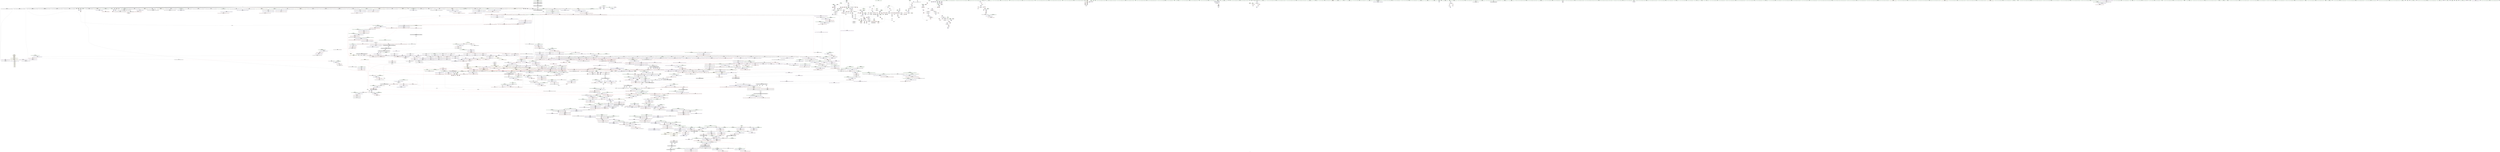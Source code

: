 digraph "SVFG" {
	label="SVFG";

	Node0x55776d499630 [shape=record,color=grey,label="{NodeID: 0\nNullPtr|{|<s55>93}}"];
	Node0x55776d499630 -> Node0x55776d9ec850[style=solid];
	Node0x55776d499630 -> Node0x55776d9ec950[style=solid];
	Node0x55776d499630 -> Node0x55776d9eca20[style=solid];
	Node0x55776d499630 -> Node0x55776d9ecaf0[style=solid];
	Node0x55776d499630 -> Node0x55776d9ecbc0[style=solid];
	Node0x55776d499630 -> Node0x55776d9ecc90[style=solid];
	Node0x55776d499630 -> Node0x55776d9ecd60[style=solid];
	Node0x55776d499630 -> Node0x55776d9ece30[style=solid];
	Node0x55776d499630 -> Node0x55776d9ecf00[style=solid];
	Node0x55776d499630 -> Node0x55776d9ecfd0[style=solid];
	Node0x55776d499630 -> Node0x55776d9ed0a0[style=solid];
	Node0x55776d499630 -> Node0x55776d9ed170[style=solid];
	Node0x55776d499630 -> Node0x55776d9ed240[style=solid];
	Node0x55776d499630 -> Node0x55776d9ed310[style=solid];
	Node0x55776d499630 -> Node0x55776d9ed3e0[style=solid];
	Node0x55776d499630 -> Node0x55776d9ed4b0[style=solid];
	Node0x55776d499630 -> Node0x55776d9ed580[style=solid];
	Node0x55776d499630 -> Node0x55776d9ed650[style=solid];
	Node0x55776d499630 -> Node0x55776d9ed720[style=solid];
	Node0x55776d499630 -> Node0x55776d9ed7f0[style=solid];
	Node0x55776d499630 -> Node0x55776d9ed8c0[style=solid];
	Node0x55776d499630 -> Node0x55776d9ed990[style=solid];
	Node0x55776d499630 -> Node0x55776d9eda60[style=solid];
	Node0x55776d499630 -> Node0x55776d9edb30[style=solid];
	Node0x55776d499630 -> Node0x55776d9edc00[style=solid];
	Node0x55776d499630 -> Node0x55776d9edcd0[style=solid];
	Node0x55776d499630 -> Node0x55776d9edda0[style=solid];
	Node0x55776d499630 -> Node0x55776d9ede70[style=solid];
	Node0x55776d499630 -> Node0x55776d9edf40[style=solid];
	Node0x55776d499630 -> Node0x55776d9ee010[style=solid];
	Node0x55776d499630 -> Node0x55776d9ee0e0[style=solid];
	Node0x55776d499630 -> Node0x55776d9ee1b0[style=solid];
	Node0x55776d499630 -> Node0x55776d9ee280[style=solid];
	Node0x55776d499630 -> Node0x55776d9ee350[style=solid];
	Node0x55776d499630 -> Node0x55776d9ee420[style=solid];
	Node0x55776d499630 -> Node0x55776d9ee4f0[style=solid];
	Node0x55776d499630 -> Node0x55776d9ee5c0[style=solid];
	Node0x55776d499630 -> Node0x55776d9ee690[style=solid];
	Node0x55776d499630 -> Node0x55776d9ee760[style=solid];
	Node0x55776d499630 -> Node0x55776d9ee830[style=solid];
	Node0x55776d499630 -> Node0x55776d9ee900[style=solid];
	Node0x55776d499630 -> Node0x55776d9ee9d0[style=solid];
	Node0x55776d499630 -> Node0x55776d9eeaa0[style=solid];
	Node0x55776d499630 -> Node0x55776d9eeb70[style=solid];
	Node0x55776d499630 -> Node0x55776d9eec40[style=solid];
	Node0x55776d499630 -> Node0x55776d9eed10[style=solid];
	Node0x55776d499630 -> Node0x55776d9eede0[style=solid];
	Node0x55776d499630 -> Node0x55776da1b8c0[style=solid];
	Node0x55776d499630 -> Node0x55776da1ef60[style=solid];
	Node0x55776d499630 -> Node0x55776da1f030[style=solid];
	Node0x55776d499630 -> Node0x55776da1f100[style=solid];
	Node0x55776d499630 -> Node0x55776da24650[style=solid];
	Node0x55776d499630 -> Node0x55776d24bfd0[style=solid];
	Node0x55776d499630 -> Node0x55776da4f3f0[style=solid];
	Node0x55776d499630 -> Node0x55776da50d70[style=solid];
	Node0x55776d499630:s55 -> Node0x55776db2b260[style=solid,color=red];
	Node0x55776d9f0a40 [shape=record,color=red,label="{NodeID: 775\n461\<--458\n\<--call32\nmain\n}"];
	Node0x55776d9f0a40 -> Node0x55776d9e4610[style=solid];
	Node0x55776d9e71f0 [shape=record,color=black,label="{NodeID: 443\n1154\<--1137\n\<--this2\n_ZNSt6vectorINSt7__cxx1112basic_stringIcSt11char_traitsIcESaIcEEESaIS5_EE20_M_allocate_and_copyISt13move_iteratorIPS5_EEESA_mT_SC_\n|{<s0>79}}"];
	Node0x55776d9e71f0:s0 -> Node0x55776db2cec0[style=solid,color=red];
	Node0x55776d9db040 [shape=record,color=green,label="{NodeID: 111\n588\<--589\n_ZSt20__throw_length_errorPKc\<--_ZSt20__throw_length_errorPKc_field_insensitive\n}"];
	Node0x55776da92470 [shape=record,color=yellow,style=double,label="{NodeID: 1993\n240V_1 = ENCHI(MR_240V_0)\npts\{12070000 \}\nFun[_ZSt32__make_move_if_noexcept_iteratorINSt7__cxx1112basic_stringIcSt11char_traitsIcESaIcEEESt13move_iteratorIPS5_EET0_PT_]|{<s0>87}}"];
	Node0x55776da92470:s0 -> Node0x55776da23880[style=dashed,color=red];
	Node0x55776d9f6470 [shape=record,color=red,label="{NodeID: 886\n1459\<--1413\n\<--__cur\n_ZNSt20__uninitialized_copyILb0EE13__uninit_copyISt13move_iteratorIPNSt7__cxx1112basic_stringIcSt11char_traitsIcESaIcEEEES9_EET0_T_SC_SB_\n}"];
	Node0x55776d9f6470 -> Node0x55776d9f8900[style=solid];
	Node0x55776d9fcf40 [shape=record,color=purple,label="{NodeID: 554\n114\<--113\n_M_impl\<--\n_ZNSt6vectorINSt7__cxx1112basic_stringIcSt11char_traitsIcESaIcEEESaIS5_EED2Ev\n}"];
	Node0x55776db293f0 [shape=record,color=black,label="{NodeID: 2436\n1628 = PHI(1857, )\n}"];
	Node0x55776db293f0 -> Node0x55776da23bc0[style=solid];
	Node0x55776d9df5c0 [shape=record,color=green,label="{NodeID: 222\n1379\<--1380\nagg.tmp2\<--agg.tmp2_field_insensitive\n_ZSt18uninitialized_copyISt13move_iteratorIPNSt7__cxx1112basic_stringIcSt11char_traitsIcESaIcEEEES7_ET0_T_SA_S9_\n}"];
	Node0x55776d9df5c0 -> Node0x55776d9f8760[style=solid];
	Node0x55776d9df5c0 -> Node0x55776da00dd0[style=solid];
	Node0x55776da1b7c0 [shape=record,color=blue,label="{NodeID: 997\n2100\<--50\nllvm.global_ctors_1\<--_GLOBAL__sub_I_stgatilov_2_0.cpp\nGlob }"];
	Node0x55776da4f9f0 [shape=record,color=grey,label="{NodeID: 1772\n522 = cmp(521, 41, )\n}"];
	Node0x55776da02970 [shape=record,color=purple,label="{NodeID: 665\n1800\<--1799\n_M_impl25\<--\n_ZNSt6vectorINSt7__cxx1112basic_stringIcSt11char_traitsIcESaIcEEESaIS5_EE17_M_realloc_insertIJS5_EEEvN9__gnu_cxx17__normal_iteratorIPS5_S7_EEDpOT_\n}"];
	Node0x55776db36350 [shape=record,color=black,label="{NodeID: 2547\n60 = PHI()\n}"];
	Node0x55776d9eda60 [shape=record,color=black,label="{NodeID: 333\n1183\<--3\n\<--dummyVal\n_ZNSt6vectorINSt7__cxx1112basic_stringIcSt11char_traitsIcESaIcEEESaIS5_EE20_M_allocate_and_copyISt13move_iteratorIPS5_EEESA_mT_SC_\n}"];
	Node0x55776d9eda60 -> Node0x55776da21320[style=solid];
	Node0x55776da21250 [shape=record,color=blue,label="{NodeID: 1108\n1127\<--1181\nexn.slot\<--\n_ZNSt6vectorINSt7__cxx1112basic_stringIcSt11char_traitsIcESaIcEEESaIS5_EE20_M_allocate_and_copyISt13move_iteratorIPS5_EEESA_mT_SC_\n}"];
	Node0x55776da21250 -> Node0x55776d9f4db0[style=dashed];
	Node0x55776d4996c0 [shape=record,color=green,label="{NodeID: 1\n7\<--1\n__dso_handle\<--dummyObj\nGlob }"];
	Node0x55776d9f0b10 [shape=record,color=red,label="{NodeID: 776\n470\<--469\n\<--arrayidx38\nmain\n|{<s0>37}}"];
	Node0x55776d9f0b10:s0 -> Node0x55776db2e110[style=solid,color=red];
	Node0x55776d9e72c0 [shape=record,color=black,label="{NodeID: 444\n1173\<--1137\n\<--this2\n_ZNSt6vectorINSt7__cxx1112basic_stringIcSt11char_traitsIcESaIcEEESaIS5_EE20_M_allocate_and_copyISt13move_iteratorIPS5_EEESA_mT_SC_\n|{<s0>82}}"];
	Node0x55776d9e72c0:s0 -> Node0x55776db2f830[style=solid,color=red];
	Node0x55776d9db140 [shape=record,color=green,label="{NodeID: 112\n592\<--593\n_ZNKSt6vectorINSt7__cxx1112basic_stringIcSt11char_traitsIcESaIcEEESaIS5_EE8capacityEv\<--_ZNKSt6vectorINSt7__cxx1112basic_stringIcSt11char_traitsIcESaIcEEESaIS5_EE8capacityEv_field_insensitive\n}"];
	Node0x55776d9f6540 [shape=record,color=red,label="{NodeID: 887\n1453\<--1415\nexn\<--exn.slot\n_ZNSt20__uninitialized_copyILb0EE13__uninit_copyISt13move_iteratorIPNSt7__cxx1112basic_stringIcSt11char_traitsIcESaIcEEEES9_EET0_T_SC_SB_\n}"];
	Node0x55776d9fd010 [shape=record,color=purple,label="{NodeID: 555\n115\<--113\n_M_start\<--\n_ZNSt6vectorINSt7__cxx1112basic_stringIcSt11char_traitsIcESaIcEEESaIS5_EED2Ev\n}"];
	Node0x55776d9fd010 -> Node0x55776da04d30[style=solid];
	Node0x55776db29530 [shape=record,color=black,label="{NodeID: 2437\n1634 = PHI(1563, )\n|{<s0>120}}"];
	Node0x55776db29530:s0 -> Node0x55776db2f5b0[style=solid,color=red];
	Node0x55776d9df690 [shape=record,color=green,label="{NodeID: 223\n1400\<--1401\n_ZNSt20__uninitialized_copyILb0EE13__uninit_copyISt13move_iteratorIPNSt7__cxx1112basic_stringIcSt11char_traitsIcESaIcEEEES9_EET0_T_SC_SB_\<--_ZNSt20__uninitialized_copyILb0EE13__uninit_copyISt13move_iteratorIPNSt7__cxx1112basic_stringIcSt11char_traitsIcESaIcEEEES9_EET0_T_SC_SB__field_insensitive\n}"];
	Node0x55776da1b8c0 [shape=record,color=blue, style = dotted,label="{NodeID: 998\n2101\<--3\nllvm.global_ctors_2\<--dummyVal\nGlob }"];
	Node0x55776da4fb70 [shape=record,color=grey,label="{NodeID: 1773\n428 = cmp(427, 344, )\n}"];
	Node0x55776da02a40 [shape=record,color=purple,label="{NodeID: 666\n1801\<--1799\n_M_start26\<--\n_ZNSt6vectorINSt7__cxx1112basic_stringIcSt11char_traitsIcESaIcEEESaIS5_EE17_M_realloc_insertIJS5_EEEvN9__gnu_cxx17__normal_iteratorIPS5_S7_EEDpOT_\n}"];
	Node0x55776da02a40 -> Node0x55776da18c20[style=solid];
	Node0x55776db36450 [shape=record,color=black,label="{NodeID: 2548\n81 = PHI()\n}"];
	Node0x55776d9edb30 [shape=record,color=black,label="{NodeID: 334\n1195\<--3\nlpad.val\<--dummyVal\n_ZNSt6vectorINSt7__cxx1112basic_stringIcSt11char_traitsIcESaIcEEESaIS5_EE20_M_allocate_and_copyISt13move_iteratorIPS5_EEESA_mT_SC_\n}"];
	Node0x55776da21320 [shape=record,color=blue,label="{NodeID: 1109\n1129\<--1183\nehselector.slot\<--\n_ZNSt6vectorINSt7__cxx1112basic_stringIcSt11char_traitsIcESaIcEEESaIS5_EE20_M_allocate_and_copyISt13move_iteratorIPS5_EEESA_mT_SC_\n}"];
	Node0x55776da21320 -> Node0x55776d9f4e80[style=dashed];
	Node0x55776d9d6c40 [shape=record,color=green,label="{NodeID: 2\n12\<--1\n\<--dummyObj\nCan only get source location for instruction, argument, global var or function.}"];
	Node0x55776daad7c0 [shape=record,color=yellow,style=double,label="{NodeID: 1884\n320V_1 = ENCHI(MR_320V_0)\npts\{1128 \}\nFun[_ZNSt6vectorINSt7__cxx1112basic_stringIcSt11char_traitsIcESaIcEEESaIS5_EE20_M_allocate_and_copyISt13move_iteratorIPS5_EEESA_mT_SC_]}"];
	Node0x55776daad7c0 -> Node0x55776da210b0[style=dashed];
	Node0x55776d9f0be0 [shape=record,color=red,label="{NodeID: 777\n488\<--487\n\<--call47\nmain\n}"];
	Node0x55776d9f0be0 -> Node0x55776d9e4950[style=solid];
	Node0x55776d9e7390 [shape=record,color=black,label="{NodeID: 445\n1108\<--1163\n_ZNSt6vectorINSt7__cxx1112basic_stringIcSt11char_traitsIcESaIcEEESaIS5_EE20_M_allocate_and_copyISt13move_iteratorIPS5_EEESA_mT_SC__ret\<--\n_ZNSt6vectorINSt7__cxx1112basic_stringIcSt11char_traitsIcESaIcEEESaIS5_EE20_M_allocate_and_copyISt13move_iteratorIPS5_EEESA_mT_SC_\n|{<s0>49}}"];
	Node0x55776d9e7390:s0 -> Node0x55776db38300[style=solid,color=blue];
	Node0x55776d9dfc30 [shape=record,color=green,label="{NodeID: 113\n598\<--599\n_ZNKSt6vectorINSt7__cxx1112basic_stringIcSt11char_traitsIcESaIcEEESaIS5_EE4sizeEv\<--_ZNKSt6vectorINSt7__cxx1112basic_stringIcSt11char_traitsIcESaIcEEESaIS5_EE4sizeEv_field_insensitive\n}"];
	Node0x55776d9f6610 [shape=record,color=red,label="{NodeID: 888\n1470\<--1415\nexn11\<--exn.slot\n_ZNSt20__uninitialized_copyILb0EE13__uninit_copyISt13move_iteratorIPNSt7__cxx1112basic_stringIcSt11char_traitsIcESaIcEEEES9_EET0_T_SC_SB_\n}"];
	Node0x55776d9fd0e0 [shape=record,color=purple,label="{NodeID: 556\n118\<--117\n_M_impl2\<--\n_ZNSt6vectorINSt7__cxx1112basic_stringIcSt11char_traitsIcESaIcEEESaIS5_EED2Ev\n}"];
	Node0x55776db29670 [shape=record,color=black,label="{NodeID: 2438\n1790 = PHI(850, )\n|{<s0>139}}"];
	Node0x55776db29670:s0 -> Node0x55776db2e6a0[style=solid,color=red];
	Node0x55776d9df790 [shape=record,color=green,label="{NodeID: 224\n1407\<--1408\n__first\<--__first_field_insensitive\n_ZNSt20__uninitialized_copyILb0EE13__uninit_copyISt13move_iteratorIPNSt7__cxx1112basic_stringIcSt11char_traitsIcESaIcEEEES9_EET0_T_SC_SB_\n|{|<s1>100|<s2>102|<s3>104}}"];
	Node0x55776d9df790 -> Node0x55776da011e0[style=solid];
	Node0x55776d9df790:s1 -> Node0x55776db3a000[style=solid,color=red];
	Node0x55776d9df790:s2 -> Node0x55776db2d2d0[style=solid,color=red];
	Node0x55776d9df790:s3 -> Node0x55776db2e8a0[style=solid,color=red];
	Node0x55776da1b9c0 [shape=record,color=blue,label="{NodeID: 999\n87\<--86\nthis.addr\<--this\n_ZNSt6vectorINSt7__cxx1112basic_stringIcSt11char_traitsIcESaIcEEESaIS5_EEC2Ev\n}"];
	Node0x55776da1b9c0 -> Node0x55776da04ac0[style=dashed];
	Node0x55776da4fcf0 [shape=record,color=grey,label="{NodeID: 1774\n423 = cmp(421, 422, )\n}"];
	Node0x55776da02b10 [shape=record,color=purple,label="{NodeID: 667\n1804\<--1803\n_M_impl27\<--\n_ZNSt6vectorINSt7__cxx1112basic_stringIcSt11char_traitsIcESaIcEEESaIS5_EE17_M_realloc_insertIJS5_EEEvN9__gnu_cxx17__normal_iteratorIPS5_S7_EEDpOT_\n}"];
	Node0x55776db36550 [shape=record,color=black,label="{NodeID: 2549\n122 = PHI(850, )\n|{<s0>8}}"];
	Node0x55776db36550:s0 -> Node0x55776db2e6a0[style=solid,color=red];
	Node0x55776d9edc00 [shape=record,color=black,label="{NodeID: 335\n1196\<--3\nlpad.val12\<--dummyVal\n_ZNSt6vectorINSt7__cxx1112basic_stringIcSt11char_traitsIcESaIcEEESaIS5_EE20_M_allocate_and_copyISt13move_iteratorIPS5_EEESA_mT_SC_\n}"];
	Node0x55776da213f0 [shape=record,color=blue,label="{NodeID: 1110\n1208\<--1205\n__i.addr\<--__i\n_ZSt32__make_move_if_noexcept_iteratorINSt7__cxx1112basic_stringIcSt11char_traitsIcESaIcEEESt13move_iteratorIPS5_EET0_PT_\n}"];
	Node0x55776da213f0 -> Node0x55776d9f50f0[style=dashed];
	Node0x55776d9d6f80 [shape=record,color=green,label="{NodeID: 3\n24\<--1\n.str\<--dummyObj\nGlob }"];
	Node0x55776daad8a0 [shape=record,color=yellow,style=double,label="{NodeID: 1885\n322V_1 = ENCHI(MR_322V_0)\npts\{1130 \}\nFun[_ZNSt6vectorINSt7__cxx1112basic_stringIcSt11char_traitsIcESaIcEEESaIS5_EE20_M_allocate_and_copyISt13move_iteratorIPS5_EEESA_mT_SC_]}"];
	Node0x55776daad8a0 -> Node0x55776da21180[style=dashed];
	Node0x55776d9f0cb0 [shape=record,color=red,label="{NodeID: 778\n497\<--496\n\<--arrayidx53\nmain\n}"];
	Node0x55776d9f0cb0 -> Node0x55776da4ccf0[style=solid];
	Node0x55776d9e7460 [shape=record,color=black,label="{NodeID: 446\n1204\<--1216\n_ZSt32__make_move_if_noexcept_iteratorINSt7__cxx1112basic_stringIcSt11char_traitsIcESaIcEEESt13move_iteratorIPS5_EET0_PT__ret\<--\n_ZSt32__make_move_if_noexcept_iteratorINSt7__cxx1112basic_stringIcSt11char_traitsIcESaIcEEESt13move_iteratorIPS5_EET0_PT_\n|{<s0>47|<s1>48|<s2>161|<s3>162}}"];
	Node0x55776d9e7460:s0 -> Node0x55776db38080[style=solid,color=blue];
	Node0x55776d9e7460:s1 -> Node0x55776db381c0[style=solid,color=blue];
	Node0x55776d9e7460:s2 -> Node0x55776db2a6b0[style=solid,color=blue];
	Node0x55776d9e7460:s3 -> Node0x55776db2a7f0[style=solid,color=blue];
	Node0x55776d9dfd30 [shape=record,color=green,label="{NodeID: 114\n607\<--608\n_ZSt32__make_move_if_noexcept_iteratorINSt7__cxx1112basic_stringIcSt11char_traitsIcESaIcEEESt13move_iteratorIPS5_EET0_PT_\<--_ZSt32__make_move_if_noexcept_iteratorINSt7__cxx1112basic_stringIcSt11char_traitsIcESaIcEEESt13move_iteratorIPS5_EET0_PT__field_insensitive\n}"];
	Node0x55776dab61b0 [shape=record,color=yellow,style=double,label="{NodeID: 1996\n39V_1 = ENCHI(MR_39V_0)\npts\{100000 \}\nFun[_ZNSt6vectorINSt7__cxx1112basic_stringIcSt11char_traitsIcESaIcEEESaIS5_EE7reserveEm]|{|<s6>45|<s7>46}}"];
	Node0x55776dab61b0 -> Node0x55776d9f14d0[style=dashed];
	Node0x55776dab61b0 -> Node0x55776d9f1810[style=dashed];
	Node0x55776dab61b0 -> Node0x55776d9f19b0[style=dashed];
	Node0x55776dab61b0 -> Node0x55776d9f1b50[style=dashed];
	Node0x55776dab61b0 -> Node0x55776da1e400[style=dashed];
	Node0x55776dab61b0 -> Node0x55776daa9460[style=dashed];
	Node0x55776dab61b0:s6 -> Node0x55776dab1090[style=dashed,color=red];
	Node0x55776dab61b0:s7 -> Node0x55776dab0110[style=dashed,color=red];
	Node0x55776d9f66e0 [shape=record,color=red,label="{NodeID: 889\n1471\<--1417\nsel\<--ehselector.slot\n_ZNSt20__uninitialized_copyILb0EE13__uninit_copyISt13move_iteratorIPNSt7__cxx1112basic_stringIcSt11char_traitsIcESaIcEEEES9_EET0_T_SC_SB_\n}"];
	Node0x55776d9fd1b0 [shape=record,color=purple,label="{NodeID: 557\n119\<--117\n_M_finish\<--\n_ZNSt6vectorINSt7__cxx1112basic_stringIcSt11char_traitsIcESaIcEEESaIS5_EED2Ev\n}"];
	Node0x55776d9fd1b0 -> Node0x55776da04e00[style=solid];
	Node0x55776db297b0 [shape=record,color=black,label="{NodeID: 2439\n1808 = PHI(850, )\n|{<s0>143}}"];
	Node0x55776db297b0:s0 -> Node0x55776db2e6a0[style=solid,color=red];
	Node0x55776d9df860 [shape=record,color=green,label="{NodeID: 225\n1409\<--1410\n__last\<--__last_field_insensitive\n_ZNSt20__uninitialized_copyILb0EE13__uninit_copyISt13move_iteratorIPNSt7__cxx1112basic_stringIcSt11char_traitsIcESaIcEEEES9_EET0_T_SC_SB_\n|{|<s1>100}}"];
	Node0x55776d9df860 -> Node0x55776da012b0[style=solid];
	Node0x55776d9df860:s1 -> Node0x55776db3a140[style=solid,color=red];
	Node0x55776da1ba90 [shape=record,color=blue,label="{NodeID: 1000\n105\<--104\nthis.addr\<--this\n_ZNSt6vectorINSt7__cxx1112basic_stringIcSt11char_traitsIcESaIcEEESaIS5_EED2Ev\n}"];
	Node0x55776da1ba90 -> Node0x55776da04b90[style=dashed];
	Node0x55776da4fe70 [shape=record,color=grey,label="{NodeID: 1775\n447 = cmp(446, 12, )\n}"];
	Node0x55776da02be0 [shape=record,color=purple,label="{NodeID: 668\n1805\<--1803\n_M_finish28\<--\n_ZNSt6vectorINSt7__cxx1112basic_stringIcSt11char_traitsIcESaIcEEESaIS5_EE17_M_realloc_insertIJS5_EEEvN9__gnu_cxx17__normal_iteratorIPS5_S7_EEDpOT_\n}"];
	Node0x55776da02be0 -> Node0x55776da18cf0[style=solid];
	Node0x55776db36810 [shape=record,color=black,label="{NodeID: 2550\n177 = PHI(268, )\n}"];
	Node0x55776db36810 -> Node0x55776da1c110[style=solid];
	Node0x55776d9edcd0 [shape=record,color=black,label="{NodeID: 336\n1198\<--3\n\<--dummyVal\n_ZNSt6vectorINSt7__cxx1112basic_stringIcSt11char_traitsIcESaIcEEESaIS5_EE20_M_allocate_and_copyISt13move_iteratorIPS5_EEESA_mT_SC_\n}"];
	Node0x55776da214c0 [shape=record,color=blue,label="{NodeID: 1111\n1220\<--1219\n__a.addr\<--__a\n_ZNSt16allocator_traitsISaINSt7__cxx1112basic_stringIcSt11char_traitsIcESaIcEEEEE8max_sizeERKS6_\n}"];
	Node0x55776da214c0 -> Node0x55776d9f5290[style=dashed];
	Node0x55776d9d7040 [shape=record,color=green,label="{NodeID: 4\n26\<--1\n.str.2\<--dummyObj\nGlob }"];
	Node0x55776d9f0d80 [shape=record,color=red,label="{NodeID: 779\n530\<--529\n\<--arrayidx72\nmain\n|{<s0>40}}"];
	Node0x55776d9f0d80:s0 -> Node0x55776db2e110[style=solid,color=red];
	Node0x55776d9e7530 [shape=record,color=black,label="{NodeID: 447\n1224\<--1223\n\<--\n_ZNSt16allocator_traitsISaINSt7__cxx1112basic_stringIcSt11char_traitsIcESaIcEEEEE8max_sizeERKS6_\n|{<s0>88}}"];
	Node0x55776d9e7530:s0 -> Node0x55776db2ae30[style=solid,color=red];
	Node0x55776d9dfe30 [shape=record,color=green,label="{NodeID: 115\n623\<--624\n_ZNSt6vectorINSt7__cxx1112basic_stringIcSt11char_traitsIcESaIcEEESaIS5_EE20_M_allocate_and_copyISt13move_iteratorIPS5_EEESA_mT_SC_\<--_ZNSt6vectorINSt7__cxx1112basic_stringIcSt11char_traitsIcESaIcEEESaIS5_EE20_M_allocate_and_copyISt13move_iteratorIPS5_EEESA_mT_SC__field_insensitive\n}"];
	Node0x55776dab6290 [shape=record,color=yellow,style=double,label="{NodeID: 1997\n107V_1 = ENCHI(MR_107V_0)\npts\{100001 \}\nFun[_ZNSt6vectorINSt7__cxx1112basic_stringIcSt11char_traitsIcESaIcEEESaIS5_EE7reserveEm]|{|<s4>46}}"];
	Node0x55776dab6290 -> Node0x55776d9f15a0[style=dashed];
	Node0x55776dab6290 -> Node0x55776d9f18e0[style=dashed];
	Node0x55776dab6290 -> Node0x55776da1e4d0[style=dashed];
	Node0x55776dab6290 -> Node0x55776daa9960[style=dashed];
	Node0x55776dab6290:s4 -> Node0x55776dab01f0[style=dashed,color=red];
	Node0x55776d9f67b0 [shape=record,color=red,label="{NodeID: 890\n1490\<--1484\n\<--__x.addr\n_ZStneIPNSt7__cxx1112basic_stringIcSt11char_traitsIcESaIcEEEEbRKSt13move_iteratorIT_ESB_\n|{<s0>111}}"];
	Node0x55776d9f67b0:s0 -> Node0x55776db306f0[style=solid,color=red];
	Node0x55776d9fd280 [shape=record,color=purple,label="{NodeID: 558\n279\<--278\n_M_impl\<--\n_ZNSt6vectorINSt7__cxx1112basic_stringIcSt11char_traitsIcESaIcEEESaIS5_EEixEm\n}"];
	Node0x55776db298f0 [shape=record,color=black,label="{NodeID: 2440\n1892 = PHI(1563, )\n}"];
	Node0x55776d9df930 [shape=record,color=green,label="{NodeID: 226\n1411\<--1412\n__result.addr\<--__result.addr_field_insensitive\n_ZNSt20__uninitialized_copyILb0EE13__uninit_copyISt13move_iteratorIPNSt7__cxx1112basic_stringIcSt11char_traitsIcESaIcEEEES9_EET0_T_SC_SB_\n}"];
	Node0x55776d9df930 -> Node0x55776d9f6060[style=solid];
	Node0x55776d9df930 -> Node0x55776d9f6130[style=solid];
	Node0x55776d9df930 -> Node0x55776da22840[style=solid];
	Node0x55776da1bb60 [shape=record,color=blue,label="{NodeID: 1001\n107\<--134\nexn.slot\<--\n_ZNSt6vectorINSt7__cxx1112basic_stringIcSt11char_traitsIcESaIcEEESaIS5_EED2Ev\n}"];
	Node0x55776da1bb60 -> Node0x55776da04c60[style=dashed];
	Node0x55776da4fff0 [shape=record,color=grey,label="{NodeID: 1776\n444 = cmp(443, 41, )\n}"];
	Node0x55776da02cb0 [shape=record,color=purple,label="{NodeID: 669\n1812\<--1811\n_M_impl30\<--\n_ZNSt6vectorINSt7__cxx1112basic_stringIcSt11char_traitsIcESaIcEEESaIS5_EE17_M_realloc_insertIJS5_EEEvN9__gnu_cxx17__normal_iteratorIPS5_S7_EEDpOT_\n}"];
	Node0x55776db36920 [shape=record,color=black,label="{NodeID: 2551\n184 = PHI()\n}"];
	Node0x55776db36920 -> Node0x55776da4e070[style=solid];
	Node0x55776d9edda0 [shape=record,color=black,label="{NodeID: 337\n1199\<--3\n\<--dummyVal\n_ZNSt6vectorINSt7__cxx1112basic_stringIcSt11char_traitsIcESaIcEEESaIS5_EE20_M_allocate_and_copyISt13move_iteratorIPS5_EEESA_mT_SC_\n|{<s0>86}}"];
	Node0x55776d9edda0:s0 -> Node0x55776db2d4f0[style=solid,color=red];
	Node0x55776da21590 [shape=record,color=blue,label="{NodeID: 1112\n1231\<--1230\nthis.addr\<--this\n_ZNKSt12_Vector_baseINSt7__cxx1112basic_stringIcSt11char_traitsIcESaIcEEESaIS5_EE19_M_get_Tp_allocatorEv\n}"];
	Node0x55776da21590 -> Node0x55776d9f5360[style=dashed];
	Node0x55776d9d7100 [shape=record,color=green,label="{NodeID: 5\n28\<--1\nstdin\<--dummyObj\nGlob }"];
	Node0x55776d9f0e50 [shape=record,color=red,label="{NodeID: 780\n579\<--565\nthis1\<--this.addr\n_ZNSt6vectorINSt7__cxx1112basic_stringIcSt11char_traitsIcESaIcEEESaIS5_EE7reserveEm\n|{|<s13>43|<s14>45|<s15>46|<s16>49}}"];
	Node0x55776d9f0e50 -> Node0x55776d9e4d60[style=solid];
	Node0x55776d9f0e50 -> Node0x55776d9e4e30[style=solid];
	Node0x55776d9f0e50 -> Node0x55776d9e4f00[style=solid];
	Node0x55776d9f0e50 -> Node0x55776d9e4fd0[style=solid];
	Node0x55776d9f0e50 -> Node0x55776d9e50a0[style=solid];
	Node0x55776d9f0e50 -> Node0x55776d9e5170[style=solid];
	Node0x55776d9f0e50 -> Node0x55776d9e5240[style=solid];
	Node0x55776d9f0e50 -> Node0x55776d9e5310[style=solid];
	Node0x55776d9f0e50 -> Node0x55776d9e53e0[style=solid];
	Node0x55776d9f0e50 -> Node0x55776d9e54b0[style=solid];
	Node0x55776d9f0e50 -> Node0x55776d9e5580[style=solid];
	Node0x55776d9f0e50 -> Node0x55776d9e5650[style=solid];
	Node0x55776d9f0e50 -> Node0x55776d9e5720[style=solid];
	Node0x55776d9f0e50:s13 -> Node0x55776db30130[style=solid,color=red];
	Node0x55776d9f0e50:s14 -> Node0x55776db2dd60[style=solid,color=red];
	Node0x55776d9f0e50:s15 -> Node0x55776db2ca00[style=solid,color=red];
	Node0x55776d9f0e50:s16 -> Node0x55776db1a390[style=solid,color=red];
	Node0x55776d9e7600 [shape=record,color=black,label="{NodeID: 448\n1218\<--1225\n_ZNSt16allocator_traitsISaINSt7__cxx1112basic_stringIcSt11char_traitsIcESaIcEEEEE8max_sizeERKS6__ret\<--call\n_ZNSt16allocator_traitsISaINSt7__cxx1112basic_stringIcSt11char_traitsIcESaIcEEEEE8max_sizeERKS6_\n|{<s0>75}}"];
	Node0x55776d9e7600:s0 -> Node0x55776db28170[style=solid,color=blue];
	Node0x55776d9dff30 [shape=record,color=green,label="{NodeID: 116\n656\<--657\n_ZNSt12_Vector_baseINSt7__cxx1112basic_stringIcSt11char_traitsIcESaIcEEESaIS5_EE13_M_deallocateEPS5_m\<--_ZNSt12_Vector_baseINSt7__cxx1112basic_stringIcSt11char_traitsIcESaIcEEESaIS5_EE13_M_deallocateEPS5_m_field_insensitive\n}"];
	Node0x55776dab6370 [shape=record,color=yellow,style=double,label="{NodeID: 1998\n109V_1 = ENCHI(MR_109V_0)\npts\{100002 \}\nFun[_ZNSt6vectorINSt7__cxx1112basic_stringIcSt11char_traitsIcESaIcEEESaIS5_EE7reserveEm]|{|<s3>45}}"];
	Node0x55776dab6370 -> Node0x55776d9f1a80[style=dashed];
	Node0x55776dab6370 -> Node0x55776da1e5a0[style=dashed];
	Node0x55776dab6370 -> Node0x55776daa9e60[style=dashed];
	Node0x55776dab6370:s3 -> Node0x55776dab1170[style=dashed,color=red];
	Node0x55776d9f6880 [shape=record,color=red,label="{NodeID: 891\n1491\<--1486\n\<--__y.addr\n_ZStneIPNSt7__cxx1112basic_stringIcSt11char_traitsIcESaIcEEEEbRKSt13move_iteratorIT_ESB_\n|{<s0>111}}"];
	Node0x55776d9f6880:s0 -> Node0x55776db30800[style=solid,color=red];
	Node0x55776d9fd350 [shape=record,color=purple,label="{NodeID: 559\n280\<--278\n_M_start\<--\n_ZNSt6vectorINSt7__cxx1112basic_stringIcSt11char_traitsIcESaIcEEESaIS5_EEixEm\n}"];
	Node0x55776d9fd350 -> Node0x55776da06590[style=solid];
	Node0x55776db29a30 [shape=record,color=black,label="{NodeID: 2441\n1913 = PHI(1054, )\n}"];
	Node0x55776db29a30 -> Node0x55776da4def0[style=solid];
	Node0x55776d9dfa00 [shape=record,color=green,label="{NodeID: 227\n1413\<--1414\n__cur\<--__cur_field_insensitive\n_ZNSt20__uninitialized_copyILb0EE13__uninit_copyISt13move_iteratorIPNSt7__cxx1112basic_stringIcSt11char_traitsIcESaIcEEEES9_EET0_T_SC_SB_\n}"];
	Node0x55776d9dfa00 -> Node0x55776d9f6200[style=solid];
	Node0x55776d9dfa00 -> Node0x55776d9f62d0[style=solid];
	Node0x55776d9dfa00 -> Node0x55776d9f63a0[style=solid];
	Node0x55776d9dfa00 -> Node0x55776d9f6470[style=solid];
	Node0x55776d9dfa00 -> Node0x55776da22910[style=solid];
	Node0x55776d9dfa00 -> Node0x55776da229e0[style=solid];
	Node0x55776da1bc30 [shape=record,color=blue,label="{NodeID: 1002\n109\<--136\nehselector.slot\<--\n_ZNSt6vectorINSt7__cxx1112basic_stringIcSt11char_traitsIcESaIcEEESaIS5_EED2Ev\n}"];
	Node0x55776da50170 [shape=record,color=grey,label="{NodeID: 1777\n1348 = cmp(1346, 1347, )\n}"];
	Node0x55776da02d80 [shape=record,color=purple,label="{NodeID: 670\n1813\<--1811\n_M_start31\<--\n_ZNSt6vectorINSt7__cxx1112basic_stringIcSt11char_traitsIcESaIcEEESaIS5_EE17_M_realloc_insertIJS5_EEEvN9__gnu_cxx17__normal_iteratorIPS5_S7_EEDpOT_\n}"];
	Node0x55776da02d80 -> Node0x55776da18dc0[style=solid];
	Node0x55776db369f0 [shape=record,color=black,label="{NodeID: 2552\n206 = PHI()\n}"];
	Node0x55776db369f0 -> Node0x55776da51370[style=solid];
	Node0x55776d9ede70 [shape=record,color=black,label="{NodeID: 338\n1447\<--3\n\<--dummyVal\n_ZNSt20__uninitialized_copyILb0EE13__uninit_copyISt13move_iteratorIPNSt7__cxx1112basic_stringIcSt11char_traitsIcESaIcEEEES9_EET0_T_SC_SB_\n}"];
	Node0x55776da21660 [shape=record,color=blue,label="{NodeID: 1113\n1240\<--1239\nthis.addr\<--this\n_ZNK9__gnu_cxx13new_allocatorINSt7__cxx1112basic_stringIcSt11char_traitsIcESaIcEEEE8max_sizeEv\n}"];
	Node0x55776da21660 -> Node0x55776d9f5430[style=dashed];
	Node0x55776d9d7970 [shape=record,color=green,label="{NodeID: 6\n29\<--1\n.str.3\<--dummyObj\nGlob }"];
	Node0x55776d9f0f20 [shape=record,color=red,label="{NodeID: 781\n580\<--567\n\<--__n.addr\n_ZNSt6vectorINSt7__cxx1112basic_stringIcSt11char_traitsIcESaIcEEESaIS5_EE7reserveEm\n}"];
	Node0x55776d9f0f20 -> Node0x55776da505f0[style=solid];
	Node0x55776d9e76d0 [shape=record,color=black,label="{NodeID: 449\n1236\<--1235\n\<--_M_impl\n_ZNKSt12_Vector_baseINSt7__cxx1112basic_stringIcSt11char_traitsIcESaIcEEESaIS5_EE19_M_get_Tp_allocatorEv\n}"];
	Node0x55776d9e76d0 -> Node0x55776d9e77a0[style=solid];
	Node0x55776d9e0030 [shape=record,color=green,label="{NodeID: 117\n688\<--689\nthis.addr\<--this.addr_field_insensitive\n_ZNSt6vectorINSt7__cxx1112basic_stringIcSt11char_traitsIcESaIcEEESaIS5_EE9push_backEOS5_\n}"];
	Node0x55776d9e0030 -> Node0x55776d9f1cf0[style=solid];
	Node0x55776d9e0030 -> Node0x55776da1e670[style=solid];
	Node0x55776d9f6950 [shape=record,color=red,label="{NodeID: 892\n1506\<--1500\n\<--__p.addr\n_ZSt10_ConstructINSt7__cxx1112basic_stringIcSt11char_traitsIcESaIcEEEJS5_EEvPT_DpOT0_\n}"];
	Node0x55776d9f6950 -> Node0x55776d9f8aa0[style=solid];
	Node0x55776d9fd420 [shape=record,color=purple,label="{NodeID: 560\n609\<--573\ncoerce.dive\<--agg.tmp\n_ZNSt6vectorINSt7__cxx1112basic_stringIcSt11char_traitsIcESaIcEEESaIS5_EE7reserveEm\n}"];
	Node0x55776d9fd420 -> Node0x55776da1e190[style=solid];
	Node0x55776db29b70 [shape=record,color=black,label="{NodeID: 2442\n1914 = PHI(1089, )\n}"];
	Node0x55776db29b70 -> Node0x55776da4def0[style=solid];
	Node0x55776d9dfad0 [shape=record,color=green,label="{NodeID: 228\n1415\<--1416\nexn.slot\<--exn.slot_field_insensitive\n_ZNSt20__uninitialized_copyILb0EE13__uninit_copyISt13move_iteratorIPNSt7__cxx1112basic_stringIcSt11char_traitsIcESaIcEEEES9_EET0_T_SC_SB_\n}"];
	Node0x55776d9dfad0 -> Node0x55776d9f6540[style=solid];
	Node0x55776d9dfad0 -> Node0x55776d9f6610[style=solid];
	Node0x55776d9dfad0 -> Node0x55776da22ab0[style=solid];
	Node0x55776d9dfad0 -> Node0x55776da22c50[style=solid];
	Node0x55776da1bd00 [shape=record,color=blue,label="{NodeID: 1003\n154\<--147\npos.addr\<--pos\n_Z5MatchiiRiS_S_\n}"];
	Node0x55776da1bd00 -> Node0x55776da04fa0[style=dashed];
	Node0x55776da1bd00 -> Node0x55776da05070[style=dashed];
	Node0x55776da502f0 [shape=record,color=grey,label="{NodeID: 1778\n595 = cmp(591, 594, )\n}"];
	Node0x55776da02e50 [shape=record,color=purple,label="{NodeID: 671\n1816\<--1815\n_M_impl32\<--\n_ZNSt6vectorINSt7__cxx1112basic_stringIcSt11char_traitsIcESaIcEEESaIS5_EE17_M_realloc_insertIJS5_EEEvN9__gnu_cxx17__normal_iteratorIPS5_S7_EEDpOT_\n}"];
	Node0x55776db36ac0 [shape=record,color=black,label="{NodeID: 2553\n212 = PHI()\n}"];
	Node0x55776db36ac0 -> Node0x55776da06180[style=solid];
	Node0x55776d9edf40 [shape=record,color=black,label="{NodeID: 339\n1448\<--3\n\<--dummyVal\n_ZNSt20__uninitialized_copyILb0EE13__uninit_copyISt13move_iteratorIPNSt7__cxx1112basic_stringIcSt11char_traitsIcESaIcEEEES9_EET0_T_SC_SB_\n}"];
	Node0x55776d9edf40 -> Node0x55776da22ab0[style=solid];
	Node0x55776da21730 [shape=record,color=blue,label="{NodeID: 1114\n1249\<--1247\nthis.addr\<--this\n_ZNSt12_Vector_baseINSt7__cxx1112basic_stringIcSt11char_traitsIcESaIcEEESaIS5_EE11_M_allocateEm\n}"];
	Node0x55776da21730 -> Node0x55776d9f5500[style=dashed];
	Node0x55776d9d7a00 [shape=record,color=green,label="{NodeID: 7\n31\<--1\n.str.4\<--dummyObj\nGlob }"];
	Node0x55776daadc20 [shape=record,color=yellow,style=double,label="{NodeID: 1889\n189V_1 = ENCHI(MR_189V_0)\npts\{16760000 16860000 \}\nFun[_ZN9__gnu_cxxmiIPNSt7__cxx1112basic_stringIcSt11char_traitsIcESaIcEEESt6vectorIS6_SaIS6_EEEENS_17__normal_iteratorIT_T0_E15difference_typeERKSE_SH_]}"];
	Node0x55776daadc20 -> Node0x55776da19b90[style=dashed];
	Node0x55776daadc20 -> Node0x55776da19c60[style=dashed];
	Node0x55776d9f0ff0 [shape=record,color=red,label="{NodeID: 782\n594\<--567\n\<--__n.addr\n_ZNSt6vectorINSt7__cxx1112basic_stringIcSt11char_traitsIcESaIcEEESaIS5_EE7reserveEm\n}"];
	Node0x55776d9f0ff0 -> Node0x55776da502f0[style=solid];
	Node0x55776d9e77a0 [shape=record,color=black,label="{NodeID: 450\n1229\<--1236\n_ZNKSt12_Vector_baseINSt7__cxx1112basic_stringIcSt11char_traitsIcESaIcEEESaIS5_EE19_M_get_Tp_allocatorEv_ret\<--\n_ZNKSt12_Vector_baseINSt7__cxx1112basic_stringIcSt11char_traitsIcESaIcEEESaIS5_EE19_M_get_Tp_allocatorEv\n|{<s0>74}}"];
	Node0x55776d9e77a0:s0 -> Node0x55776db28030[style=solid,color=blue];
	Node0x55776d9e0100 [shape=record,color=green,label="{NodeID: 118\n690\<--691\n__x.addr\<--__x.addr_field_insensitive\n_ZNSt6vectorINSt7__cxx1112basic_stringIcSt11char_traitsIcESaIcEEESaIS5_EE9push_backEOS5_\n}"];
	Node0x55776d9e0100 -> Node0x55776d9f1dc0[style=solid];
	Node0x55776d9e0100 -> Node0x55776da1e740[style=solid];
	Node0x55776d9f6a20 [shape=record,color=red,label="{NodeID: 893\n1509\<--1502\n\<--__args.addr\n_ZSt10_ConstructINSt7__cxx1112basic_stringIcSt11char_traitsIcESaIcEEEJS5_EEvPT_DpOT0_\n|{<s0>112}}"];
	Node0x55776d9f6a20:s0 -> Node0x55776db2d890[style=solid,color=red];
	Node0x55776d9fd4f0 [shape=record,color=purple,label="{NodeID: 561\n618\<--573\ncoerce.dive11\<--agg.tmp\n_ZNSt6vectorINSt7__cxx1112basic_stringIcSt11char_traitsIcESaIcEEESaIS5_EE7reserveEm\n}"];
	Node0x55776d9fd4f0 -> Node0x55776d9f1670[style=solid];
	Node0x55776db29cb0 [shape=record,color=black,label="{NodeID: 2443\n1922 = PHI(1089, )\n}"];
	Node0x55776db29cb0 -> Node0x55776da4da70[style=solid];
	Node0x55776d9dfba0 [shape=record,color=green,label="{NodeID: 229\n1417\<--1418\nehselector.slot\<--ehselector.slot_field_insensitive\n_ZNSt20__uninitialized_copyILb0EE13__uninit_copyISt13move_iteratorIPNSt7__cxx1112basic_stringIcSt11char_traitsIcESaIcEEEES9_EET0_T_SC_SB_\n}"];
	Node0x55776d9dfba0 -> Node0x55776d9f66e0[style=solid];
	Node0x55776d9dfba0 -> Node0x55776da22b80[style=solid];
	Node0x55776d9dfba0 -> Node0x55776da22d20[style=solid];
	Node0x55776da1bdd0 [shape=record,color=blue,label="{NodeID: 1004\n156\<--148\nw.addr\<--w\n_Z5MatchiiRiS_S_\n}"];
	Node0x55776da1bdd0 -> Node0x55776da05140[style=dashed];
	Node0x55776da50470 [shape=record,color=grey,label="{NodeID: 1779\n1607 = cmp(1602, 1606, )\n}"];
	Node0x55776da02f20 [shape=record,color=purple,label="{NodeID: 672\n1817\<--1815\n_M_end_of_storage\<--\n_ZNSt6vectorINSt7__cxx1112basic_stringIcSt11char_traitsIcESaIcEEESaIS5_EE17_M_realloc_insertIJS5_EEEvN9__gnu_cxx17__normal_iteratorIPS5_S7_EEDpOT_\n}"];
	Node0x55776da02f20 -> Node0x55776da18e90[style=solid];
	Node0x55776db36b90 [shape=record,color=black,label="{NodeID: 2554\n1492 = PHI(1537, )\n}"];
	Node0x55776db36b90 -> Node0x55776da4bf70[style=solid];
	Node0x55776d9ee010 [shape=record,color=black,label="{NodeID: 340\n1450\<--3\n\<--dummyVal\n_ZNSt20__uninitialized_copyILb0EE13__uninit_copyISt13move_iteratorIPNSt7__cxx1112basic_stringIcSt11char_traitsIcESaIcEEEES9_EET0_T_SC_SB_\n}"];
	Node0x55776d9ee010 -> Node0x55776da22b80[style=solid];
	Node0x55776da21800 [shape=record,color=blue,label="{NodeID: 1115\n1251\<--1248\n__n.addr\<--__n\n_ZNSt12_Vector_baseINSt7__cxx1112basic_stringIcSt11char_traitsIcESaIcEEESaIS5_EE11_M_allocateEm\n}"];
	Node0x55776da21800 -> Node0x55776d9f55d0[style=dashed];
	Node0x55776da21800 -> Node0x55776d9f56a0[style=dashed];
	Node0x55776d9d7a90 [shape=record,color=green,label="{NodeID: 8\n33\<--1\n.str.5\<--dummyObj\nGlob }"];
	Node0x55776d9f10c0 [shape=record,color=red,label="{NodeID: 783\n601\<--567\n\<--__n.addr\n_ZNSt6vectorINSt7__cxx1112basic_stringIcSt11char_traitsIcESaIcEEESaIS5_EE7reserveEm\n|{<s0>49}}"];
	Node0x55776d9f10c0:s0 -> Node0x55776db1a2c0[style=solid,color=red];
	Node0x55776d9e7870 [shape=record,color=black,label="{NodeID: 451\n1238\<--1245\n_ZNK9__gnu_cxx13new_allocatorINSt7__cxx1112basic_stringIcSt11char_traitsIcESaIcEEEE8max_sizeEv_ret\<--\n_ZNK9__gnu_cxx13new_allocatorINSt7__cxx1112basic_stringIcSt11char_traitsIcESaIcEEEE8max_sizeEv\n|{<s0>88|<s1>94}}"];
	Node0x55776d9e7870:s0 -> Node0x55776db28710[style=solid,color=blue];
	Node0x55776d9e7870:s1 -> Node0x55776db28c70[style=solid,color=blue];
	Node0x55776d9e01d0 [shape=record,color=green,label="{NodeID: 119\n697\<--698\n_ZSt4moveIRNSt7__cxx1112basic_stringIcSt11char_traitsIcESaIcEEEEONSt16remove_referenceIT_E4typeEOS8_\<--_ZSt4moveIRNSt7__cxx1112basic_stringIcSt11char_traitsIcESaIcEEEEONSt16remove_referenceIT_E4typeEOS8__field_insensitive\n}"];
	Node0x55776d9f6af0 [shape=record,color=red,label="{NodeID: 894\n1522\<--1519\nthis1\<--this.addr\n_ZNKSt13move_iteratorIPNSt7__cxx1112basic_stringIcSt11char_traitsIcESaIcEEEEdeEv\n}"];
	Node0x55776d9f6af0 -> Node0x55776da01450[style=solid];
	Node0x55776d9fd5c0 [shape=record,color=purple,label="{NodeID: 562\n616\<--575\ncoerce.dive10\<--agg.tmp7\n_ZNSt6vectorINSt7__cxx1112basic_stringIcSt11char_traitsIcESaIcEEESaIS5_EE7reserveEm\n}"];
	Node0x55776d9fd5c0 -> Node0x55776da1e260[style=solid];
	Node0x55776db29df0 [shape=record,color=black,label="{NodeID: 2444\n1923 = PHI(1089, )\n}"];
	Node0x55776db29df0 -> Node0x55776da254f0[style=solid];
	Node0x55776d9e8260 [shape=record,color=green,label="{NodeID: 230\n1428\<--1429\n_ZStneIPNSt7__cxx1112basic_stringIcSt11char_traitsIcESaIcEEEEbRKSt13move_iteratorIT_ESB_\<--_ZStneIPNSt7__cxx1112basic_stringIcSt11char_traitsIcESaIcEEEEbRKSt13move_iteratorIT_ESB__field_insensitive\n}"];
	Node0x55776da1bea0 [shape=record,color=blue,label="{NodeID: 1005\n158\<--149\nfront.addr\<--front\n_Z5MatchiiRiS_S_\n}"];
	Node0x55776da1bea0 -> Node0x55776da05210[style=dashed];
	Node0x55776da1bea0 -> Node0x55776da052e0[style=dashed];
	Node0x55776da505f0 [shape=record,color=grey,label="{NodeID: 1780\n584 = cmp(580, 581, )\n}"];
	Node0x55776da02ff0 [shape=record,color=purple,label="{NodeID: 673\n1820\<--1819\n_M_impl33\<--\n_ZNSt6vectorINSt7__cxx1112basic_stringIcSt11char_traitsIcESaIcEEESaIS5_EE17_M_realloc_insertIJS5_EEEvN9__gnu_cxx17__normal_iteratorIPS5_S7_EEDpOT_\n}"];
	Node0x55776db36d00 [shape=record,color=black,label="{NodeID: 2555\n1427 = PHI(1481, )\n}"];
	Node0x55776d9ee0e0 [shape=record,color=black,label="{NodeID: 341\n1461\<--3\n\<--dummyVal\n_ZNSt20__uninitialized_copyILb0EE13__uninit_copyISt13move_iteratorIPNSt7__cxx1112basic_stringIcSt11char_traitsIcESaIcEEEES9_EET0_T_SC_SB_\n}"];
	Node0x55776da218d0 [shape=record,color=blue,label="{NodeID: 1116\n1287\<--1271\ncoerce.dive\<--__first.coerce\n_ZSt22__uninitialized_copy_aISt13move_iteratorIPNSt7__cxx1112basic_stringIcSt11char_traitsIcESaIcEEEES7_S6_ET0_T_SA_S9_RSaIT1_E\n}"];
	Node0x55776da218d0 -> Node0x55776da1b180[style=dashed];
	Node0x55776d9d7b50 [shape=record,color=green,label="{NodeID: 9\n35\<--1\n.str.6\<--dummyObj\nGlob }"];
	Node0x55776d9f1190 [shape=record,color=red,label="{NodeID: 784\n674\<--567\n\<--__n.addr\n_ZNSt6vectorINSt7__cxx1112basic_stringIcSt11char_traitsIcESaIcEEESaIS5_EE7reserveEm\n}"];
	Node0x55776d9e7940 [shape=record,color=black,label="{NodeID: 452\n1261\<--1260\n\<--_M_impl\n_ZNSt12_Vector_baseINSt7__cxx1112basic_stringIcSt11char_traitsIcESaIcEEESaIS5_EE11_M_allocateEm\n|{<s0>89}}"];
	Node0x55776d9e7940:s0 -> Node0x55776db3b250[style=solid,color=red];
	Node0x55776d9e02d0 [shape=record,color=green,label="{NodeID: 120\n700\<--701\n_ZNSt6vectorINSt7__cxx1112basic_stringIcSt11char_traitsIcESaIcEEESaIS5_EE12emplace_backIJS5_EEEvDpOT_\<--_ZNSt6vectorINSt7__cxx1112basic_stringIcSt11char_traitsIcESaIcEEESaIS5_EE12emplace_backIJS5_EEEvDpOT__field_insensitive\n}"];
	Node0x55776d9f6bc0 [shape=record,color=red,label="{NodeID: 895\n1524\<--1523\n\<--_M_current\n_ZNKSt13move_iteratorIPNSt7__cxx1112basic_stringIcSt11char_traitsIcESaIcEEEEdeEv\n}"];
	Node0x55776d9f6bc0 -> Node0x55776d9f8c40[style=solid];
	Node0x55776d9fd690 [shape=record,color=purple,label="{NodeID: 563\n620\<--575\ncoerce.dive12\<--agg.tmp7\n_ZNSt6vectorINSt7__cxx1112basic_stringIcSt11char_traitsIcESaIcEEESaIS5_EE7reserveEm\n}"];
	Node0x55776d9fd690 -> Node0x55776d9f1740[style=solid];
	Node0x55776db29f30 [shape=record,color=black,label="{NodeID: 2445\n1925 = PHI(2041, )\n}"];
	Node0x55776db29f30 -> Node0x55776da19920[style=solid];
	Node0x55776d9e8360 [shape=record,color=green,label="{NodeID: 231\n1434\<--1435\n_ZNKSt13move_iteratorIPNSt7__cxx1112basic_stringIcSt11char_traitsIcESaIcEEEEdeEv\<--_ZNKSt13move_iteratorIPNSt7__cxx1112basic_stringIcSt11char_traitsIcESaIcEEEEdeEv_field_insensitive\n}"];
	Node0x55776da1bf70 [shape=record,color=blue,label="{NodeID: 1006\n160\<--150\nback.addr\<--back\n_Z5MatchiiRiS_S_\n}"];
	Node0x55776da1bf70 -> Node0x55776da053b0[style=dashed];
	Node0x55776da50770 [shape=record,color=grey,label="{NodeID: 1781\n1937 = cmp(1935, 1936, )\n}"];
	Node0x55776da030c0 [shape=record,color=purple,label="{NodeID: 674\n1821\<--1819\n_M_start34\<--\n_ZNSt6vectorINSt7__cxx1112basic_stringIcSt11char_traitsIcESaIcEEESaIS5_EE17_M_realloc_insertIJS5_EEEvN9__gnu_cxx17__normal_iteratorIPS5_S7_EEDpOT_\n}"];
	Node0x55776da030c0 -> Node0x55776da18f60[style=solid];
	Node0x55776db36e10 [shape=record,color=black,label="{NodeID: 2556\n1432 = PHI(949, )\n|{<s0>103}}"];
	Node0x55776db36e10:s0 -> Node0x55776db2bc70[style=solid,color=red];
	Node0x55776d9ee1b0 [shape=record,color=black,label="{NodeID: 342\n1462\<--3\n\<--dummyVal\n_ZNSt20__uninitialized_copyILb0EE13__uninit_copyISt13move_iteratorIPNSt7__cxx1112basic_stringIcSt11char_traitsIcESaIcEEEES9_EET0_T_SC_SB_\n}"];
	Node0x55776d9ee1b0 -> Node0x55776da22c50[style=solid];
	Node0x55776da219a0 [shape=record,color=blue,label="{NodeID: 1117\n1289\<--1272\ncoerce.dive1\<--__last.coerce\n_ZSt22__uninitialized_copy_aISt13move_iteratorIPNSt7__cxx1112basic_stringIcSt11char_traitsIcESaIcEEEES7_S6_ET0_T_SA_S9_RSaIT1_E\n}"];
	Node0x55776da219a0 -> Node0x55776da1b250[style=dashed];
	Node0x55776d9d7c50 [shape=record,color=green,label="{NodeID: 10\n37\<--1\nstdout\<--dummyObj\nGlob }"];
	Node0x55776d9f1260 [shape=record,color=red,label="{NodeID: 785\n664\<--569\n\<--__old_size\n_ZNSt6vectorINSt7__cxx1112basic_stringIcSt11char_traitsIcESaIcEEESaIS5_EE7reserveEm\n}"];
	Node0x55776d9e7a10 [shape=record,color=black,label="{NodeID: 453\n1246\<--1268\n_ZNSt12_Vector_baseINSt7__cxx1112basic_stringIcSt11char_traitsIcESaIcEEESaIS5_EE11_M_allocateEm_ret\<--cond\n_ZNSt12_Vector_baseINSt7__cxx1112basic_stringIcSt11char_traitsIcESaIcEEESaIS5_EE11_M_allocateEm\n|{<s0>76|<s1>126}}"];
	Node0x55776d9e7a10:s0 -> Node0x55776db282b0[style=solid,color=blue];
	Node0x55776d9e7a10:s1 -> Node0x55776db38bc0[style=solid,color=blue];
	Node0x55776d9e03d0 [shape=record,color=green,label="{NodeID: 121\n709\<--710\n__gxx_personality_v0\<--__gxx_personality_v0_field_insensitive\n}"];
	Node0x55776dab67d0 [shape=record,color=yellow,style=double,label="{NodeID: 2003\n48V_1 = ENCHI(MR_48V_0)\npts\{1 \}\nFun[main]|{|<s6>36|<s7>38}}"];
	Node0x55776dab67d0 -> Node0x55776da04780[style=dashed];
	Node0x55776dab67d0 -> Node0x55776da04850[style=dashed];
	Node0x55776dab67d0 -> Node0x55776da04920[style=dashed];
	Node0x55776dab67d0 -> Node0x55776da049f0[style=dashed];
	Node0x55776dab67d0 -> Node0x55776d9f0a40[style=dashed];
	Node0x55776dab67d0 -> Node0x55776d9f0be0[style=dashed];
	Node0x55776dab67d0:s6 -> Node0x55776da90a10[style=dashed,color=red];
	Node0x55776dab67d0:s7 -> Node0x55776da90a10[style=dashed,color=red];
	Node0x55776d9f6c90 [shape=record,color=red,label="{NodeID: 896\n1531\<--1528\nthis1\<--this.addr\n_ZNSt13move_iteratorIPNSt7__cxx1112basic_stringIcSt11char_traitsIcESaIcEEEEppEv\n}"];
	Node0x55776d9f6c90 -> Node0x55776d9f8d10[style=solid];
	Node0x55776d9f6c90 -> Node0x55776da01520[style=solid];
	Node0x55776d9fd760 [shape=record,color=purple,label="{NodeID: 564\n603\<--602\n_M_impl\<--\n_ZNSt6vectorINSt7__cxx1112basic_stringIcSt11char_traitsIcESaIcEEESaIS5_EE7reserveEm\n}"];
	Node0x55776db2a070 [shape=record,color=black,label="{NodeID: 2446\n1932 = PHI(1089, )\n}"];
	Node0x55776db2a070 -> Node0x55776da508f0[style=solid];
	Node0x55776d9e8460 [shape=record,color=green,label="{NodeID: 232\n1437\<--1438\n_ZSt10_ConstructINSt7__cxx1112basic_stringIcSt11char_traitsIcESaIcEEEJS5_EEvPT_DpOT0_\<--_ZSt10_ConstructINSt7__cxx1112basic_stringIcSt11char_traitsIcESaIcEEEJS5_EEvPT_DpOT0__field_insensitive\n}"];
	Node0x55776da1c040 [shape=record,color=blue,label="{NodeID: 1007\n162\<--151\ncnt.addr\<--cnt\n_Z5MatchiiRiS_S_\n}"];
	Node0x55776da1c040 -> Node0x55776da05480[style=dashed];
	Node0x55776da1c040 -> Node0x55776da05550[style=dashed];
	Node0x55776da508f0 [shape=record,color=grey,label="{NodeID: 1782\n1933 = cmp(1931, 1932, )\n}"];
	Node0x55776da03190 [shape=record,color=purple,label="{NodeID: 675\n1830\<--1829\n_M_impl35\<--\n_ZNSt6vectorINSt7__cxx1112basic_stringIcSt11char_traitsIcESaIcEEESaIS5_EE17_M_realloc_insertIJS5_EEEvN9__gnu_cxx17__normal_iteratorIPS5_S7_EEDpOT_\n}"];
	Node0x55776db37010 [shape=record,color=black,label="{NodeID: 2557\n1433 = PHI(1517, )\n|{<s0>103}}"];
	Node0x55776db37010:s0 -> Node0x55776db2bdb0[style=solid,color=red];
	Node0x55776d9ee280 [shape=record,color=black,label="{NodeID: 343\n1464\<--3\n\<--dummyVal\n_ZNSt20__uninitialized_copyILb0EE13__uninit_copyISt13move_iteratorIPNSt7__cxx1112basic_stringIcSt11char_traitsIcESaIcEEEES9_EET0_T_SC_SB_\n}"];
	Node0x55776d9ee280 -> Node0x55776da22d20[style=solid];
	Node0x55776da21a70 [shape=record,color=blue,label="{NodeID: 1118\n1279\<--1273\n__result.addr\<--__result\n_ZSt22__uninitialized_copy_aISt13move_iteratorIPNSt7__cxx1112basic_stringIcSt11char_traitsIcESaIcEEEES7_S6_ET0_T_SA_S9_RSaIT1_E\n}"];
	Node0x55776da21a70 -> Node0x55776d9f5770[style=dashed];
	Node0x55776d9d7d50 [shape=record,color=green,label="{NodeID: 11\n38\<--1\n.str.7\<--dummyObj\nGlob }"];
	Node0x55776d9f1330 [shape=record,color=red,label="{NodeID: 786\n658\<--571\n\<--__tmp\n_ZNSt6vectorINSt7__cxx1112basic_stringIcSt11char_traitsIcESaIcEEESaIS5_EE7reserveEm\n}"];
	Node0x55776d9f1330 -> Node0x55776da1e400[style=solid];
	Node0x55776d9e7ae0 [shape=record,color=black,label="{NodeID: 454\n1294\<--1275\n\<--__first\n_ZSt22__uninitialized_copy_aISt13move_iteratorIPNSt7__cxx1112basic_stringIcSt11char_traitsIcESaIcEEEES7_S6_ET0_T_SA_S9_RSaIT1_E\n}"];
	Node0x55776d9e7ae0 -> Node0x55776da008f0[style=solid];
	Node0x55776d9e04d0 [shape=record,color=green,label="{NodeID: 122\n727\<--728\na.addr\<--a.addr_field_insensitive\n_Z5relaxRii\n}"];
	Node0x55776d9e04d0 -> Node0x55776d9f1e90[style=solid];
	Node0x55776d9e04d0 -> Node0x55776d9f1f60[style=solid];
	Node0x55776d9e04d0 -> Node0x55776da1e810[style=solid];
	Node0x55776d9f6d60 [shape=record,color=red,label="{NodeID: 897\n1533\<--1532\n\<--_M_current\n_ZNSt13move_iteratorIPNSt7__cxx1112basic_stringIcSt11char_traitsIcESaIcEEEEppEv\n}"];
	Node0x55776d9f6d60 -> Node0x55776da015f0[style=solid];
	Node0x55776d9fd830 [shape=record,color=purple,label="{NodeID: 565\n604\<--602\n_M_start\<--\n_ZNSt6vectorINSt7__cxx1112basic_stringIcSt11char_traitsIcESaIcEEESaIS5_EE7reserveEm\n}"];
	Node0x55776d9fd830 -> Node0x55776d9f14d0[style=solid];
	Node0x55776db2a1b0 [shape=record,color=black,label="{NodeID: 2447\n1936 = PHI(1054, )\n}"];
	Node0x55776db2a1b0 -> Node0x55776da50770[style=solid];
	Node0x55776d9e8560 [shape=record,color=green,label="{NodeID: 233\n1441\<--1442\n_ZNSt13move_iteratorIPNSt7__cxx1112basic_stringIcSt11char_traitsIcESaIcEEEEppEv\<--_ZNSt13move_iteratorIPNSt7__cxx1112basic_stringIcSt11char_traitsIcESaIcEEEEppEv_field_insensitive\n}"];
	Node0x55776da1c110 [shape=record,color=blue,label="{NodeID: 1008\n164\<--177\npatt\<--call\n_Z5MatchiiRiS_S_\n}"];
	Node0x55776da1c110 -> Node0x55776da05620[style=dashed];
	Node0x55776da1c110 -> Node0x55776da056f0[style=dashed];
	Node0x55776da1c110 -> Node0x55776da057c0[style=dashed];
	Node0x55776da1c110 -> Node0x55776da05890[style=dashed];
	Node0x55776da50a70 [shape=record,color=grey,label="{NodeID: 1783\n1917 = cmp(1915, 1916, )\n}"];
	Node0x55776da03260 [shape=record,color=purple,label="{NodeID: 676\n1831\<--1829\n_M_start36\<--\n_ZNSt6vectorINSt7__cxx1112basic_stringIcSt11char_traitsIcESaIcEEESaIS5_EE17_M_realloc_insertIJS5_EEEvN9__gnu_cxx17__normal_iteratorIPS5_S7_EEDpOT_\n}"];
	Node0x55776da03260 -> Node0x55776da24cd0[style=solid];
	Node0x55776db37150 [shape=record,color=black,label="{NodeID: 2558\n1440 = PHI(1526, )\n}"];
	Node0x55776d9ee350 [shape=record,color=black,label="{NodeID: 344\n1472\<--3\nlpad.val\<--dummyVal\n_ZNSt20__uninitialized_copyILb0EE13__uninit_copyISt13move_iteratorIPNSt7__cxx1112basic_stringIcSt11char_traitsIcESaIcEEEES9_EET0_T_SC_SB_\n}"];
	Node0x55776da21b40 [shape=record,color=blue,label="{NodeID: 1119\n1281\<--1274\n.addr\<--\n_ZSt22__uninitialized_copy_aISt13move_iteratorIPNSt7__cxx1112basic_stringIcSt11char_traitsIcESaIcEEEES7_S6_ET0_T_SA_S9_RSaIT1_E\n}"];
	Node0x55776d9d7e50 [shape=record,color=green,label="{NodeID: 12\n40\<--1\n_ZL4DIST\<--dummyObj\nGlob |{<s0>36|<s1>38}}"];
	Node0x55776d9d7e50:s0 -> Node0x55776db30450[style=solid,color=red];
	Node0x55776d9d7e50:s1 -> Node0x55776db30450[style=solid,color=red];
	Node0x55776d9f1400 [shape=record,color=red,label="{NodeID: 787\n663\<--571\n\<--__tmp\n_ZNSt6vectorINSt7__cxx1112basic_stringIcSt11char_traitsIcESaIcEEESaIS5_EE7reserveEm\n}"];
	Node0x55776d9f1400 -> Node0x55776da04100[style=solid];
	Node0x55776d9e7bb0 [shape=record,color=black,label="{NodeID: 455\n1297\<--1277\n\<--__last\n_ZSt22__uninitialized_copy_aISt13move_iteratorIPNSt7__cxx1112basic_stringIcSt11char_traitsIcESaIcEEEES7_S6_ET0_T_SA_S9_RSaIT1_E\n}"];
	Node0x55776d9e7bb0 -> Node0x55776da00a90[style=solid];
	Node0x55776d9e05a0 [shape=record,color=green,label="{NodeID: 123\n729\<--730\nb.addr\<--b.addr_field_insensitive\n_Z5relaxRii\n}"];
	Node0x55776d9e05a0 -> Node0x55776d9f2030[style=solid];
	Node0x55776d9e05a0 -> Node0x55776d9f2100[style=solid];
	Node0x55776d9e05a0 -> Node0x55776da1e8e0[style=solid];
	Node0x55776d9f6e30 [shape=record,color=red,label="{NodeID: 898\n1546\<--1540\n\<--__x.addr\n_ZSteqIPNSt7__cxx1112basic_stringIcSt11char_traitsIcESaIcEEEEbRKSt13move_iteratorIT_ESB_\n|{<s0>114}}"];
	Node0x55776d9f6e30:s0 -> Node0x55776db39ac0[style=solid,color=red];
	Node0x55776d9fd900 [shape=record,color=purple,label="{NodeID: 566\n612\<--611\n_M_impl8\<--\n_ZNSt6vectorINSt7__cxx1112basic_stringIcSt11char_traitsIcESaIcEEESaIS5_EE7reserveEm\n}"];
	Node0x55776db2a2f0 [shape=record,color=black,label="{NodeID: 2448\n1939 = PHI(1054, )\n}"];
	Node0x55776db2a2f0 -> Node0x55776d25bea0[style=solid];
	Node0x55776d9e8660 [shape=record,color=green,label="{NodeID: 234\n1484\<--1485\n__x.addr\<--__x.addr_field_insensitive\n_ZStneIPNSt7__cxx1112basic_stringIcSt11char_traitsIcESaIcEEEEbRKSt13move_iteratorIT_ESB_\n}"];
	Node0x55776d9e8660 -> Node0x55776d9f67b0[style=solid];
	Node0x55776d9e8660 -> Node0x55776da22df0[style=solid];
	Node0x55776da1c1e0 [shape=record,color=blue,label="{NodeID: 1009\n152\<--193\nretval\<--\n_Z5MatchiiRiS_S_\n}"];
	Node0x55776da1c1e0 -> Node0x55776daaad60[style=dashed];
	Node0x55776da50bf0 [shape=record,color=grey,label="{NodeID: 1784\n1552 = cmp(1547, 1551, )\n}"];
	Node0x55776da50bf0 -> Node0x55776d9f8de0[style=solid];
	Node0x55776da03330 [shape=record,color=purple,label="{NodeID: 677\n1835\<--1834\n_M_impl37\<--\n_ZNSt6vectorINSt7__cxx1112basic_stringIcSt11char_traitsIcESaIcEEESaIS5_EE17_M_realloc_insertIJS5_EEEvN9__gnu_cxx17__normal_iteratorIPS5_S7_EEDpOT_\n}"];
	Node0x55776db37260 [shape=record,color=black,label="{NodeID: 2559\n1454 = PHI()\n}"];
	Node0x55776d9ee420 [shape=record,color=black,label="{NodeID: 345\n1473\<--3\nlpad.val12\<--dummyVal\n_ZNSt20__uninitialized_copyILb0EE13__uninit_copyISt13move_iteratorIPNSt7__cxx1112basic_stringIcSt11char_traitsIcESaIcEEEES9_EET0_T_SC_SB_\n}"];
	Node0x55776da21c10 [shape=record,color=blue, style = dotted,label="{NodeID: 1120\n2108\<--2110\noffset_0\<--dummyVal\n_ZSt22__uninitialized_copy_aISt13move_iteratorIPNSt7__cxx1112basic_stringIcSt11char_traitsIcESaIcEEEES7_S6_ET0_T_SA_S9_RSaIT1_E\n}"];
	Node0x55776da21c10 -> Node0x55776d9f5840[style=dashed];
	Node0x55776d9d7f50 [shape=record,color=green,label="{NodeID: 13\n41\<--1\n\<--dummyObj\nCan only get source location for instruction, argument, global var or function.}"];
	Node0x55776d9f14d0 [shape=record,color=red,label="{NodeID: 788\n605\<--604\n\<--_M_start\n_ZNSt6vectorINSt7__cxx1112basic_stringIcSt11char_traitsIcESaIcEEESaIS5_EE7reserveEm\n|{<s0>47}}"];
	Node0x55776d9f14d0:s0 -> Node0x55776db31760[style=solid,color=red];
	Node0x55776d9e7c80 [shape=record,color=black,label="{NodeID: 456\n1293\<--1283\n\<--agg.tmp\n_ZSt22__uninitialized_copy_aISt13move_iteratorIPNSt7__cxx1112basic_stringIcSt11char_traitsIcESaIcEEEES7_S6_ET0_T_SA_S9_RSaIT1_E\n}"];
	Node0x55776d9e7c80 -> Node0x55776da00820[style=solid];
	Node0x55776d9e0670 [shape=record,color=green,label="{NodeID: 124\n746\<--747\nretval\<--retval_field_insensitive\n_ZSt3minIiERKT_S2_S2_\n}"];
	Node0x55776d9e0670 -> Node0x55776d9f22a0[style=solid];
	Node0x55776d9e0670 -> Node0x55776da1ec20[style=solid];
	Node0x55776d9e0670 -> Node0x55776da1ecf0[style=solid];
	Node0x55776d9f6f00 [shape=record,color=red,label="{NodeID: 899\n1550\<--1542\n\<--__y.addr\n_ZSteqIPNSt7__cxx1112basic_stringIcSt11char_traitsIcESaIcEEEEbRKSt13move_iteratorIT_ESB_\n|{<s0>115}}"];
	Node0x55776d9f6f00:s0 -> Node0x55776db39ac0[style=solid,color=red];
	Node0x55776d9fd9d0 [shape=record,color=purple,label="{NodeID: 567\n613\<--611\n_M_finish\<--\n_ZNSt6vectorINSt7__cxx1112basic_stringIcSt11char_traitsIcESaIcEEESaIS5_EE7reserveEm\n}"];
	Node0x55776d9fd9d0 -> Node0x55776d9f15a0[style=solid];
	Node0x55776db2a430 [shape=record,color=black,label="{NodeID: 2449\n1955 = PHI(2017, )\n}"];
	Node0x55776db2a430 -> Node0x55776da19b90[style=solid];
	Node0x55776d9e8730 [shape=record,color=green,label="{NodeID: 235\n1486\<--1487\n__y.addr\<--__y.addr_field_insensitive\n_ZStneIPNSt7__cxx1112basic_stringIcSt11char_traitsIcESaIcEEEEbRKSt13move_iteratorIT_ESB_\n}"];
	Node0x55776d9e8730 -> Node0x55776d9f6880[style=solid];
	Node0x55776d9e8730 -> Node0x55776da22ec0[style=solid];
	Node0x55776da1c2b0 [shape=record,color=blue,label="{NodeID: 1010\n166\<--196\nlast\<--\n_Z5MatchiiRiS_S_\n}"];
	Node0x55776da1c2b0 -> Node0x55776da9ef60[style=dashed];
	Node0x55776da50d70 [shape=record,color=grey,label="{NodeID: 1785\n971 = cmp(970, 3, )\n}"];
	Node0x55776da03400 [shape=record,color=purple,label="{NodeID: 678\n1836\<--1834\n_M_finish38\<--\n_ZNSt6vectorINSt7__cxx1112basic_stringIcSt11char_traitsIcESaIcEEESaIS5_EE17_M_realloc_insertIJS5_EEEvN9__gnu_cxx17__normal_iteratorIPS5_S7_EEDpOT_\n}"];
	Node0x55776da03400 -> Node0x55776da24da0[style=solid];
	Node0x55776db37330 [shape=record,color=black,label="{NodeID: 2560\n786 = PHI()\n}"];
	Node0x55776d9ee4f0 [shape=record,color=black,label="{NodeID: 346\n1475\<--3\n\<--dummyVal\n_ZNSt20__uninitialized_copyILb0EE13__uninit_copyISt13move_iteratorIPNSt7__cxx1112basic_stringIcSt11char_traitsIcESaIcEEEES9_EET0_T_SC_SB_\n}"];
	Node0x55776da21ce0 [shape=record,color=blue, style = dotted,label="{NodeID: 1121\n2111\<--2113\noffset_0\<--dummyVal\n_ZSt22__uninitialized_copy_aISt13move_iteratorIPNSt7__cxx1112basic_stringIcSt11char_traitsIcESaIcEEEES7_S6_ET0_T_SA_S9_RSaIT1_E\n}"];
	Node0x55776da21ce0 -> Node0x55776d9f5910[style=dashed];
	Node0x55776d9d8050 [shape=record,color=green,label="{NodeID: 14\n42\<--1\n.str.8\<--dummyObj\nGlob }"];
	Node0x55776daae300 [shape=record,color=yellow,style=double,label="{NodeID: 1896\n2V_1 = ENCHI(MR_2V_0)\npts\{100000 100001 100002 \}\nFun[_GLOBAL__sub_I_stgatilov_2_0.cpp]|{<s0>167}}"];
	Node0x55776daae300:s0 -> Node0x55776dabb5e0[style=dashed,color=red];
	Node0x55776d9f15a0 [shape=record,color=red,label="{NodeID: 789\n614\<--613\n\<--_M_finish\n_ZNSt6vectorINSt7__cxx1112basic_stringIcSt11char_traitsIcESaIcEEESaIS5_EE7reserveEm\n|{<s0>48}}"];
	Node0x55776d9f15a0:s0 -> Node0x55776db31760[style=solid,color=red];
	Node0x55776d9e7d50 [shape=record,color=black,label="{NodeID: 457\n1296\<--1285\n\<--agg.tmp2\n_ZSt22__uninitialized_copy_aISt13move_iteratorIPNSt7__cxx1112basic_stringIcSt11char_traitsIcESaIcEEEES7_S6_ET0_T_SA_S9_RSaIT1_E\n}"];
	Node0x55776d9e7d50 -> Node0x55776da009c0[style=solid];
	Node0x55776d9e0740 [shape=record,color=green,label="{NodeID: 125\n748\<--749\n__a.addr\<--__a.addr_field_insensitive\n_ZSt3minIiERKT_S2_S2_\n}"];
	Node0x55776d9e0740 -> Node0x55776d9f2370[style=solid];
	Node0x55776d9e0740 -> Node0x55776d9f2440[style=solid];
	Node0x55776d9e0740 -> Node0x55776da1ea80[style=solid];
	Node0x55776dab6b80 [shape=record,color=yellow,style=double,label="{NodeID: 2007\n55V_1 = ENCHI(MR_55V_0)\npts\{302 \}\nFun[main]}"];
	Node0x55776dab6b80 -> Node0x55776da1cfb0[style=dashed];
	Node0x55776dab6b80 -> Node0x55776da1d150[style=dashed];
	Node0x55776d9f6fd0 [shape=record,color=red,label="{NodeID: 900\n1559\<--1556\nthis1\<--this.addr\n_ZNKSt13move_iteratorIPNSt7__cxx1112basic_stringIcSt11char_traitsIcESaIcEEEE4baseEv\n}"];
	Node0x55776d9f6fd0 -> Node0x55776da016c0[style=solid];
	Node0x55776d9fdaa0 [shape=record,color=purple,label="{NodeID: 568\n627\<--626\n_M_impl14\<--\n_ZNSt6vectorINSt7__cxx1112basic_stringIcSt11char_traitsIcESaIcEEESaIS5_EE7reserveEm\n}"];
	Node0x55776db2a570 [shape=record,color=black,label="{NodeID: 2450\n1958 = PHI(2017, )\n}"];
	Node0x55776db2a570 -> Node0x55776da19c60[style=solid];
	Node0x55776d9e8800 [shape=record,color=green,label="{NodeID: 236\n1493\<--1494\n_ZSteqIPNSt7__cxx1112basic_stringIcSt11char_traitsIcESaIcEEEEbRKSt13move_iteratorIT_ESB_\<--_ZSteqIPNSt7__cxx1112basic_stringIcSt11char_traitsIcESaIcEEEEbRKSt13move_iteratorIT_ESB__field_insensitive\n}"];
	Node0x55776da1c380 [shape=record,color=blue,label="{NodeID: 1011\n197\<--12\n\<--\n_Z5MatchiiRiS_S_\n}"];
	Node0x55776da1c380 -> Node0x55776da9fe60[style=dashed];
	Node0x55776da50ef0 [shape=record,color=grey,label="{NodeID: 1786\n190 = cmp(187, 189, )\n}"];
	Node0x55776da034d0 [shape=record,color=purple,label="{NodeID: 679\n1842\<--1841\n_M_impl40\<--\n_ZNSt6vectorINSt7__cxx1112basic_stringIcSt11char_traitsIcESaIcEEESaIS5_EE17_M_realloc_insertIJS5_EEEvN9__gnu_cxx17__normal_iteratorIPS5_S7_EEDpOT_\n}"];
	Node0x55776db37400 [shape=record,color=black,label="{NodeID: 2561\n348 = PHI()\n}"];
	Node0x55776d9ee5c0 [shape=record,color=black,label="{NodeID: 347\n1476\<--3\n\<--dummyVal\n_ZNSt20__uninitialized_copyILb0EE13__uninit_copyISt13move_iteratorIPNSt7__cxx1112basic_stringIcSt11char_traitsIcESaIcEEEES9_EET0_T_SC_SB_\n|{<s0>110}}"];
	Node0x55776d9ee5c0:s0 -> Node0x55776db2d4f0[style=solid,color=red];
	Node0x55776da21db0 [shape=record,color=blue,label="{NodeID: 1122\n1319\<--1317\n__a.addr\<--__a\n_ZNSt16allocator_traitsISaINSt7__cxx1112basic_stringIcSt11char_traitsIcESaIcEEEEE8allocateERS6_m\n}"];
	Node0x55776da21db0 -> Node0x55776d9f59e0[style=dashed];
	Node0x55776d9d8150 [shape=record,color=green,label="{NodeID: 15\n44\<--1\n.str.9\<--dummyObj\nGlob }"];
	Node0x55776d9f1670 [shape=record,color=red,label="{NodeID: 790\n619\<--618\n\<--coerce.dive11\n_ZNSt6vectorINSt7__cxx1112basic_stringIcSt11char_traitsIcESaIcEEESaIS5_EE7reserveEm\n|{<s0>49}}"];
	Node0x55776d9f1670:s0 -> Node0x55776db27a30[style=solid,color=red];
	Node0x55776d9e7e20 [shape=record,color=black,label="{NodeID: 458\n1270\<--1304\n_ZSt22__uninitialized_copy_aISt13move_iteratorIPNSt7__cxx1112basic_stringIcSt11char_traitsIcESaIcEEEES7_S6_ET0_T_SA_S9_RSaIT1_E_ret\<--call\n_ZSt22__uninitialized_copy_aISt13move_iteratorIPNSt7__cxx1112basic_stringIcSt11char_traitsIcESaIcEEEES7_S6_ET0_T_SA_S9_RSaIT1_E\n|{<s0>80|<s1>163}}"];
	Node0x55776d9e7e20:s0 -> Node0x55776db28530[style=solid,color=blue];
	Node0x55776d9e7e20:s1 -> Node0x55776db2a930[style=solid,color=blue];
	Node0x55776d9e0810 [shape=record,color=green,label="{NodeID: 126\n750\<--751\n__b.addr\<--__b.addr_field_insensitive\n_ZSt3minIiERKT_S2_S2_\n}"];
	Node0x55776d9e0810 -> Node0x55776d9f2510[style=solid];
	Node0x55776d9e0810 -> Node0x55776d9f25e0[style=solid];
	Node0x55776d9e0810 -> Node0x55776da1eb50[style=solid];
	Node0x55776dab6c60 [shape=record,color=yellow,style=double,label="{NodeID: 2008\n57V_1 = ENCHI(MR_57V_0)\npts\{304 \}\nFun[main]}"];
	Node0x55776dab6c60 -> Node0x55776da1d080[style=dashed];
	Node0x55776dab6c60 -> Node0x55776da1d220[style=dashed];
	Node0x55776d9f70a0 [shape=record,color=red,label="{NodeID: 901\n1561\<--1560\n\<--_M_current\n_ZNKSt13move_iteratorIPNSt7__cxx1112basic_stringIcSt11char_traitsIcESaIcEEEE4baseEv\n}"];
	Node0x55776d9f70a0 -> Node0x55776d9f8eb0[style=solid];
	Node0x55776d9fdb70 [shape=record,color=purple,label="{NodeID: 569\n628\<--626\n_M_start15\<--\n_ZNSt6vectorINSt7__cxx1112basic_stringIcSt11char_traitsIcESaIcEEESaIS5_EE7reserveEm\n}"];
	Node0x55776d9fdb70 -> Node0x55776d9f1810[style=solid];
	Node0x55776db2a6b0 [shape=record,color=black,label="{NodeID: 2451\n2002 = PHI(1204, )\n}"];
	Node0x55776db2a6b0 -> Node0x55776da25c40[style=solid];
	Node0x55776d9e8900 [shape=record,color=green,label="{NodeID: 237\n1500\<--1501\n__p.addr\<--__p.addr_field_insensitive\n_ZSt10_ConstructINSt7__cxx1112basic_stringIcSt11char_traitsIcESaIcEEEJS5_EEvPT_DpOT0_\n}"];
	Node0x55776d9e8900 -> Node0x55776d9f6950[style=solid];
	Node0x55776d9e8900 -> Node0x55776da22f90[style=solid];
	Node0x55776da1c450 [shape=record,color=blue,label="{NodeID: 1012\n199\<--196\n\<--\n_Z5MatchiiRiS_S_\n}"];
	Node0x55776da1c450 -> Node0x55776da9f960[style=dashed];
	Node0x55776da51070 [shape=record,color=grey,label="{NodeID: 1787\n2056 = cmp(2053, 2055, )\n}"];
	Node0x55776da035a0 [shape=record,color=purple,label="{NodeID: 680\n1843\<--1841\n_M_end_of_storage41\<--\n_ZNSt6vectorINSt7__cxx1112basic_stringIcSt11char_traitsIcESaIcEEESaIS5_EE17_M_realloc_insertIJS5_EEEvN9__gnu_cxx17__normal_iteratorIPS5_S7_EEDpOT_\n}"];
	Node0x55776da035a0 -> Node0x55776da24e70[style=solid];
	Node0x55776db374d0 [shape=record,color=black,label="{NodeID: 2562\n396 = PHI()\n}"];
	Node0x55776d9ee690 [shape=record,color=black,label="{NodeID: 348\n1760\<--3\n\<--dummyVal\n_ZNSt6vectorINSt7__cxx1112basic_stringIcSt11char_traitsIcESaIcEEESaIS5_EE17_M_realloc_insertIJS5_EEEvN9__gnu_cxx17__normal_iteratorIPS5_S7_EEDpOT_\n}"];
	Node0x55776da21e80 [shape=record,color=blue,label="{NodeID: 1123\n1321\<--1318\n__n.addr\<--__n\n_ZNSt16allocator_traitsISaINSt7__cxx1112basic_stringIcSt11char_traitsIcESaIcEEEEE8allocateERS6_m\n}"];
	Node0x55776da21e80 -> Node0x55776d9f5ab0[style=dashed];
	Node0x55776d9d8250 [shape=record,color=green,label="{NodeID: 16\n46\<--1\n.str.10\<--dummyObj\nGlob }"];
	Node0x55776daae520 [shape=record,color=yellow,style=double,label="{NodeID: 1898\n276V_1 = ENCHI(MR_276V_0)\npts\{864 \}\nFun[_ZNSt12_Vector_baseINSt7__cxx1112basic_stringIcSt11char_traitsIcESaIcEEESaIS5_EED2Ev]}"];
	Node0x55776daae520 -> Node0x55776da1f780[style=dashed];
	Node0x55776d9f1740 [shape=record,color=red,label="{NodeID: 791\n621\<--620\n\<--coerce.dive12\n_ZNSt6vectorINSt7__cxx1112basic_stringIcSt11char_traitsIcESaIcEEESaIS5_EE7reserveEm\n|{<s0>49}}"];
	Node0x55776d9f1740:s0 -> Node0x55776db2aa70[style=solid,color=red];
	Node0x55776d9e7ef0 [shape=record,color=black,label="{NodeID: 459\n1326\<--1325\n\<--\n_ZNSt16allocator_traitsISaINSt7__cxx1112basic_stringIcSt11char_traitsIcESaIcEEEEE8allocateERS6_m\n|{<s0>93}}"];
	Node0x55776d9e7ef0:s0 -> Node0x55776db2b040[style=solid,color=red];
	Node0x55776d9e08e0 [shape=record,color=green,label="{NodeID: 127\n775\<--776\nthis.addr\<--this.addr_field_insensitive\n_ZNSt12_Vector_baseINSt7__cxx1112basic_stringIcSt11char_traitsIcESaIcEEESaIS5_EEC2Ev\n}"];
	Node0x55776d9e08e0 -> Node0x55776d9f2850[style=solid];
	Node0x55776d9e08e0 -> Node0x55776da1edc0[style=solid];
	Node0x55776dab6d40 [shape=record,color=yellow,style=double,label="{NodeID: 2009\n59V_1 = ENCHI(MR_59V_0)\npts\{306 \}\nFun[main]}"];
	Node0x55776dab6d40 -> Node0x55776da069a0[style=dashed];
	Node0x55776d9f7170 [shape=record,color=red,label="{NodeID: 902\n1568\<--1565\n\<--__t.addr\n_ZSt7forwardINSt7__cxx1112basic_stringIcSt11char_traitsIcESaIcEEEEOT_RNSt16remove_referenceIS6_E4typeE\n}"];
	Node0x55776d9f7170 -> Node0x55776d9f8f80[style=solid];
	Node0x55776d9fdc40 [shape=record,color=purple,label="{NodeID: 570\n631\<--630\n_M_impl16\<--\n_ZNSt6vectorINSt7__cxx1112basic_stringIcSt11char_traitsIcESaIcEEESaIS5_EE7reserveEm\n}"];
	Node0x55776db2a7f0 [shape=record,color=black,label="{NodeID: 2452\n2006 = PHI(1204, )\n}"];
	Node0x55776db2a7f0 -> Node0x55776da25d10[style=solid];
	Node0x55776d9e89d0 [shape=record,color=green,label="{NodeID: 238\n1502\<--1503\n__args.addr\<--__args.addr_field_insensitive\n_ZSt10_ConstructINSt7__cxx1112basic_stringIcSt11char_traitsIcESaIcEEEJS5_EEvPT_DpOT0_\n}"];
	Node0x55776d9e89d0 -> Node0x55776d9f6a20[style=solid];
	Node0x55776d9e89d0 -> Node0x55776da23060[style=solid];
	Node0x55776da1c520 [shape=record,color=blue,label="{NodeID: 1013\n168\<--12\nq\<--\n_Z5MatchiiRiS_S_\n}"];
	Node0x55776da1c520 -> Node0x55776da05bd0[style=dashed];
	Node0x55776da1c520 -> Node0x55776da05ca0[style=dashed];
	Node0x55776da1c520 -> Node0x55776da05d70[style=dashed];
	Node0x55776da1c520 -> Node0x55776da05e40[style=dashed];
	Node0x55776da1c520 -> Node0x55776da05f10[style=dashed];
	Node0x55776da1c520 -> Node0x55776da05fe0[style=dashed];
	Node0x55776da1c520 -> Node0x55776da060b0[style=dashed];
	Node0x55776da1c520 -> Node0x55776da1c930[style=dashed];
	Node0x55776da1c520 -> Node0x55776daab760[style=dashed];
	Node0x55776da511f0 [shape=record,color=grey,label="{NodeID: 1788\n224 = cmp(216, 223, )\n}"];
	Node0x55776da03670 [shape=record,color=purple,label="{NodeID: 681\n1871\<--1859\ncoerce.dive\<--retval\n_ZNSt6vectorINSt7__cxx1112basic_stringIcSt11char_traitsIcESaIcEEESaIS5_EE3endEv\n}"];
	Node0x55776da03670 -> Node0x55776da19100[style=solid];
	Node0x55776db375a0 [shape=record,color=black,label="{NodeID: 2563\n405 = PHI()\n}"];
	Node0x55776d9ee760 [shape=record,color=black,label="{NodeID: 349\n1761\<--3\n\<--dummyVal\n_ZNSt6vectorINSt7__cxx1112basic_stringIcSt11char_traitsIcESaIcEEESaIS5_EE17_M_realloc_insertIJS5_EEEvN9__gnu_cxx17__normal_iteratorIPS5_S7_EEDpOT_\n}"];
	Node0x55776d9ee760 -> Node0x55776da24990[style=solid];
	Node0x55776da21f50 [shape=record,color=blue,label="{NodeID: 1124\n1336\<--1333\nthis.addr\<--this\n_ZN9__gnu_cxx13new_allocatorINSt7__cxx1112basic_stringIcSt11char_traitsIcESaIcEEEE8allocateEmPKv\n}"];
	Node0x55776da21f50 -> Node0x55776d9f5b80[style=dashed];
	Node0x55776d9d8350 [shape=record,color=green,label="{NodeID: 17\n49\<--1\n\<--dummyObj\nCan only get source location for instruction, argument, global var or function.}"];
	Node0x55776daae600 [shape=record,color=yellow,style=double,label="{NodeID: 1899\n278V_1 = ENCHI(MR_278V_0)\npts\{866 \}\nFun[_ZNSt12_Vector_baseINSt7__cxx1112basic_stringIcSt11char_traitsIcESaIcEEESaIS5_EED2Ev]}"];
	Node0x55776daae600 -> Node0x55776da1f850[style=dashed];
	Node0x55776d9f1810 [shape=record,color=red,label="{NodeID: 792\n629\<--628\n\<--_M_start15\n_ZNSt6vectorINSt7__cxx1112basic_stringIcSt11char_traitsIcESaIcEEESaIS5_EE7reserveEm\n|{<s0>51}}"];
	Node0x55776d9f1810:s0 -> Node0x55776db2e2a0[style=solid,color=red];
	Node0x55776d9e7fc0 [shape=record,color=black,label="{NodeID: 460\n1316\<--1328\n_ZNSt16allocator_traitsISaINSt7__cxx1112basic_stringIcSt11char_traitsIcESaIcEEEEE8allocateERS6_m_ret\<--call\n_ZNSt16allocator_traitsISaINSt7__cxx1112basic_stringIcSt11char_traitsIcESaIcEEEEE8allocateERS6_m\n|{<s0>89}}"];
	Node0x55776d9e7fc0:s0 -> Node0x55776db288b0[style=solid,color=blue];
	Node0x55776d9e09b0 [shape=record,color=green,label="{NodeID: 128\n781\<--782\n_ZNSt12_Vector_baseINSt7__cxx1112basic_stringIcSt11char_traitsIcESaIcEEESaIS5_EE12_Vector_implC2Ev\<--_ZNSt12_Vector_baseINSt7__cxx1112basic_stringIcSt11char_traitsIcESaIcEEESaIS5_EE12_Vector_implC2Ev_field_insensitive\n}"];
	Node0x55776d9f7240 [shape=record,color=red,label="{NodeID: 903\n1582\<--1576\nthis1\<--this.addr\n_ZNSt13move_iteratorIPNSt7__cxx1112basic_stringIcSt11char_traitsIcESaIcEEEEC2ES6_\n}"];
	Node0x55776d9f7240 -> Node0x55776da01790[style=solid];
	Node0x55776d9fdd10 [shape=record,color=purple,label="{NodeID: 571\n632\<--630\n_M_finish17\<--\n_ZNSt6vectorINSt7__cxx1112basic_stringIcSt11char_traitsIcESaIcEEESaIS5_EE7reserveEm\n}"];
	Node0x55776d9fdd10 -> Node0x55776d9f18e0[style=solid];
	Node0x55776db2a930 [shape=record,color=black,label="{NodeID: 2453\n2015 = PHI(1270, )\n}"];
	Node0x55776db2a930 -> Node0x55776d9fb1a0[style=solid];
	Node0x55776d9e8aa0 [shape=record,color=green,label="{NodeID: 239\n1511\<--1512\n_ZSt7forwardINSt7__cxx1112basic_stringIcSt11char_traitsIcESaIcEEEEOT_RNSt16remove_referenceIS6_E4typeE\<--_ZSt7forwardINSt7__cxx1112basic_stringIcSt11char_traitsIcESaIcEEEEOT_RNSt16remove_referenceIS6_E4typeE_field_insensitive\n}"];
	Node0x55776da1c5f0 [shape=record,color=blue,label="{NodeID: 1014\n230\<--229\n\<--\n_Z5MatchiiRiS_S_\n}"];
	Node0x55776da1c5f0 -> Node0x55776da9f960[style=dashed];
	Node0x55776da1c5f0 -> Node0x55776daabc60[style=dashed];
	Node0x55776da51370 [shape=record,color=grey,label="{NodeID: 1789\n207 = cmp(204, 206, )\n}"];
	Node0x55776da03740 [shape=record,color=purple,label="{NodeID: 682\n1866\<--1865\n_M_impl\<--\n_ZNSt6vectorINSt7__cxx1112basic_stringIcSt11char_traitsIcESaIcEEESaIS5_EE3endEv\n}"];
	Node0x55776db37670 [shape=record,color=black,label="{NodeID: 2564\n407 = PHI()\n}"];
	Node0x55776db37670 -> Node0x55776d9e42d0[style=solid];
	Node0x55776d9ee830 [shape=record,color=black,label="{NodeID: 350\n1763\<--3\n\<--dummyVal\n_ZNSt6vectorINSt7__cxx1112basic_stringIcSt11char_traitsIcESaIcEEESaIS5_EE17_M_realloc_insertIJS5_EEEvN9__gnu_cxx17__normal_iteratorIPS5_S7_EEDpOT_\n}"];
	Node0x55776d9ee830 -> Node0x55776da24a60[style=solid];
	Node0x55776da22020 [shape=record,color=blue,label="{NodeID: 1125\n1338\<--1334\n__n.addr\<--__n\n_ZN9__gnu_cxx13new_allocatorINSt7__cxx1112basic_stringIcSt11char_traitsIcESaIcEEEE8allocateEmPKv\n}"];
	Node0x55776da22020 -> Node0x55776d9f5c50[style=dashed];
	Node0x55776da22020 -> Node0x55776d9f5d20[style=dashed];
	Node0x55776d9d8450 [shape=record,color=green,label="{NodeID: 18\n193\<--1\n\<--dummyObj\nCan only get source location for instruction, argument, global var or function.}"];
	Node0x55776d9f18e0 [shape=record,color=red,label="{NodeID: 793\n633\<--632\n\<--_M_finish17\n_ZNSt6vectorINSt7__cxx1112basic_stringIcSt11char_traitsIcESaIcEEESaIS5_EE7reserveEm\n|{<s0>51}}"];
	Node0x55776d9f18e0:s0 -> Node0x55776db2e4a0[style=solid,color=red];
	Node0x55776d9e8090 [shape=record,color=black,label="{NodeID: 461\n1360\<--1356\n\<--call2\n_ZN9__gnu_cxx13new_allocatorINSt7__cxx1112basic_stringIcSt11char_traitsIcESaIcEEEE8allocateEmPKv\n}"];
	Node0x55776d9e8090 -> Node0x55776d9e8160[style=solid];
	Node0x55776d9e0ab0 [shape=record,color=green,label="{NodeID: 129\n787\<--788\n__cxa_begin_catch\<--__cxa_begin_catch_field_insensitive\n}"];
	Node0x55776d9f7310 [shape=record,color=red,label="{NodeID: 904\n1584\<--1578\n\<--__i.addr\n_ZNSt13move_iteratorIPNSt7__cxx1112basic_stringIcSt11char_traitsIcESaIcEEEEC2ES6_\n}"];
	Node0x55776d9f7310 -> Node0x55776da23880[style=solid];
	Node0x55776d9fdde0 [shape=record,color=purple,label="{NodeID: 572\n639\<--638\n_M_impl19\<--\n_ZNSt6vectorINSt7__cxx1112basic_stringIcSt11char_traitsIcESaIcEEESaIS5_EE7reserveEm\n}"];
	Node0x55776db2aa70 [shape=record,color=black,label="{NodeID: 2454\n1112 = PHI(621, )\n3rd arg _ZNSt6vectorINSt7__cxx1112basic_stringIcSt11char_traitsIcESaIcEEESaIS5_EE20_M_allocate_and_copyISt13move_iteratorIPS5_EEESA_mT_SC_ }"];
	Node0x55776db2aa70 -> Node0x55776da20bd0[style=solid];
	Node0x55776d9e8ba0 [shape=record,color=green,label="{NodeID: 240\n1514\<--1515\n_ZNSt7__cxx1112basic_stringIcSt11char_traitsIcESaIcEEC1EOS4_\<--_ZNSt7__cxx1112basic_stringIcSt11char_traitsIcESaIcEEC1EOS4__field_insensitive\n}"];
	Node0x55776dabea70 [shape=record,color=yellow,style=double,label="{NodeID: 2122\nRETMU(2V_2)\npts\{100000 100001 100002 \}\nFun[_GLOBAL__sub_I_stgatilov_2_0.cpp]}"];
	Node0x55776da1c6c0 [shape=record,color=blue,label="{NodeID: 1015\n152\<--193\nretval\<--\n_Z5MatchiiRiS_S_\n}"];
	Node0x55776da1c6c0 -> Node0x55776daaad60[style=dashed];
	Node0x55776da03810 [shape=record,color=purple,label="{NodeID: 683\n1867\<--1865\n_M_finish\<--\n_ZNSt6vectorINSt7__cxx1112basic_stringIcSt11char_traitsIcESaIcEEESaIS5_EE3endEv\n|{<s0>146}}"];
	Node0x55776da03810:s0 -> Node0x55776db2c100[style=solid,color=red];
	Node0x55776db37770 [shape=record,color=black,label="{NodeID: 2565\n437 = PHI(268, )\n}"];
	Node0x55776d9ee900 [shape=record,color=black,label="{NodeID: 351\n1781\<--3\n\<--dummyVal\n_ZNSt6vectorINSt7__cxx1112basic_stringIcSt11char_traitsIcESaIcEEESaIS5_EE17_M_realloc_insertIJS5_EEEvN9__gnu_cxx17__normal_iteratorIPS5_S7_EEDpOT_\n}"];
	Node0x55776da220f0 [shape=record,color=blue,label="{NodeID: 1126\n1340\<--1335\n.addr\<--\n_ZN9__gnu_cxx13new_allocatorINSt7__cxx1112basic_stringIcSt11char_traitsIcESaIcEEEE8allocateEmPKv\n}"];
	Node0x55776d9d8550 [shape=record,color=green,label="{NodeID: 19\n196\<--1\n\<--dummyObj\nCan only get source location for instruction, argument, global var or function.}"];
	Node0x55776daae7f0 [shape=record,color=yellow,style=double,label="{NodeID: 1901\n13V_1 = ENCHI(MR_13V_0)\npts\{13 \}\nFun[_Z5MatchiiRiS_S_]}"];
	Node0x55776daae7f0 -> Node0x55776da04510[style=dashed];
	Node0x55776d9f19b0 [shape=record,color=red,label="{NodeID: 794\n641\<--640\n\<--_M_start20\n_ZNSt6vectorINSt7__cxx1112basic_stringIcSt11char_traitsIcESaIcEEESaIS5_EE7reserveEm\n|{<s0>52}}"];
	Node0x55776d9f19b0:s0 -> Node0x55776db2fcb0[style=solid,color=red];
	Node0x55776d9e8160 [shape=record,color=black,label="{NodeID: 462\n1332\<--1360\n_ZN9__gnu_cxx13new_allocatorINSt7__cxx1112basic_stringIcSt11char_traitsIcESaIcEEEE8allocateEmPKv_ret\<--\n_ZN9__gnu_cxx13new_allocatorINSt7__cxx1112basic_stringIcSt11char_traitsIcESaIcEEEE8allocateEmPKv\n|{<s0>93}}"];
	Node0x55776d9e8160:s0 -> Node0x55776db28b30[style=solid,color=blue];
	Node0x55776d9e0bb0 [shape=record,color=green,label="{NodeID: 130\n790\<--791\n_ZSt9terminatev\<--_ZSt9terminatev_field_insensitive\n}"];
	Node0x55776d9f73e0 [shape=record,color=red,label="{NodeID: 905\n1598\<--1590\nthis1\<--this.addr\n_ZNSt6vectorINSt7__cxx1112basic_stringIcSt11char_traitsIcESaIcEEESaIS5_EE12emplace_backIJS5_EEEvDpOT_\n|{|<s5>118|<s6>120}}"];
	Node0x55776d9f73e0 -> Node0x55776d9f9050[style=solid];
	Node0x55776d9f73e0 -> Node0x55776d9f9120[style=solid];
	Node0x55776d9f73e0 -> Node0x55776d9f91f0[style=solid];
	Node0x55776d9f73e0 -> Node0x55776d9f92c0[style=solid];
	Node0x55776d9f73e0 -> Node0x55776d9f9390[style=solid];
	Node0x55776d9f73e0:s5 -> Node0x55776db322f0[style=solid,color=red];
	Node0x55776d9f73e0:s6 -> Node0x55776db2f330[style=solid,color=red];
	Node0x55776d9fdeb0 [shape=record,color=purple,label="{NodeID: 573\n640\<--638\n_M_start20\<--\n_ZNSt6vectorINSt7__cxx1112basic_stringIcSt11char_traitsIcESaIcEEESaIS5_EE7reserveEm\n}"];
	Node0x55776d9fdeb0 -> Node0x55776d9f19b0[style=solid];
	Node0x55776db2abb0 [shape=record,color=black,label="{NodeID: 2455\n1946 = PHI(1675, )\n0th arg _ZN9__gnu_cxxmiIPNSt7__cxx1112basic_stringIcSt11char_traitsIcESaIcEEESt6vectorIS6_SaIS6_EEEENS_17__normal_iteratorIT_T0_E15difference_typeERKSE_SH_ }"];
	Node0x55776db2abb0 -> Node0x55776da25690[style=solid];
	Node0x55776d9e8ca0 [shape=record,color=green,label="{NodeID: 241\n1519\<--1520\nthis.addr\<--this.addr_field_insensitive\n_ZNKSt13move_iteratorIPNSt7__cxx1112basic_stringIcSt11char_traitsIcESaIcEEEEdeEv\n}"];
	Node0x55776d9e8ca0 -> Node0x55776d9f6af0[style=solid];
	Node0x55776d9e8ca0 -> Node0x55776da23130[style=solid];
	Node0x55776da1c790 [shape=record,color=blue,label="{NodeID: 1016\n166\<--240\nlast\<--\n_Z5MatchiiRiS_S_\n}"];
	Node0x55776da1c790 -> Node0x55776da9ef60[style=dashed];
	Node0x55776da038e0 [shape=record,color=purple,label="{NodeID: 684\n1977\<--1967\ncoerce.dive\<--retval\n_ZNSt6vectorINSt7__cxx1112basic_stringIcSt11char_traitsIcESaIcEEESaIS5_EE5beginEv\n}"];
	Node0x55776da038e0 -> Node0x55776da19e00[style=solid];
	Node0x55776db37940 [shape=record,color=black,label="{NodeID: 2566\n438 = PHI()\n}"];
	Node0x55776db37940 -> Node0x55776d9e4470[style=solid];
	Node0x55776d9ee9d0 [shape=record,color=black,label="{NodeID: 352\n1782\<--3\n\<--dummyVal\n_ZNSt6vectorINSt7__cxx1112basic_stringIcSt11char_traitsIcESaIcEEESaIS5_EE17_M_realloc_insertIJS5_EEEvN9__gnu_cxx17__normal_iteratorIPS5_S7_EEDpOT_\n}"];
	Node0x55776d9ee9d0 -> Node0x55776da24b30[style=solid];
	Node0x55776da221c0 [shape=record,color=blue,label="{NodeID: 1127\n1381\<--1366\ncoerce.dive\<--__first.coerce\n_ZSt18uninitialized_copyISt13move_iteratorIPNSt7__cxx1112basic_stringIcSt11char_traitsIcESaIcEEEES7_ET0_T_SA_S9_\n}"];
	Node0x55776da221c0 -> Node0x55776da1b320[style=dashed];
	Node0x55776d9d8650 [shape=record,color=green,label="{NodeID: 20\n245\<--1\n\<--dummyObj\nCan only get source location for instruction, argument, global var or function.}"];
	Node0x55776d9f1a80 [shape=record,color=red,label="{NodeID: 795\n645\<--644\n\<--_M_end_of_storage\n_ZNSt6vectorINSt7__cxx1112basic_stringIcSt11char_traitsIcESaIcEEESaIS5_EE7reserveEm\n}"];
	Node0x55776d9f1a80 -> Node0x55776d9e57f0[style=solid];
	Node0x55776d9f84f0 [shape=record,color=black,label="{NodeID: 463\n1389\<--1369\n\<--__first\n_ZSt18uninitialized_copyISt13move_iteratorIPNSt7__cxx1112basic_stringIcSt11char_traitsIcESaIcEEEES7_ET0_T_SA_S9_\n}"];
	Node0x55776d9f84f0 -> Node0x55776da00f70[style=solid];
	Node0x55776d9e0cb0 [shape=record,color=green,label="{NodeID: 131\n798\<--799\nthis.addr\<--this.addr_field_insensitive\n_ZNSt12_Vector_baseINSt7__cxx1112basic_stringIcSt11char_traitsIcESaIcEEESaIS5_EE12_Vector_implC2Ev\n}"];
	Node0x55776d9e0cb0 -> Node0x55776d9f2920[style=solid];
	Node0x55776d9e0cb0 -> Node0x55776da1ee90[style=solid];
	Node0x55776d9f74b0 [shape=record,color=red,label="{NodeID: 906\n1616\<--1592\n\<--__args.addr\n_ZNSt6vectorINSt7__cxx1112basic_stringIcSt11char_traitsIcESaIcEEESaIS5_EE12emplace_backIJS5_EEEvDpOT_\n|{<s0>116}}"];
	Node0x55776d9f74b0:s0 -> Node0x55776db2d890[style=solid,color=red];
	Node0x55776d9fdf80 [shape=record,color=purple,label="{NodeID: 574\n643\<--642\n_M_impl21\<--\n_ZNSt6vectorINSt7__cxx1112basic_stringIcSt11char_traitsIcESaIcEEESaIS5_EE7reserveEm\n}"];
	Node0x55776db2acf0 [shape=record,color=black,label="{NodeID: 2456\n1947 = PHI(1685, )\n1st arg _ZN9__gnu_cxxmiIPNSt7__cxx1112basic_stringIcSt11char_traitsIcESaIcEEESt6vectorIS6_SaIS6_EEEENS_17__normal_iteratorIT_T0_E15difference_typeERKSE_SH_ }"];
	Node0x55776db2acf0 -> Node0x55776da25760[style=solid];
	Node0x55776d9e8d70 [shape=record,color=green,label="{NodeID: 242\n1528\<--1529\nthis.addr\<--this.addr_field_insensitive\n_ZNSt13move_iteratorIPNSt7__cxx1112basic_stringIcSt11char_traitsIcESaIcEEEEppEv\n}"];
	Node0x55776d9e8d70 -> Node0x55776d9f6c90[style=solid];
	Node0x55776d9e8d70 -> Node0x55776da23200[style=solid];
	Node0x55776da1c860 [shape=record,color=blue,label="{NodeID: 1017\n242\<--244\n\<--inc\n_Z5MatchiiRiS_S_\n}"];
	Node0x55776da1c860 -> Node0x55776da9fe60[style=dashed];
	Node0x55776da039b0 [shape=record,color=purple,label="{NodeID: 685\n1974\<--1973\n_M_impl\<--\n_ZNSt6vectorINSt7__cxx1112basic_stringIcSt11char_traitsIcESaIcEEESaIS5_EE5beginEv\n}"];
	Node0x55776db37a10 [shape=record,color=black,label="{NodeID: 2567\n458 = PHI(743, )\n}"];
	Node0x55776db37a10 -> Node0x55776d9f0a40[style=solid];
	Node0x55776d9eeaa0 [shape=record,color=black,label="{NodeID: 353\n1784\<--3\n\<--dummyVal\n_ZNSt6vectorINSt7__cxx1112basic_stringIcSt11char_traitsIcESaIcEEESaIS5_EE17_M_realloc_insertIJS5_EEEvN9__gnu_cxx17__normal_iteratorIPS5_S7_EEDpOT_\n}"];
	Node0x55776d9eeaa0 -> Node0x55776da24c00[style=solid];
	Node0x55776da22290 [shape=record,color=blue,label="{NodeID: 1128\n1383\<--1367\ncoerce.dive1\<--__last.coerce\n_ZSt18uninitialized_copyISt13move_iteratorIPNSt7__cxx1112basic_stringIcSt11char_traitsIcESaIcEEEES7_ET0_T_SA_S9_\n}"];
	Node0x55776da22290 -> Node0x55776da1b3f0[style=dashed];
	Node0x55776d9d8750 [shape=record,color=green,label="{NodeID: 21\n256\<--1\n\<--dummyObj\nCan only get source location for instruction, argument, global var or function.|{<s0>123}}"];
	Node0x55776d9d8750:s0 -> Node0x55776db30a20[style=solid,color=red];
	Node0x55776d9f1b50 [shape=record,color=red,label="{NodeID: 796\n649\<--648\n\<--_M_start23\n_ZNSt6vectorINSt7__cxx1112basic_stringIcSt11char_traitsIcESaIcEEESaIS5_EE7reserveEm\n}"];
	Node0x55776d9f1b50 -> Node0x55776d9e58c0[style=solid];
	Node0x55776d9f85c0 [shape=record,color=black,label="{NodeID: 464\n1392\<--1371\n\<--__last\n_ZSt18uninitialized_copyISt13move_iteratorIPNSt7__cxx1112basic_stringIcSt11char_traitsIcESaIcEEEES7_ET0_T_SA_S9_\n}"];
	Node0x55776d9f85c0 -> Node0x55776da01110[style=solid];
	Node0x55776d9e0d80 [shape=record,color=green,label="{NodeID: 132\n804\<--805\n_ZNSaINSt7__cxx1112basic_stringIcSt11char_traitsIcESaIcEEEEC2Ev\<--_ZNSaINSt7__cxx1112basic_stringIcSt11char_traitsIcESaIcEEEEC2Ev_field_insensitive\n}"];
	Node0x55776d9f7580 [shape=record,color=red,label="{NodeID: 907\n1633\<--1592\n\<--__args.addr\n_ZNSt6vectorINSt7__cxx1112basic_stringIcSt11char_traitsIcESaIcEEESaIS5_EE12emplace_backIJS5_EEEvDpOT_\n|{<s0>119}}"];
	Node0x55776d9f7580:s0 -> Node0x55776db2d890[style=solid,color=red];
	Node0x55776d9fe050 [shape=record,color=purple,label="{NodeID: 575\n644\<--642\n_M_end_of_storage\<--\n_ZNSt6vectorINSt7__cxx1112basic_stringIcSt11char_traitsIcESaIcEEESaIS5_EE7reserveEm\n}"];
	Node0x55776d9fe050 -> Node0x55776d9f1a80[style=solid];
	Node0x55776db2ae30 [shape=record,color=black,label="{NodeID: 2457\n1239 = PHI(1224, 1345, )\n0th arg _ZNK9__gnu_cxx13new_allocatorINSt7__cxx1112basic_stringIcSt11char_traitsIcESaIcEEEE8max_sizeEv }"];
	Node0x55776db2ae30 -> Node0x55776da21660[style=solid];
	Node0x55776d9e8e40 [shape=record,color=green,label="{NodeID: 243\n1540\<--1541\n__x.addr\<--__x.addr_field_insensitive\n_ZSteqIPNSt7__cxx1112basic_stringIcSt11char_traitsIcESaIcEEEEbRKSt13move_iteratorIT_ESB_\n}"];
	Node0x55776d9e8e40 -> Node0x55776d9f6e30[style=solid];
	Node0x55776d9e8e40 -> Node0x55776da233a0[style=solid];
	Node0x55776da1c930 [shape=record,color=blue,label="{NodeID: 1018\n168\<--250\nq\<--inc21\n_Z5MatchiiRiS_S_\n}"];
	Node0x55776da1c930 -> Node0x55776da05bd0[style=dashed];
	Node0x55776da1c930 -> Node0x55776da05ca0[style=dashed];
	Node0x55776da1c930 -> Node0x55776da05d70[style=dashed];
	Node0x55776da1c930 -> Node0x55776da05e40[style=dashed];
	Node0x55776da1c930 -> Node0x55776da05f10[style=dashed];
	Node0x55776da1c930 -> Node0x55776da05fe0[style=dashed];
	Node0x55776da1c930 -> Node0x55776da060b0[style=dashed];
	Node0x55776da1c930 -> Node0x55776da1c930[style=dashed];
	Node0x55776da1c930 -> Node0x55776daab760[style=dashed];
	Node0x55776da03a80 [shape=record,color=purple,label="{NodeID: 686\n1975\<--1973\n_M_start\<--\n_ZNSt6vectorINSt7__cxx1112basic_stringIcSt11char_traitsIcESaIcEEESaIS5_EE5beginEv\n|{<s0>160}}"];
	Node0x55776da03a80:s0 -> Node0x55776db2c100[style=solid,color=red];
	Node0x55776db37b80 [shape=record,color=black,label="{NodeID: 2568\n487 = PHI(743, )\n}"];
	Node0x55776db37b80 -> Node0x55776d9f0be0[style=solid];
	Node0x55776d9eeb70 [shape=record,color=black,label="{NodeID: 354\n1848\<--3\nlpad.val\<--dummyVal\n_ZNSt6vectorINSt7__cxx1112basic_stringIcSt11char_traitsIcESaIcEEESaIS5_EE17_M_realloc_insertIJS5_EEEvN9__gnu_cxx17__normal_iteratorIPS5_S7_EEDpOT_\n}"];
	Node0x55776da22360 [shape=record,color=blue,label="{NodeID: 1129\n1373\<--1368\n__result.addr\<--__result\n_ZSt18uninitialized_copyISt13move_iteratorIPNSt7__cxx1112basic_stringIcSt11char_traitsIcESaIcEEEES7_ET0_T_SA_S9_\n}"];
	Node0x55776da22360 -> Node0x55776d9f5df0[style=dashed];
	Node0x55776d9d8850 [shape=record,color=green,label="{NodeID: 22\n264\<--1\n\<--dummyObj\nCan only get source location for instruction, argument, global var or function.}"];
	Node0x55776d9f1c20 [shape=record,color=red,label="{NodeID: 797\n673\<--672\n\<--_M_start29\n_ZNSt6vectorINSt7__cxx1112basic_stringIcSt11char_traitsIcESaIcEEESaIS5_EE7reserveEm\n}"];
	Node0x55776d9f1c20 -> Node0x55776da041d0[style=solid];
	Node0x55776d9f8690 [shape=record,color=black,label="{NodeID: 465\n1388\<--1377\n\<--agg.tmp\n_ZSt18uninitialized_copyISt13move_iteratorIPNSt7__cxx1112basic_stringIcSt11char_traitsIcESaIcEEEES7_ET0_T_SA_S9_\n}"];
	Node0x55776d9f8690 -> Node0x55776da00ea0[style=solid];
	Node0x55776d9e0e80 [shape=record,color=green,label="{NodeID: 133\n815\<--816\nthis.addr\<--this.addr_field_insensitive\n_ZNSaINSt7__cxx1112basic_stringIcSt11char_traitsIcESaIcEEEEC2Ev\n}"];
	Node0x55776d9e0e80 -> Node0x55776d9f29f0[style=solid];
	Node0x55776d9e0e80 -> Node0x55776da1f1d0[style=solid];
	Node0x55776d9f7650 [shape=record,color=red,label="{NodeID: 908\n1602\<--1601\n\<--_M_finish\n_ZNSt6vectorINSt7__cxx1112basic_stringIcSt11char_traitsIcESaIcEEESaIS5_EE12emplace_backIJS5_EEEvDpOT_\n}"];
	Node0x55776d9f7650 -> Node0x55776da50470[style=solid];
	Node0x55776d9fe120 [shape=record,color=purple,label="{NodeID: 576\n647\<--646\n_M_impl22\<--\n_ZNSt6vectorINSt7__cxx1112basic_stringIcSt11char_traitsIcESaIcEEESaIS5_EE7reserveEm\n}"];
	Node0x55776db2b040 [shape=record,color=black,label="{NodeID: 2458\n1333 = PHI(1326, )\n0th arg _ZN9__gnu_cxx13new_allocatorINSt7__cxx1112basic_stringIcSt11char_traitsIcESaIcEEEE8allocateEmPKv }"];
	Node0x55776db2b040 -> Node0x55776da21f50[style=solid];
	Node0x55776d9e8f10 [shape=record,color=green,label="{NodeID: 244\n1542\<--1543\n__y.addr\<--__y.addr_field_insensitive\n_ZSteqIPNSt7__cxx1112basic_stringIcSt11char_traitsIcESaIcEEEEbRKSt13move_iteratorIT_ESB_\n}"];
	Node0x55776d9e8f10 -> Node0x55776d9f6f00[style=solid];
	Node0x55776d9e8f10 -> Node0x55776da23470[style=solid];
	Node0x55776da1ca00 [shape=record,color=blue,label="{NodeID: 1019\n261\<--260\n\<--conv26\n_Z5MatchiiRiS_S_\n}"];
	Node0x55776da1ca00 -> Node0x55776daac160[style=dashed];
	Node0x55776da8fd20 [shape=record,color=black,label="{NodeID: 1794\nMR_129V_3 = PHI(MR_129V_4, MR_129V_2, )\npts\{747 \}\n}"];
	Node0x55776da8fd20 -> Node0x55776d9f22a0[style=dashed];
	Node0x55776da03b50 [shape=record,color=purple,label="{NodeID: 687\n2003\<--1993\ncoerce.dive\<--agg.tmp\n_ZSt34__uninitialized_move_if_noexcept_aIPNSt7__cxx1112basic_stringIcSt11char_traitsIcESaIcEEES6_SaIS5_EET0_T_S9_S8_RT1_\n}"];
	Node0x55776da03b50 -> Node0x55776da25c40[style=solid];
	Node0x55776db37cc0 [shape=record,color=black,label="{NodeID: 2569\n581 = PHI(1054, )\n}"];
	Node0x55776db37cc0 -> Node0x55776da505f0[style=solid];
	Node0x55776d9eec40 [shape=record,color=black,label="{NodeID: 355\n1849\<--3\nlpad.val43\<--dummyVal\n_ZNSt6vectorINSt7__cxx1112basic_stringIcSt11char_traitsIcESaIcEEESaIS5_EE17_M_realloc_insertIJS5_EEEvN9__gnu_cxx17__normal_iteratorIPS5_S7_EEDpOT_\n}"];
	Node0x55776da22430 [shape=record,color=blue,label="{NodeID: 1130\n1375\<--1387\n__assignable\<--\n_ZSt18uninitialized_copyISt13move_iteratorIPNSt7__cxx1112basic_stringIcSt11char_traitsIcESaIcEEEES7_ET0_T_SA_S9_\n}"];
	Node0x55776d9d8950 [shape=record,color=green,label="{NodeID: 23\n337\<--1\n\<--dummyObj\nCan only get source location for instruction, argument, global var or function.|{<s0>18}}"];
	Node0x55776d9d8950:s0 -> Node0x55776db31a70[style=solid,color=red];
	Node0x55776d9f1cf0 [shape=record,color=red,label="{NodeID: 798\n694\<--688\nthis1\<--this.addr\n_ZNSt6vectorINSt7__cxx1112basic_stringIcSt11char_traitsIcESaIcEEESaIS5_EE9push_backEOS5_\n|{<s0>54}}"];
	Node0x55776d9f1cf0:s0 -> Node0x55776db32930[style=solid,color=red];
	Node0x55776d9f8760 [shape=record,color=black,label="{NodeID: 466\n1391\<--1379\n\<--agg.tmp2\n_ZSt18uninitialized_copyISt13move_iteratorIPNSt7__cxx1112basic_stringIcSt11char_traitsIcESaIcEEEES7_ET0_T_SA_S9_\n}"];
	Node0x55776d9f8760 -> Node0x55776da01040[style=solid];
	Node0x55776d9e0f50 [shape=record,color=green,label="{NodeID: 134\n821\<--822\n_ZN9__gnu_cxx13new_allocatorINSt7__cxx1112basic_stringIcSt11char_traitsIcESaIcEEEEC2Ev\<--_ZN9__gnu_cxx13new_allocatorINSt7__cxx1112basic_stringIcSt11char_traitsIcESaIcEEEEC2Ev_field_insensitive\n}"];
	Node0x55776d9f7720 [shape=record,color=red,label="{NodeID: 909\n1606\<--1605\n\<--_M_end_of_storage\n_ZNSt6vectorINSt7__cxx1112basic_stringIcSt11char_traitsIcESaIcEEESaIS5_EE12emplace_backIJS5_EEEvDpOT_\n}"];
	Node0x55776d9f7720 -> Node0x55776da50470[style=solid];
	Node0x55776d9fe1f0 [shape=record,color=purple,label="{NodeID: 577\n648\<--646\n_M_start23\<--\n_ZNSt6vectorINSt7__cxx1112basic_stringIcSt11char_traitsIcESaIcEEESaIS5_EE7reserveEm\n}"];
	Node0x55776d9fe1f0 -> Node0x55776d9f1b50[style=solid];
	Node0x55776db2b150 [shape=record,color=black,label="{NodeID: 2459\n1334 = PHI(1327, )\n1st arg _ZN9__gnu_cxx13new_allocatorINSt7__cxx1112basic_stringIcSt11char_traitsIcESaIcEEEE8allocateEmPKv }"];
	Node0x55776db2b150 -> Node0x55776da22020[style=solid];
	Node0x55776d9e8fe0 [shape=record,color=green,label="{NodeID: 245\n1548\<--1549\n_ZNKSt13move_iteratorIPNSt7__cxx1112basic_stringIcSt11char_traitsIcESaIcEEEE4baseEv\<--_ZNKSt13move_iteratorIPNSt7__cxx1112basic_stringIcSt11char_traitsIcESaIcEEEE4baseEv_field_insensitive\n}"];
	Node0x55776da1cad0 [shape=record,color=blue,label="{NodeID: 1020\n152\<--264\nretval\<--\n_Z5MatchiiRiS_S_\n}"];
	Node0x55776da1cad0 -> Node0x55776daaad60[style=dashed];
	Node0x55776da90220 [shape=record,color=black,label="{NodeID: 1795\nMR_76V_4 = PHI(MR_76V_5, MR_76V_3, )\npts\{326 \}\n|{|<s2>40|<s3>40|<s4>40}}"];
	Node0x55776da90220 -> Node0x55776d9f0700[style=dashed];
	Node0x55776da90220 -> Node0x55776daa7660[style=dashed];
	Node0x55776da90220:s2 -> Node0x55776d9f21d0[style=dashed,color=red];
	Node0x55776da90220:s3 -> Node0x55776da1e9b0[style=dashed,color=red];
	Node0x55776da90220:s4 -> Node0x55776da98630[style=dashed,color=red];
	Node0x55776da03c20 [shape=record,color=purple,label="{NodeID: 688\n2011\<--1993\ncoerce.dive4\<--agg.tmp\n_ZSt34__uninitialized_move_if_noexcept_aIPNSt7__cxx1112basic_stringIcSt11char_traitsIcESaIcEEES6_SaIS5_EET0_T_S9_S8_RT1_\n}"];
	Node0x55776da03c20 -> Node0x55776da1a210[style=solid];
	Node0x55776db37e00 [shape=record,color=black,label="{NodeID: 2570\n591 = PHI(1070, )\n}"];
	Node0x55776db37e00 -> Node0x55776da502f0[style=solid];
	Node0x55776d9eed10 [shape=record,color=black,label="{NodeID: 356\n1851\<--3\n\<--dummyVal\n_ZNSt6vectorINSt7__cxx1112basic_stringIcSt11char_traitsIcESaIcEEESaIS5_EE17_M_realloc_insertIJS5_EEEvN9__gnu_cxx17__normal_iteratorIPS5_S7_EEDpOT_\n}"];
	Node0x55776da22500 [shape=record,color=blue, style = dotted,label="{NodeID: 1131\n2114\<--2116\noffset_0\<--dummyVal\n_ZSt18uninitialized_copyISt13move_iteratorIPNSt7__cxx1112basic_stringIcSt11char_traitsIcESaIcEEEES7_ET0_T_SA_S9_\n}"];
	Node0x55776da22500 -> Node0x55776d9f5ec0[style=dashed];
	Node0x55776d9d8a50 [shape=record,color=green,label="{NodeID: 24\n344\<--1\n\<--dummyObj\nCan only get source location for instruction, argument, global var or function.}"];
	Node0x55776d9f1dc0 [shape=record,color=red,label="{NodeID: 799\n695\<--690\n\<--__x.addr\n_ZNSt6vectorINSt7__cxx1112basic_stringIcSt11char_traitsIcESaIcEEESaIS5_EE9push_backEOS5_\n|{<s0>53}}"];
	Node0x55776d9f1dc0:s0 -> Node0x55776db2de70[style=solid,color=red];
	Node0x55776d9f8830 [shape=record,color=black,label="{NodeID: 467\n1365\<--1399\n_ZSt18uninitialized_copyISt13move_iteratorIPNSt7__cxx1112basic_stringIcSt11char_traitsIcESaIcEEEES7_ET0_T_SA_S9__ret\<--call\n_ZSt18uninitialized_copyISt13move_iteratorIPNSt7__cxx1112basic_stringIcSt11char_traitsIcESaIcEEEES7_ET0_T_SA_S9_\n|{<s0>92}}"];
	Node0x55776d9f8830:s0 -> Node0x55776db289f0[style=solid,color=blue];
	Node0x55776d9e1050 [shape=record,color=green,label="{NodeID: 135\n826\<--827\nthis.addr\<--this.addr_field_insensitive\n_ZN9__gnu_cxx13new_allocatorINSt7__cxx1112basic_stringIcSt11char_traitsIcESaIcEEEEC2Ev\n}"];
	Node0x55776d9e1050 -> Node0x55776d9f2ac0[style=solid];
	Node0x55776d9e1050 -> Node0x55776da1f2a0[style=solid];
	Node0x55776d9f77f0 [shape=record,color=red,label="{NodeID: 910\n1615\<--1614\n\<--_M_finish5\n_ZNSt6vectorINSt7__cxx1112basic_stringIcSt11char_traitsIcESaIcEEESaIS5_EE12emplace_backIJS5_EEEvDpOT_\n|{<s0>117}}"];
	Node0x55776d9f77f0:s0 -> Node0x55776db2c400[style=solid,color=red];
	Node0x55776d9fe2c0 [shape=record,color=purple,label="{NodeID: 578\n660\<--659\n_M_impl24\<--\n_ZNSt6vectorINSt7__cxx1112basic_stringIcSt11char_traitsIcESaIcEEESaIS5_EE7reserveEm\n}"];
	Node0x55776db2b260 [shape=record,color=black,label="{NodeID: 2460\n1335 = PHI(3, )\n2nd arg _ZN9__gnu_cxx13new_allocatorINSt7__cxx1112basic_stringIcSt11char_traitsIcESaIcEEEE8allocateEmPKv }"];
	Node0x55776db2b260 -> Node0x55776da220f0[style=solid];
	Node0x55776d9e90e0 [shape=record,color=green,label="{NodeID: 246\n1556\<--1557\nthis.addr\<--this.addr_field_insensitive\n_ZNKSt13move_iteratorIPNSt7__cxx1112basic_stringIcSt11char_traitsIcESaIcEEEE4baseEv\n}"];
	Node0x55776d9e90e0 -> Node0x55776d9f6fd0[style=solid];
	Node0x55776d9e90e0 -> Node0x55776da23540[style=solid];
	Node0x55776da1cba0 [shape=record,color=blue,label="{NodeID: 1021\n271\<--269\nthis.addr\<--this\n_ZNSt6vectorINSt7__cxx1112basic_stringIcSt11char_traitsIcESaIcEEESaIS5_EEixEm\n}"];
	Node0x55776da1cba0 -> Node0x55776da063f0[style=dashed];
	Node0x55776da03cf0 [shape=record,color=purple,label="{NodeID: 689\n2007\<--1995\ncoerce.dive3\<--agg.tmp1\n_ZSt34__uninitialized_move_if_noexcept_aIPNSt7__cxx1112basic_stringIcSt11char_traitsIcESaIcEEES6_SaIS5_EET0_T_S9_S8_RT1_\n}"];
	Node0x55776da03cf0 -> Node0x55776da25d10[style=solid];
	Node0x55776db37f40 [shape=record,color=black,label="{NodeID: 2571\n597 = PHI(1089, )\n}"];
	Node0x55776db37f40 -> Node0x55776da1e0c0[style=solid];
	Node0x55776d9eede0 [shape=record,color=black,label="{NodeID: 357\n1852\<--3\n\<--dummyVal\n_ZNSt6vectorINSt7__cxx1112basic_stringIcSt11char_traitsIcESaIcEEESaIS5_EE17_M_realloc_insertIJS5_EEEvN9__gnu_cxx17__normal_iteratorIPS5_S7_EEDpOT_\n|{<s0>145}}"];
	Node0x55776d9eede0:s0 -> Node0x55776db2d4f0[style=solid,color=red];
	Node0x55776da225d0 [shape=record,color=blue, style = dotted,label="{NodeID: 1132\n2117\<--2119\noffset_0\<--dummyVal\n_ZSt18uninitialized_copyISt13move_iteratorIPNSt7__cxx1112basic_stringIcSt11char_traitsIcESaIcEEEES7_ET0_T_SA_S9_\n}"];
	Node0x55776da225d0 -> Node0x55776d9f5f90[style=dashed];
	Node0x55776d9d8b50 [shape=record,color=green,label="{NodeID: 25\n413\<--1\n\<--dummyObj\nCan only get source location for instruction, argument, global var or function.}"];
	Node0x55776d9f1e90 [shape=record,color=red,label="{NodeID: 800\n733\<--727\n\<--a.addr\n_Z5relaxRii\n}"];
	Node0x55776d9f1e90 -> Node0x55776d9f21d0[style=solid];
	Node0x55776d9f8900 [shape=record,color=black,label="{NodeID: 468\n1403\<--1459\n_ZNSt20__uninitialized_copyILb0EE13__uninit_copyISt13move_iteratorIPNSt7__cxx1112basic_stringIcSt11char_traitsIcESaIcEEEES9_EET0_T_SC_SB__ret\<--\n_ZNSt20__uninitialized_copyILb0EE13__uninit_copyISt13move_iteratorIPNSt7__cxx1112basic_stringIcSt11char_traitsIcESaIcEEEES9_EET0_T_SC_SB_\n|{<s0>99}}"];
	Node0x55776d9f8900:s0 -> Node0x55776db28db0[style=solid,color=blue];
	Node0x55776d9e1120 [shape=record,color=green,label="{NodeID: 136\n835\<--836\n__first.addr\<--__first.addr_field_insensitive\n_ZSt8_DestroyIPNSt7__cxx1112basic_stringIcSt11char_traitsIcESaIcEEES5_EvT_S7_RSaIT0_E\n}"];
	Node0x55776d9e1120 -> Node0x55776d9f2b90[style=solid];
	Node0x55776d9e1120 -> Node0x55776da1f370[style=solid];
	Node0x55776d9f78c0 [shape=record,color=red,label="{NodeID: 911\n1624\<--1623\n\<--_M_finish7\n_ZNSt6vectorINSt7__cxx1112basic_stringIcSt11char_traitsIcESaIcEEESaIS5_EE12emplace_backIJS5_EEEvDpOT_\n}"];
	Node0x55776d9f78c0 -> Node0x55776da02150[style=solid];
	Node0x55776d9fe390 [shape=record,color=purple,label="{NodeID: 579\n661\<--659\n_M_start25\<--\n_ZNSt6vectorINSt7__cxx1112basic_stringIcSt11char_traitsIcESaIcEEESaIS5_EE7reserveEm\n}"];
	Node0x55776d9fe390 -> Node0x55776da1e400[style=solid];
	Node0x55776db2b370 [shape=record,color=black,label="{NodeID: 2461\n860 = PHI(128, 138, )\n0th arg _ZNSt12_Vector_baseINSt7__cxx1112basic_stringIcSt11char_traitsIcESaIcEEESaIS5_EED2Ev }"];
	Node0x55776db2b370 -> Node0x55776da1f6b0[style=solid];
	Node0x55776d9e91b0 [shape=record,color=green,label="{NodeID: 247\n1565\<--1566\n__t.addr\<--__t.addr_field_insensitive\n_ZSt7forwardINSt7__cxx1112basic_stringIcSt11char_traitsIcESaIcEEEEOT_RNSt16remove_referenceIS6_E4typeE\n}"];
	Node0x55776d9e91b0 -> Node0x55776d9f7170[style=solid];
	Node0x55776d9e91b0 -> Node0x55776da23610[style=solid];
	Node0x55776da1cc70 [shape=record,color=blue,label="{NodeID: 1022\n273\<--270\n__n.addr\<--__n\n_ZNSt6vectorINSt7__cxx1112basic_stringIcSt11char_traitsIcESaIcEEESaIS5_EEixEm\n}"];
	Node0x55776da1cc70 -> Node0x55776da064c0[style=dashed];
	Node0x55776da90400 [shape=record,color=black,label="{NodeID: 1797\nMR_82V_12 = PHI(MR_82V_13, MR_82V_4, )\npts\{200000 \}\n|{|<s2>40|<s3>40|<s4>40}}"];
	Node0x55776da90400 -> Node0x55776d9f0d80[style=dashed];
	Node0x55776da90400 -> Node0x55776daa8060[style=dashed];
	Node0x55776da90400:s2 -> Node0x55776d9f21d0[style=dashed,color=red];
	Node0x55776da90400:s3 -> Node0x55776da1e9b0[style=dashed,color=red];
	Node0x55776da90400:s4 -> Node0x55776da98630[style=dashed,color=red];
	Node0x55776da03dc0 [shape=record,color=purple,label="{NodeID: 690\n2013\<--1995\ncoerce.dive5\<--agg.tmp1\n_ZSt34__uninitialized_move_if_noexcept_aIPNSt7__cxx1112basic_stringIcSt11char_traitsIcESaIcEEES6_SaIS5_EET0_T_S9_S8_RT1_\n}"];
	Node0x55776da03dc0 -> Node0x55776da1a2e0[style=solid];
	Node0x55776db38080 [shape=record,color=black,label="{NodeID: 2572\n606 = PHI(1204, )\n}"];
	Node0x55776db38080 -> Node0x55776da1e190[style=solid];
	Node0x55776d9eeeb0 [shape=record,color=black,label="{NodeID: 358\n9\<--8\n\<--_Z4dictB5cxx11\nCan only get source location for instruction, argument, global var or function.}"];
	Node0x55776da226a0 [shape=record,color=blue,label="{NodeID: 1133\n1419\<--1404\ncoerce.dive\<--__first.coerce\n_ZNSt20__uninitialized_copyILb0EE13__uninit_copyISt13move_iteratorIPNSt7__cxx1112basic_stringIcSt11char_traitsIcESaIcEEEES9_EET0_T_SC_SB_\n}"];
	Node0x55776da226a0 -> Node0x55776da99060[style=dashed];
	Node0x55776d9d8c50 [shape=record,color=green,label="{NodeID: 26\n414\<--1\n\<--dummyObj\nCan only get source location for instruction, argument, global var or function.}"];
	Node0x55776d9f1f60 [shape=record,color=red,label="{NodeID: 801\n739\<--727\n\<--a.addr\n_Z5relaxRii\n}"];
	Node0x55776d9f1f60 -> Node0x55776da1e9b0[style=solid];
	Node0x55776d9f89d0 [shape=record,color=black,label="{NodeID: 469\n1481\<--1495\n_ZStneIPNSt7__cxx1112basic_stringIcSt11char_traitsIcESaIcEEEEbRKSt13move_iteratorIT_ESB__ret\<--lnot\n_ZStneIPNSt7__cxx1112basic_stringIcSt11char_traitsIcESaIcEEEEbRKSt13move_iteratorIT_ESB_\n|{<s0>100}}"];
	Node0x55776d9f89d0:s0 -> Node0x55776db36d00[style=solid,color=blue];
	Node0x55776d9e11f0 [shape=record,color=green,label="{NodeID: 137\n837\<--838\n__last.addr\<--__last.addr_field_insensitive\n_ZSt8_DestroyIPNSt7__cxx1112basic_stringIcSt11char_traitsIcESaIcEEES5_EvT_S7_RSaIT0_E\n}"];
	Node0x55776d9e11f0 -> Node0x55776d9f2c60[style=solid];
	Node0x55776d9e11f0 -> Node0x55776da1f440[style=solid];
	Node0x55776d9f7990 [shape=record,color=red,label="{NodeID: 912\n1636\<--1635\n\<--coerce.dive10\n_ZNSt6vectorINSt7__cxx1112basic_stringIcSt11char_traitsIcESaIcEEESaIS5_EE12emplace_backIJS5_EEEvDpOT_\n|{<s0>120}}"];
	Node0x55776d9f7990:s0 -> Node0x55776db2f470[style=solid,color=red];
	Node0x55776d9fe460 [shape=record,color=purple,label="{NodeID: 580\n667\<--666\n_M_impl26\<--\n_ZNSt6vectorINSt7__cxx1112basic_stringIcSt11char_traitsIcESaIcEEESaIS5_EE7reserveEm\n}"];
	Node0x55776db2b580 [shape=record,color=black,label="{NodeID: 2462\n1037 = PHI(988, )\n0th arg _ZNSaINSt7__cxx1112basic_stringIcSt11char_traitsIcESaIcEEEED2Ev }"];
	Node0x55776db2b580 -> Node0x55776da206f0[style=solid];
	Node0x55776d9e9280 [shape=record,color=green,label="{NodeID: 248\n1576\<--1577\nthis.addr\<--this.addr_field_insensitive\n_ZNSt13move_iteratorIPNSt7__cxx1112basic_stringIcSt11char_traitsIcESaIcEEEEC2ES6_\n}"];
	Node0x55776d9e9280 -> Node0x55776d9f7240[style=solid];
	Node0x55776d9e9280 -> Node0x55776da236e0[style=solid];
	Node0x55776da1cd40 [shape=record,color=blue,label="{NodeID: 1023\n293\<--12\nretval\<--\nmain\n}"];
	Node0x55776da93190 [shape=record,color=black,label="{NodeID: 1798\nMR_216V_3 = PHI(MR_216V_4, MR_216V_2, )\npts\{2045 \}\n}"];
	Node0x55776da93190 -> Node0x55776da1a620[style=dashed];
	Node0x55776da03e90 [shape=record,color=purple,label="{NodeID: 691\n2023\<--2022\n_M_current\<--this1\n_ZNK9__gnu_cxx17__normal_iteratorIPNSt7__cxx1112basic_stringIcSt11char_traitsIcESaIcEEESt6vectorIS6_SaIS6_EEE4baseEv\n}"];
	Node0x55776da03e90 -> Node0x55776d9fb270[style=solid];
	Node0x55776db381c0 [shape=record,color=black,label="{NodeID: 2573\n615 = PHI(1204, )\n}"];
	Node0x55776db381c0 -> Node0x55776da1e260[style=solid];
	Node0x55776d9eefb0 [shape=record,color=black,label="{NodeID: 359\n292\<--12\nmain_ret\<--\nmain\n}"];
	Node0x55776da22770 [shape=record,color=blue,label="{NodeID: 1134\n1421\<--1405\ncoerce.dive1\<--__last.coerce\n_ZNSt20__uninitialized_copyILb0EE13__uninit_copyISt13move_iteratorIPNSt7__cxx1112basic_stringIcSt11char_traitsIcESaIcEEEES9_EET0_T_SC_SB_\n|{<s0>100}}"];
	Node0x55776da22770:s0 -> Node0x55776dabafe0[style=dashed,color=red];
	Node0x55776d9d8d50 [shape=record,color=green,label="{NodeID: 27\n518\<--1\n\<--dummyObj\nCan only get source location for instruction, argument, global var or function.}"];
	Node0x55776d9f2030 [shape=record,color=red,label="{NodeID: 802\n735\<--729\n\<--b.addr\n_Z5relaxRii\n}"];
	Node0x55776d9f2030 -> Node0x55776da4ef70[style=solid];
	Node0x55776d9f8aa0 [shape=record,color=black,label="{NodeID: 470\n1507\<--1506\n\<--\n_ZSt10_ConstructINSt7__cxx1112basic_stringIcSt11char_traitsIcESaIcEEEJS5_EEvPT_DpOT0_\n}"];
	Node0x55776d9f8aa0 -> Node0x55776d9f8b70[style=solid];
	Node0x55776d9e12c0 [shape=record,color=green,label="{NodeID: 138\n839\<--840\n.addr\<--.addr_field_insensitive\n_ZSt8_DestroyIPNSt7__cxx1112basic_stringIcSt11char_traitsIcESaIcEEES5_EvT_S7_RSaIT0_E\n}"];
	Node0x55776d9e12c0 -> Node0x55776da1f510[style=solid];
	Node0x55776d9f7a60 [shape=record,color=red,label="{NodeID: 913\n1647\<--1644\n\<--__t.addr\n_ZSt4moveIRNSt7__cxx1112basic_stringIcSt11char_traitsIcESaIcEEEEONSt16remove_referenceIT_E4typeEOS8_\n}"];
	Node0x55776d9f7a60 -> Node0x55776d9f9530[style=solid];
	Node0x55776d9fe530 [shape=record,color=purple,label="{NodeID: 581\n668\<--666\n_M_finish27\<--\n_ZNSt6vectorINSt7__cxx1112basic_stringIcSt11char_traitsIcESaIcEEESaIS5_EE7reserveEm\n}"];
	Node0x55776d9fe530 -> Node0x55776da1e4d0[style=solid];
	Node0x55776db2b690 [shape=record,color=black,label="{NodeID: 2463\n147 = PHI(430, )\n0th arg _Z5MatchiiRiS_S_ }"];
	Node0x55776db2b690 -> Node0x55776da1bd00[style=solid];
	Node0x55776d9e9350 [shape=record,color=green,label="{NodeID: 249\n1578\<--1579\n__i.addr\<--__i.addr_field_insensitive\n_ZNSt13move_iteratorIPNSt7__cxx1112basic_stringIcSt11char_traitsIcESaIcEEEEC2ES6_\n}"];
	Node0x55776d9e9350 -> Node0x55776d9f7310[style=solid];
	Node0x55776d9e9350 -> Node0x55776da237b0[style=solid];
	Node0x55776da1ce10 [shape=record,color=blue,label="{NodeID: 1024\n295\<--12\ni\<--\nmain\n}"];
	Node0x55776da1ce10 -> Node0x55776da99560[style=dashed];
	Node0x55776da03f60 [shape=record,color=purple,label="{NodeID: 692\n2076\<--2075\n_M_current\<--this1\n_ZN9__gnu_cxx17__normal_iteratorIPNSt7__cxx1112basic_stringIcSt11char_traitsIcESaIcEEESt6vectorIS6_SaIS6_EEEC2ERKS7_\n}"];
	Node0x55776da03f60 -> Node0x55776da26530[style=solid];
	Node0x55776db38300 [shape=record,color=black,label="{NodeID: 2574\n622 = PHI(1108, )\n}"];
	Node0x55776db38300 -> Node0x55776da1e330[style=solid];
	Node0x55776d9ef080 [shape=record,color=black,label="{NodeID: 360\n19\<--17\n\<--res\nCan only get source location for instruction, argument, global var or function.}"];
	Node0x55776da22840 [shape=record,color=blue,label="{NodeID: 1135\n1411\<--1406\n__result.addr\<--__result\n_ZNSt20__uninitialized_copyILb0EE13__uninit_copyISt13move_iteratorIPNSt7__cxx1112basic_stringIcSt11char_traitsIcESaIcEEEES9_EET0_T_SC_SB_\n}"];
	Node0x55776da22840 -> Node0x55776d9f6060[style=dashed];
	Node0x55776da22840 -> Node0x55776d9f6130[style=dashed];
	Node0x55776d9d8e50 [shape=record,color=green,label="{NodeID: 28\n654\<--1\n\<--dummyObj\nCan only get source location for instruction, argument, global var or function.}"];
	Node0x55776d9f2100 [shape=record,color=red,label="{NodeID: 803\n738\<--729\n\<--b.addr\n_Z5relaxRii\n}"];
	Node0x55776d9f2100 -> Node0x55776da1e9b0[style=solid];
	Node0x55776d9f8b70 [shape=record,color=black,label="{NodeID: 471\n1508\<--1507\n\<--\n_ZSt10_ConstructINSt7__cxx1112basic_stringIcSt11char_traitsIcESaIcEEEJS5_EEvPT_DpOT0_\n}"];
	Node0x55776d9e1390 [shape=record,color=green,label="{NodeID: 139\n847\<--848\n_ZSt8_DestroyIPNSt7__cxx1112basic_stringIcSt11char_traitsIcESaIcEEEEvT_S7_\<--_ZSt8_DestroyIPNSt7__cxx1112basic_stringIcSt11char_traitsIcESaIcEEEEvT_S7__field_insensitive\n}"];
	Node0x55776dab77c0 [shape=record,color=yellow,style=double,label="{NodeID: 2021\n39V_1 = ENCHI(MR_39V_0)\npts\{100000 \}\nFun[main]|{<s0>18}}"];
	Node0x55776dab77c0:s0 -> Node0x55776dab61b0[style=dashed,color=red];
	Node0x55776d9f7b30 [shape=record,color=red,label="{NodeID: 914\n1662\<--1653\n\<--__a.addr\n_ZNSt16allocator_traitsISaINSt7__cxx1112basic_stringIcSt11char_traitsIcESaIcEEEEE9constructIS5_JS5_EEEvRS6_PT_DpOT0_\n}"];
	Node0x55776d9f7b30 -> Node0x55776d9f9600[style=solid];
	Node0x55776d9fe600 [shape=record,color=purple,label="{NodeID: 582\n671\<--670\n_M_impl28\<--\n_ZNSt6vectorINSt7__cxx1112basic_stringIcSt11char_traitsIcESaIcEEESaIS5_EE7reserveEm\n}"];
	Node0x55776db2b7a0 [shape=record,color=black,label="{NodeID: 2464\n148 = PHI(431, )\n1st arg _Z5MatchiiRiS_S_ }"];
	Node0x55776db2b7a0 -> Node0x55776da1bdd0[style=solid];
	Node0x55776d9e9420 [shape=record,color=green,label="{NodeID: 250\n1590\<--1591\nthis.addr\<--this.addr_field_insensitive\n_ZNSt6vectorINSt7__cxx1112basic_stringIcSt11char_traitsIcESaIcEEESaIS5_EE12emplace_backIJS5_EEEvDpOT_\n}"];
	Node0x55776d9e9420 -> Node0x55776d9f73e0[style=solid];
	Node0x55776d9e9420 -> Node0x55776da23950[style=solid];
	Node0x55776da1cee0 [shape=record,color=blue,label="{NodeID: 1025\n295\<--369\ni\<--inc\nmain\n}"];
	Node0x55776da1cee0 -> Node0x55776da99560[style=dashed];
	Node0x55776da04030 [shape=record,color=purple,label="{NodeID: 693\n283\<--281\nadd.ptr\<--\n_ZNSt6vectorINSt7__cxx1112basic_stringIcSt11char_traitsIcESaIcEEESaIS5_EEixEm\n}"];
	Node0x55776da04030 -> Node0x55776d9f0220[style=solid];
	Node0x55776db38440 [shape=record,color=black,label="{NodeID: 2575\n635 = PHI(850, )\n|{<s0>51}}"];
	Node0x55776db38440:s0 -> Node0x55776db2e6a0[style=solid,color=red];
	Node0x55776d9ef180 [shape=record,color=black,label="{NodeID: 361\n61\<--62\n\<--_ZNSt8ios_base4InitD1Ev\nCan only get source location for instruction, argument, global var or function.}"];
	Node0x55776da22910 [shape=record,color=blue,label="{NodeID: 1136\n1413\<--1424\n__cur\<--\n_ZNSt20__uninitialized_copyILb0EE13__uninit_copyISt13move_iteratorIPNSt7__cxx1112basic_stringIcSt11char_traitsIcESaIcEEEES9_EET0_T_SC_SB_\n}"];
	Node0x55776da22910 -> Node0x55776da98b60[style=dashed];
	Node0x55776d9d8f50 [shape=record,color=green,label="{NodeID: 29\n1147\<--1\n\<--dummyObj\nCan only get source location for instruction, argument, global var or function.}"];
	Node0x55776d9f21d0 [shape=record,color=red,label="{NodeID: 804\n734\<--733\n\<--\n_Z5relaxRii\n}"];
	Node0x55776d9f21d0 -> Node0x55776da4ef70[style=solid];
	Node0x55776d9f8c40 [shape=record,color=black,label="{NodeID: 472\n1517\<--1524\n_ZNKSt13move_iteratorIPNSt7__cxx1112basic_stringIcSt11char_traitsIcESaIcEEEEdeEv_ret\<--\n_ZNKSt13move_iteratorIPNSt7__cxx1112basic_stringIcSt11char_traitsIcESaIcEEEEdeEv\n|{<s0>102}}"];
	Node0x55776d9f8c40:s0 -> Node0x55776db37010[style=solid,color=blue];
	Node0x55776d9e1490 [shape=record,color=green,label="{NodeID: 140\n852\<--853\nthis.addr\<--this.addr_field_insensitive\n_ZNSt12_Vector_baseINSt7__cxx1112basic_stringIcSt11char_traitsIcESaIcEEESaIS5_EE19_M_get_Tp_allocatorEv\n}"];
	Node0x55776d9e1490 -> Node0x55776d9f2d30[style=solid];
	Node0x55776d9e1490 -> Node0x55776da1f5e0[style=solid];
	Node0x55776dab78a0 [shape=record,color=yellow,style=double,label="{NodeID: 2022\n41V_1 = ENCHI(MR_41V_0)\npts\{160000 \}\nFun[main]|{<s0>33}}"];
	Node0x55776dab78a0:s0 -> Node0x55776daaf460[style=dashed,color=red];
	Node0x55776d9f7c00 [shape=record,color=red,label="{NodeID: 915\n1664\<--1655\n\<--__p.addr\n_ZNSt16allocator_traitsISaINSt7__cxx1112basic_stringIcSt11char_traitsIcESaIcEEEEE9constructIS5_JS5_EEEvRS6_PT_DpOT0_\n|{<s0>122}}"];
	Node0x55776d9f7c00:s0 -> Node0x55776db39480[style=solid,color=red];
	Node0x55776d9fe6d0 [shape=record,color=purple,label="{NodeID: 583\n672\<--670\n_M_start29\<--\n_ZNSt6vectorINSt7__cxx1112basic_stringIcSt11char_traitsIcESaIcEEESaIS5_EE7reserveEm\n}"];
	Node0x55776d9fe6d0 -> Node0x55776d9f1c20[style=solid];
	Node0x55776db2b8b0 [shape=record,color=black,label="{NodeID: 2465\n149 = PHI(313, )\n2nd arg _Z5MatchiiRiS_S_ }"];
	Node0x55776db2b8b0 -> Node0x55776da1bea0[style=solid];
	Node0x55776d9e94f0 [shape=record,color=green,label="{NodeID: 251\n1592\<--1593\n__args.addr\<--__args.addr_field_insensitive\n_ZNSt6vectorINSt7__cxx1112basic_stringIcSt11char_traitsIcESaIcEEESaIS5_EE12emplace_backIJS5_EEEvDpOT_\n}"];
	Node0x55776d9e94f0 -> Node0x55776d9f74b0[style=solid];
	Node0x55776d9e94f0 -> Node0x55776d9f7580[style=solid];
	Node0x55776d9e94f0 -> Node0x55776da23a20[style=solid];
	Node0x55776da1cfb0 [shape=record,color=blue,label="{NodeID: 1026\n301\<--373\nexn.slot\<--\nmain\n}"];
	Node0x55776da1cfb0 -> Node0x55776da06800[style=dashed];
	Node0x55776da04100 [shape=record,color=purple,label="{NodeID: 694\n665\<--663\nadd.ptr\<--\n_ZNSt6vectorINSt7__cxx1112basic_stringIcSt11char_traitsIcESaIcEEESaIS5_EE7reserveEm\n}"];
	Node0x55776da04100 -> Node0x55776da1e4d0[style=solid];
	Node0x55776db38610 [shape=record,color=black,label="{NodeID: 2576\n696 = PHI(1642, )\n|{<s0>54}}"];
	Node0x55776db38610:s0 -> Node0x55776db32a70[style=solid,color=red];
	Node0x55776d9ef280 [shape=record,color=black,label="{NodeID: 362\n82\<--83\n\<--_ZNSt6vectorINSt7__cxx1112basic_stringIcSt11char_traitsIcESaIcEEESaIS5_EED2Ev\nCan only get source location for instruction, argument, global var or function.}"];
	Node0x55776da229e0 [shape=record,color=blue,label="{NodeID: 1137\n1413\<--1444\n__cur\<--incdec.ptr\n_ZNSt20__uninitialized_copyILb0EE13__uninit_copyISt13move_iteratorIPNSt7__cxx1112basic_stringIcSt11char_traitsIcESaIcEEEES9_EET0_T_SC_SB_\n}"];
	Node0x55776da229e0 -> Node0x55776da98b60[style=dashed];
	Node0x55776d9d9050 [shape=record,color=green,label="{NodeID: 30\n1245\<--1\n\<--dummyObj\nCan only get source location for instruction, argument, global var or function.}"];
	Node0x55776d9f22a0 [shape=record,color=red,label="{NodeID: 805\n766\<--746\n\<--retval\n_ZSt3minIiERKT_S2_S2_\n}"];
	Node0x55776d9f22a0 -> Node0x55776d9e5990[style=solid];
	Node0x55776d9f8d10 [shape=record,color=black,label="{NodeID: 473\n1526\<--1531\n_ZNSt13move_iteratorIPNSt7__cxx1112basic_stringIcSt11char_traitsIcESaIcEEEEppEv_ret\<--this1\n_ZNSt13move_iteratorIPNSt7__cxx1112basic_stringIcSt11char_traitsIcESaIcEEEEppEv\n|{<s0>104}}"];
	Node0x55776d9f8d10:s0 -> Node0x55776db37150[style=solid,color=blue];
	Node0x55776d9e1560 [shape=record,color=green,label="{NodeID: 141\n861\<--862\nthis.addr\<--this.addr_field_insensitive\n_ZNSt12_Vector_baseINSt7__cxx1112basic_stringIcSt11char_traitsIcESaIcEEESaIS5_EED2Ev\n}"];
	Node0x55776d9e1560 -> Node0x55776d9f2e00[style=solid];
	Node0x55776d9e1560 -> Node0x55776da1f6b0[style=solid];
	Node0x55776d9f7cd0 [shape=record,color=red,label="{NodeID: 916\n1665\<--1657\n\<--__args.addr\n_ZNSt16allocator_traitsISaINSt7__cxx1112basic_stringIcSt11char_traitsIcESaIcEEEEE9constructIS5_JS5_EEEvRS6_PT_DpOT0_\n|{<s0>121}}"];
	Node0x55776d9f7cd0:s0 -> Node0x55776db2d890[style=solid,color=red];
	Node0x55776d9fe7a0 [shape=record,color=purple,label="{NodeID: 584\n677\<--676\n_M_impl31\<--\n_ZNSt6vectorINSt7__cxx1112basic_stringIcSt11char_traitsIcESaIcEEESaIS5_EE7reserveEm\n}"];
	Node0x55776db2b9f0 [shape=record,color=black,label="{NodeID: 2466\n150 = PHI(315, )\n3rd arg _Z5MatchiiRiS_S_ }"];
	Node0x55776db2b9f0 -> Node0x55776da1bf70[style=solid];
	Node0x55776d9e95c0 [shape=record,color=green,label="{NodeID: 252\n1594\<--1595\nagg.tmp\<--agg.tmp_field_insensitive\n_ZNSt6vectorINSt7__cxx1112basic_stringIcSt11char_traitsIcESaIcEEESaIS5_EE12emplace_backIJS5_EEEvDpOT_\n}"];
	Node0x55776d9e95c0 -> Node0x55776da01860[style=solid];
	Node0x55776d9e95c0 -> Node0x55776da01930[style=solid];
	Node0x55776da1d080 [shape=record,color=blue,label="{NodeID: 1027\n303\<--375\nehselector.slot\<--\nmain\n}"];
	Node0x55776da1d080 -> Node0x55776da068d0[style=dashed];
	Node0x55776da041d0 [shape=record,color=purple,label="{NodeID: 695\n675\<--673\nadd.ptr30\<--\n_ZNSt6vectorINSt7__cxx1112basic_stringIcSt11char_traitsIcESaIcEEESaIS5_EE7reserveEm\n}"];
	Node0x55776da041d0 -> Node0x55776da1e5a0[style=solid];
	Node0x55776db38750 [shape=record,color=black,label="{NodeID: 2577\n1666 = PHI(1563, )\n|{<s0>122}}"];
	Node0x55776db38750:s0 -> Node0x55776db395c0[style=solid,color=red];
	Node0x55776d9ef380 [shape=record,color=black,label="{NodeID: 363\n91\<--90\n\<--this1\n_ZNSt6vectorINSt7__cxx1112basic_stringIcSt11char_traitsIcESaIcEEESaIS5_EEC2Ev\n|{<s0>5}}"];
	Node0x55776d9ef380:s0 -> Node0x55776db2f220[style=solid,color=red];
	Node0x55776da22ab0 [shape=record,color=blue,label="{NodeID: 1138\n1415\<--1448\nexn.slot\<--\n_ZNSt20__uninitialized_copyILb0EE13__uninit_copyISt13move_iteratorIPNSt7__cxx1112basic_stringIcSt11char_traitsIcESaIcEEEES9_EET0_T_SC_SB_\n}"];
	Node0x55776da22ab0 -> Node0x55776d9f6540[style=dashed];
	Node0x55776da22ab0 -> Node0x55776da22c50[style=dashed];
	Node0x55776d9d9150 [shape=record,color=green,label="{NodeID: 31\n1258\<--1\n\<--dummyObj\nCan only get source location for instruction, argument, global var or function.}"];
	Node0x55776d9f2370 [shape=record,color=red,label="{NodeID: 806\n756\<--748\n\<--__a.addr\n_ZSt3minIiERKT_S2_S2_\n}"];
	Node0x55776d9f2370 -> Node0x55776d9f2780[style=solid];
	Node0x55776d9f8de0 [shape=record,color=black,label="{NodeID: 474\n1537\<--1552\n_ZSteqIPNSt7__cxx1112basic_stringIcSt11char_traitsIcESaIcEEEEbRKSt13move_iteratorIT_ESB__ret\<--cmp\n_ZSteqIPNSt7__cxx1112basic_stringIcSt11char_traitsIcESaIcEEEEbRKSt13move_iteratorIT_ESB_\n|{<s0>111}}"];
	Node0x55776d9f8de0:s0 -> Node0x55776db36b90[style=solid,color=blue];
	Node0x55776d9e1630 [shape=record,color=green,label="{NodeID: 142\n863\<--864\nexn.slot\<--exn.slot_field_insensitive\n_ZNSt12_Vector_baseINSt7__cxx1112basic_stringIcSt11char_traitsIcESaIcEEESaIS5_EED2Ev\n}"];
	Node0x55776d9e1630 -> Node0x55776d9f2ed0[style=solid];
	Node0x55776d9e1630 -> Node0x55776da1f780[style=solid];
	Node0x55776dab7a60 [shape=record,color=yellow,style=double,label="{NodeID: 2024\n84V_1 = ENCHI(MR_84V_0)\npts\{100001 100002 \}\nFun[main]|{<s0>18|<s1>18}}"];
	Node0x55776dab7a60:s0 -> Node0x55776dab6290[style=dashed,color=red];
	Node0x55776dab7a60:s1 -> Node0x55776dab6370[style=dashed,color=red];
	Node0x55776d9f7da0 [shape=record,color=red,label="{NodeID: 917\n1699\<--1677\nthis1\<--this.addr\n_ZNSt6vectorINSt7__cxx1112basic_stringIcSt11char_traitsIcESaIcEEESaIS5_EE17_M_realloc_insertIJS5_EEEvN9__gnu_cxx17__normal_iteratorIPS5_S7_EEDpOT_\n|{|<s19>123|<s20>124}}"];
	Node0x55776d9f7da0 -> Node0x55776d9f96d0[style=solid];
	Node0x55776d9f7da0 -> Node0x55776d9f97a0[style=solid];
	Node0x55776d9f7da0 -> Node0x55776d9f9870[style=solid];
	Node0x55776d9f7da0 -> Node0x55776d9f9940[style=solid];
	Node0x55776d9f7da0 -> Node0x55776d9f9a10[style=solid];
	Node0x55776d9f7da0 -> Node0x55776d9f9ae0[style=solid];
	Node0x55776d9f7da0 -> Node0x55776d9f9bb0[style=solid];
	Node0x55776d9f7da0 -> Node0x55776d9f9c80[style=solid];
	Node0x55776d9f7da0 -> Node0x55776d9f9d50[style=solid];
	Node0x55776d9f7da0 -> Node0x55776d9f9e20[style=solid];
	Node0x55776d9f7da0 -> Node0x55776d9f9ef0[style=solid];
	Node0x55776d9f7da0 -> Node0x55776d9f9fc0[style=solid];
	Node0x55776d9f7da0 -> Node0x55776d9fa090[style=solid];
	Node0x55776d9f7da0 -> Node0x55776d9fa160[style=solid];
	Node0x55776d9f7da0 -> Node0x55776d9fa230[style=solid];
	Node0x55776d9f7da0 -> Node0x55776d9fa300[style=solid];
	Node0x55776d9f7da0 -> Node0x55776d9fa3d0[style=solid];
	Node0x55776d9f7da0 -> Node0x55776d9fa4a0[style=solid];
	Node0x55776d9f7da0 -> Node0x55776d9fa570[style=solid];
	Node0x55776d9f7da0:s19 -> Node0x55776db30910[style=solid,color=red];
	Node0x55776d9f7da0:s20 -> Node0x55776db2d3e0[style=solid,color=red];
	Node0x55776d9fe870 [shape=record,color=purple,label="{NodeID: 585\n678\<--676\n_M_end_of_storage32\<--\n_ZNSt6vectorINSt7__cxx1112basic_stringIcSt11char_traitsIcESaIcEEESaIS5_EE7reserveEm\n}"];
	Node0x55776d9fe870 -> Node0x55776da1e5a0[style=solid];
	Node0x55776db2bb30 [shape=record,color=black,label="{NodeID: 2467\n151 = PHI(317, )\n4th arg _Z5MatchiiRiS_S_ }"];
	Node0x55776db2bb30 -> Node0x55776da1c040[style=solid];
	Node0x55776d9e9690 [shape=record,color=green,label="{NodeID: 253\n1619\<--1620\n_ZNSt16allocator_traitsISaINSt7__cxx1112basic_stringIcSt11char_traitsIcESaIcEEEEE9constructIS5_JS5_EEEvRS6_PT_DpOT0_\<--_ZNSt16allocator_traitsISaINSt7__cxx1112basic_stringIcSt11char_traitsIcESaIcEEEEE9constructIS5_JS5_EEEvRS6_PT_DpOT0__field_insensitive\n}"];
	Node0x55776da1d150 [shape=record,color=blue,label="{NodeID: 1028\n301\<--379\nexn.slot\<--\nmain\n}"];
	Node0x55776da1d150 -> Node0x55776da06800[style=dashed];
	Node0x55776da042a0 [shape=record,color=purple,label="{NodeID: 696\n1725\<--1723\nadd.ptr\<--\n_ZNSt6vectorINSt7__cxx1112basic_stringIcSt11char_traitsIcESaIcEEESaIS5_EE17_M_realloc_insertIJS5_EEEvN9__gnu_cxx17__normal_iteratorIPS5_S7_EEDpOT_\n|{<s0>128}}"];
	Node0x55776da042a0:s0 -> Node0x55776db2c400[style=solid,color=red];
	Node0x55776db38860 [shape=record,color=black,label="{NodeID: 2578\n1701 = PHI(1895, )\n}"];
	Node0x55776db38860 -> Node0x55776da24240[style=solid];
	Node0x55776d9ef450 [shape=record,color=black,label="{NodeID: 364\n113\<--112\n\<--this1\n_ZNSt6vectorINSt7__cxx1112basic_stringIcSt11char_traitsIcESaIcEEESaIS5_EED2Ev\n}"];
	Node0x55776d9ef450 -> Node0x55776d9fcf40[style=solid];
	Node0x55776d9ef450 -> Node0x55776d9fd010[style=solid];
	Node0x55776da22b80 [shape=record,color=blue,label="{NodeID: 1139\n1417\<--1450\nehselector.slot\<--\n_ZNSt20__uninitialized_copyILb0EE13__uninit_copyISt13move_iteratorIPNSt7__cxx1112basic_stringIcSt11char_traitsIcESaIcEEEES9_EET0_T_SC_SB_\n}"];
	Node0x55776da22b80 -> Node0x55776da22d20[style=dashed];
	Node0x55776d9d9250 [shape=record,color=green,label="{NodeID: 32\n1387\<--1\n\<--dummyObj\nCan only get source location for instruction, argument, global var or function.}"];
	Node0x55776daaf380 [shape=record,color=yellow,style=double,label="{NodeID: 1914\n39V_1 = ENCHI(MR_39V_0)\npts\{100000 \}\nFun[_Z5MatchiiRiS_S_]|{<s0>12}}"];
	Node0x55776daaf380:s0 -> Node0x55776da91f80[style=dashed,color=red];
	Node0x55776d9f2440 [shape=record,color=red,label="{NodeID: 807\n763\<--748\n\<--__a.addr\n_ZSt3minIiERKT_S2_S2_\n}"];
	Node0x55776d9f2440 -> Node0x55776da1ecf0[style=solid];
	Node0x55776d9f8eb0 [shape=record,color=black,label="{NodeID: 475\n1554\<--1561\n_ZNKSt13move_iteratorIPNSt7__cxx1112basic_stringIcSt11char_traitsIcESaIcEEEE4baseEv_ret\<--\n_ZNKSt13move_iteratorIPNSt7__cxx1112basic_stringIcSt11char_traitsIcESaIcEEEE4baseEv\n|{<s0>114|<s1>115}}"];
	Node0x55776d9f8eb0:s0 -> Node0x55776db29030[style=solid,color=blue];
	Node0x55776d9f8eb0:s1 -> Node0x55776db29170[style=solid,color=blue];
	Node0x55776d9e1700 [shape=record,color=green,label="{NodeID: 143\n865\<--866\nehselector.slot\<--ehselector.slot_field_insensitive\n_ZNSt12_Vector_baseINSt7__cxx1112basic_stringIcSt11char_traitsIcESaIcEEESaIS5_EED2Ev\n}"];
	Node0x55776d9e1700 -> Node0x55776da1f850[style=solid];
	Node0x55776d9f7e70 [shape=record,color=red,label="{NodeID: 918\n1726\<--1679\n\<--__args.addr\n_ZNSt6vectorINSt7__cxx1112basic_stringIcSt11char_traitsIcESaIcEEESaIS5_EE17_M_realloc_insertIJS5_EEEvN9__gnu_cxx17__normal_iteratorIPS5_S7_EEDpOT_\n|{<s0>127}}"];
	Node0x55776d9f7e70:s0 -> Node0x55776db2d890[style=solid,color=red];
	Node0x55776d9fe940 [shape=record,color=purple,label="{NodeID: 586\n779\<--778\n_M_impl\<--this1\n_ZNSt12_Vector_baseINSt7__cxx1112basic_stringIcSt11char_traitsIcESaIcEEESaIS5_EEC2Ev\n|{<s0>55}}"];
	Node0x55776d9fe940:s0 -> Node0x55776db32430[style=solid,color=red];
	Node0x55776db2bc70 [shape=record,color=black,label="{NodeID: 2468\n1498 = PHI(1432, )\n0th arg _ZSt10_ConstructINSt7__cxx1112basic_stringIcSt11char_traitsIcESaIcEEEJS5_EEvPT_DpOT0_ }"];
	Node0x55776db2bc70 -> Node0x55776da22f90[style=solid];
	Node0x55776d9e9790 [shape=record,color=green,label="{NodeID: 254\n1629\<--1630\n_ZNSt6vectorINSt7__cxx1112basic_stringIcSt11char_traitsIcESaIcEEESaIS5_EE3endEv\<--_ZNSt6vectorINSt7__cxx1112basic_stringIcSt11char_traitsIcESaIcEEESaIS5_EE3endEv_field_insensitive\n}"];
	Node0x55776da1d220 [shape=record,color=blue,label="{NodeID: 1029\n303\<--381\nehselector.slot\<--\nmain\n}"];
	Node0x55776da1d220 -> Node0x55776da068d0[style=dashed];
	Node0x55776da94f30 [shape=record,color=black,label="{NodeID: 1804\nMR_82V_6 = PHI(MR_82V_9, MR_82V_5, )\npts\{200000 \}\n|{|<s4>37|<s5>37|<s6>37|<s7>39|<s8>39|<s9>39}}"];
	Node0x55776da94f30 -> Node0x55776d9f0b10[style=dashed];
	Node0x55776da94f30 -> Node0x55776d9f0cb0[style=dashed];
	Node0x55776da94f30 -> Node0x55776da94f30[style=dashed];
	Node0x55776da94f30 -> Node0x55776da9ea60[style=dashed];
	Node0x55776da94f30:s4 -> Node0x55776d9f21d0[style=dashed,color=red];
	Node0x55776da94f30:s5 -> Node0x55776da1e9b0[style=dashed,color=red];
	Node0x55776da94f30:s6 -> Node0x55776da98630[style=dashed,color=red];
	Node0x55776da94f30:s7 -> Node0x55776d9f21d0[style=dashed,color=red];
	Node0x55776da94f30:s8 -> Node0x55776da1e9b0[style=dashed,color=red];
	Node0x55776da94f30:s9 -> Node0x55776da98630[style=dashed,color=red];
	Node0x55776da04370 [shape=record,color=purple,label="{NodeID: 697\n1776\<--1774\nadd.ptr18\<--\n_ZNSt6vectorINSt7__cxx1112basic_stringIcSt11char_traitsIcESaIcEEESaIS5_EE17_M_realloc_insertIJS5_EEEvN9__gnu_cxx17__normal_iteratorIPS5_S7_EEDpOT_\n|{<s0>136}}"];
	Node0x55776da04370:s0 -> Node0x55776db326b0[style=solid,color=red];
	Node0x55776db38970 [shape=record,color=black,label="{NodeID: 2579\n1705 = PHI(1965, )\n}"];
	Node0x55776db38970 -> Node0x55776da24310[style=solid];
	Node0x55776d9ef520 [shape=record,color=black,label="{NodeID: 365\n117\<--112\n\<--this1\n_ZNSt6vectorINSt7__cxx1112basic_stringIcSt11char_traitsIcESaIcEEESaIS5_EED2Ev\n}"];
	Node0x55776d9ef520 -> Node0x55776d9fd0e0[style=solid];
	Node0x55776d9ef520 -> Node0x55776d9fd1b0[style=solid];
	Node0x55776da22c50 [shape=record,color=blue,label="{NodeID: 1140\n1415\<--1462\nexn.slot\<--\n_ZNSt20__uninitialized_copyILb0EE13__uninit_copyISt13move_iteratorIPNSt7__cxx1112basic_stringIcSt11char_traitsIcESaIcEEEES9_EET0_T_SC_SB_\n}"];
	Node0x55776da22c50 -> Node0x55776d9f6610[style=dashed];
	Node0x55776d9d9350 [shape=record,color=green,label="{NodeID: 33\n4\<--6\n_ZStL8__ioinit\<--_ZStL8__ioinit_field_insensitive\nGlob }"];
	Node0x55776d9d9350 -> Node0x55776d9fb4e0[style=solid];
	Node0x55776daaf460 [shape=record,color=yellow,style=double,label="{NodeID: 1915\n41V_1 = ENCHI(MR_41V_0)\npts\{160000 \}\nFun[_Z5MatchiiRiS_S_]}"];
	Node0x55776daaf460 -> Node0x55776da06250[style=dashed];
	Node0x55776d9f2510 [shape=record,color=red,label="{NodeID: 808\n754\<--750\n\<--__b.addr\n_ZSt3minIiERKT_S2_S2_\n}"];
	Node0x55776d9f2510 -> Node0x55776d9f26b0[style=solid];
	Node0x55776d9f8f80 [shape=record,color=black,label="{NodeID: 476\n1563\<--1568\n_ZSt7forwardINSt7__cxx1112basic_stringIcSt11char_traitsIcESaIcEEEEOT_RNSt16remove_referenceIS6_E4typeE_ret\<--\n_ZSt7forwardINSt7__cxx1112basic_stringIcSt11char_traitsIcESaIcEEEEOT_RNSt16remove_referenceIS6_E4typeE\n|{<s0>112|<s1>116|<s2>119|<s3>121|<s4>127|<s5>147}}"];
	Node0x55776d9f8f80:s0 -> Node0x55776db28ef0[style=solid,color=blue];
	Node0x55776d9f8f80:s1 -> Node0x55776db292b0[style=solid,color=blue];
	Node0x55776d9f8f80:s2 -> Node0x55776db29530[style=solid,color=blue];
	Node0x55776d9f8f80:s3 -> Node0x55776db38750[style=solid,color=blue];
	Node0x55776d9f8f80:s4 -> Node0x55776db38d00[style=solid,color=blue];
	Node0x55776d9f8f80:s5 -> Node0x55776db298f0[style=solid,color=blue];
	Node0x55776d9e17d0 [shape=record,color=green,label="{NodeID: 144\n885\<--886\n_ZNSt12_Vector_baseINSt7__cxx1112basic_stringIcSt11char_traitsIcESaIcEEESaIS5_EE12_Vector_implD2Ev\<--_ZNSt12_Vector_baseINSt7__cxx1112basic_stringIcSt11char_traitsIcESaIcEEESaIS5_EE12_Vector_implD2Ev_field_insensitive\n}"];
	Node0x55776d9f7f40 [shape=record,color=red,label="{NodeID: 919\n1715\<--1681\n\<--__len\n_ZNSt6vectorINSt7__cxx1112basic_stringIcSt11char_traitsIcESaIcEEESaIS5_EE17_M_realloc_insertIJS5_EEEvN9__gnu_cxx17__normal_iteratorIPS5_S7_EEDpOT_\n|{<s0>126}}"];
	Node0x55776d9f7f40:s0 -> Node0x55776db2c880[style=solid,color=red];
	Node0x55776d9fea10 [shape=record,color=purple,label="{NodeID: 587\n806\<--801\n_M_start\<--this1\n_ZNSt12_Vector_baseINSt7__cxx1112basic_stringIcSt11char_traitsIcESaIcEEESaIS5_EE12_Vector_implC2Ev\n}"];
	Node0x55776d9fea10 -> Node0x55776da1ef60[style=solid];
	Node0x55776db2bdb0 [shape=record,color=black,label="{NodeID: 2469\n1499 = PHI(1433, )\n1st arg _ZSt10_ConstructINSt7__cxx1112basic_stringIcSt11char_traitsIcESaIcEEEJS5_EEvPT_DpOT0_ }"];
	Node0x55776db2bdb0 -> Node0x55776da23060[style=solid];
	Node0x55776d9e9890 [shape=record,color=green,label="{NodeID: 255\n1638\<--1639\n_ZNSt6vectorINSt7__cxx1112basic_stringIcSt11char_traitsIcESaIcEEESaIS5_EE17_M_realloc_insertIJS5_EEEvN9__gnu_cxx17__normal_iteratorIPS5_S7_EEDpOT_\<--_ZNSt6vectorINSt7__cxx1112basic_stringIcSt11char_traitsIcESaIcEEESaIS5_EE17_M_realloc_insertIJS5_EEEvN9__gnu_cxx17__normal_iteratorIPS5_S7_EEDpOT__field_insensitive\n}"];
	Node0x55776da1d2f0 [shape=record,color=blue,label="{NodeID: 1030\n307\<--245\ntt\<--\nmain\n}"];
	Node0x55776da1d2f0 -> Node0x55776daa4960[style=dashed];
	Node0x55776da04440 [shape=record,color=purple,label="{NodeID: 698\n1840\<--1838\nadd.ptr39\<--\n_ZNSt6vectorINSt7__cxx1112basic_stringIcSt11char_traitsIcESaIcEEESaIS5_EE17_M_realloc_insertIJS5_EEEvN9__gnu_cxx17__normal_iteratorIPS5_S7_EEDpOT_\n}"];
	Node0x55776da04440 -> Node0x55776da24e70[style=solid];
	Node0x55776db38a80 [shape=record,color=black,label="{NodeID: 2580\n1710 = PHI(1945, )\n}"];
	Node0x55776db38a80 -> Node0x55776da243e0[style=solid];
	Node0x55776d9ef5f0 [shape=record,color=black,label="{NodeID: 366\n121\<--112\n\<--this1\n_ZNSt6vectorINSt7__cxx1112basic_stringIcSt11char_traitsIcESaIcEEESaIS5_EED2Ev\n|{<s0>7}}"];
	Node0x55776d9ef5f0:s0 -> Node0x55776db2cec0[style=solid,color=red];
	Node0x55776da22d20 [shape=record,color=blue,label="{NodeID: 1141\n1417\<--1464\nehselector.slot\<--\n_ZNSt20__uninitialized_copyILb0EE13__uninit_copyISt13move_iteratorIPNSt7__cxx1112basic_stringIcSt11char_traitsIcESaIcEEEES9_EET0_T_SC_SB_\n}"];
	Node0x55776da22d20 -> Node0x55776d9f66e0[style=dashed];
	Node0x55776d9d9450 [shape=record,color=green,label="{NodeID: 34\n8\<--10\n_Z4dictB5cxx11\<--_Z4dictB5cxx11_field_insensitive\nGlob |{|<s1>3|<s2>12|<s3>18|<s4>22|<s5>34}}"];
	Node0x55776d9d9450 -> Node0x55776d9eeeb0[style=solid];
	Node0x55776d9d9450:s1 -> Node0x55776db39cd0[style=solid,color=red];
	Node0x55776d9d9450:s2 -> Node0x55776db310b0[style=solid,color=red];
	Node0x55776d9d9450:s3 -> Node0x55776db31960[style=solid,color=red];
	Node0x55776d9d9450:s4 -> Node0x55776db39de0[style=solid,color=red];
	Node0x55776d9d9450:s5 -> Node0x55776db310b0[style=solid,color=red];
	Node0x55776d9f25e0 [shape=record,color=red,label="{NodeID: 809\n760\<--750\n\<--__b.addr\n_ZSt3minIiERKT_S2_S2_\n}"];
	Node0x55776d9f25e0 -> Node0x55776da1ec20[style=solid];
	Node0x55776d9f9050 [shape=record,color=black,label="{NodeID: 477\n1599\<--1598\n\<--this1\n_ZNSt6vectorINSt7__cxx1112basic_stringIcSt11char_traitsIcESaIcEEESaIS5_EE12emplace_backIJS5_EEEvDpOT_\n}"];
	Node0x55776d9f9050 -> Node0x55776da01a00[style=solid];
	Node0x55776d9f9050 -> Node0x55776da01ad0[style=solid];
	Node0x55776d9e18d0 [shape=record,color=green,label="{NodeID: 145\n902\<--903\n__first.addr\<--__first.addr_field_insensitive\n_ZSt8_DestroyIPNSt7__cxx1112basic_stringIcSt11char_traitsIcESaIcEEEEvT_S7_\n}"];
	Node0x55776d9e18d0 -> Node0x55776d9f3210[style=solid];
	Node0x55776d9e18d0 -> Node0x55776da1f920[style=solid];
	Node0x55776d9f8010 [shape=record,color=red,label="{NodeID: 920\n1795\<--1681\n\<--__len\n_ZNSt6vectorINSt7__cxx1112basic_stringIcSt11char_traitsIcESaIcEEESaIS5_EE17_M_realloc_insertIJS5_EEEvN9__gnu_cxx17__normal_iteratorIPS5_S7_EEDpOT_\n|{<s0>140}}"];
	Node0x55776d9f8010:s0 -> Node0x55776db2fef0[style=solid,color=red];
	Node0x55776d9feae0 [shape=record,color=purple,label="{NodeID: 588\n808\<--801\n_M_finish\<--this1\n_ZNSt12_Vector_baseINSt7__cxx1112basic_stringIcSt11char_traitsIcESaIcEEESaIS5_EE12_Vector_implC2Ev\n}"];
	Node0x55776d9feae0 -> Node0x55776da1f030[style=solid];
	Node0x55776db2bef0 [shape=record,color=black,label="{NodeID: 2470\n2067 = PHI(1859, 1967, )\n0th arg _ZN9__gnu_cxx17__normal_iteratorIPNSt7__cxx1112basic_stringIcSt11char_traitsIcESaIcEEESt6vectorIS6_SaIS6_EEEC2ERKS7_ }"];
	Node0x55776db2bef0 -> Node0x55776da26390[style=solid];
	Node0x55776d9e9990 [shape=record,color=green,label="{NodeID: 256\n1644\<--1645\n__t.addr\<--__t.addr_field_insensitive\n_ZSt4moveIRNSt7__cxx1112basic_stringIcSt11char_traitsIcESaIcEEEEONSt16remove_referenceIT_E4typeEOS8_\n}"];
	Node0x55776d9e9990 -> Node0x55776d9f7a60[style=solid];
	Node0x55776d9e9990 -> Node0x55776da23c90[style=solid];
	Node0x55776da1d3c0 [shape=record,color=blue,label="{NodeID: 1031\n11\<--410\nn\<--conv\nmain\n|{|<s3>33}}"];
	Node0x55776da1d3c0 -> Node0x55776da045e0[style=dashed];
	Node0x55776da1d3c0 -> Node0x55776da046b0[style=dashed];
	Node0x55776da1d3c0 -> Node0x55776daa4460[style=dashed];
	Node0x55776da1d3c0:s3 -> Node0x55776daae7f0[style=dashed,color=red];
	Node0x55776da04510 [shape=record,color=red,label="{NodeID: 699\n188\<--11\n\<--n\n_Z5MatchiiRiS_S_\n}"];
	Node0x55776da04510 -> Node0x55776d9efa00[style=solid];
	Node0x55776db38bc0 [shape=record,color=black,label="{NodeID: 2581\n1716 = PHI(1246, )\n}"];
	Node0x55776db38bc0 -> Node0x55776da244b0[style=solid];
	Node0x55776d9ef6c0 [shape=record,color=black,label="{NodeID: 367\n128\<--112\n\<--this1\n_ZNSt6vectorINSt7__cxx1112basic_stringIcSt11char_traitsIcESaIcEEESaIS5_EED2Ev\n|{<s0>9}}"];
	Node0x55776d9ef6c0:s0 -> Node0x55776db2b370[style=solid,color=red];
	Node0x55776da22df0 [shape=record,color=blue,label="{NodeID: 1142\n1484\<--1482\n__x.addr\<--__x\n_ZStneIPNSt7__cxx1112basic_stringIcSt11char_traitsIcESaIcEEEEbRKSt13move_iteratorIT_ESB_\n}"];
	Node0x55776da22df0 -> Node0x55776d9f67b0[style=dashed];
	Node0x55776d9d9550 [shape=record,color=green,label="{NodeID: 35\n11\<--13\nn\<--n_field_insensitive\nGlob }"];
	Node0x55776d9d9550 -> Node0x55776da04510[style=solid];
	Node0x55776d9d9550 -> Node0x55776da045e0[style=solid];
	Node0x55776d9d9550 -> Node0x55776da046b0[style=solid];
	Node0x55776d9d9550 -> Node0x55776da1b4c0[style=solid];
	Node0x55776d9d9550 -> Node0x55776da1d3c0[style=solid];
	Node0x55776d9f26b0 [shape=record,color=red,label="{NodeID: 810\n755\<--754\n\<--\n_ZSt3minIiERKT_S2_S2_\n}"];
	Node0x55776d9f26b0 -> Node0x55776da4eaf0[style=solid];
	Node0x55776d9f9120 [shape=record,color=black,label="{NodeID: 478\n1603\<--1598\n\<--this1\n_ZNSt6vectorINSt7__cxx1112basic_stringIcSt11char_traitsIcESaIcEEESaIS5_EE12emplace_backIJS5_EEEvDpOT_\n}"];
	Node0x55776d9f9120 -> Node0x55776da01ba0[style=solid];
	Node0x55776d9f9120 -> Node0x55776da01c70[style=solid];
	Node0x55776d9e19a0 [shape=record,color=green,label="{NodeID: 146\n904\<--905\n__last.addr\<--__last.addr_field_insensitive\n_ZSt8_DestroyIPNSt7__cxx1112basic_stringIcSt11char_traitsIcESaIcEEEEvT_S7_\n}"];
	Node0x55776d9e19a0 -> Node0x55776d9f32e0[style=solid];
	Node0x55776d9e19a0 -> Node0x55776da1f9f0[style=solid];
	Node0x55776d9f80e0 [shape=record,color=red,label="{NodeID: 921\n1839\<--1681\n\<--__len\n_ZNSt6vectorINSt7__cxx1112basic_stringIcSt11char_traitsIcESaIcEEESaIS5_EE17_M_realloc_insertIJS5_EEEvN9__gnu_cxx17__normal_iteratorIPS5_S7_EEDpOT_\n}"];
	Node0x55776d9febb0 [shape=record,color=purple,label="{NodeID: 589\n810\<--801\n_M_end_of_storage\<--this1\n_ZNSt12_Vector_baseINSt7__cxx1112basic_stringIcSt11char_traitsIcESaIcEEESaIS5_EE12_Vector_implC2Ev\n}"];
	Node0x55776d9febb0 -> Node0x55776da1f100[style=solid];
	Node0x55776db2c100 [shape=record,color=black,label="{NodeID: 2471\n2068 = PHI(1867, 1975, )\n1st arg _ZN9__gnu_cxx17__normal_iteratorIPNSt7__cxx1112basic_stringIcSt11char_traitsIcESaIcEEESt6vectorIS6_SaIS6_EEEC2ERKS7_ }"];
	Node0x55776db2c100 -> Node0x55776da26460[style=solid];
	Node0x55776d9e9a60 [shape=record,color=green,label="{NodeID: 257\n1653\<--1654\n__a.addr\<--__a.addr_field_insensitive\n_ZNSt16allocator_traitsISaINSt7__cxx1112basic_stringIcSt11char_traitsIcESaIcEEEEE9constructIS5_JS5_EEEvRS6_PT_DpOT0_\n}"];
	Node0x55776d9e9a60 -> Node0x55776d9f7b30[style=solid];
	Node0x55776d9e9a60 -> Node0x55776da23d60[style=solid];
	Node0x55776da1d490 [shape=record,color=blue,label="{NodeID: 1032\n417\<--12\n\<--\nmain\n}"];
	Node0x55776da1d490 -> Node0x55776da90400[style=dashed];
	Node0x55776da1d490 -> Node0x55776da9ea60[style=dashed];
	Node0x55776da045e0 [shape=record,color=red,label="{NodeID: 700\n422\<--11\n\<--n\nmain\n}"];
	Node0x55776da045e0 -> Node0x55776da4fcf0[style=solid];
	Node0x55776db38d00 [shape=record,color=black,label="{NodeID: 2582\n1727 = PHI(1563, )\n|{<s0>128}}"];
	Node0x55776db38d00:s0 -> Node0x55776db2c580[style=solid,color=red];
	Node0x55776d9ef790 [shape=record,color=black,label="{NodeID: 368\n138\<--112\n\<--this1\n_ZNSt6vectorINSt7__cxx1112basic_stringIcSt11char_traitsIcESaIcEEESaIS5_EED2Ev\n|{<s0>10}}"];
	Node0x55776d9ef790:s0 -> Node0x55776db2b370[style=solid,color=red];
	Node0x55776da22ec0 [shape=record,color=blue,label="{NodeID: 1143\n1486\<--1483\n__y.addr\<--__y\n_ZStneIPNSt7__cxx1112basic_stringIcSt11char_traitsIcESaIcEEEEbRKSt13move_iteratorIT_ESB_\n}"];
	Node0x55776da22ec0 -> Node0x55776d9f6880[style=dashed];
	Node0x55776d9d9650 [shape=record,color=green,label="{NodeID: 36\n14\<--16\nstr\<--str_field_insensitive\nGlob }"];
	Node0x55776d9d9650 -> Node0x55776d9fb5b0[style=solid];
	Node0x55776d9d9650 -> Node0x55776d9fb680[style=solid];
	Node0x55776d9d9650 -> Node0x55776d9fb750[style=solid];
	Node0x55776d9f2780 [shape=record,color=red,label="{NodeID: 811\n757\<--756\n\<--\n_ZSt3minIiERKT_S2_S2_\n}"];
	Node0x55776d9f2780 -> Node0x55776da4eaf0[style=solid];
	Node0x55776d9f91f0 [shape=record,color=black,label="{NodeID: 479\n1609\<--1598\n\<--this1\n_ZNSt6vectorINSt7__cxx1112basic_stringIcSt11char_traitsIcESaIcEEESaIS5_EE12emplace_backIJS5_EEEvDpOT_\n}"];
	Node0x55776d9f91f0 -> Node0x55776da01d40[style=solid];
	Node0x55776d9e1a70 [shape=record,color=green,label="{NodeID: 147\n911\<--912\n_ZNSt12_Destroy_auxILb0EE9__destroyIPNSt7__cxx1112basic_stringIcSt11char_traitsIcESaIcEEEEEvT_S9_\<--_ZNSt12_Destroy_auxILb0EE9__destroyIPNSt7__cxx1112basic_stringIcSt11char_traitsIcESaIcEEEEEvT_S9__field_insensitive\n}"];
	Node0x55776d9f81b0 [shape=record,color=red,label="{NodeID: 922\n1724\<--1683\n\<--__elems_before\n_ZNSt6vectorINSt7__cxx1112basic_stringIcSt11char_traitsIcESaIcEEESaIS5_EE17_M_realloc_insertIJS5_EEEvN9__gnu_cxx17__normal_iteratorIPS5_S7_EEDpOT_\n}"];
	Node0x55776d9fec80 [shape=record,color=purple,label="{NodeID: 590\n856\<--855\n_M_impl\<--this1\n_ZNSt12_Vector_baseINSt7__cxx1112basic_stringIcSt11char_traitsIcESaIcEEESaIS5_EE19_M_get_Tp_allocatorEv\n}"];
	Node0x55776d9fec80 -> Node0x55776d9e5c00[style=solid];
	Node0x55776db2c280 [shape=record,color=black,label="{NodeID: 2472\n1650 = PHI(1611, 1722, )\n0th arg _ZNSt16allocator_traitsISaINSt7__cxx1112basic_stringIcSt11char_traitsIcESaIcEEEEE9constructIS5_JS5_EEEvRS6_PT_DpOT0_ }"];
	Node0x55776db2c280 -> Node0x55776da23d60[style=solid];
	Node0x55776d9e9b30 [shape=record,color=green,label="{NodeID: 258\n1655\<--1656\n__p.addr\<--__p.addr_field_insensitive\n_ZNSt16allocator_traitsISaINSt7__cxx1112basic_stringIcSt11char_traitsIcESaIcEEEEE9constructIS5_JS5_EEEvRS6_PT_DpOT0_\n}"];
	Node0x55776d9e9b30 -> Node0x55776d9f7c00[style=solid];
	Node0x55776d9e9b30 -> Node0x55776da23e30[style=solid];
	Node0x55776da1d560 [shape=record,color=blue,label="{NodeID: 1033\n309\<--12\ni13\<--\nmain\n}"];
	Node0x55776da1d560 -> Node0x55776da06ce0[style=dashed];
	Node0x55776da1d560 -> Node0x55776da06db0[style=dashed];
	Node0x55776da1d560 -> Node0x55776da06e80[style=dashed];
	Node0x55776da1d560 -> Node0x55776da06f50[style=dashed];
	Node0x55776da1d560 -> Node0x55776da07020[style=dashed];
	Node0x55776da1d560 -> Node0x55776da070f0[style=dashed];
	Node0x55776da1d560 -> Node0x55776da071c0[style=dashed];
	Node0x55776da1d560 -> Node0x55776da1db10[style=dashed];
	Node0x55776da1d560 -> Node0x55776daa4e60[style=dashed];
	Node0x55776da046b0 [shape=record,color=red,label="{NodeID: 701\n524\<--11\n\<--n\nmain\n}"];
	Node0x55776da046b0 -> Node0x55776d9e4bc0[style=solid];
	Node0x55776db38ed0 [shape=record,color=black,label="{NodeID: 2583\n1734 = PHI(2017, )\n}"];
	Node0x55776db38ed0 -> Node0x55776da189b0[style=solid];
	Node0x55776d9ef860 [shape=record,color=black,label="{NodeID: 369\n176\<--175\nconv\<--\n_Z5MatchiiRiS_S_\n|{<s0>12}}"];
	Node0x55776d9ef860:s0 -> Node0x55776db312c0[style=solid,color=red];
	Node0x55776da22f90 [shape=record,color=blue,label="{NodeID: 1144\n1500\<--1498\n__p.addr\<--__p\n_ZSt10_ConstructINSt7__cxx1112basic_stringIcSt11char_traitsIcESaIcEEEJS5_EEvPT_DpOT0_\n}"];
	Node0x55776da22f90 -> Node0x55776d9f6950[style=dashed];
	Node0x55776d9d9750 [shape=record,color=green,label="{NodeID: 37\n17\<--20\nres\<--res_field_insensitive\nGlob }"];
	Node0x55776d9d9750 -> Node0x55776d9ef080[style=solid];
	Node0x55776d9d9750 -> Node0x55776d9fb820[style=solid];
	Node0x55776d9d9750 -> Node0x55776d9fb8f0[style=solid];
	Node0x55776d9d9750 -> Node0x55776d9fb9c0[style=solid];
	Node0x55776d9d9750 -> Node0x55776d9fba90[style=solid];
	Node0x55776d9d9750 -> Node0x55776d9fbb60[style=solid];
	Node0x55776d9d9750 -> Node0x55776d9fbc30[style=solid];
	Node0x55776d9d9750 -> Node0x55776d9fbd00[style=solid];
	Node0x55776d9d9750 -> Node0x55776d9fbdd0[style=solid];
	Node0x55776d9d9750 -> Node0x55776d9fbea0[style=solid];
	Node0x55776d9d9750 -> Node0x55776d9fbf70[style=solid];
	Node0x55776d9d9750 -> Node0x55776d9fc040[style=solid];
	Node0x55776d9f2850 [shape=record,color=red,label="{NodeID: 812\n778\<--775\nthis1\<--this.addr\n_ZNSt12_Vector_baseINSt7__cxx1112basic_stringIcSt11char_traitsIcESaIcEEESaIS5_EEC2Ev\n}"];
	Node0x55776d9f2850 -> Node0x55776d9fe940[style=solid];
	Node0x55776d9f92c0 [shape=record,color=black,label="{NodeID: 480\n1612\<--1598\n\<--this1\n_ZNSt6vectorINSt7__cxx1112basic_stringIcSt11char_traitsIcESaIcEEESaIS5_EE12emplace_backIJS5_EEEvDpOT_\n}"];
	Node0x55776d9f92c0 -> Node0x55776da01e10[style=solid];
	Node0x55776d9f92c0 -> Node0x55776da01ee0[style=solid];
	Node0x55776d9e1b70 [shape=record,color=green,label="{NodeID: 148\n917\<--918\n__first.addr\<--__first.addr_field_insensitive\n_ZNSt12_Destroy_auxILb0EE9__destroyIPNSt7__cxx1112basic_stringIcSt11char_traitsIcESaIcEEEEEvT_S9_\n}"];
	Node0x55776d9e1b70 -> Node0x55776d9f33b0[style=solid];
	Node0x55776d9e1b70 -> Node0x55776d9f3480[style=solid];
	Node0x55776d9e1b70 -> Node0x55776d9f3550[style=solid];
	Node0x55776d9e1b70 -> Node0x55776da1fac0[style=solid];
	Node0x55776d9e1b70 -> Node0x55776da1fc60[style=solid];
	Node0x55776d9f8280 [shape=record,color=red,label="{NodeID: 923\n1775\<--1683\n\<--__elems_before\n_ZNSt6vectorINSt7__cxx1112basic_stringIcSt11char_traitsIcESaIcEEESaIS5_EE17_M_realloc_insertIJS5_EEEvN9__gnu_cxx17__normal_iteratorIPS5_S7_EEDpOT_\n}"];
	Node0x55776d9fed50 [shape=record,color=purple,label="{NodeID: 591\n869\<--868\n_M_impl\<--this1\n_ZNSt12_Vector_baseINSt7__cxx1112basic_stringIcSt11char_traitsIcESaIcEEESaIS5_EED2Ev\n}"];
	Node0x55776db2c400 [shape=record,color=black,label="{NodeID: 2473\n1651 = PHI(1615, 1725, )\n1st arg _ZNSt16allocator_traitsISaINSt7__cxx1112basic_stringIcSt11char_traitsIcESaIcEEEEE9constructIS5_JS5_EEEvRS6_PT_DpOT0_ }"];
	Node0x55776db2c400 -> Node0x55776da23e30[style=solid];
	Node0x55776d9e9c00 [shape=record,color=green,label="{NodeID: 259\n1657\<--1658\n__args.addr\<--__args.addr_field_insensitive\n_ZNSt16allocator_traitsISaINSt7__cxx1112basic_stringIcSt11char_traitsIcESaIcEEEEE9constructIS5_JS5_EEEvRS6_PT_DpOT0_\n}"];
	Node0x55776d9e9c00 -> Node0x55776d9f7cd0[style=solid];
	Node0x55776d9e9c00 -> Node0x55776da23f00[style=solid];
	Node0x55776da1d630 [shape=record,color=blue,label="{NodeID: 1034\n311\<--12\nw\<--\nmain\n}"];
	Node0x55776da1d630 -> Node0x55776da07290[style=dashed];
	Node0x55776da1d630 -> Node0x55776da07360[style=dashed];
	Node0x55776da1d630 -> Node0x55776da07430[style=dashed];
	Node0x55776da1d630 -> Node0x55776da07500[style=dashed];
	Node0x55776da1d630 -> Node0x55776da1d630[style=dashed];
	Node0x55776da1d630 -> Node0x55776da1da40[style=dashed];
	Node0x55776da1d630 -> Node0x55776daa5360[style=dashed];
	Node0x55776da96830 [shape=record,color=black,label="{NodeID: 1809\nMR_39V_2 = PHI(MR_39V_3, MR_39V_1, )\npts\{100000 \}\n|{<s0>54}}"];
	Node0x55776da96830:s0 -> Node0x55776dad0fb0[style=dashed,color=blue];
	Node0x55776da04780 [shape=record,color=red,label="{NodeID: 702\n330\<--28\n\<--stdin\nmain\n}"];
	Node0x55776da04780 -> Node0x55776d9f02f0[style=solid];
	Node0x55776db38fe0 [shape=record,color=black,label="{NodeID: 2584\n1740 = PHI(850, )\n|{<s0>131}}"];
	Node0x55776db38fe0:s0 -> Node0x55776db3b0d0[style=solid,color=red];
	Node0x55776d9ef930 [shape=record,color=black,label="{NodeID: 370\n182\<--181\nconv1\<--\n_Z5MatchiiRiS_S_\n}"];
	Node0x55776d9ef930 -> Node0x55776da4e070[style=solid];
	Node0x55776da23060 [shape=record,color=blue,label="{NodeID: 1145\n1502\<--1499\n__args.addr\<--__args\n_ZSt10_ConstructINSt7__cxx1112basic_stringIcSt11char_traitsIcESaIcEEEJS5_EEvPT_DpOT0_\n}"];
	Node0x55776da23060 -> Node0x55776d9f6a20[style=dashed];
	Node0x55776d9d9850 [shape=record,color=green,label="{NodeID: 38\n21\<--23\nbuff\<--buff_field_insensitive\nGlob }"];
	Node0x55776d9d9850 -> Node0x55776d9fc110[style=solid];
	Node0x55776d9d9850 -> Node0x55776d9fc1e0[style=solid];
	Node0x55776daaf920 [shape=record,color=yellow,style=double,label="{NodeID: 1920\n166V_1 = ENCHI(MR_166V_0)\npts\{100000 100001 \}\nFun[_ZN9__gnu_cxx17__normal_iteratorIPNSt7__cxx1112basic_stringIcSt11char_traitsIcESaIcEEESt6vectorIS6_SaIS6_EEEC2ERKS7_]}"];
	Node0x55776daaf920 -> Node0x55776da1ad70[style=dashed];
	Node0x55776d9f2920 [shape=record,color=red,label="{NodeID: 813\n801\<--798\nthis1\<--this.addr\n_ZNSt12_Vector_baseINSt7__cxx1112basic_stringIcSt11char_traitsIcESaIcEEESaIS5_EE12_Vector_implC2Ev\n}"];
	Node0x55776d9f2920 -> Node0x55776d9e5a60[style=solid];
	Node0x55776d9f2920 -> Node0x55776d9fea10[style=solid];
	Node0x55776d9f2920 -> Node0x55776d9feae0[style=solid];
	Node0x55776d9f2920 -> Node0x55776d9febb0[style=solid];
	Node0x55776d9f9390 [shape=record,color=black,label="{NodeID: 481\n1621\<--1598\n\<--this1\n_ZNSt6vectorINSt7__cxx1112basic_stringIcSt11char_traitsIcESaIcEEESaIS5_EE12emplace_backIJS5_EEEvDpOT_\n}"];
	Node0x55776d9f9390 -> Node0x55776da01fb0[style=solid];
	Node0x55776d9f9390 -> Node0x55776da02080[style=solid];
	Node0x55776d9e1c40 [shape=record,color=green,label="{NodeID: 149\n919\<--920\n__last.addr\<--__last.addr_field_insensitive\n_ZNSt12_Destroy_auxILb0EE9__destroyIPNSt7__cxx1112basic_stringIcSt11char_traitsIcESaIcEEEEEvT_S9_\n}"];
	Node0x55776d9e1c40 -> Node0x55776d9f3620[style=solid];
	Node0x55776d9e1c40 -> Node0x55776da1fb90[style=solid];
	Node0x55776d9f8350 [shape=record,color=red,label="{NodeID: 924\n1718\<--1687\n\<--__new_start\n_ZNSt6vectorINSt7__cxx1112basic_stringIcSt11char_traitsIcESaIcEEESaIS5_EE17_M_realloc_insertIJS5_EEEvN9__gnu_cxx17__normal_iteratorIPS5_S7_EEDpOT_\n}"];
	Node0x55776d9f8350 -> Node0x55776da24580[style=solid];
	Node0x55776d9fee20 [shape=record,color=purple,label="{NodeID: 592\n870\<--868\n_M_start\<--this1\n_ZNSt12_Vector_baseINSt7__cxx1112basic_stringIcSt11char_traitsIcESaIcEEESaIS5_EED2Ev\n}"];
	Node0x55776d9fee20 -> Node0x55776d9f2fa0[style=solid];
	Node0x55776db2c580 [shape=record,color=black,label="{NodeID: 2474\n1652 = PHI(1617, 1727, )\n2nd arg _ZNSt16allocator_traitsISaINSt7__cxx1112basic_stringIcSt11char_traitsIcESaIcEEEEE9constructIS5_JS5_EEEvRS6_PT_DpOT0_ }"];
	Node0x55776db2c580 -> Node0x55776da23f00[style=solid];
	Node0x55776d9e9cd0 [shape=record,color=green,label="{NodeID: 260\n1668\<--1669\n_ZN9__gnu_cxx13new_allocatorINSt7__cxx1112basic_stringIcSt11char_traitsIcESaIcEEEE9constructIS6_JS6_EEEvPT_DpOT0_\<--_ZN9__gnu_cxx13new_allocatorINSt7__cxx1112basic_stringIcSt11char_traitsIcESaIcEEEE9constructIS6_JS6_EEEvPT_DpOT0__field_insensitive\n}"];
	Node0x55776da1d700 [shape=record,color=blue,label="{NodeID: 1035\n319\<--439\ntlen\<--conv24\nmain\n}"];
	Node0x55776da1d700 -> Node0x55776da07840[style=dashed];
	Node0x55776da1d700 -> Node0x55776da07910[style=dashed];
	Node0x55776da1d700 -> Node0x55776da079e0[style=dashed];
	Node0x55776da1d700 -> Node0x55776da9db60[style=dashed];
	Node0x55776da96d30 [shape=record,color=black,label="{NodeID: 1810\nMR_107V_3 = PHI(MR_107V_4, MR_107V_2, )\npts\{100001 \}\n|{<s0>54}}"];
	Node0x55776da96d30:s0 -> Node0x55776dad0fb0[style=dashed,color=blue];
	Node0x55776da04850 [shape=record,color=red,label="{NodeID: 703\n387\<--28\n\<--stdin\nmain\n}"];
	Node0x55776da04850 -> Node0x55776d9f03c0[style=solid];
	Node0x55776db390f0 [shape=record,color=black,label="{NodeID: 2585\n1741 = PHI(1980, )\n}"];
	Node0x55776db390f0 -> Node0x55776da24720[style=solid];
	Node0x55776d9efa00 [shape=record,color=black,label="{NodeID: 371\n189\<--188\nconv3\<--\n_Z5MatchiiRiS_S_\n}"];
	Node0x55776d9efa00 -> Node0x55776da50ef0[style=solid];
	Node0x55776da23130 [shape=record,color=blue,label="{NodeID: 1146\n1519\<--1518\nthis.addr\<--this\n_ZNKSt13move_iteratorIPNSt7__cxx1112basic_stringIcSt11char_traitsIcESaIcEEEEdeEv\n}"];
	Node0x55776da23130 -> Node0x55776d9f6af0[style=dashed];
	Node0x55776d9d9950 [shape=record,color=green,label="{NodeID: 39\n48\<--52\nllvm.global_ctors\<--llvm.global_ctors_field_insensitive\nGlob }"];
	Node0x55776d9d9950 -> Node0x55776d9fcc70[style=solid];
	Node0x55776d9d9950 -> Node0x55776d9fcd40[style=solid];
	Node0x55776d9d9950 -> Node0x55776d9fce40[style=solid];
	Node0x55776d9f29f0 [shape=record,color=red,label="{NodeID: 814\n818\<--815\nthis1\<--this.addr\n_ZNSaINSt7__cxx1112basic_stringIcSt11char_traitsIcESaIcEEEEC2Ev\n}"];
	Node0x55776d9f29f0 -> Node0x55776d9e5b30[style=solid];
	Node0x55776d9f9460 [shape=record,color=black,label="{NodeID: 482\n1611\<--1610\n\<--_M_impl3\n_ZNSt6vectorINSt7__cxx1112basic_stringIcSt11char_traitsIcESaIcEEESaIS5_EE12emplace_backIJS5_EEEvDpOT_\n|{<s0>117}}"];
	Node0x55776d9f9460:s0 -> Node0x55776db2c280[style=solid,color=red];
	Node0x55776d9e1d10 [shape=record,color=green,label="{NodeID: 150\n930\<--931\n_ZSt11__addressofINSt7__cxx1112basic_stringIcSt11char_traitsIcESaIcEEEEPT_RS6_\<--_ZSt11__addressofINSt7__cxx1112basic_stringIcSt11char_traitsIcESaIcEEEEPT_RS6__field_insensitive\n}"];
	Node0x55776d9f8420 [shape=record,color=red,label="{NodeID: 925\n1723\<--1687\n\<--__new_start\n_ZNSt6vectorINSt7__cxx1112basic_stringIcSt11char_traitsIcESaIcEEESaIS5_EE17_M_realloc_insertIJS5_EEEvN9__gnu_cxx17__normal_iteratorIPS5_S7_EEDpOT_\n}"];
	Node0x55776d9f8420 -> Node0x55776da042a0[style=solid];
	Node0x55776d9feef0 [shape=record,color=purple,label="{NodeID: 593\n872\<--868\n_M_impl2\<--this1\n_ZNSt12_Vector_baseINSt7__cxx1112basic_stringIcSt11char_traitsIcESaIcEEESaIS5_EED2Ev\n}"];
	Node0x55776db2c700 [shape=record,color=black,label="{NodeID: 2475\n1247 = PHI(1138, 1714, )\n0th arg _ZNSt12_Vector_baseINSt7__cxx1112basic_stringIcSt11char_traitsIcESaIcEEESaIS5_EE11_M_allocateEm }"];
	Node0x55776db2c700 -> Node0x55776da21730[style=solid];
	Node0x55776d9e9dd0 [shape=record,color=green,label="{NodeID: 261\n1675\<--1676\n__position\<--__position_field_insensitive\n_ZNSt6vectorINSt7__cxx1112basic_stringIcSt11char_traitsIcESaIcEEESaIS5_EE17_M_realloc_insertIJS5_EEEvN9__gnu_cxx17__normal_iteratorIPS5_S7_EEDpOT_\n|{|<s1>125|<s2>129|<s3>132}}"];
	Node0x55776d9e9dd0 -> Node0x55776da02220[style=solid];
	Node0x55776d9e9dd0:s1 -> Node0x55776db2abb0[style=solid,color=red];
	Node0x55776d9e9dd0:s2 -> Node0x55776db31440[style=solid,color=red];
	Node0x55776d9e9dd0:s3 -> Node0x55776db31440[style=solid,color=red];
	Node0x55776da1d7d0 [shape=record,color=blue,label="{NodeID: 1036\n321\<--12\nj\<--\nmain\n}"];
	Node0x55776da1d7d0 -> Node0x55776da07ab0[style=dashed];
	Node0x55776da1d7d0 -> Node0x55776da07b80[style=dashed];
	Node0x55776da1d7d0 -> Node0x55776da07c50[style=dashed];
	Node0x55776da1d7d0 -> Node0x55776d9f0490[style=dashed];
	Node0x55776da1d7d0 -> Node0x55776d9f0560[style=dashed];
	Node0x55776da1d7d0 -> Node0x55776d9f0630[style=dashed];
	Node0x55776da1d7d0 -> Node0x55776da1d970[style=dashed];
	Node0x55776da1d7d0 -> Node0x55776da9e060[style=dashed];
	Node0x55776da97230 [shape=record,color=black,label="{NodeID: 1811\nMR_109V_2 = PHI(MR_109V_3, MR_109V_1, )\npts\{100002 \}\n|{<s0>54}}"];
	Node0x55776da97230:s0 -> Node0x55776dad0fb0[style=dashed,color=blue];
	Node0x55776da04920 [shape=record,color=red,label="{NodeID: 704\n391\<--37\n\<--stdout\nmain\n}"];
	Node0x55776da04920 -> Node0x55776d9e4200[style=solid];
	Node0x55776db39200 [shape=record,color=black,label="{NodeID: 2586\n1748 = PHI(2017, )\n}"];
	Node0x55776db39200 -> Node0x55776da18a80[style=solid];
	Node0x55776d9efad0 [shape=record,color=black,label="{NodeID: 372\n204\<--203\nconv4\<--\n_Z5MatchiiRiS_S_\n}"];
	Node0x55776d9efad0 -> Node0x55776da51370[style=solid];
	Node0x55776da23200 [shape=record,color=blue,label="{NodeID: 1147\n1528\<--1527\nthis.addr\<--this\n_ZNSt13move_iteratorIPNSt7__cxx1112basic_stringIcSt11char_traitsIcESaIcEEEEppEv\n}"];
	Node0x55776da23200 -> Node0x55776d9f6c90[style=dashed];
	Node0x55776d9d9a50 [shape=record,color=green,label="{NodeID: 40\n53\<--54\n__cxx_global_var_init\<--__cxx_global_var_init_field_insensitive\n}"];
	Node0x55776d9f2ac0 [shape=record,color=red,label="{NodeID: 815\n829\<--826\nthis1\<--this.addr\n_ZN9__gnu_cxx13new_allocatorINSt7__cxx1112basic_stringIcSt11char_traitsIcESaIcEEEEC2Ev\n}"];
	Node0x55776d9f9530 [shape=record,color=black,label="{NodeID: 483\n1642\<--1647\n_ZSt4moveIRNSt7__cxx1112basic_stringIcSt11char_traitsIcESaIcEEEEONSt16remove_referenceIT_E4typeEOS8__ret\<--\n_ZSt4moveIRNSt7__cxx1112basic_stringIcSt11char_traitsIcESaIcEEEEONSt16remove_referenceIT_E4typeEOS8_\n|{<s0>53}}"];
	Node0x55776d9f9530:s0 -> Node0x55776db38610[style=solid,color=blue];
	Node0x55776d9e1e10 [shape=record,color=green,label="{NodeID: 151\n933\<--934\n_ZSt8_DestroyINSt7__cxx1112basic_stringIcSt11char_traitsIcESaIcEEEEvPT_\<--_ZSt8_DestroyINSt7__cxx1112basic_stringIcSt11char_traitsIcESaIcEEEEvPT__field_insensitive\n}"];
	Node0x55776da17d80 [shape=record,color=red,label="{NodeID: 926\n1738\<--1687\n\<--__new_start\n_ZNSt6vectorINSt7__cxx1112basic_stringIcSt11char_traitsIcESaIcEEESaIS5_EE17_M_realloc_insertIJS5_EEEvN9__gnu_cxx17__normal_iteratorIPS5_S7_EEDpOT_\n|{<s0>131}}"];
	Node0x55776da17d80:s0 -> Node0x55776db3af50[style=solid,color=red];
	Node0x55776d9fefc0 [shape=record,color=purple,label="{NodeID: 594\n873\<--868\n_M_end_of_storage\<--this1\n_ZNSt12_Vector_baseINSt7__cxx1112basic_stringIcSt11char_traitsIcESaIcEEESaIS5_EED2Ev\n}"];
	Node0x55776d9fefc0 -> Node0x55776d9f3070[style=solid];
	Node0x55776db2c880 [shape=record,color=black,label="{NodeID: 2476\n1248 = PHI(1139, 1715, )\n1st arg _ZNSt12_Vector_baseINSt7__cxx1112basic_stringIcSt11char_traitsIcESaIcEEESaIS5_EE11_M_allocateEm }"];
	Node0x55776db2c880 -> Node0x55776da21800[style=solid];
	Node0x55776d9e9ea0 [shape=record,color=green,label="{NodeID: 262\n1677\<--1678\nthis.addr\<--this.addr_field_insensitive\n_ZNSt6vectorINSt7__cxx1112basic_stringIcSt11char_traitsIcESaIcEEESaIS5_EE17_M_realloc_insertIJS5_EEEvN9__gnu_cxx17__normal_iteratorIPS5_S7_EEDpOT_\n}"];
	Node0x55776d9e9ea0 -> Node0x55776d9f7da0[style=solid];
	Node0x55776d9e9ea0 -> Node0x55776da240a0[style=solid];
	Node0x55776da1d8a0 [shape=record,color=blue,label="{NodeID: 1037\n323\<--456\nref.tmp30\<--add31\nmain\n|{|<s2>36}}"];
	Node0x55776da1d8a0 -> Node0x55776d9f0a40[style=dashed];
	Node0x55776da1d8a0 -> Node0x55776da9a960[style=dashed];
	Node0x55776da1d8a0:s2 -> Node0x55776da90dc0[style=dashed,color=red];
	Node0x55776da97730 [shape=record,color=black,label="{NodeID: 1812\nMR_249V_2 = PHI(MR_249V_3, MR_249V_1, )\npts\{15950000 \}\n}"];
	Node0x55776da049f0 [shape=record,color=red,label="{NodeID: 705\n543\<--37\n\<--stdout\nmain\n}"];
	Node0x55776db39340 [shape=record,color=black,label="{NodeID: 2587\n1875 = PHI(1663, )\n0th arg _ZN9__gnu_cxx13new_allocatorINSt7__cxx1112basic_stringIcSt11char_traitsIcESaIcEEEE9constructIS6_JS6_EEEvPT_DpOT0_ }"];
	Node0x55776db39340 -> Node0x55776da25010[style=solid];
	Node0x55776d9efba0 [shape=record,color=black,label="{NodeID: 373\n211\<--210\nconv7\<--\n_Z5MatchiiRiS_S_\n}"];
	Node0x55776da232d0 [shape=record,color=blue,label="{NodeID: 1148\n1532\<--1534\n_M_current\<--incdec.ptr\n_ZNSt13move_iteratorIPNSt7__cxx1112basic_stringIcSt11char_traitsIcESaIcEEEEppEv\n|{<s0>104}}"];
	Node0x55776da232d0:s0 -> Node0x55776da99060[style=dashed,color=blue];
	Node0x55776d9d9b50 [shape=record,color=green,label="{NodeID: 41\n57\<--58\n_ZNSt8ios_base4InitC1Ev\<--_ZNSt8ios_base4InitC1Ev_field_insensitive\n}"];
	Node0x55776d9f2b90 [shape=record,color=red,label="{NodeID: 816\n844\<--835\n\<--__first.addr\n_ZSt8_DestroyIPNSt7__cxx1112basic_stringIcSt11char_traitsIcESaIcEEES5_EvT_S7_RSaIT0_E\n|{<s0>60}}"];
	Node0x55776d9f2b90:s0 -> Node0x55776db3a500[style=solid,color=red];
	Node0x55776d9f9600 [shape=record,color=black,label="{NodeID: 484\n1663\<--1662\n\<--\n_ZNSt16allocator_traitsISaINSt7__cxx1112basic_stringIcSt11char_traitsIcESaIcEEEEE9constructIS5_JS5_EEEvRS6_PT_DpOT0_\n|{<s0>122}}"];
	Node0x55776d9f9600:s0 -> Node0x55776db39340[style=solid,color=red];
	Node0x55776d9e1f10 [shape=record,color=green,label="{NodeID: 152\n943\<--944\n__pointer.addr\<--__pointer.addr_field_insensitive\n_ZSt8_DestroyINSt7__cxx1112basic_stringIcSt11char_traitsIcESaIcEEEEvPT_\n}"];
	Node0x55776d9e1f10 -> Node0x55776d9f36f0[style=solid];
	Node0x55776d9e1f10 -> Node0x55776da1fd30[style=solid];
	Node0x55776da17e50 [shape=record,color=red,label="{NodeID: 927\n1774\<--1687\n\<--__new_start\n_ZNSt6vectorINSt7__cxx1112basic_stringIcSt11char_traitsIcESaIcEEESaIS5_EE17_M_realloc_insertIJS5_EEEvN9__gnu_cxx17__normal_iteratorIPS5_S7_EEDpOT_\n}"];
	Node0x55776da17e50 -> Node0x55776da04370[style=solid];
	Node0x55776d9ff090 [shape=record,color=purple,label="{NodeID: 595\n875\<--868\n_M_impl3\<--this1\n_ZNSt12_Vector_baseINSt7__cxx1112basic_stringIcSt11char_traitsIcESaIcEEESaIS5_EED2Ev\n}"];
	Node0x55776db2ca00 [shape=record,color=black,label="{NodeID: 2477\n1090 = PHI(579, 1912, 1912, 1912, 1912, )\n0th arg _ZNKSt6vectorINSt7__cxx1112basic_stringIcSt11char_traitsIcESaIcEEESaIS5_EE4sizeEv }"];
	Node0x55776db2ca00 -> Node0x55776da20a30[style=solid];
	Node0x55776d9e9f70 [shape=record,color=green,label="{NodeID: 263\n1679\<--1680\n__args.addr\<--__args.addr_field_insensitive\n_ZNSt6vectorINSt7__cxx1112basic_stringIcSt11char_traitsIcESaIcEEESaIS5_EE17_M_realloc_insertIJS5_EEEvN9__gnu_cxx17__normal_iteratorIPS5_S7_EEDpOT_\n}"];
	Node0x55776d9e9f70 -> Node0x55776d9f7e70[style=solid];
	Node0x55776d9e9f70 -> Node0x55776da24170[style=solid];
	Node0x55776da1d970 [shape=record,color=blue,label="{NodeID: 1038\n321\<--504\nj\<--inc57\nmain\n}"];
	Node0x55776da1d970 -> Node0x55776da07ab0[style=dashed];
	Node0x55776da1d970 -> Node0x55776da07b80[style=dashed];
	Node0x55776da1d970 -> Node0x55776da07c50[style=dashed];
	Node0x55776da1d970 -> Node0x55776d9f0490[style=dashed];
	Node0x55776da1d970 -> Node0x55776d9f0560[style=dashed];
	Node0x55776da1d970 -> Node0x55776d9f0630[style=dashed];
	Node0x55776da1d970 -> Node0x55776da1d970[style=dashed];
	Node0x55776da1d970 -> Node0x55776da9e060[style=dashed];
	Node0x55776da04ac0 [shape=record,color=red,label="{NodeID: 706\n90\<--87\nthis1\<--this.addr\n_ZNSt6vectorINSt7__cxx1112basic_stringIcSt11char_traitsIcESaIcEEESaIS5_EEC2Ev\n}"];
	Node0x55776da04ac0 -> Node0x55776d9ef380[style=solid];
	Node0x55776db39480 [shape=record,color=black,label="{NodeID: 2588\n1876 = PHI(1664, )\n1st arg _ZN9__gnu_cxx13new_allocatorINSt7__cxx1112basic_stringIcSt11char_traitsIcESaIcEEEE9constructIS6_JS6_EEEvPT_DpOT0_ }"];
	Node0x55776db39480 -> Node0x55776da250e0[style=solid];
	Node0x55776d9efc70 [shape=record,color=black,label="{NodeID: 374\n216\<--215\nconv9\<--\n_Z5MatchiiRiS_S_\n}"];
	Node0x55776d9efc70 -> Node0x55776da511f0[style=solid];
	Node0x55776da233a0 [shape=record,color=blue,label="{NodeID: 1149\n1540\<--1538\n__x.addr\<--__x\n_ZSteqIPNSt7__cxx1112basic_stringIcSt11char_traitsIcESaIcEEEEbRKSt13move_iteratorIT_ESB_\n}"];
	Node0x55776da233a0 -> Node0x55776d9f6e30[style=dashed];
	Node0x55776d9d9c50 [shape=record,color=green,label="{NodeID: 42\n63\<--64\n__cxa_atexit\<--__cxa_atexit_field_insensitive\n}"];
	Node0x55776d9f2c60 [shape=record,color=red,label="{NodeID: 817\n845\<--837\n\<--__last.addr\n_ZSt8_DestroyIPNSt7__cxx1112basic_stringIcSt11char_traitsIcESaIcEEES5_EvT_S7_RSaIT0_E\n|{<s0>60}}"];
	Node0x55776d9f2c60:s0 -> Node0x55776db3a710[style=solid,color=red];
	Node0x55776d9f96d0 [shape=record,color=black,label="{NodeID: 485\n1714\<--1699\n\<--this1\n_ZNSt6vectorINSt7__cxx1112basic_stringIcSt11char_traitsIcESaIcEEESaIS5_EE17_M_realloc_insertIJS5_EEEvN9__gnu_cxx17__normal_iteratorIPS5_S7_EEDpOT_\n|{<s0>126}}"];
	Node0x55776d9f96d0:s0 -> Node0x55776db2c700[style=solid,color=red];
	Node0x55776d9e1fe0 [shape=record,color=green,label="{NodeID: 153\n951\<--952\n__r.addr\<--__r.addr_field_insensitive\n_ZSt11__addressofINSt7__cxx1112basic_stringIcSt11char_traitsIcESaIcEEEEPT_RS6_\n}"];
	Node0x55776d9e1fe0 -> Node0x55776d9f37c0[style=solid];
	Node0x55776d9e1fe0 -> Node0x55776da1fe00[style=solid];
	Node0x55776da17f20 [shape=record,color=red,label="{NodeID: 928\n1787\<--1687\n\<--__new_start\n_ZNSt6vectorINSt7__cxx1112basic_stringIcSt11char_traitsIcESaIcEEESaIS5_EE17_M_realloc_insertIJS5_EEEvN9__gnu_cxx17__normal_iteratorIPS5_S7_EEDpOT_\n|{<s0>139}}"];
	Node0x55776da17f20:s0 -> Node0x55776db2e2a0[style=solid,color=red];
	Node0x55776d9ff160 [shape=record,color=purple,label="{NodeID: 596\n876\<--868\n_M_start4\<--this1\n_ZNSt12_Vector_baseINSt7__cxx1112basic_stringIcSt11char_traitsIcESaIcEEESaIS5_EED2Ev\n}"];
	Node0x55776d9ff160 -> Node0x55776d9f3140[style=solid];
	Node0x55776db2cdf0 [shape=record,color=black,label="{NodeID: 2478\n104 = PHI()\n0th arg _ZNSt6vectorINSt7__cxx1112basic_stringIcSt11char_traitsIcESaIcEEESaIS5_EED2Ev }"];
	Node0x55776db2cdf0 -> Node0x55776da1ba90[style=solid];
	Node0x55776d9ea040 [shape=record,color=green,label="{NodeID: 264\n1681\<--1682\n__len\<--__len_field_insensitive\n_ZNSt6vectorINSt7__cxx1112basic_stringIcSt11char_traitsIcESaIcEEESaIS5_EE17_M_realloc_insertIJS5_EEEvN9__gnu_cxx17__normal_iteratorIPS5_S7_EEDpOT_\n}"];
	Node0x55776d9ea040 -> Node0x55776d9f7f40[style=solid];
	Node0x55776d9ea040 -> Node0x55776d9f8010[style=solid];
	Node0x55776d9ea040 -> Node0x55776d9f80e0[style=solid];
	Node0x55776d9ea040 -> Node0x55776da24240[style=solid];
	Node0x55776da1da40 [shape=record,color=blue,label="{NodeID: 1039\n311\<--509\nw\<--inc60\nmain\n}"];
	Node0x55776da1da40 -> Node0x55776da07290[style=dashed];
	Node0x55776da1da40 -> Node0x55776da07360[style=dashed];
	Node0x55776da1da40 -> Node0x55776da07430[style=dashed];
	Node0x55776da1da40 -> Node0x55776da07500[style=dashed];
	Node0x55776da1da40 -> Node0x55776da1d630[style=dashed];
	Node0x55776da1da40 -> Node0x55776da1da40[style=dashed];
	Node0x55776da1da40 -> Node0x55776daa5360[style=dashed];
	Node0x55776da04b90 [shape=record,color=red,label="{NodeID: 707\n112\<--105\nthis1\<--this.addr\n_ZNSt6vectorINSt7__cxx1112basic_stringIcSt11char_traitsIcESaIcEEESaIS5_EED2Ev\n}"];
	Node0x55776da04b90 -> Node0x55776d9ef450[style=solid];
	Node0x55776da04b90 -> Node0x55776d9ef520[style=solid];
	Node0x55776da04b90 -> Node0x55776d9ef5f0[style=solid];
	Node0x55776da04b90 -> Node0x55776d9ef6c0[style=solid];
	Node0x55776da04b90 -> Node0x55776d9ef790[style=solid];
	Node0x55776db395c0 [shape=record,color=black,label="{NodeID: 2589\n1877 = PHI(1666, )\n2nd arg _ZN9__gnu_cxx13new_allocatorINSt7__cxx1112basic_stringIcSt11char_traitsIcESaIcEEEE9constructIS6_JS6_EEEvPT_DpOT0_ }"];
	Node0x55776db395c0 -> Node0x55776da251b0[style=solid];
	Node0x55776d9efd40 [shape=record,color=black,label="{NodeID: 375\n220\<--219\nidxprom\<--add10\n_Z5MatchiiRiS_S_\n}"];
	Node0x55776da23470 [shape=record,color=blue,label="{NodeID: 1150\n1542\<--1539\n__y.addr\<--__y\n_ZSteqIPNSt7__cxx1112basic_stringIcSt11char_traitsIcESaIcEEEEbRKSt13move_iteratorIT_ESB_\n}"];
	Node0x55776da23470 -> Node0x55776d9f6f00[style=dashed];
	Node0x55776d9d9d50 [shape=record,color=green,label="{NodeID: 43\n62\<--68\n_ZNSt8ios_base4InitD1Ev\<--_ZNSt8ios_base4InitD1Ev_field_insensitive\n}"];
	Node0x55776d9d9d50 -> Node0x55776d9ef180[style=solid];
	Node0x55776d9f2d30 [shape=record,color=red,label="{NodeID: 818\n855\<--852\nthis1\<--this.addr\n_ZNSt12_Vector_baseINSt7__cxx1112basic_stringIcSt11char_traitsIcESaIcEEESaIS5_EE19_M_get_Tp_allocatorEv\n}"];
	Node0x55776d9f2d30 -> Node0x55776d9fec80[style=solid];
	Node0x55776d9f97a0 [shape=record,color=black,label="{NodeID: 486\n1720\<--1699\n\<--this1\n_ZNSt6vectorINSt7__cxx1112basic_stringIcSt11char_traitsIcESaIcEEESaIS5_EE17_M_realloc_insertIJS5_EEEvN9__gnu_cxx17__normal_iteratorIPS5_S7_EEDpOT_\n}"];
	Node0x55776d9f97a0 -> Node0x55776da023c0[style=solid];
	Node0x55776d9e20b0 [shape=record,color=green,label="{NodeID: 154\n960\<--961\nthis.addr\<--this.addr_field_insensitive\n_ZNSt12_Vector_baseINSt7__cxx1112basic_stringIcSt11char_traitsIcESaIcEEESaIS5_EE13_M_deallocateEPS5_m\n}"];
	Node0x55776d9e20b0 -> Node0x55776d9f3890[style=solid];
	Node0x55776d9e20b0 -> Node0x55776da1fed0[style=solid];
	Node0x55776da17ff0 [shape=record,color=red,label="{NodeID: 929\n1794\<--1687\n\<--__new_start\n_ZNSt6vectorINSt7__cxx1112basic_stringIcSt11char_traitsIcESaIcEEESaIS5_EE17_M_realloc_insertIJS5_EEEvN9__gnu_cxx17__normal_iteratorIPS5_S7_EEDpOT_\n|{<s0>140}}"];
	Node0x55776da17ff0:s0 -> Node0x55776db2fcb0[style=solid,color=red];
	Node0x55776d9ff230 [shape=record,color=purple,label="{NodeID: 597\n883\<--868\n_M_impl5\<--this1\n_ZNSt12_Vector_baseINSt7__cxx1112basic_stringIcSt11char_traitsIcESaIcEEESaIS5_EED2Ev\n|{<s0>62}}"];
	Node0x55776d9ff230:s0 -> Node0x55776db2d740[style=solid,color=red];
	Node0x55776db2cec0 [shape=record,color=black,label="{NodeID: 2479\n851 = PHI(121, 634, 1154, 1739, 1755, 1789, 1807, )\n0th arg _ZNSt12_Vector_baseINSt7__cxx1112basic_stringIcSt11char_traitsIcESaIcEEESaIS5_EE19_M_get_Tp_allocatorEv }"];
	Node0x55776db2cec0 -> Node0x55776da1f5e0[style=solid];
	Node0x55776d9ea110 [shape=record,color=green,label="{NodeID: 265\n1683\<--1684\n__elems_before\<--__elems_before_field_insensitive\n_ZNSt6vectorINSt7__cxx1112basic_stringIcSt11char_traitsIcESaIcEEESaIS5_EE17_M_realloc_insertIJS5_EEEvN9__gnu_cxx17__normal_iteratorIPS5_S7_EEDpOT_\n}"];
	Node0x55776d9ea110 -> Node0x55776d9f81b0[style=solid];
	Node0x55776d9ea110 -> Node0x55776d9f8280[style=solid];
	Node0x55776d9ea110 -> Node0x55776da243e0[style=solid];
	Node0x55776da1db10 [shape=record,color=blue,label="{NodeID: 1040\n309\<--514\ni13\<--inc63\nmain\n}"];
	Node0x55776da1db10 -> Node0x55776da06ce0[style=dashed];
	Node0x55776da1db10 -> Node0x55776da06db0[style=dashed];
	Node0x55776da1db10 -> Node0x55776da06e80[style=dashed];
	Node0x55776da1db10 -> Node0x55776da06f50[style=dashed];
	Node0x55776da1db10 -> Node0x55776da07020[style=dashed];
	Node0x55776da1db10 -> Node0x55776da070f0[style=dashed];
	Node0x55776da1db10 -> Node0x55776da071c0[style=dashed];
	Node0x55776da1db10 -> Node0x55776da1db10[style=dashed];
	Node0x55776da1db10 -> Node0x55776daa4e60[style=dashed];
	Node0x55776da98630 [shape=record,color=black,label="{NodeID: 1815\nMR_126V_3 = PHI(MR_126V_2, MR_126V_1, )\npts\{326 200000 \}\n|{<s0>37|<s1>39|<s2>40|<s3>40}}"];
	Node0x55776da98630:s0 -> Node0x55776da94f30[style=dashed,color=blue];
	Node0x55776da98630:s1 -> Node0x55776da94f30[style=dashed,color=blue];
	Node0x55776da98630:s2 -> Node0x55776da90220[style=dashed,color=blue];
	Node0x55776da98630:s3 -> Node0x55776da90400[style=dashed,color=blue];
	Node0x55776da04c60 [shape=record,color=red,label="{NodeID: 708\n141\<--107\nexn\<--exn.slot\n_ZNSt6vectorINSt7__cxx1112basic_stringIcSt11char_traitsIcESaIcEEESaIS5_EED2Ev\n|{<s0>11}}"];
	Node0x55776da04c60:s0 -> Node0x55776db2d4f0[style=solid,color=red];
	Node0x55776db39700 [shape=record,color=black,label="{NodeID: 2590\n1404 = PHI(1396, )\n0th arg _ZNSt20__uninitialized_copyILb0EE13__uninit_copyISt13move_iteratorIPNSt7__cxx1112basic_stringIcSt11char_traitsIcESaIcEEEES9_EET0_T_SC_SB_ }"];
	Node0x55776db39700 -> Node0x55776da226a0[style=solid];
	Node0x55776d9efe10 [shape=record,color=black,label="{NodeID: 376\n223\<--222\nconv11\<--\n_Z5MatchiiRiS_S_\n}"];
	Node0x55776d9efe10 -> Node0x55776da511f0[style=solid];
	Node0x55776da23540 [shape=record,color=blue,label="{NodeID: 1151\n1556\<--1555\nthis.addr\<--this\n_ZNKSt13move_iteratorIPNSt7__cxx1112basic_stringIcSt11char_traitsIcESaIcEEEE4baseEv\n}"];
	Node0x55776da23540 -> Node0x55776d9f6fd0[style=dashed];
	Node0x55776d9d9e50 [shape=record,color=green,label="{NodeID: 44\n75\<--76\n__cxx_global_var_init.1\<--__cxx_global_var_init.1_field_insensitive\n}"];
	Node0x55776d9f2e00 [shape=record,color=red,label="{NodeID: 819\n868\<--861\nthis1\<--this.addr\n_ZNSt12_Vector_baseINSt7__cxx1112basic_stringIcSt11char_traitsIcESaIcEEESaIS5_EED2Ev\n|{|<s8>61}}"];
	Node0x55776d9f2e00 -> Node0x55776d9fed50[style=solid];
	Node0x55776d9f2e00 -> Node0x55776d9fee20[style=solid];
	Node0x55776d9f2e00 -> Node0x55776d9feef0[style=solid];
	Node0x55776d9f2e00 -> Node0x55776d9fefc0[style=solid];
	Node0x55776d9f2e00 -> Node0x55776d9ff090[style=solid];
	Node0x55776d9f2e00 -> Node0x55776d9ff160[style=solid];
	Node0x55776d9f2e00 -> Node0x55776d9ff230[style=solid];
	Node0x55776d9f2e00 -> Node0x55776d9ff300[style=solid];
	Node0x55776d9f2e00:s8 -> Node0x55776db2f830[style=solid,color=red];
	Node0x55776d9f9870 [shape=record,color=black,label="{NodeID: 487\n1730\<--1699\n\<--this1\n_ZNSt6vectorINSt7__cxx1112basic_stringIcSt11char_traitsIcESaIcEEESaIS5_EE17_M_realloc_insertIJS5_EEEvN9__gnu_cxx17__normal_iteratorIPS5_S7_EEDpOT_\n}"];
	Node0x55776d9f9870 -> Node0x55776da02490[style=solid];
	Node0x55776d9f9870 -> Node0x55776da02560[style=solid];
	Node0x55776d9e2180 [shape=record,color=green,label="{NodeID: 155\n962\<--963\n__p.addr\<--__p.addr_field_insensitive\n_ZNSt12_Vector_baseINSt7__cxx1112basic_stringIcSt11char_traitsIcESaIcEEESaIS5_EE13_M_deallocateEPS5_m\n}"];
	Node0x55776d9e2180 -> Node0x55776d9f3960[style=solid];
	Node0x55776d9e2180 -> Node0x55776d9f3a30[style=solid];
	Node0x55776d9e2180 -> Node0x55776da1ffa0[style=solid];
	Node0x55776dab86b0 [shape=record,color=yellow,style=double,label="{NodeID: 2037\n164V_1 = ENCHI(MR_164V_0)\npts\{18600000 \}\nFun[_ZNSt6vectorINSt7__cxx1112basic_stringIcSt11char_traitsIcESaIcEEESaIS5_EE3endEv]|{<s0>146}}"];
	Node0x55776dab86b0:s0 -> Node0x55776da26530[style=dashed,color=red];
	Node0x55776da180c0 [shape=record,color=red,label="{NodeID: 930\n1828\<--1687\n\<--__new_start\n_ZNSt6vectorINSt7__cxx1112basic_stringIcSt11char_traitsIcESaIcEEESaIS5_EE17_M_realloc_insertIJS5_EEEvN9__gnu_cxx17__normal_iteratorIPS5_S7_EEDpOT_\n}"];
	Node0x55776da180c0 -> Node0x55776da24cd0[style=solid];
	Node0x55776d9ff300 [shape=record,color=purple,label="{NodeID: 598\n893\<--868\n_M_impl6\<--this1\n_ZNSt12_Vector_baseINSt7__cxx1112basic_stringIcSt11char_traitsIcESaIcEEESaIS5_EED2Ev\n|{<s0>63}}"];
	Node0x55776d9ff300:s0 -> Node0x55776db2d740[style=solid,color=red];
	Node0x55776db2d2d0 [shape=record,color=black,label="{NodeID: 2480\n1518 = PHI(1407, )\n0th arg _ZNKSt13move_iteratorIPNSt7__cxx1112basic_stringIcSt11char_traitsIcESaIcEEEEdeEv }"];
	Node0x55776db2d2d0 -> Node0x55776da23130[style=solid];
	Node0x55776d9ea1e0 [shape=record,color=green,label="{NodeID: 266\n1685\<--1686\nref.tmp\<--ref.tmp_field_insensitive\n_ZNSt6vectorINSt7__cxx1112basic_stringIcSt11char_traitsIcESaIcEEESaIS5_EE17_M_realloc_insertIJS5_EEEvN9__gnu_cxx17__normal_iteratorIPS5_S7_EEDpOT_\n|{|<s1>125}}"];
	Node0x55776d9ea1e0 -> Node0x55776da022f0[style=solid];
	Node0x55776d9ea1e0:s1 -> Node0x55776db2acf0[style=solid,color=red];
	Node0x55776da1dbe0 [shape=record,color=blue,label="{NodeID: 1041\n325\<--518\nans\<--\nmain\n}"];
	Node0x55776da1dbe0 -> Node0x55776da90220[style=dashed];
	Node0x55776da98b60 [shape=record,color=black,label="{NodeID: 1816\nMR_381V_3 = PHI(MR_381V_4, MR_381V_2, )\npts\{1414 \}\n}"];
	Node0x55776da98b60 -> Node0x55776d9f6200[style=dashed];
	Node0x55776da98b60 -> Node0x55776d9f62d0[style=dashed];
	Node0x55776da98b60 -> Node0x55776d9f63a0[style=dashed];
	Node0x55776da98b60 -> Node0x55776d9f6470[style=dashed];
	Node0x55776da98b60 -> Node0x55776da229e0[style=dashed];
	Node0x55776da04d30 [shape=record,color=red,label="{NodeID: 709\n116\<--115\n\<--_M_start\n_ZNSt6vectorINSt7__cxx1112basic_stringIcSt11char_traitsIcESaIcEEESaIS5_EED2Ev\n|{<s0>8}}"];
	Node0x55776da04d30:s0 -> Node0x55776db2e2a0[style=solid,color=red];
	Node0x55776db39840 [shape=record,color=black,label="{NodeID: 2591\n1405 = PHI(1398, )\n1st arg _ZNSt20__uninitialized_copyILb0EE13__uninit_copyISt13move_iteratorIPNSt7__cxx1112basic_stringIcSt11char_traitsIcESaIcEEEES9_EET0_T_SC_SB_ }"];
	Node0x55776db39840 -> Node0x55776da22770[style=solid];
	Node0x55776d9efee0 [shape=record,color=black,label="{NodeID: 377\n258\<--257\nconv24\<--\n_Z5MatchiiRiS_S_\n}"];
	Node0x55776d9efee0 -> Node0x55776da4d770[style=solid];
	Node0x55776da23610 [shape=record,color=blue,label="{NodeID: 1152\n1565\<--1564\n__t.addr\<--__t\n_ZSt7forwardINSt7__cxx1112basic_stringIcSt11char_traitsIcESaIcEEEEOT_RNSt16remove_referenceIS6_E4typeE\n}"];
	Node0x55776da23610 -> Node0x55776d9f7170[style=dashed];
	Node0x55776d9d9f50 [shape=record,color=green,label="{NodeID: 45\n79\<--80\n_ZNSt6vectorINSt7__cxx1112basic_stringIcSt11char_traitsIcESaIcEEESaIS5_EEC2Ev\<--_ZNSt6vectorINSt7__cxx1112basic_stringIcSt11char_traitsIcESaIcEEESaIS5_EEC2Ev_field_insensitive\n}"];
	Node0x55776d9f2ed0 [shape=record,color=red,label="{NodeID: 820\n896\<--863\nexn\<--exn.slot\n_ZNSt12_Vector_baseINSt7__cxx1112basic_stringIcSt11char_traitsIcESaIcEEESaIS5_EED2Ev\n|{<s0>64}}"];
	Node0x55776d9f2ed0:s0 -> Node0x55776db2d4f0[style=solid,color=red];
	Node0x55776d9f9940 [shape=record,color=black,label="{NodeID: 488\n1739\<--1699\n\<--this1\n_ZNSt6vectorINSt7__cxx1112basic_stringIcSt11char_traitsIcESaIcEEESaIS5_EE17_M_realloc_insertIJS5_EEEvN9__gnu_cxx17__normal_iteratorIPS5_S7_EEDpOT_\n|{<s0>130}}"];
	Node0x55776d9f9940:s0 -> Node0x55776db2cec0[style=solid,color=red];
	Node0x55776d9e2250 [shape=record,color=green,label="{NodeID: 156\n964\<--965\n__n.addr\<--__n.addr_field_insensitive\n_ZNSt12_Vector_baseINSt7__cxx1112basic_stringIcSt11char_traitsIcESaIcEEESaIS5_EE13_M_deallocateEPS5_m\n}"];
	Node0x55776d9e2250 -> Node0x55776d9f3b00[style=solid];
	Node0x55776d9e2250 -> Node0x55776da20070[style=solid];
	Node0x55776dab8790 [shape=record,color=yellow,style=double,label="{NodeID: 2038\n166V_1 = ENCHI(MR_166V_0)\npts\{100000 100001 \}\nFun[_ZNSt6vectorINSt7__cxx1112basic_stringIcSt11char_traitsIcESaIcEEESaIS5_EE3endEv]|{<s0>146}}"];
	Node0x55776dab8790:s0 -> Node0x55776daaf920[style=dashed,color=red];
	Node0x55776da18190 [shape=record,color=red,label="{NodeID: 931\n1838\<--1687\n\<--__new_start\n_ZNSt6vectorINSt7__cxx1112basic_stringIcSt11char_traitsIcESaIcEEESaIS5_EE17_M_realloc_insertIJS5_EEEvN9__gnu_cxx17__normal_iteratorIPS5_S7_EEDpOT_\n}"];
	Node0x55776da18190 -> Node0x55776da04440[style=solid];
	Node0x55776d9ff3d0 [shape=record,color=purple,label="{NodeID: 599\n937\<--936\nincdec.ptr\<--\n_ZNSt12_Destroy_auxILb0EE9__destroyIPNSt7__cxx1112basic_stringIcSt11char_traitsIcESaIcEEEEEvT_S9_\n}"];
	Node0x55776d9ff3d0 -> Node0x55776da1fc60[style=solid];
	Node0x55776db2d3e0 [shape=record,color=black,label="{NodeID: 2481\n1966 = PHI(1699, )\n0th arg _ZNSt6vectorINSt7__cxx1112basic_stringIcSt11char_traitsIcESaIcEEESaIS5_EE5beginEv }"];
	Node0x55776db2d3e0 -> Node0x55776da25830[style=solid];
	Node0x55776d9ea2b0 [shape=record,color=green,label="{NodeID: 267\n1687\<--1688\n__new_start\<--__new_start_field_insensitive\n_ZNSt6vectorINSt7__cxx1112basic_stringIcSt11char_traitsIcESaIcEEESaIS5_EE17_M_realloc_insertIJS5_EEEvN9__gnu_cxx17__normal_iteratorIPS5_S7_EEDpOT_\n}"];
	Node0x55776d9ea2b0 -> Node0x55776d9f8350[style=solid];
	Node0x55776d9ea2b0 -> Node0x55776d9f8420[style=solid];
	Node0x55776d9ea2b0 -> Node0x55776da17d80[style=solid];
	Node0x55776d9ea2b0 -> Node0x55776da17e50[style=solid];
	Node0x55776d9ea2b0 -> Node0x55776da17f20[style=solid];
	Node0x55776d9ea2b0 -> Node0x55776da17ff0[style=solid];
	Node0x55776d9ea2b0 -> Node0x55776da180c0[style=solid];
	Node0x55776d9ea2b0 -> Node0x55776da18190[style=solid];
	Node0x55776d9ea2b0 -> Node0x55776da244b0[style=solid];
	Node0x55776da1dcb0 [shape=record,color=blue,label="{NodeID: 1042\n327\<--12\nj65\<--\nmain\n}"];
	Node0x55776da1dcb0 -> Node0x55776d9f07d0[style=dashed];
	Node0x55776da1dcb0 -> Node0x55776d9f08a0[style=dashed];
	Node0x55776da1dcb0 -> Node0x55776d9f0970[style=dashed];
	Node0x55776da1dcb0 -> Node0x55776da1dd80[style=dashed];
	Node0x55776da1dcb0 -> Node0x55776daa7b60[style=dashed];
	Node0x55776da99060 [shape=record,color=black,label="{NodeID: 1817\nMR_387V_3 = PHI(MR_387V_4, MR_387V_2, )\npts\{14080000 \}\n|{<s0>100|<s1>102|<s2>104|<s3>104}}"];
	Node0x55776da99060:s0 -> Node0x55776dabafe0[style=dashed,color=red];
	Node0x55776da99060:s1 -> Node0x55776dab07c0[style=dashed,color=red];
	Node0x55776da99060:s2 -> Node0x55776d9f6d60[style=dashed,color=red];
	Node0x55776da99060:s3 -> Node0x55776da232d0[style=dashed,color=red];
	Node0x55776da04e00 [shape=record,color=red,label="{NodeID: 710\n120\<--119\n\<--_M_finish\n_ZNSt6vectorINSt7__cxx1112basic_stringIcSt11char_traitsIcESaIcEEESaIS5_EED2Ev\n|{<s0>8}}"];
	Node0x55776da04e00:s0 -> Node0x55776db2e4a0[style=solid,color=red];
	Node0x55776db39980 [shape=record,color=black,label="{NodeID: 2592\n1406 = PHI(1394, )\n2nd arg _ZNSt20__uninitialized_copyILb0EE13__uninit_copyISt13move_iteratorIPNSt7__cxx1112basic_stringIcSt11char_traitsIcESaIcEEEES9_EET0_T_SC_SB_ }"];
	Node0x55776db39980 -> Node0x55776da22840[style=solid];
	Node0x55776d9effb0 [shape=record,color=black,label="{NodeID: 378\n260\<--259\nconv26\<--sub25\n_Z5MatchiiRiS_S_\n}"];
	Node0x55776d9effb0 -> Node0x55776da1ca00[style=solid];
	Node0x55776da236e0 [shape=record,color=blue,label="{NodeID: 1153\n1576\<--1574\nthis.addr\<--this\n_ZNSt13move_iteratorIPNSt7__cxx1112basic_stringIcSt11char_traitsIcESaIcEEEEC2ES6_\n}"];
	Node0x55776da236e0 -> Node0x55776d9f7240[style=dashed];
	Node0x55776d9da050 [shape=record,color=green,label="{NodeID: 46\n87\<--88\nthis.addr\<--this.addr_field_insensitive\n_ZNSt6vectorINSt7__cxx1112basic_stringIcSt11char_traitsIcESaIcEEESaIS5_EEC2Ev\n}"];
	Node0x55776d9da050 -> Node0x55776da04ac0[style=solid];
	Node0x55776d9da050 -> Node0x55776da1b9c0[style=solid];
	Node0x55776dab0110 [shape=record,color=yellow,style=double,label="{NodeID: 1928\n39V_1 = ENCHI(MR_39V_0)\npts\{100000 \}\nFun[_ZNKSt6vectorINSt7__cxx1112basic_stringIcSt11char_traitsIcESaIcEEESaIS5_EE4sizeEv]}"];
	Node0x55776dab0110 -> Node0x55776d9f4730[style=dashed];
	Node0x55776d9f2fa0 [shape=record,color=red,label="{NodeID: 821\n871\<--870\n\<--_M_start\n_ZNSt12_Vector_baseINSt7__cxx1112basic_stringIcSt11char_traitsIcESaIcEEESaIS5_EED2Ev\n|{<s0>61}}"];
	Node0x55776d9f2fa0:s0 -> Node0x55776db2fcb0[style=solid,color=red];
	Node0x55776d9f9a10 [shape=record,color=black,label="{NodeID: 489\n1750\<--1699\n\<--this1\n_ZNSt6vectorINSt7__cxx1112basic_stringIcSt11char_traitsIcESaIcEEESaIS5_EE17_M_realloc_insertIJS5_EEEvN9__gnu_cxx17__normal_iteratorIPS5_S7_EEDpOT_\n}"];
	Node0x55776d9f9a10 -> Node0x55776da02700[style=solid];
	Node0x55776d9f9a10 -> Node0x55776da027d0[style=solid];
	Node0x55776d9e2320 [shape=record,color=green,label="{NodeID: 157\n978\<--979\n_ZNSt16allocator_traitsISaINSt7__cxx1112basic_stringIcSt11char_traitsIcESaIcEEEEE10deallocateERS6_PS5_m\<--_ZNSt16allocator_traitsISaINSt7__cxx1112basic_stringIcSt11char_traitsIcESaIcEEEEE10deallocateERS6_PS5_m_field_insensitive\n}"];
	Node0x55776da18260 [shape=record,color=red,label="{NodeID: 932\n1745\<--1689\n\<--__new_finish\n_ZNSt6vectorINSt7__cxx1112basic_stringIcSt11char_traitsIcESaIcEEESaIS5_EE17_M_realloc_insertIJS5_EEEvN9__gnu_cxx17__normal_iteratorIPS5_S7_EEDpOT_\n}"];
	Node0x55776da18260 -> Node0x55776da02630[style=solid];
	Node0x55776d9ff4a0 [shape=record,color=purple,label="{NodeID: 600\n973\<--969\n_M_impl\<--this1\n_ZNSt12_Vector_baseINSt7__cxx1112basic_stringIcSt11char_traitsIcESaIcEEESaIS5_EE13_M_deallocateEPS5_m\n}"];
	Node0x55776d9ff4a0 -> Node0x55776d9e6010[style=solid];
	Node0x55776db2d4f0 [shape=record,color=black,label="{NodeID: 2482\n785 = PHI(97, 141, 896, 1199, 1476, 1852, )\n0th arg __clang_call_terminate }"];
	Node0x55776d9ea380 [shape=record,color=green,label="{NodeID: 268\n1689\<--1690\n__new_finish\<--__new_finish_field_insensitive\n_ZNSt6vectorINSt7__cxx1112basic_stringIcSt11char_traitsIcESaIcEEESaIS5_EE17_M_realloc_insertIJS5_EEEvN9__gnu_cxx17__normal_iteratorIPS5_S7_EEDpOT_\n}"];
	Node0x55776d9ea380 -> Node0x55776da18260[style=solid];
	Node0x55776d9ea380 -> Node0x55776da18330[style=solid];
	Node0x55776d9ea380 -> Node0x55776da18400[style=solid];
	Node0x55776d9ea380 -> Node0x55776da184d0[style=solid];
	Node0x55776d9ea380 -> Node0x55776da185a0[style=solid];
	Node0x55776d9ea380 -> Node0x55776da24580[style=solid];
	Node0x55776d9ea380 -> Node0x55776da24650[style=solid];
	Node0x55776d9ea380 -> Node0x55776da24720[style=solid];
	Node0x55776d9ea380 -> Node0x55776da247f0[style=solid];
	Node0x55776d9ea380 -> Node0x55776da248c0[style=solid];
	Node0x55776da1dd80 [shape=record,color=blue,label="{NodeID: 1043\n327\<--534\nj65\<--inc74\nmain\n}"];
	Node0x55776da1dd80 -> Node0x55776d9f07d0[style=dashed];
	Node0x55776da1dd80 -> Node0x55776d9f08a0[style=dashed];
	Node0x55776da1dd80 -> Node0x55776d9f0970[style=dashed];
	Node0x55776da1dd80 -> Node0x55776da1dd80[style=dashed];
	Node0x55776da1dd80 -> Node0x55776daa7b60[style=dashed];
	Node0x55776da99560 [shape=record,color=black,label="{NodeID: 1818\nMR_53V_3 = PHI(MR_53V_4, MR_53V_2, )\npts\{296 \}\n}"];
	Node0x55776da99560 -> Node0x55776da06660[style=dashed];
	Node0x55776da99560 -> Node0x55776da06730[style=dashed];
	Node0x55776da99560 -> Node0x55776da1cee0[style=dashed];
	Node0x55776da04ed0 [shape=record,color=red,label="{NodeID: 711\n266\<--152\n\<--retval\n_Z5MatchiiRiS_S_\n}"];
	Node0x55776da04ed0 -> Node0x55776d9f0080[style=solid];
	Node0x55776db39ac0 [shape=record,color=black,label="{NodeID: 2593\n1555 = PHI(1546, 1550, )\n0th arg _ZNKSt13move_iteratorIPNSt7__cxx1112basic_stringIcSt11char_traitsIcESaIcEEEE4baseEv }"];
	Node0x55776db39ac0 -> Node0x55776da23540[style=solid];
	Node0x55776d9f0080 [shape=record,color=black,label="{NodeID: 379\n146\<--266\n_Z5MatchiiRiS_S__ret\<--\n_Z5MatchiiRiS_S_\n|{<s0>33}}"];
	Node0x55776d9f0080:s0 -> Node0x55776db35f10[style=solid,color=blue];
	Node0x55776da237b0 [shape=record,color=blue,label="{NodeID: 1154\n1578\<--1575\n__i.addr\<--__i\n_ZNSt13move_iteratorIPNSt7__cxx1112basic_stringIcSt11char_traitsIcESaIcEEEEC2ES6_\n}"];
	Node0x55776da237b0 -> Node0x55776d9f7310[style=dashed];
	Node0x55776d9da120 [shape=record,color=green,label="{NodeID: 47\n93\<--94\n_ZNSt12_Vector_baseINSt7__cxx1112basic_stringIcSt11char_traitsIcESaIcEEESaIS5_EEC2Ev\<--_ZNSt12_Vector_baseINSt7__cxx1112basic_stringIcSt11char_traitsIcESaIcEEESaIS5_EEC2Ev_field_insensitive\n}"];
	Node0x55776dab01f0 [shape=record,color=yellow,style=double,label="{NodeID: 1929\n107V_1 = ENCHI(MR_107V_0)\npts\{100001 \}\nFun[_ZNKSt6vectorINSt7__cxx1112basic_stringIcSt11char_traitsIcESaIcEEESaIS5_EE4sizeEv]}"];
	Node0x55776dab01f0 -> Node0x55776d9f4660[style=dashed];
	Node0x55776d9f3070 [shape=record,color=red,label="{NodeID: 822\n874\<--873\n\<--_M_end_of_storage\n_ZNSt12_Vector_baseINSt7__cxx1112basic_stringIcSt11char_traitsIcESaIcEEESaIS5_EED2Ev\n}"];
	Node0x55776d9f3070 -> Node0x55776d9e5da0[style=solid];
	Node0x55776d9f9ae0 [shape=record,color=black,label="{NodeID: 490\n1755\<--1699\n\<--this1\n_ZNSt6vectorINSt7__cxx1112basic_stringIcSt11char_traitsIcESaIcEEESaIS5_EE17_M_realloc_insertIJS5_EEEvN9__gnu_cxx17__normal_iteratorIPS5_S7_EEDpOT_\n|{<s0>133}}"];
	Node0x55776d9f9ae0:s0 -> Node0x55776db2cec0[style=solid,color=red];
	Node0x55776d9e2420 [shape=record,color=green,label="{NodeID: 158\n984\<--985\nthis.addr\<--this.addr_field_insensitive\n_ZNSt12_Vector_baseINSt7__cxx1112basic_stringIcSt11char_traitsIcESaIcEEESaIS5_EE12_Vector_implD2Ev\n}"];
	Node0x55776d9e2420 -> Node0x55776d9f3bd0[style=solid];
	Node0x55776d9e2420 -> Node0x55776da20140[style=solid];
	Node0x55776da18330 [shape=record,color=red,label="{NodeID: 933\n1754\<--1689\n\<--__new_finish\n_ZNSt6vectorINSt7__cxx1112basic_stringIcSt11char_traitsIcESaIcEEESaIS5_EE17_M_realloc_insertIJS5_EEEvN9__gnu_cxx17__normal_iteratorIPS5_S7_EEDpOT_\n|{<s0>134}}"];
	Node0x55776da18330:s0 -> Node0x55776db3af50[style=solid,color=red];
	Node0x55776d9ff570 [shape=record,color=purple,label="{NodeID: 601\n1077\<--1076\n_M_impl\<--\n_ZNKSt6vectorINSt7__cxx1112basic_stringIcSt11char_traitsIcESaIcEEESaIS5_EE8capacityEv\n}"];
	Node0x55776db2d740 [shape=record,color=black,label="{NodeID: 2483\n983 = PHI(883, 893, )\n0th arg _ZNSt12_Vector_baseINSt7__cxx1112basic_stringIcSt11char_traitsIcESaIcEEESaIS5_EE12_Vector_implD2Ev }"];
	Node0x55776db2d740 -> Node0x55776da20140[style=solid];
	Node0x55776d9ea450 [shape=record,color=green,label="{NodeID: 269\n1691\<--1692\nexn.slot\<--exn.slot_field_insensitive\n_ZNSt6vectorINSt7__cxx1112basic_stringIcSt11char_traitsIcESaIcEEESaIS5_EE17_M_realloc_insertIJS5_EEEvN9__gnu_cxx17__normal_iteratorIPS5_S7_EEDpOT_\n}"];
	Node0x55776d9ea450 -> Node0x55776da18670[style=solid];
	Node0x55776d9ea450 -> Node0x55776da18740[style=solid];
	Node0x55776d9ea450 -> Node0x55776da24990[style=solid];
	Node0x55776d9ea450 -> Node0x55776da24b30[style=solid];
	Node0x55776da1de50 [shape=record,color=blue,label="{NodeID: 1044\n307\<--549\ntt\<--inc79\nmain\n}"];
	Node0x55776da1de50 -> Node0x55776daa4960[style=dashed];
	Node0x55776da99a60 [shape=record,color=black,label="{NodeID: 1819\nMR_39V_3 = PHI(MR_39V_4, MR_39V_2, )\npts\{100000 \}\n|{<s0>22|<s1>33|<s2>34}}"];
	Node0x55776da99a60:s0 -> Node0x55776dabad10[style=dashed,color=red];
	Node0x55776da99a60:s1 -> Node0x55776daaf380[style=dashed,color=red];
	Node0x55776da99a60:s2 -> Node0x55776da91f80[style=dashed,color=red];
	Node0x55776da04fa0 [shape=record,color=red,label="{NodeID: 712\n181\<--154\n\<--pos.addr\n_Z5MatchiiRiS_S_\n}"];
	Node0x55776da04fa0 -> Node0x55776d9ef930[style=solid];
	Node0x55776db39cd0 [shape=record,color=black,label="{NodeID: 2594\n86 = PHI(8, )\n0th arg _ZNSt6vectorINSt7__cxx1112basic_stringIcSt11char_traitsIcESaIcEEESaIS5_EEC2Ev }"];
	Node0x55776db39cd0 -> Node0x55776da1b9c0[style=solid];
	Node0x55776d9f0150 [shape=record,color=black,label="{NodeID: 380\n278\<--277\n\<--this1\n_ZNSt6vectorINSt7__cxx1112basic_stringIcSt11char_traitsIcESaIcEEESaIS5_EEixEm\n}"];
	Node0x55776d9f0150 -> Node0x55776d9fd280[style=solid];
	Node0x55776d9f0150 -> Node0x55776d9fd350[style=solid];
	Node0x55776da23880 [shape=record,color=blue,label="{NodeID: 1155\n1583\<--1584\n_M_current\<--\n_ZNSt13move_iteratorIPNSt7__cxx1112basic_stringIcSt11char_traitsIcESaIcEEEEC2ES6_\n|{<s0>87}}"];
	Node0x55776da23880:s0 -> Node0x55776dad1110[style=dashed,color=blue];
	Node0x55776d9db240 [shape=record,color=green,label="{NodeID: 48\n99\<--100\n__clang_call_terminate\<--__clang_call_terminate_field_insensitive\n}"];
	Node0x55776dab02d0 [shape=record,color=yellow,style=double,label="{NodeID: 1930\n7V_1 = ENCHI(MR_7V_0)\npts\{106 \}\nFun[_ZNSt6vectorINSt7__cxx1112basic_stringIcSt11char_traitsIcESaIcEEESaIS5_EED2Ev]}"];
	Node0x55776dab02d0 -> Node0x55776da1ba90[style=dashed];
	Node0x55776d9f3140 [shape=record,color=red,label="{NodeID: 823\n877\<--876\n\<--_M_start4\n_ZNSt12_Vector_baseINSt7__cxx1112basic_stringIcSt11char_traitsIcESaIcEEESaIS5_EED2Ev\n}"];
	Node0x55776d9f3140 -> Node0x55776d9e5e70[style=solid];
	Node0x55776d9f9bb0 [shape=record,color=black,label="{NodeID: 491\n1771\<--1699\n\<--this1\n_ZNSt6vectorINSt7__cxx1112basic_stringIcSt11char_traitsIcESaIcEEESaIS5_EE17_M_realloc_insertIJS5_EEEvN9__gnu_cxx17__normal_iteratorIPS5_S7_EEDpOT_\n}"];
	Node0x55776d9f9bb0 -> Node0x55776da028a0[style=solid];
	Node0x55776d9e24f0 [shape=record,color=green,label="{NodeID: 159\n990\<--991\n_ZNSaINSt7__cxx1112basic_stringIcSt11char_traitsIcESaIcEEEED2Ev\<--_ZNSaINSt7__cxx1112basic_stringIcSt11char_traitsIcESaIcEEEED2Ev_field_insensitive\n}"];
	Node0x55776da18400 [shape=record,color=red,label="{NodeID: 934\n1768\<--1689\n\<--__new_finish\n_ZNSt6vectorINSt7__cxx1112basic_stringIcSt11char_traitsIcESaIcEEESaIS5_EE17_M_realloc_insertIJS5_EEEvN9__gnu_cxx17__normal_iteratorIPS5_S7_EEDpOT_\n}"];
	Node0x55776da18400 -> Node0x55776da4f3f0[style=solid];
	Node0x55776d9ff640 [shape=record,color=purple,label="{NodeID: 602\n1078\<--1076\n_M_end_of_storage\<--\n_ZNKSt6vectorINSt7__cxx1112basic_stringIcSt11char_traitsIcESaIcEEESaIS5_EE8capacityEv\n}"];
	Node0x55776d9ff640 -> Node0x55776d9f43f0[style=solid];
	Node0x55776db2d890 [shape=record,color=black,label="{NodeID: 2484\n1564 = PHI(1509, 1616, 1633, 1665, 1726, 1891, )\n0th arg _ZSt7forwardINSt7__cxx1112basic_stringIcSt11char_traitsIcESaIcEEEEOT_RNSt16remove_referenceIS6_E4typeE }"];
	Node0x55776db2d890 -> Node0x55776da23610[style=solid];
	Node0x55776d9ea520 [shape=record,color=green,label="{NodeID: 270\n1693\<--1694\nehselector.slot\<--ehselector.slot_field_insensitive\n_ZNSt6vectorINSt7__cxx1112basic_stringIcSt11char_traitsIcESaIcEEESaIS5_EE17_M_realloc_insertIJS5_EEEvN9__gnu_cxx17__normal_iteratorIPS5_S7_EEDpOT_\n}"];
	Node0x55776d9ea520 -> Node0x55776da18810[style=solid];
	Node0x55776d9ea520 -> Node0x55776da24a60[style=solid];
	Node0x55776d9ea520 -> Node0x55776da24c00[style=solid];
	Node0x55776da1df20 [shape=record,color=blue,label="{NodeID: 1045\n565\<--563\nthis.addr\<--this\n_ZNSt6vectorINSt7__cxx1112basic_stringIcSt11char_traitsIcESaIcEEESaIS5_EE7reserveEm\n}"];
	Node0x55776da1df20 -> Node0x55776d9f0e50[style=dashed];
	Node0x55776da99f60 [shape=record,color=black,label="{NodeID: 1820\nMR_84V_3 = PHI(MR_84V_4, MR_84V_2, )\npts\{100001 100002 \}\n|{<s0>22}}"];
	Node0x55776da99f60:s0 -> Node0x55776dabad10[style=dashed,color=red];
	Node0x55776da05070 [shape=record,color=red,label="{NodeID: 713\n217\<--154\n\<--pos.addr\n_Z5MatchiiRiS_S_\n}"];
	Node0x55776da05070 -> Node0x55776da4e1f0[style=solid];
	Node0x55776db39de0 [shape=record,color=black,label="{NodeID: 2595\n686 = PHI(8, )\n0th arg _ZNSt6vectorINSt7__cxx1112basic_stringIcSt11char_traitsIcESaIcEEESaIS5_EE9push_backEOS5_ }"];
	Node0x55776db39de0 -> Node0x55776da1e670[style=solid];
	Node0x55776d9f0220 [shape=record,color=black,label="{NodeID: 381\n268\<--283\n_ZNSt6vectorINSt7__cxx1112basic_stringIcSt11char_traitsIcESaIcEEESaIS5_EEixEm_ret\<--add.ptr\n_ZNSt6vectorINSt7__cxx1112basic_stringIcSt11char_traitsIcESaIcEEESaIS5_EEixEm\n|{<s0>12|<s1>34}}"];
	Node0x55776d9f0220:s0 -> Node0x55776db36810[style=solid,color=blue];
	Node0x55776d9f0220:s1 -> Node0x55776db37770[style=solid,color=blue];
	Node0x55776da23950 [shape=record,color=blue,label="{NodeID: 1156\n1590\<--1588\nthis.addr\<--this\n_ZNSt6vectorINSt7__cxx1112basic_stringIcSt11char_traitsIcESaIcEEESaIS5_EE12emplace_backIJS5_EEEvDpOT_\n}"];
	Node0x55776da23950 -> Node0x55776d9f73e0[style=dashed];
	Node0x55776d9db340 [shape=record,color=green,label="{NodeID: 49\n83\<--102\n_ZNSt6vectorINSt7__cxx1112basic_stringIcSt11char_traitsIcESaIcEEESaIS5_EED2Ev\<--_ZNSt6vectorINSt7__cxx1112basic_stringIcSt11char_traitsIcESaIcEEESaIS5_EED2Ev_field_insensitive\n}"];
	Node0x55776d9db340 -> Node0x55776d9ef280[style=solid];
	Node0x55776dab03e0 [shape=record,color=yellow,style=double,label="{NodeID: 1931\n9V_1 = ENCHI(MR_9V_0)\npts\{108 \}\nFun[_ZNSt6vectorINSt7__cxx1112basic_stringIcSt11char_traitsIcESaIcEEESaIS5_EED2Ev]}"];
	Node0x55776dab03e0 -> Node0x55776da1bb60[style=dashed];
	Node0x55776d9f3210 [shape=record,color=red,label="{NodeID: 824\n908\<--902\n\<--__first.addr\n_ZSt8_DestroyIPNSt7__cxx1112basic_stringIcSt11char_traitsIcESaIcEEEEvT_S7_\n|{<s0>65}}"];
	Node0x55776d9f3210:s0 -> Node0x55776db2f000[style=solid,color=red];
	Node0x55776d9f9c80 [shape=record,color=black,label="{NodeID: 492\n1789\<--1699\n\<--this1\n_ZNSt6vectorINSt7__cxx1112basic_stringIcSt11char_traitsIcESaIcEEESaIS5_EE17_M_realloc_insertIJS5_EEEvN9__gnu_cxx17__normal_iteratorIPS5_S7_EEDpOT_\n|{<s0>138}}"];
	Node0x55776d9f9c80:s0 -> Node0x55776db2cec0[style=solid,color=red];
	Node0x55776d9e25f0 [shape=record,color=green,label="{NodeID: 160\n997\<--998\n__a.addr\<--__a.addr_field_insensitive\n_ZNSt16allocator_traitsISaINSt7__cxx1112basic_stringIcSt11char_traitsIcESaIcEEEEE10deallocateERS6_PS5_m\n}"];
	Node0x55776d9e25f0 -> Node0x55776d9f3ca0[style=solid];
	Node0x55776d9e25f0 -> Node0x55776da20210[style=solid];
	Node0x55776da184d0 [shape=record,color=red,label="{NodeID: 935\n1788\<--1689\n\<--__new_finish\n_ZNSt6vectorINSt7__cxx1112basic_stringIcSt11char_traitsIcESaIcEEESaIS5_EE17_M_realloc_insertIJS5_EEEvN9__gnu_cxx17__normal_iteratorIPS5_S7_EEDpOT_\n|{<s0>139}}"];
	Node0x55776da184d0:s0 -> Node0x55776db2e4a0[style=solid,color=red];
	Node0x55776d9ff710 [shape=record,color=purple,label="{NodeID: 603\n1081\<--1080\n_M_impl2\<--\n_ZNKSt6vectorINSt7__cxx1112basic_stringIcSt11char_traitsIcESaIcEEESaIS5_EE8capacityEv\n}"];
	Node0x55776db2db40 [shape=record,color=black,label="{NodeID: 2485\n2082 = PHI(2035, )\n0th arg _ZN9__gnu_cxx13new_allocatorINSt7__cxx1112basic_stringIcSt11char_traitsIcESaIcEEEE7destroyIS6_EEvPT_ }"];
	Node0x55776db2db40 -> Node0x55776da26600[style=solid];
	Node0x55776d9ea5f0 [shape=record,color=green,label="{NodeID: 271\n1702\<--1703\n_ZNKSt6vectorINSt7__cxx1112basic_stringIcSt11char_traitsIcESaIcEEESaIS5_EE12_M_check_lenEmPKc\<--_ZNKSt6vectorINSt7__cxx1112basic_stringIcSt11char_traitsIcESaIcEEESaIS5_EE12_M_check_lenEmPKc_field_insensitive\n}"];
	Node0x55776da1dff0 [shape=record,color=blue,label="{NodeID: 1046\n567\<--564\n__n.addr\<--__n\n_ZNSt6vectorINSt7__cxx1112basic_stringIcSt11char_traitsIcESaIcEEESaIS5_EE7reserveEm\n}"];
	Node0x55776da1dff0 -> Node0x55776d9f0f20[style=dashed];
	Node0x55776da1dff0 -> Node0x55776d9f0ff0[style=dashed];
	Node0x55776da1dff0 -> Node0x55776d9f10c0[style=dashed];
	Node0x55776da1dff0 -> Node0x55776d9f1190[style=dashed];
	Node0x55776da05140 [shape=record,color=red,label="{NodeID: 714\n175\<--156\n\<--w.addr\n_Z5MatchiiRiS_S_\n}"];
	Node0x55776da05140 -> Node0x55776d9ef860[style=solid];
	Node0x55776db39ef0 [shape=record,color=black,label="{NodeID: 2596\n687 = PHI(297, )\n1st arg _ZNSt6vectorINSt7__cxx1112basic_stringIcSt11char_traitsIcESaIcEEESaIS5_EE9push_backEOS5_ }"];
	Node0x55776db39ef0 -> Node0x55776da1e740[style=solid];
	Node0x55776d9f02f0 [shape=record,color=black,label="{NodeID: 382\n333\<--330\ncall\<--\nmain\n}"];
	Node0x55776da23a20 [shape=record,color=blue,label="{NodeID: 1157\n1592\<--1589\n__args.addr\<--__args\n_ZNSt6vectorINSt7__cxx1112basic_stringIcSt11char_traitsIcESaIcEEESaIS5_EE12emplace_backIJS5_EEEvDpOT_\n}"];
	Node0x55776da23a20 -> Node0x55776d9f74b0[style=dashed];
	Node0x55776da23a20 -> Node0x55776d9f7580[style=dashed];
	Node0x55776d9db440 [shape=record,color=green,label="{NodeID: 50\n105\<--106\nthis.addr\<--this.addr_field_insensitive\n_ZNSt6vectorINSt7__cxx1112basic_stringIcSt11char_traitsIcESaIcEEESaIS5_EED2Ev\n}"];
	Node0x55776d9db440 -> Node0x55776da04b90[style=solid];
	Node0x55776d9db440 -> Node0x55776da1ba90[style=solid];
	Node0x55776dab04c0 [shape=record,color=yellow,style=double,label="{NodeID: 1932\n11V_1 = ENCHI(MR_11V_0)\npts\{110 \}\nFun[_ZNSt6vectorINSt7__cxx1112basic_stringIcSt11char_traitsIcESaIcEEESaIS5_EED2Ev]}"];
	Node0x55776dab04c0 -> Node0x55776da1bc30[style=dashed];
	Node0x55776d9f32e0 [shape=record,color=red,label="{NodeID: 825\n909\<--904\n\<--__last.addr\n_ZSt8_DestroyIPNSt7__cxx1112basic_stringIcSt11char_traitsIcESaIcEEEEvT_S7_\n|{<s0>65}}"];
	Node0x55776d9f32e0:s0 -> Node0x55776db2f110[style=solid,color=red];
	Node0x55776d9f9d50 [shape=record,color=black,label="{NodeID: 493\n1793\<--1699\n\<--this1\n_ZNSt6vectorINSt7__cxx1112basic_stringIcSt11char_traitsIcESaIcEEESaIS5_EE17_M_realloc_insertIJS5_EEEvN9__gnu_cxx17__normal_iteratorIPS5_S7_EEDpOT_\n|{<s0>140}}"];
	Node0x55776d9f9d50:s0 -> Node0x55776db2f830[style=solid,color=red];
	Node0x55776d9e26c0 [shape=record,color=green,label="{NodeID: 161\n999\<--1000\n__p.addr\<--__p.addr_field_insensitive\n_ZNSt16allocator_traitsISaINSt7__cxx1112basic_stringIcSt11char_traitsIcESaIcEEEEE10deallocateERS6_PS5_m\n}"];
	Node0x55776d9e26c0 -> Node0x55776d9f3d70[style=solid];
	Node0x55776d9e26c0 -> Node0x55776da202e0[style=solid];
	Node0x55776da185a0 [shape=record,color=red,label="{NodeID: 936\n1833\<--1689\n\<--__new_finish\n_ZNSt6vectorINSt7__cxx1112basic_stringIcSt11char_traitsIcESaIcEEESaIS5_EE17_M_realloc_insertIJS5_EEEvN9__gnu_cxx17__normal_iteratorIPS5_S7_EEDpOT_\n}"];
	Node0x55776da185a0 -> Node0x55776da24da0[style=solid];
	Node0x55776d9ff7e0 [shape=record,color=purple,label="{NodeID: 604\n1082\<--1080\n_M_start\<--\n_ZNKSt6vectorINSt7__cxx1112basic_stringIcSt11char_traitsIcESaIcEEESaIS5_EE8capacityEv\n}"];
	Node0x55776d9ff7e0 -> Node0x55776d9f44c0[style=solid];
	Node0x55776db2dc50 [shape=record,color=black,label="{NodeID: 2486\n2083 = PHI(2036, )\n1st arg _ZN9__gnu_cxx13new_allocatorINSt7__cxx1112basic_stringIcSt11char_traitsIcESaIcEEEE7destroyIS6_EEvPT_ }"];
	Node0x55776db2dc50 -> Node0x55776da266d0[style=solid];
	Node0x55776d9ea6f0 [shape=record,color=green,label="{NodeID: 272\n1706\<--1707\n_ZNSt6vectorINSt7__cxx1112basic_stringIcSt11char_traitsIcESaIcEEESaIS5_EE5beginEv\<--_ZNSt6vectorINSt7__cxx1112basic_stringIcSt11char_traitsIcESaIcEEESaIS5_EE5beginEv_field_insensitive\n}"];
	Node0x55776da1e0c0 [shape=record,color=blue,label="{NodeID: 1047\n569\<--597\n__old_size\<--call5\n_ZNSt6vectorINSt7__cxx1112basic_stringIcSt11char_traitsIcESaIcEEESaIS5_EE7reserveEm\n}"];
	Node0x55776da1e0c0 -> Node0x55776d9f1260[style=dashed];
	Node0x55776da1e0c0 -> Node0x55776daa8f60[style=dashed];
	Node0x55776da9a960 [shape=record,color=black,label="{NodeID: 1822\nMR_74V_8 = PHI(MR_74V_7, MR_74V_5, )\npts\{324 \}\n}"];
	Node0x55776da9a960 -> Node0x55776d9f0be0[style=dashed];
	Node0x55776da9a960 -> Node0x55776da1d8a0[style=dashed];
	Node0x55776da9a960 -> Node0x55776da9a960[style=dashed];
	Node0x55776da9a960 -> Node0x55776da9e560[style=dashed];
	Node0x55776da05210 [shape=record,color=red,label="{NodeID: 715\n199\<--158\n\<--front.addr\n_Z5MatchiiRiS_S_\n}"];
	Node0x55776da05210 -> Node0x55776da1c450[style=solid];
	Node0x55776db3a000 [shape=record,color=black,label="{NodeID: 2597\n1482 = PHI(1407, )\n0th arg _ZStneIPNSt7__cxx1112basic_stringIcSt11char_traitsIcESaIcEEEEbRKSt13move_iteratorIT_ESB_ }"];
	Node0x55776db3a000 -> Node0x55776da22df0[style=solid];
	Node0x55776d9f03c0 [shape=record,color=black,label="{NodeID: 383\n390\<--387\ncall5\<--\nmain\n}"];
	Node0x55776da23af0 [shape=record,color=blue,label="{NodeID: 1158\n1623\<--1625\n_M_finish7\<--incdec.ptr\n_ZNSt6vectorINSt7__cxx1112basic_stringIcSt11char_traitsIcESaIcEEESaIS5_EE12emplace_backIJS5_EEEvDpOT_\n}"];
	Node0x55776da23af0 -> Node0x55776da96d30[style=dashed];
	Node0x55776d9db510 [shape=record,color=green,label="{NodeID: 51\n107\<--108\nexn.slot\<--exn.slot_field_insensitive\n_ZNSt6vectorINSt7__cxx1112basic_stringIcSt11char_traitsIcESaIcEEESaIS5_EED2Ev\n}"];
	Node0x55776d9db510 -> Node0x55776da04c60[style=solid];
	Node0x55776d9db510 -> Node0x55776da1bb60[style=solid];
	Node0x55776d9f33b0 [shape=record,color=red,label="{NodeID: 826\n924\<--917\n\<--__first.addr\n_ZNSt12_Destroy_auxILb0EE9__destroyIPNSt7__cxx1112basic_stringIcSt11char_traitsIcESaIcEEEEEvT_S9_\n}"];
	Node0x55776d9f33b0 -> Node0x55776da4f570[style=solid];
	Node0x55776d9f9e20 [shape=record,color=black,label="{NodeID: 494\n1799\<--1699\n\<--this1\n_ZNSt6vectorINSt7__cxx1112basic_stringIcSt11char_traitsIcESaIcEEESaIS5_EE17_M_realloc_insertIJS5_EEEvN9__gnu_cxx17__normal_iteratorIPS5_S7_EEDpOT_\n}"];
	Node0x55776d9f9e20 -> Node0x55776da02970[style=solid];
	Node0x55776d9f9e20 -> Node0x55776da02a40[style=solid];
	Node0x55776d9e2790 [shape=record,color=green,label="{NodeID: 162\n1001\<--1002\n__n.addr\<--__n.addr_field_insensitive\n_ZNSt16allocator_traitsISaINSt7__cxx1112basic_stringIcSt11char_traitsIcESaIcEEEEE10deallocateERS6_PS5_m\n}"];
	Node0x55776d9e2790 -> Node0x55776d9f3e40[style=solid];
	Node0x55776d9e2790 -> Node0x55776da203b0[style=solid];
	Node0x55776da18670 [shape=record,color=red,label="{NodeID: 937\n1766\<--1691\nexn\<--exn.slot\n_ZNSt6vectorINSt7__cxx1112basic_stringIcSt11char_traitsIcESaIcEEESaIS5_EE17_M_realloc_insertIJS5_EEEvN9__gnu_cxx17__normal_iteratorIPS5_S7_EEDpOT_\n}"];
	Node0x55776d9ff8b0 [shape=record,color=purple,label="{NodeID: 605\n1096\<--1095\n_M_impl\<--\n_ZNKSt6vectorINSt7__cxx1112basic_stringIcSt11char_traitsIcESaIcEEESaIS5_EE4sizeEv\n}"];
	Node0x55776db2dd60 [shape=record,color=black,label="{NodeID: 2487\n1071 = PHI(579, )\n0th arg _ZNKSt6vectorINSt7__cxx1112basic_stringIcSt11char_traitsIcESaIcEEESaIS5_EE8capacityEv }"];
	Node0x55776db2dd60 -> Node0x55776da20960[style=solid];
	Node0x55776d9ea7f0 [shape=record,color=green,label="{NodeID: 273\n1711\<--1712\n_ZN9__gnu_cxxmiIPNSt7__cxx1112basic_stringIcSt11char_traitsIcESaIcEEESt6vectorIS6_SaIS6_EEEENS_17__normal_iteratorIT_T0_E15difference_typeERKSE_SH_\<--_ZN9__gnu_cxxmiIPNSt7__cxx1112basic_stringIcSt11char_traitsIcESaIcEEESt6vectorIS6_SaIS6_EEEENS_17__normal_iteratorIT_T0_E15difference_typeERKSE_SH__field_insensitive\n}"];
	Node0x55776da1e190 [shape=record,color=blue,label="{NodeID: 1048\n609\<--606\ncoerce.dive\<--call6\n_ZNSt6vectorINSt7__cxx1112basic_stringIcSt11char_traitsIcESaIcEEESaIS5_EE7reserveEm\n}"];
	Node0x55776da1e190 -> Node0x55776d9f1670[style=dashed];
	Node0x55776da1e190 -> Node0x55776daaa360[style=dashed];
	Node0x55776da052e0 [shape=record,color=red,label="{NodeID: 716\n230\<--158\n\<--front.addr\n_Z5MatchiiRiS_S_\n}"];
	Node0x55776da052e0 -> Node0x55776da1c5f0[style=solid];
	Node0x55776db3a140 [shape=record,color=black,label="{NodeID: 2598\n1483 = PHI(1409, )\n1st arg _ZStneIPNSt7__cxx1112basic_stringIcSt11char_traitsIcESaIcEEEEbRKSt13move_iteratorIT_ESB_ }"];
	Node0x55776db3a140 -> Node0x55776da22ec0[style=solid];
	Node0x55776d9e4200 [shape=record,color=black,label="{NodeID: 384\n394\<--391\ncall6\<--\nmain\n}"];
	Node0x55776da23bc0 [shape=record,color=blue,label="{NodeID: 1159\n1631\<--1628\ncoerce.dive\<--call8\n_ZNSt6vectorINSt7__cxx1112basic_stringIcSt11char_traitsIcESaIcEEESaIS5_EE12emplace_backIJS5_EEEvDpOT_\n}"];
	Node0x55776da23bc0 -> Node0x55776d9f7990[style=dashed];
	Node0x55776da23bc0 -> Node0x55776da97730[style=dashed];
	Node0x55776d9db5e0 [shape=record,color=green,label="{NodeID: 52\n109\<--110\nehselector.slot\<--ehselector.slot_field_insensitive\n_ZNSt6vectorINSt7__cxx1112basic_stringIcSt11char_traitsIcESaIcEEESaIS5_EED2Ev\n}"];
	Node0x55776d9db5e0 -> Node0x55776da1bc30[style=solid];
	Node0x55776d9f3480 [shape=record,color=red,label="{NodeID: 827\n928\<--917\n\<--__first.addr\n_ZNSt12_Destroy_auxILb0EE9__destroyIPNSt7__cxx1112basic_stringIcSt11char_traitsIcESaIcEEEEEvT_S9_\n|{<s0>66}}"];
	Node0x55776d9f3480:s0 -> Node0x55776db305a0[style=solid,color=red];
	Node0x55776d9f9ef0 [shape=record,color=black,label="{NodeID: 495\n1803\<--1699\n\<--this1\n_ZNSt6vectorINSt7__cxx1112basic_stringIcSt11char_traitsIcESaIcEEESaIS5_EE17_M_realloc_insertIJS5_EEEvN9__gnu_cxx17__normal_iteratorIPS5_S7_EEDpOT_\n}"];
	Node0x55776d9f9ef0 -> Node0x55776da02b10[style=solid];
	Node0x55776d9f9ef0 -> Node0x55776da02be0[style=solid];
	Node0x55776d9e2860 [shape=record,color=green,label="{NodeID: 163\n1011\<--1012\n_ZN9__gnu_cxx13new_allocatorINSt7__cxx1112basic_stringIcSt11char_traitsIcESaIcEEEE10deallocateEPS6_m\<--_ZN9__gnu_cxx13new_allocatorINSt7__cxx1112basic_stringIcSt11char_traitsIcESaIcEEEE10deallocateEPS6_m_field_insensitive\n}"];
	Node0x55776da18740 [shape=record,color=red,label="{NodeID: 938\n1846\<--1691\nexn42\<--exn.slot\n_ZNSt6vectorINSt7__cxx1112basic_stringIcSt11char_traitsIcESaIcEEESaIS5_EE17_M_realloc_insertIJS5_EEEvN9__gnu_cxx17__normal_iteratorIPS5_S7_EEDpOT_\n}"];
	Node0x55776d9ff980 [shape=record,color=purple,label="{NodeID: 606\n1097\<--1095\n_M_finish\<--\n_ZNKSt6vectorINSt7__cxx1112basic_stringIcSt11char_traitsIcESaIcEEESaIS5_EE4sizeEv\n}"];
	Node0x55776d9ff980 -> Node0x55776d9f4660[style=solid];
	Node0x55776db2de70 [shape=record,color=black,label="{NodeID: 2488\n1643 = PHI(695, )\n0th arg _ZSt4moveIRNSt7__cxx1112basic_stringIcSt11char_traitsIcESaIcEEEEONSt16remove_referenceIT_E4typeEOS8_ }"];
	Node0x55776db2de70 -> Node0x55776da23c90[style=solid];
	Node0x55776d9ea8f0 [shape=record,color=green,label="{NodeID: 274\n1735\<--1736\n_ZNK9__gnu_cxx17__normal_iteratorIPNSt7__cxx1112basic_stringIcSt11char_traitsIcESaIcEEESt6vectorIS6_SaIS6_EEE4baseEv\<--_ZNK9__gnu_cxx17__normal_iteratorIPNSt7__cxx1112basic_stringIcSt11char_traitsIcESaIcEEESt6vectorIS6_SaIS6_EEE4baseEv_field_insensitive\n}"];
	Node0x55776dac0a10 [shape=record,color=yellow,style=double,label="{NodeID: 2156\nRETMU(7V_2)\npts\{106 \}\nFun[_ZNSt6vectorINSt7__cxx1112basic_stringIcSt11char_traitsIcESaIcEEESaIS5_EED2Ev]}"];
	Node0x55776da1e260 [shape=record,color=blue,label="{NodeID: 1049\n616\<--615\ncoerce.dive10\<--call9\n_ZNSt6vectorINSt7__cxx1112basic_stringIcSt11char_traitsIcESaIcEEESaIS5_EE7reserveEm\n}"];
	Node0x55776da1e260 -> Node0x55776d9f1740[style=dashed];
	Node0x55776da1e260 -> Node0x55776daaa860[style=dashed];
	Node0x55776da053b0 [shape=record,color=red,label="{NodeID: 717\n261\<--160\n\<--back.addr\n_Z5MatchiiRiS_S_\n}"];
	Node0x55776da053b0 -> Node0x55776da1ca00[style=solid];
	Node0x55776db3a280 [shape=record,color=black,label="{NodeID: 2599\n1016 = PHI(1008, )\n1st arg _ZN9__gnu_cxx13new_allocatorINSt7__cxx1112basic_stringIcSt11char_traitsIcESaIcEEEE10deallocateEPS6_m }"];
	Node0x55776db3a280 -> Node0x55776da20550[style=solid];
	Node0x55776d9e42d0 [shape=record,color=black,label="{NodeID: 385\n410\<--407\nconv\<--call12\nmain\n}"];
	Node0x55776d9e42d0 -> Node0x55776da1d3c0[style=solid];
	Node0x55776da23c90 [shape=record,color=blue,label="{NodeID: 1160\n1644\<--1643\n__t.addr\<--__t\n_ZSt4moveIRNSt7__cxx1112basic_stringIcSt11char_traitsIcESaIcEEEEONSt16remove_referenceIT_E4typeEOS8_\n}"];
	Node0x55776da23c90 -> Node0x55776d9f7a60[style=dashed];
	Node0x55776d9db6b0 [shape=record,color=green,label="{NodeID: 53\n123\<--124\n_ZNSt12_Vector_baseINSt7__cxx1112basic_stringIcSt11char_traitsIcESaIcEEESaIS5_EE19_M_get_Tp_allocatorEv\<--_ZNSt12_Vector_baseINSt7__cxx1112basic_stringIcSt11char_traitsIcESaIcEEESaIS5_EE19_M_get_Tp_allocatorEv_field_insensitive\n}"];
	Node0x55776dab07c0 [shape=record,color=yellow,style=double,label="{NodeID: 1935\n387V_1 = ENCHI(MR_387V_0)\npts\{14080000 \}\nFun[_ZNKSt13move_iteratorIPNSt7__cxx1112basic_stringIcSt11char_traitsIcESaIcEEEEdeEv]}"];
	Node0x55776dab07c0 -> Node0x55776d9f6bc0[style=dashed];
	Node0x55776d9f3550 [shape=record,color=red,label="{NodeID: 828\n936\<--917\n\<--__first.addr\n_ZNSt12_Destroy_auxILb0EE9__destroyIPNSt7__cxx1112basic_stringIcSt11char_traitsIcESaIcEEEEEvT_S9_\n}"];
	Node0x55776d9f3550 -> Node0x55776d9ff3d0[style=solid];
	Node0x55776d9f9fc0 [shape=record,color=black,label="{NodeID: 496\n1807\<--1699\n\<--this1\n_ZNSt6vectorINSt7__cxx1112basic_stringIcSt11char_traitsIcESaIcEEESaIS5_EE17_M_realloc_insertIJS5_EEEvN9__gnu_cxx17__normal_iteratorIPS5_S7_EEDpOT_\n|{<s0>142}}"];
	Node0x55776d9f9fc0:s0 -> Node0x55776db2cec0[style=solid,color=red];
	Node0x55776d9e2960 [shape=record,color=green,label="{NodeID: 164\n1018\<--1019\nthis.addr\<--this.addr_field_insensitive\n_ZN9__gnu_cxx13new_allocatorINSt7__cxx1112basic_stringIcSt11char_traitsIcESaIcEEEE10deallocateEPS6_m\n}"];
	Node0x55776d9e2960 -> Node0x55776d9f3f10[style=solid];
	Node0x55776d9e2960 -> Node0x55776da20480[style=solid];
	Node0x55776da18810 [shape=record,color=red,label="{NodeID: 939\n1847\<--1693\nsel\<--ehselector.slot\n_ZNSt6vectorINSt7__cxx1112basic_stringIcSt11char_traitsIcESaIcEEESaIS5_EE17_M_realloc_insertIJS5_EEEvN9__gnu_cxx17__normal_iteratorIPS5_S7_EEDpOT_\n}"];
	Node0x55776d9ffa50 [shape=record,color=purple,label="{NodeID: 607\n1100\<--1099\n_M_impl2\<--\n_ZNKSt6vectorINSt7__cxx1112basic_stringIcSt11char_traitsIcESaIcEEESaIS5_EE4sizeEv\n}"];
	Node0x55776db2df80 [shape=record,color=black,label="{NodeID: 2489\n725 = PHI(463, 490, 325, )\n0th arg _Z5relaxRii }"];
	Node0x55776db2df80 -> Node0x55776da1e810[style=solid];
	Node0x55776d9ea9f0 [shape=record,color=green,label="{NodeID: 275\n1742\<--1743\n_ZSt34__uninitialized_move_if_noexcept_aIPNSt7__cxx1112basic_stringIcSt11char_traitsIcESaIcEEES6_SaIS5_EET0_T_S9_S8_RT1_\<--_ZSt34__uninitialized_move_if_noexcept_aIPNSt7__cxx1112basic_stringIcSt11char_traitsIcESaIcEEES6_SaIS5_EET0_T_S9_S8_RT1__field_insensitive\n}"];
	Node0x55776dac0b20 [shape=record,color=yellow,style=double,label="{NodeID: 2157\nRETMU(9V_1)\npts\{108 \}\nFun[_ZNSt6vectorINSt7__cxx1112basic_stringIcSt11char_traitsIcESaIcEEESaIS5_EED2Ev]}"];
	Node0x55776da1e330 [shape=record,color=blue,label="{NodeID: 1050\n571\<--622\n__tmp\<--call13\n_ZNSt6vectorINSt7__cxx1112basic_stringIcSt11char_traitsIcESaIcEEESaIS5_EE7reserveEm\n}"];
	Node0x55776da1e330 -> Node0x55776d9f1330[style=dashed];
	Node0x55776da1e330 -> Node0x55776d9f1400[style=dashed];
	Node0x55776da1e330 -> Node0x55776daa8a60[style=dashed];
	Node0x55776da05480 [shape=record,color=red,label="{NodeID: 718\n197\<--162\n\<--cnt.addr\n_Z5MatchiiRiS_S_\n}"];
	Node0x55776da05480 -> Node0x55776da1c380[style=solid];
	Node0x55776db3a3c0 [shape=record,color=black,label="{NodeID: 2600\n1017 = PHI(1009, )\n2nd arg _ZN9__gnu_cxx13new_allocatorINSt7__cxx1112basic_stringIcSt11char_traitsIcESaIcEEEE10deallocateEPS6_m }"];
	Node0x55776db3a3c0 -> Node0x55776da20620[style=solid];
	Node0x55776d9e43a0 [shape=record,color=black,label="{NodeID: 386\n436\<--435\nconv21\<--\nmain\n|{<s0>34}}"];
	Node0x55776d9e43a0:s0 -> Node0x55776db312c0[style=solid,color=red];
	Node0x55776da23d60 [shape=record,color=blue,label="{NodeID: 1161\n1653\<--1650\n__a.addr\<--__a\n_ZNSt16allocator_traitsISaINSt7__cxx1112basic_stringIcSt11char_traitsIcESaIcEEEEE9constructIS5_JS5_EEEvRS6_PT_DpOT0_\n}"];
	Node0x55776da23d60 -> Node0x55776d9f7b30[style=dashed];
	Node0x55776d9db7b0 [shape=record,color=green,label="{NodeID: 54\n126\<--127\n_ZSt8_DestroyIPNSt7__cxx1112basic_stringIcSt11char_traitsIcESaIcEEES5_EvT_S7_RSaIT0_E\<--_ZSt8_DestroyIPNSt7__cxx1112basic_stringIcSt11char_traitsIcESaIcEEES5_EvT_S7_RSaIT0_E_field_insensitive\n}"];
	Node0x55776d9f3620 [shape=record,color=red,label="{NodeID: 829\n925\<--919\n\<--__last.addr\n_ZNSt12_Destroy_auxILb0EE9__destroyIPNSt7__cxx1112basic_stringIcSt11char_traitsIcESaIcEEEEEvT_S9_\n}"];
	Node0x55776d9f3620 -> Node0x55776da4f570[style=solid];
	Node0x55776d9fa090 [shape=record,color=black,label="{NodeID: 497\n1810\<--1699\n\<--this1\n_ZNSt6vectorINSt7__cxx1112basic_stringIcSt11char_traitsIcESaIcEEESaIS5_EE17_M_realloc_insertIJS5_EEEvN9__gnu_cxx17__normal_iteratorIPS5_S7_EEDpOT_\n|{<s0>144}}"];
	Node0x55776d9fa090:s0 -> Node0x55776db2f830[style=solid,color=red];
	Node0x55776d9e2a30 [shape=record,color=green,label="{NodeID: 165\n1020\<--1021\n__p.addr\<--__p.addr_field_insensitive\n_ZN9__gnu_cxx13new_allocatorINSt7__cxx1112basic_stringIcSt11char_traitsIcESaIcEEEE10deallocateEPS6_m\n}"];
	Node0x55776d9e2a30 -> Node0x55776d9f3fe0[style=solid];
	Node0x55776d9e2a30 -> Node0x55776da20550[style=solid];
	Node0x55776da188e0 [shape=record,color=red,label="{NodeID: 940\n1733\<--1732\n\<--_M_start\n_ZNSt6vectorINSt7__cxx1112basic_stringIcSt11char_traitsIcESaIcEEESaIS5_EE17_M_realloc_insertIJS5_EEEvN9__gnu_cxx17__normal_iteratorIPS5_S7_EEDpOT_\n|{<s0>131}}"];
	Node0x55776da188e0:s0 -> Node0x55776db3abc0[style=solid,color=red];
	Node0x55776d9ffb20 [shape=record,color=purple,label="{NodeID: 608\n1101\<--1099\n_M_start\<--\n_ZNKSt6vectorINSt7__cxx1112basic_stringIcSt11char_traitsIcESaIcEEESaIS5_EE4sizeEv\n}"];
	Node0x55776d9ffb20 -> Node0x55776d9f4730[style=solid];
	Node0x55776db2e110 [shape=record,color=black,label="{NodeID: 2490\n726 = PHI(470, 499, 530, )\n1st arg _Z5relaxRii }"];
	Node0x55776db2e110 -> Node0x55776da1e8e0[style=solid];
	Node0x55776d9eaaf0 [shape=record,color=green,label="{NodeID: 276\n1778\<--1779\n_ZNSt16allocator_traitsISaINSt7__cxx1112basic_stringIcSt11char_traitsIcESaIcEEEEE7destroyIS5_EEvRS6_PT_\<--_ZNSt16allocator_traitsISaINSt7__cxx1112basic_stringIcSt11char_traitsIcESaIcEEEEE7destroyIS5_EEvRS6_PT__field_insensitive\n}"];
	Node0x55776dac0c00 [shape=record,color=yellow,style=double,label="{NodeID: 2158\nRETMU(11V_1)\npts\{110 \}\nFun[_ZNSt6vectorINSt7__cxx1112basic_stringIcSt11char_traitsIcESaIcEEESaIS5_EED2Ev]}"];
	Node0x55776da1e400 [shape=record,color=blue,label="{NodeID: 1051\n661\<--658\n_M_start25\<--\n_ZNSt6vectorINSt7__cxx1112basic_stringIcSt11char_traitsIcESaIcEEESaIS5_EE7reserveEm\n}"];
	Node0x55776da1e400 -> Node0x55776d9f1c20[style=dashed];
	Node0x55776da1e400 -> Node0x55776daa9460[style=dashed];
	Node0x55776da05550 [shape=record,color=red,label="{NodeID: 719\n242\<--162\n\<--cnt.addr\n_Z5MatchiiRiS_S_\n}"];
	Node0x55776da05550 -> Node0x55776da06320[style=solid];
	Node0x55776da05550 -> Node0x55776da1c860[style=solid];
	Node0x55776db3a500 [shape=record,color=black,label="{NodeID: 2601\n900 = PHI(844, 1455, )\n0th arg _ZSt8_DestroyIPNSt7__cxx1112basic_stringIcSt11char_traitsIcESaIcEEEEvT_S7_ }"];
	Node0x55776db3a500 -> Node0x55776da1f920[style=solid];
	Node0x55776d9e4470 [shape=record,color=black,label="{NodeID: 387\n439\<--438\nconv24\<--call23\nmain\n}"];
	Node0x55776d9e4470 -> Node0x55776da1d700[style=solid];
	Node0x55776da23e30 [shape=record,color=blue,label="{NodeID: 1162\n1655\<--1651\n__p.addr\<--__p\n_ZNSt16allocator_traitsISaINSt7__cxx1112basic_stringIcSt11char_traitsIcESaIcEEEEE9constructIS5_JS5_EEEvRS6_PT_DpOT0_\n}"];
	Node0x55776da23e30 -> Node0x55776d9f7c00[style=dashed];
	Node0x55776d9db8b0 [shape=record,color=green,label="{NodeID: 55\n130\<--131\n_ZNSt12_Vector_baseINSt7__cxx1112basic_stringIcSt11char_traitsIcESaIcEEESaIS5_EED2Ev\<--_ZNSt12_Vector_baseINSt7__cxx1112basic_stringIcSt11char_traitsIcESaIcEEESaIS5_EED2Ev_field_insensitive\n}"];
	Node0x55776dab09b0 [shape=record,color=yellow,style=double,label="{NodeID: 1937\n193V_1 = ENCHI(MR_193V_0)\npts\{19680000 \}\nFun[_ZNSt6vectorINSt7__cxx1112basic_stringIcSt11char_traitsIcESaIcEEESaIS5_EE5beginEv]|{<s0>160}}"];
	Node0x55776dab09b0:s0 -> Node0x55776da26530[style=dashed,color=red];
	Node0x55776d9f36f0 [shape=record,color=red,label="{NodeID: 830\n946\<--943\n\<--__pointer.addr\n_ZSt8_DestroyINSt7__cxx1112basic_stringIcSt11char_traitsIcESaIcEEEEvPT_\n}"];
	Node0x55776d9fa160 [shape=record,color=black,label="{NodeID: 498\n1811\<--1699\n\<--this1\n_ZNSt6vectorINSt7__cxx1112basic_stringIcSt11char_traitsIcESaIcEEESaIS5_EE17_M_realloc_insertIJS5_EEEvN9__gnu_cxx17__normal_iteratorIPS5_S7_EEDpOT_\n}"];
	Node0x55776d9fa160 -> Node0x55776da02cb0[style=solid];
	Node0x55776d9fa160 -> Node0x55776da02d80[style=solid];
	Node0x55776d9e2b00 [shape=record,color=green,label="{NodeID: 166\n1022\<--1023\n.addr\<--.addr_field_insensitive\n_ZN9__gnu_cxx13new_allocatorINSt7__cxx1112basic_stringIcSt11char_traitsIcESaIcEEEE10deallocateEPS6_m\n}"];
	Node0x55776d9e2b00 -> Node0x55776da20620[style=solid];
	Node0x55776daacd50 [shape=record,color=yellow,style=double,label="{NodeID: 2048\n39V_1 = ENCHI(MR_39V_0)\npts\{100000 \}\nFun[_ZNSt6vectorINSt7__cxx1112basic_stringIcSt11char_traitsIcESaIcEEESaIS5_EE12emplace_backIJS5_EEEvDpOT_]|{|<s1>118|<s2>120}}"];
	Node0x55776daacd50 -> Node0x55776da96830[style=dashed];
	Node0x55776daacd50:s1 -> Node0x55776dab8790[style=dashed,color=red];
	Node0x55776daacd50:s2 -> Node0x55776dabbe20[style=dashed,color=red];
	Node0x55776da189b0 [shape=record,color=red,label="{NodeID: 941\n1737\<--1734\n\<--call8\n_ZNSt6vectorINSt7__cxx1112basic_stringIcSt11char_traitsIcESaIcEEESaIS5_EE17_M_realloc_insertIJS5_EEEvN9__gnu_cxx17__normal_iteratorIPS5_S7_EEDpOT_\n|{<s0>131}}"];
	Node0x55776da189b0:s0 -> Node0x55776db3add0[style=solid,color=red];
	Node0x55776d9ffbf0 [shape=record,color=purple,label="{NodeID: 609\n1131\<--1113\ncoerce.dive\<--__first\n_ZNSt6vectorINSt7__cxx1112basic_stringIcSt11char_traitsIcESaIcEEESaIS5_EE20_M_allocate_and_copyISt13move_iteratorIPS5_EEESA_mT_SC_\n}"];
	Node0x55776d9ffbf0 -> Node0x55776da20b00[style=solid];
	Node0x55776db2e2a0 [shape=record,color=black,label="{NodeID: 2491\n832 = PHI(116, 629, 1787, 1802, )\n0th arg _ZSt8_DestroyIPNSt7__cxx1112basic_stringIcSt11char_traitsIcESaIcEEES5_EvT_S7_RSaIT0_E }"];
	Node0x55776db2e2a0 -> Node0x55776da1f370[style=solid];
	Node0x55776d9eabf0 [shape=record,color=green,label="{NodeID: 277\n1859\<--1860\nretval\<--retval_field_insensitive\n_ZNSt6vectorINSt7__cxx1112basic_stringIcSt11char_traitsIcESaIcEEESaIS5_EE3endEv\n|{|<s1>146}}"];
	Node0x55776d9eabf0 -> Node0x55776da03670[style=solid];
	Node0x55776d9eabf0:s1 -> Node0x55776db2bef0[style=solid,color=red];
	Node0x55776da1e4d0 [shape=record,color=blue,label="{NodeID: 1052\n668\<--665\n_M_finish27\<--add.ptr\n_ZNSt6vectorINSt7__cxx1112basic_stringIcSt11char_traitsIcESaIcEEESaIS5_EE7reserveEm\n}"];
	Node0x55776da1e4d0 -> Node0x55776daa9960[style=dashed];
	Node0x55776da05620 [shape=record,color=red,label="{NodeID: 720\n183\<--164\n\<--patt\n_Z5MatchiiRiS_S_\n}"];
	Node0x55776db3a710 [shape=record,color=black,label="{NodeID: 2602\n901 = PHI(845, 1456, )\n1st arg _ZSt8_DestroyIPNSt7__cxx1112basic_stringIcSt11char_traitsIcESaIcEEEEvT_S7_ }"];
	Node0x55776db3a710 -> Node0x55776da1f9f0[style=solid];
	Node0x55776d9e4540 [shape=record,color=black,label="{NodeID: 388\n452\<--451\nidxprom\<--add\nmain\n}"];
	Node0x55776da23f00 [shape=record,color=blue,label="{NodeID: 1163\n1657\<--1652\n__args.addr\<--__args\n_ZNSt16allocator_traitsISaINSt7__cxx1112basic_stringIcSt11char_traitsIcESaIcEEEEE9constructIS5_JS5_EEEvRS6_PT_DpOT0_\n}"];
	Node0x55776da23f00 -> Node0x55776d9f7cd0[style=dashed];
	Node0x55776d9db9b0 [shape=record,color=green,label="{NodeID: 56\n144\<--145\n_Z5MatchiiRiS_S_\<--_Z5MatchiiRiS_S__field_insensitive\n}"];
	Node0x55776dab0a90 [shape=record,color=yellow,style=double,label="{NodeID: 1938\n166V_1 = ENCHI(MR_166V_0)\npts\{100000 100001 \}\nFun[_ZNSt6vectorINSt7__cxx1112basic_stringIcSt11char_traitsIcESaIcEEESaIS5_EE5beginEv]|{<s0>160}}"];
	Node0x55776dab0a90:s0 -> Node0x55776daaf920[style=dashed,color=red];
	Node0x55776d9f37c0 [shape=record,color=red,label="{NodeID: 831\n954\<--951\n\<--__r.addr\n_ZSt11__addressofINSt7__cxx1112basic_stringIcSt11char_traitsIcESaIcEEEEPT_RS6_\n}"];
	Node0x55776d9f37c0 -> Node0x55776d9e5f40[style=solid];
	Node0x55776d9fa230 [shape=record,color=black,label="{NodeID: 499\n1815\<--1699\n\<--this1\n_ZNSt6vectorINSt7__cxx1112basic_stringIcSt11char_traitsIcESaIcEEESaIS5_EE17_M_realloc_insertIJS5_EEEvN9__gnu_cxx17__normal_iteratorIPS5_S7_EEDpOT_\n}"];
	Node0x55776d9fa230 -> Node0x55776da02e50[style=solid];
	Node0x55776d9fa230 -> Node0x55776da02f20[style=solid];
	Node0x55776d9e2bd0 [shape=record,color=green,label="{NodeID: 167\n1031\<--1032\n_ZdlPv\<--_ZdlPv_field_insensitive\n}"];
	Node0x55776daace60 [shape=record,color=yellow,style=double,label="{NodeID: 2049\n107V_1 = ENCHI(MR_107V_0)\npts\{100001 \}\nFun[_ZNSt6vectorINSt7__cxx1112basic_stringIcSt11char_traitsIcESaIcEEESaIS5_EE12emplace_backIJS5_EEEvDpOT_]|{|<s4>118|<s5>120}}"];
	Node0x55776daace60 -> Node0x55776d9f7650[style=dashed];
	Node0x55776daace60 -> Node0x55776d9f77f0[style=dashed];
	Node0x55776daace60 -> Node0x55776d9f78c0[style=dashed];
	Node0x55776daace60 -> Node0x55776da23af0[style=dashed];
	Node0x55776daace60:s4 -> Node0x55776dab8790[style=dashed,color=red];
	Node0x55776daace60:s5 -> Node0x55776dabbf00[style=dashed,color=red];
	Node0x55776da18a80 [shape=record,color=red,label="{NodeID: 942\n1749\<--1748\n\<--call12\n_ZNSt6vectorINSt7__cxx1112basic_stringIcSt11char_traitsIcESaIcEEESaIS5_EE17_M_realloc_insertIJS5_EEEvN9__gnu_cxx17__normal_iteratorIPS5_S7_EEDpOT_\n|{<s0>134}}"];
	Node0x55776da18a80:s0 -> Node0x55776db3abc0[style=solid,color=red];
	Node0x55776d9ffcc0 [shape=record,color=purple,label="{NodeID: 610\n1133\<--1115\ncoerce.dive1\<--__last\n_ZNSt6vectorINSt7__cxx1112basic_stringIcSt11char_traitsIcESaIcEEESaIS5_EE20_M_allocate_and_copyISt13move_iteratorIPS5_EEESA_mT_SC_\n}"];
	Node0x55776d9ffcc0 -> Node0x55776da20bd0[style=solid];
	Node0x55776db2e4a0 [shape=record,color=black,label="{NodeID: 2492\n833 = PHI(120, 633, 1788, 1806, )\n1st arg _ZSt8_DestroyIPNSt7__cxx1112basic_stringIcSt11char_traitsIcESaIcEEES5_EvT_S7_RSaIT0_E }"];
	Node0x55776db2e4a0 -> Node0x55776da1f440[style=solid];
	Node0x55776d9eacc0 [shape=record,color=green,label="{NodeID: 278\n1861\<--1862\nthis.addr\<--this.addr_field_insensitive\n_ZNSt6vectorINSt7__cxx1112basic_stringIcSt11char_traitsIcESaIcEEESaIS5_EE3endEv\n}"];
	Node0x55776d9eacc0 -> Node0x55776da19030[style=solid];
	Node0x55776d9eacc0 -> Node0x55776da24f40[style=solid];
	Node0x55776da1e5a0 [shape=record,color=blue,label="{NodeID: 1053\n678\<--675\n_M_end_of_storage32\<--add.ptr30\n_ZNSt6vectorINSt7__cxx1112basic_stringIcSt11char_traitsIcESaIcEEESaIS5_EE7reserveEm\n}"];
	Node0x55776da1e5a0 -> Node0x55776daa9e60[style=dashed];
	Node0x55776da056f0 [shape=record,color=red,label="{NodeID: 721\n205\<--164\n\<--patt\n_Z5MatchiiRiS_S_\n}"];
	Node0x55776db3a890 [shape=record,color=black,label="{NodeID: 2603\n994 = PHI(974, )\n0th arg _ZNSt16allocator_traitsISaINSt7__cxx1112basic_stringIcSt11char_traitsIcESaIcEEEEE10deallocateERS6_PS5_m }"];
	Node0x55776db3a890 -> Node0x55776da20210[style=solid];
	Node0x55776d9e4610 [shape=record,color=black,label="{NodeID: 389\n462\<--461\nidxprom33\<--\nmain\n}"];
	Node0x55776da23fd0 [shape=record,color=blue,label="{NodeID: 1164\n1695\<--1673\ncoerce.dive\<--__position.coerce\n_ZNSt6vectorINSt7__cxx1112basic_stringIcSt11char_traitsIcESaIcEEESaIS5_EE17_M_realloc_insertIJS5_EEEvN9__gnu_cxx17__normal_iteratorIPS5_S7_EEDpOT_\n|{|<s2>125}}"];
	Node0x55776da23fd0 -> Node0x55776da189b0[style=dashed];
	Node0x55776da23fd0 -> Node0x55776da18a80[style=dashed];
	Node0x55776da23fd0:s2 -> Node0x55776daadc20[style=dashed,color=red];
	Node0x55776d9dbab0 [shape=record,color=green,label="{NodeID: 57\n152\<--153\nretval\<--retval_field_insensitive\n_Z5MatchiiRiS_S_\n}"];
	Node0x55776d9dbab0 -> Node0x55776da04ed0[style=solid];
	Node0x55776d9dbab0 -> Node0x55776da1c1e0[style=solid];
	Node0x55776d9dbab0 -> Node0x55776da1c6c0[style=solid];
	Node0x55776d9dbab0 -> Node0x55776da1cad0[style=solid];
	Node0x55776d9f3890 [shape=record,color=red,label="{NodeID: 832\n969\<--960\nthis1\<--this.addr\n_ZNSt12_Vector_baseINSt7__cxx1112basic_stringIcSt11char_traitsIcESaIcEEESaIS5_EE13_M_deallocateEPS5_m\n}"];
	Node0x55776d9f3890 -> Node0x55776d9ff4a0[style=solid];
	Node0x55776d9fa300 [shape=record,color=black,label="{NodeID: 500\n1819\<--1699\n\<--this1\n_ZNSt6vectorINSt7__cxx1112basic_stringIcSt11char_traitsIcESaIcEEESaIS5_EE17_M_realloc_insertIJS5_EEEvN9__gnu_cxx17__normal_iteratorIPS5_S7_EEDpOT_\n}"];
	Node0x55776d9fa300 -> Node0x55776da02ff0[style=solid];
	Node0x55776d9fa300 -> Node0x55776da030c0[style=solid];
	Node0x55776d9e2cd0 [shape=record,color=green,label="{NodeID: 168\n1038\<--1039\nthis.addr\<--this.addr_field_insensitive\n_ZNSaINSt7__cxx1112basic_stringIcSt11char_traitsIcESaIcEEEED2Ev\n}"];
	Node0x55776d9e2cd0 -> Node0x55776d9f40b0[style=solid];
	Node0x55776d9e2cd0 -> Node0x55776da206f0[style=solid];
	Node0x55776daacf40 [shape=record,color=yellow,style=double,label="{NodeID: 2050\n109V_1 = ENCHI(MR_109V_0)\npts\{100002 \}\nFun[_ZNSt6vectorINSt7__cxx1112basic_stringIcSt11char_traitsIcESaIcEEESaIS5_EE12emplace_backIJS5_EEEvDpOT_]|{|<s2>120|<s3>120}}"];
	Node0x55776daacf40 -> Node0x55776d9f7720[style=dashed];
	Node0x55776daacf40 -> Node0x55776da97230[style=dashed];
	Node0x55776daacf40:s2 -> Node0x55776da18e90[style=dashed,color=red];
	Node0x55776daacf40:s3 -> Node0x55776da24e70[style=dashed,color=red];
	Node0x55776da18b50 [shape=record,color=red,label="{NodeID: 943\n1753\<--1752\n\<--_M_finish\n_ZNSt6vectorINSt7__cxx1112basic_stringIcSt11char_traitsIcESaIcEEESaIS5_EE17_M_realloc_insertIJS5_EEEvN9__gnu_cxx17__normal_iteratorIPS5_S7_EEDpOT_\n|{<s0>134}}"];
	Node0x55776da18b50:s0 -> Node0x55776db3add0[style=solid,color=red];
	Node0x55776d9ffd90 [shape=record,color=purple,label="{NodeID: 611\n1156\<--1123\ncoerce.dive5\<--agg.tmp\n_ZNSt6vectorINSt7__cxx1112basic_stringIcSt11char_traitsIcESaIcEEESaIS5_EE20_M_allocate_and_copyISt13move_iteratorIPS5_EEESA_mT_SC_\n}"];
	Node0x55776d9ffd90 -> Node0x55776d9f4f50[style=solid];
	Node0x55776db2e6a0 [shape=record,color=black,label="{NodeID: 2493\n834 = PHI(122, 635, 1790, 1808, )\n2nd arg _ZSt8_DestroyIPNSt7__cxx1112basic_stringIcSt11char_traitsIcESaIcEEES5_EvT_S7_RSaIT0_E }"];
	Node0x55776db2e6a0 -> Node0x55776da1f510[style=solid];
	Node0x55776d9ead90 [shape=record,color=green,label="{NodeID: 279\n1869\<--1870\n_ZN9__gnu_cxx17__normal_iteratorIPNSt7__cxx1112basic_stringIcSt11char_traitsIcESaIcEEESt6vectorIS6_SaIS6_EEEC2ERKS7_\<--_ZN9__gnu_cxx17__normal_iteratorIPNSt7__cxx1112basic_stringIcSt11char_traitsIcESaIcEEESt6vectorIS6_SaIS6_EEEC2ERKS7__field_insensitive\n}"];
	Node0x55776da1e670 [shape=record,color=blue,label="{NodeID: 1054\n688\<--686\nthis.addr\<--this\n_ZNSt6vectorINSt7__cxx1112basic_stringIcSt11char_traitsIcESaIcEEESaIS5_EE9push_backEOS5_\n}"];
	Node0x55776da1e670 -> Node0x55776d9f1cf0[style=dashed];
	Node0x55776da9cc60 [shape=record,color=black,label="{NodeID: 1829\nMR_33V_4 = PHI(MR_33V_5, MR_33V_3, )\npts\{314 \}\n|{|<s2>33|<s3>33}}"];
	Node0x55776da9cc60 -> Node0x55776da9cc60[style=dashed];
	Node0x55776da9cc60 -> Node0x55776daa5860[style=dashed];
	Node0x55776da9cc60:s2 -> Node0x55776da1c450[style=dashed,color=red];
	Node0x55776da9cc60:s3 -> Node0x55776daabc60[style=dashed,color=red];
	Node0x55776da057c0 [shape=record,color=red,label="{NodeID: 722\n209\<--164\n\<--patt\n_Z5MatchiiRiS_S_\n}"];
	Node0x55776db3a9a0 [shape=record,color=black,label="{NodeID: 2604\n995 = PHI(975, )\n1st arg _ZNSt16allocator_traitsISaINSt7__cxx1112basic_stringIcSt11char_traitsIcESaIcEEEEE10deallocateERS6_PS5_m }"];
	Node0x55776db3a9a0 -> Node0x55776da202e0[style=solid];
	Node0x55776d9e46e0 [shape=record,color=black,label="{NodeID: 390\n465\<--464\nidxprom35\<--\nmain\n}"];
	Node0x55776da240a0 [shape=record,color=blue,label="{NodeID: 1165\n1677\<--1672\nthis.addr\<--this\n_ZNSt6vectorINSt7__cxx1112basic_stringIcSt11char_traitsIcESaIcEEESaIS5_EE17_M_realloc_insertIJS5_EEEvN9__gnu_cxx17__normal_iteratorIPS5_S7_EEDpOT_\n}"];
	Node0x55776da240a0 -> Node0x55776d9f7da0[style=dashed];
	Node0x55776d9dbb80 [shape=record,color=green,label="{NodeID: 58\n154\<--155\npos.addr\<--pos.addr_field_insensitive\n_Z5MatchiiRiS_S_\n}"];
	Node0x55776d9dbb80 -> Node0x55776da04fa0[style=solid];
	Node0x55776d9dbb80 -> Node0x55776da05070[style=solid];
	Node0x55776d9dbb80 -> Node0x55776da1bd00[style=solid];
	Node0x55776d9f3960 [shape=record,color=red,label="{NodeID: 833\n970\<--962\n\<--__p.addr\n_ZNSt12_Vector_baseINSt7__cxx1112basic_stringIcSt11char_traitsIcESaIcEEESaIS5_EE13_M_deallocateEPS5_m\n}"];
	Node0x55776d9f3960 -> Node0x55776da50d70[style=solid];
	Node0x55776d9fa3d0 [shape=record,color=black,label="{NodeID: 501\n1829\<--1699\n\<--this1\n_ZNSt6vectorINSt7__cxx1112basic_stringIcSt11char_traitsIcESaIcEEESaIS5_EE17_M_realloc_insertIJS5_EEEvN9__gnu_cxx17__normal_iteratorIPS5_S7_EEDpOT_\n}"];
	Node0x55776d9fa3d0 -> Node0x55776da03190[style=solid];
	Node0x55776d9fa3d0 -> Node0x55776da03260[style=solid];
	Node0x55776d9e2da0 [shape=record,color=green,label="{NodeID: 169\n1044\<--1045\n_ZN9__gnu_cxx13new_allocatorINSt7__cxx1112basic_stringIcSt11char_traitsIcESaIcEEEED2Ev\<--_ZN9__gnu_cxx13new_allocatorINSt7__cxx1112basic_stringIcSt11char_traitsIcESaIcEEEED2Ev_field_insensitive\n}"];
	Node0x55776da18c20 [shape=record,color=red,label="{NodeID: 944\n1802\<--1801\n\<--_M_start26\n_ZNSt6vectorINSt7__cxx1112basic_stringIcSt11char_traitsIcESaIcEEESaIS5_EE17_M_realloc_insertIJS5_EEEvN9__gnu_cxx17__normal_iteratorIPS5_S7_EEDpOT_\n|{<s0>143}}"];
	Node0x55776da18c20:s0 -> Node0x55776db2e2a0[style=solid,color=red];
	Node0x55776d9ffe60 [shape=record,color=purple,label="{NodeID: 612\n1158\<--1125\ncoerce.dive6\<--agg.tmp3\n_ZNSt6vectorINSt7__cxx1112basic_stringIcSt11char_traitsIcESaIcEEESaIS5_EE20_M_allocate_and_copyISt13move_iteratorIPS5_EEESA_mT_SC_\n}"];
	Node0x55776d9ffe60 -> Node0x55776d9f5020[style=solid];
	Node0x55776db2e8a0 [shape=record,color=black,label="{NodeID: 2494\n1527 = PHI(1407, )\n0th arg _ZNSt13move_iteratorIPNSt7__cxx1112basic_stringIcSt11char_traitsIcESaIcEEEEppEv }"];
	Node0x55776db2e8a0 -> Node0x55776da23200[style=solid];
	Node0x55776d9eae90 [shape=record,color=green,label="{NodeID: 280\n1878\<--1879\nthis.addr\<--this.addr_field_insensitive\n_ZN9__gnu_cxx13new_allocatorINSt7__cxx1112basic_stringIcSt11char_traitsIcESaIcEEEE9constructIS6_JS6_EEEvPT_DpOT0_\n}"];
	Node0x55776d9eae90 -> Node0x55776da191d0[style=solid];
	Node0x55776d9eae90 -> Node0x55776da25010[style=solid];
	Node0x55776da1e740 [shape=record,color=blue,label="{NodeID: 1055\n690\<--687\n__x.addr\<--__x\n_ZNSt6vectorINSt7__cxx1112basic_stringIcSt11char_traitsIcESaIcEEESaIS5_EE9push_backEOS5_\n}"];
	Node0x55776da1e740 -> Node0x55776d9f1dc0[style=dashed];
	Node0x55776da9d160 [shape=record,color=black,label="{NodeID: 1830\nMR_35V_4 = PHI(MR_35V_5, MR_35V_3, )\npts\{316 \}\n|{|<s2>33|<s3>33}}"];
	Node0x55776da9d160 -> Node0x55776da9d160[style=dashed];
	Node0x55776da9d160 -> Node0x55776daa5d60[style=dashed];
	Node0x55776da9d160:s2 -> Node0x55776da1ca00[style=dashed,color=red];
	Node0x55776da9d160:s3 -> Node0x55776daac160[style=dashed,color=red];
	Node0x55776da05890 [shape=record,color=red,label="{NodeID: 723\n253\<--164\n\<--patt\n_Z5MatchiiRiS_S_\n}"];
	Node0x55776db3aab0 [shape=record,color=black,label="{NodeID: 2605\n996 = PHI(976, )\n2nd arg _ZNSt16allocator_traitsISaINSt7__cxx1112basic_stringIcSt11char_traitsIcESaIcEEEEE10deallocateERS6_PS5_m }"];
	Node0x55776db3aab0 -> Node0x55776da203b0[style=solid];
	Node0x55776d9e47b0 [shape=record,color=black,label="{NodeID: 391\n468\<--467\nidxprom37\<--\nmain\n}"];
	Node0x55776da24170 [shape=record,color=blue,label="{NodeID: 1166\n1679\<--1674\n__args.addr\<--__args\n_ZNSt6vectorINSt7__cxx1112basic_stringIcSt11char_traitsIcESaIcEEESaIS5_EE17_M_realloc_insertIJS5_EEEvN9__gnu_cxx17__normal_iteratorIPS5_S7_EEDpOT_\n}"];
	Node0x55776da24170 -> Node0x55776d9f7e70[style=dashed];
	Node0x55776d9dbc50 [shape=record,color=green,label="{NodeID: 59\n156\<--157\nw.addr\<--w.addr_field_insensitive\n_Z5MatchiiRiS_S_\n}"];
	Node0x55776d9dbc50 -> Node0x55776da05140[style=solid];
	Node0x55776d9dbc50 -> Node0x55776da1bdd0[style=solid];
	Node0x55776d9f3a30 [shape=record,color=red,label="{NodeID: 834\n975\<--962\n\<--__p.addr\n_ZNSt12_Vector_baseINSt7__cxx1112basic_stringIcSt11char_traitsIcESaIcEEESaIS5_EE13_M_deallocateEPS5_m\n|{<s0>69}}"];
	Node0x55776d9f3a30:s0 -> Node0x55776db3a9a0[style=solid,color=red];
	Node0x55776d9fa4a0 [shape=record,color=black,label="{NodeID: 502\n1834\<--1699\n\<--this1\n_ZNSt6vectorINSt7__cxx1112basic_stringIcSt11char_traitsIcESaIcEEESaIS5_EE17_M_realloc_insertIJS5_EEEvN9__gnu_cxx17__normal_iteratorIPS5_S7_EEDpOT_\n}"];
	Node0x55776d9fa4a0 -> Node0x55776da03330[style=solid];
	Node0x55776d9fa4a0 -> Node0x55776da03400[style=solid];
	Node0x55776d9e2ea0 [shape=record,color=green,label="{NodeID: 170\n1049\<--1050\nthis.addr\<--this.addr_field_insensitive\n_ZN9__gnu_cxx13new_allocatorINSt7__cxx1112basic_stringIcSt11char_traitsIcESaIcEEEED2Ev\n}"];
	Node0x55776d9e2ea0 -> Node0x55776d9f4180[style=solid];
	Node0x55776d9e2ea0 -> Node0x55776da207c0[style=solid];
	Node0x55776da18cf0 [shape=record,color=red,label="{NodeID: 945\n1806\<--1805\n\<--_M_finish28\n_ZNSt6vectorINSt7__cxx1112basic_stringIcSt11char_traitsIcESaIcEEESaIS5_EE17_M_realloc_insertIJS5_EEEvN9__gnu_cxx17__normal_iteratorIPS5_S7_EEDpOT_\n|{<s0>143}}"];
	Node0x55776da18cf0:s0 -> Node0x55776db2e4a0[style=solid,color=red];
	Node0x55776d9fff30 [shape=record,color=purple,label="{NodeID: 613\n2102\<--1144\noffset_0\<--\n}"];
	Node0x55776d9fff30 -> Node0x55776da20f10[style=solid];
	Node0x55776db2e9b0 [shape=record,color=black,label="{NodeID: 2495\n1271 = PHI(1157, 2012, )\n0th arg _ZSt22__uninitialized_copy_aISt13move_iteratorIPNSt7__cxx1112basic_stringIcSt11char_traitsIcESaIcEEEES7_S6_ET0_T_SA_S9_RSaIT1_E }"];
	Node0x55776db2e9b0 -> Node0x55776da218d0[style=solid];
	Node0x55776d9eaf60 [shape=record,color=green,label="{NodeID: 281\n1880\<--1881\n__p.addr\<--__p.addr_field_insensitive\n_ZN9__gnu_cxx13new_allocatorINSt7__cxx1112basic_stringIcSt11char_traitsIcESaIcEEEE9constructIS6_JS6_EEEvPT_DpOT0_\n}"];
	Node0x55776d9eaf60 -> Node0x55776da192a0[style=solid];
	Node0x55776d9eaf60 -> Node0x55776da250e0[style=solid];
	Node0x55776da1e810 [shape=record,color=blue,label="{NodeID: 1056\n727\<--725\na.addr\<--a\n_Z5relaxRii\n}"];
	Node0x55776da1e810 -> Node0x55776d9f1e90[style=dashed];
	Node0x55776da1e810 -> Node0x55776d9f1f60[style=dashed];
	Node0x55776da9d660 [shape=record,color=black,label="{NodeID: 1831\nMR_37V_4 = PHI(MR_37V_5, MR_37V_3, )\npts\{318 \}\n|{|<s2>33|<s3>33}}"];
	Node0x55776da9d660 -> Node0x55776da9d660[style=dashed];
	Node0x55776da9d660 -> Node0x55776daa6260[style=dashed];
	Node0x55776da9d660:s2 -> Node0x55776da1c380[style=dashed,color=red];
	Node0x55776da9d660:s3 -> Node0x55776daac660[style=dashed,color=red];
	Node0x55776da05960 [shape=record,color=red,label="{NodeID: 724\n226\<--166\n\<--last\n_Z5MatchiiRiS_S_\n}"];
	Node0x55776da05960 -> Node0x55776da4f270[style=solid];
	Node0x55776db3abc0 [shape=record,color=black,label="{NodeID: 2606\n1981 = PHI(1733, 1749, )\n0th arg _ZSt34__uninitialized_move_if_noexcept_aIPNSt7__cxx1112basic_stringIcSt11char_traitsIcESaIcEEES6_SaIS5_EET0_T_S9_S8_RT1_ }"];
	Node0x55776db3abc0 -> Node0x55776da25900[style=solid];
	Node0x55776d9e4880 [shape=record,color=black,label="{NodeID: 392\n485\<--484\nidxprom45\<--add44\nmain\n}"];
	Node0x55776da24240 [shape=record,color=blue,label="{NodeID: 1167\n1681\<--1701\n__len\<--call\n_ZNSt6vectorINSt7__cxx1112basic_stringIcSt11char_traitsIcESaIcEEESaIS5_EE17_M_realloc_insertIJS5_EEEvN9__gnu_cxx17__normal_iteratorIPS5_S7_EEDpOT_\n}"];
	Node0x55776da24240 -> Node0x55776d9f7f40[style=dashed];
	Node0x55776da24240 -> Node0x55776d9f8010[style=dashed];
	Node0x55776da24240 -> Node0x55776d9f80e0[style=dashed];
	Node0x55776d9dbd20 [shape=record,color=green,label="{NodeID: 60\n158\<--159\nfront.addr\<--front.addr_field_insensitive\n_Z5MatchiiRiS_S_\n}"];
	Node0x55776d9dbd20 -> Node0x55776da05210[style=solid];
	Node0x55776d9dbd20 -> Node0x55776da052e0[style=solid];
	Node0x55776d9dbd20 -> Node0x55776da1bea0[style=solid];
	Node0x55776d9f3b00 [shape=record,color=red,label="{NodeID: 835\n976\<--964\n\<--__n.addr\n_ZNSt12_Vector_baseINSt7__cxx1112basic_stringIcSt11char_traitsIcESaIcEEESaIS5_EE13_M_deallocateEPS5_m\n|{<s0>69}}"];
	Node0x55776d9f3b00:s0 -> Node0x55776db3aab0[style=solid,color=red];
	Node0x55776d9fa570 [shape=record,color=black,label="{NodeID: 503\n1841\<--1699\n\<--this1\n_ZNSt6vectorINSt7__cxx1112basic_stringIcSt11char_traitsIcESaIcEEESaIS5_EE17_M_realloc_insertIJS5_EEEvN9__gnu_cxx17__normal_iteratorIPS5_S7_EEDpOT_\n}"];
	Node0x55776d9fa570 -> Node0x55776da034d0[style=solid];
	Node0x55776d9fa570 -> Node0x55776da035a0[style=solid];
	Node0x55776d9e2f70 [shape=record,color=green,label="{NodeID: 171\n1056\<--1057\nthis.addr\<--this.addr_field_insensitive\n_ZNKSt6vectorINSt7__cxx1112basic_stringIcSt11char_traitsIcESaIcEEESaIS5_EE8max_sizeEv\n}"];
	Node0x55776d9e2f70 -> Node0x55776d9f4250[style=solid];
	Node0x55776d9e2f70 -> Node0x55776da20890[style=solid];
	Node0x55776da18dc0 [shape=record,color=red,label="{NodeID: 946\n1814\<--1813\n\<--_M_start31\n_ZNSt6vectorINSt7__cxx1112basic_stringIcSt11char_traitsIcESaIcEEESaIS5_EE17_M_realloc_insertIJS5_EEEvN9__gnu_cxx17__normal_iteratorIPS5_S7_EEDpOT_\n|{<s0>144}}"];
	Node0x55776da18dc0:s0 -> Node0x55776db2fcb0[style=solid,color=red];
	Node0x55776da00000 [shape=record,color=purple,label="{NodeID: 614\n2103\<--1145\noffset_0\<--\n}"];
	Node0x55776da00000 -> Node0x55776da1afe0[style=solid];
	Node0x55776db2eb00 [shape=record,color=black,label="{NodeID: 2496\n1272 = PHI(1159, 2014, )\n1st arg _ZSt22__uninitialized_copy_aISt13move_iteratorIPNSt7__cxx1112basic_stringIcSt11char_traitsIcESaIcEEEES7_S6_ET0_T_SA_S9_RSaIT1_E }"];
	Node0x55776db2eb00 -> Node0x55776da219a0[style=solid];
	Node0x55776d9eb030 [shape=record,color=green,label="{NodeID: 282\n1882\<--1883\n__args.addr\<--__args.addr_field_insensitive\n_ZN9__gnu_cxx13new_allocatorINSt7__cxx1112basic_stringIcSt11char_traitsIcESaIcEEEE9constructIS6_JS6_EEEvPT_DpOT0_\n}"];
	Node0x55776d9eb030 -> Node0x55776da19370[style=solid];
	Node0x55776d9eb030 -> Node0x55776da251b0[style=solid];
	Node0x55776da1e8e0 [shape=record,color=blue,label="{NodeID: 1057\n729\<--726\nb.addr\<--b\n_Z5relaxRii\n}"];
	Node0x55776da1e8e0 -> Node0x55776d9f2030[style=dashed];
	Node0x55776da1e8e0 -> Node0x55776d9f2100[style=dashed];
	Node0x55776da9db60 [shape=record,color=black,label="{NodeID: 1832\nMR_70V_4 = PHI(MR_70V_6, MR_70V_3, )\npts\{320 \}\n}"];
	Node0x55776da9db60 -> Node0x55776da1d700[style=dashed];
	Node0x55776da9db60 -> Node0x55776da9db60[style=dashed];
	Node0x55776da9db60 -> Node0x55776daa6760[style=dashed];
	Node0x55776da05a30 [shape=record,color=red,label="{NodeID: 725\n234\<--166\n\<--last\n_Z5MatchiiRiS_S_\n}"];
	Node0x55776da05a30 -> Node0x55776da4b970[style=solid];
	Node0x55776db3add0 [shape=record,color=black,label="{NodeID: 2607\n1982 = PHI(1737, 1753, )\n1st arg _ZSt34__uninitialized_move_if_noexcept_aIPNSt7__cxx1112basic_stringIcSt11char_traitsIcESaIcEEES6_SaIS5_EET0_T_S9_S8_RT1_ }"];
	Node0x55776db3add0 -> Node0x55776da259d0[style=solid];
	Node0x55776d9e4950 [shape=record,color=black,label="{NodeID: 393\n489\<--488\nidxprom48\<--\nmain\n}"];
	Node0x55776da24310 [shape=record,color=blue,label="{NodeID: 1168\n1708\<--1705\ncoerce.dive3\<--call2\n_ZNSt6vectorINSt7__cxx1112basic_stringIcSt11char_traitsIcESaIcEEESaIS5_EE17_M_realloc_insertIJS5_EEEvN9__gnu_cxx17__normal_iteratorIPS5_S7_EEDpOT_\n|{|<s2>125}}"];
	Node0x55776da24310 -> Node0x55776da189b0[style=dashed];
	Node0x55776da24310 -> Node0x55776da18a80[style=dashed];
	Node0x55776da24310:s2 -> Node0x55776daadc20[style=dashed,color=red];
	Node0x55776d9dbdf0 [shape=record,color=green,label="{NodeID: 61\n160\<--161\nback.addr\<--back.addr_field_insensitive\n_Z5MatchiiRiS_S_\n}"];
	Node0x55776d9dbdf0 -> Node0x55776da053b0[style=solid];
	Node0x55776d9dbdf0 -> Node0x55776da1bf70[style=solid];
	Node0x55776d9f3bd0 [shape=record,color=red,label="{NodeID: 836\n987\<--984\nthis1\<--this.addr\n_ZNSt12_Vector_baseINSt7__cxx1112basic_stringIcSt11char_traitsIcESaIcEEESaIS5_EE12_Vector_implD2Ev\n}"];
	Node0x55776d9f3bd0 -> Node0x55776d9e60e0[style=solid];
	Node0x55776d9fa640 [shape=record,color=black,label="{NodeID: 504\n1722\<--1721\n\<--_M_impl\n_ZNSt6vectorINSt7__cxx1112basic_stringIcSt11char_traitsIcESaIcEEESaIS5_EE17_M_realloc_insertIJS5_EEEvN9__gnu_cxx17__normal_iteratorIPS5_S7_EEDpOT_\n|{<s0>128}}"];
	Node0x55776d9fa640:s0 -> Node0x55776db2c280[style=solid,color=red];
	Node0x55776d9e3040 [shape=record,color=green,label="{NodeID: 172\n1062\<--1063\n_ZNKSt12_Vector_baseINSt7__cxx1112basic_stringIcSt11char_traitsIcESaIcEEESaIS5_EE19_M_get_Tp_allocatorEv\<--_ZNKSt12_Vector_baseINSt7__cxx1112basic_stringIcSt11char_traitsIcESaIcEEESaIS5_EE19_M_get_Tp_allocatorEv_field_insensitive\n}"];
	Node0x55776da18e90 [shape=record,color=red,label="{NodeID: 947\n1818\<--1817\n\<--_M_end_of_storage\n_ZNSt6vectorINSt7__cxx1112basic_stringIcSt11char_traitsIcESaIcEEESaIS5_EE17_M_realloc_insertIJS5_EEEvN9__gnu_cxx17__normal_iteratorIPS5_S7_EEDpOT_\n}"];
	Node0x55776da18e90 -> Node0x55776d9fa7e0[style=solid];
	Node0x55776da000d0 [shape=record,color=purple,label="{NodeID: 615\n2105\<--1150\noffset_0\<--\n}"];
	Node0x55776da000d0 -> Node0x55776da20fe0[style=solid];
	Node0x55776db2ec50 [shape=record,color=black,label="{NodeID: 2497\n1273 = PHI(1153, 2009, )\n2nd arg _ZSt22__uninitialized_copy_aISt13move_iteratorIPNSt7__cxx1112basic_stringIcSt11char_traitsIcESaIcEEEES7_S6_ET0_T_SA_S9_RSaIT1_E }"];
	Node0x55776db2ec50 -> Node0x55776da21a70[style=solid];
	Node0x55776d9eb100 [shape=record,color=green,label="{NodeID: 283\n1899\<--1900\nthis.addr\<--this.addr_field_insensitive\n_ZNKSt6vectorINSt7__cxx1112basic_stringIcSt11char_traitsIcESaIcEEESaIS5_EE12_M_check_lenEmPKc\n}"];
	Node0x55776d9eb100 -> Node0x55776da19440[style=solid];
	Node0x55776d9eb100 -> Node0x55776da25280[style=solid];
	Node0x55776da1e9b0 [shape=record,color=blue,label="{NodeID: 1058\n739\<--738\n\<--\n_Z5relaxRii\n}"];
	Node0x55776da1e9b0 -> Node0x55776da98630[style=dashed];
	Node0x55776da9e060 [shape=record,color=black,label="{NodeID: 1833\nMR_72V_4 = PHI(MR_72V_8, MR_72V_3, )\npts\{322 \}\n}"];
	Node0x55776da9e060 -> Node0x55776da1d7d0[style=dashed];
	Node0x55776da9e060 -> Node0x55776da9e060[style=dashed];
	Node0x55776da9e060 -> Node0x55776daa6c60[style=dashed];
	Node0x55776da05b00 [shape=record,color=red,label="{NodeID: 726\n257\<--166\n\<--last\n_Z5MatchiiRiS_S_\n}"];
	Node0x55776da05b00 -> Node0x55776d9efee0[style=solid];
	Node0x55776db3af50 [shape=record,color=black,label="{NodeID: 2608\n1983 = PHI(1738, 1754, )\n2nd arg _ZSt34__uninitialized_move_if_noexcept_aIPNSt7__cxx1112basic_stringIcSt11char_traitsIcESaIcEEES6_SaIS5_EET0_T_S9_S8_RT1_ }"];
	Node0x55776db3af50 -> Node0x55776da25aa0[style=solid];
	Node0x55776d9e4a20 [shape=record,color=black,label="{NodeID: 394\n492\<--491\nidxprom50\<--\nmain\n}"];
	Node0x55776da243e0 [shape=record,color=blue,label="{NodeID: 1169\n1683\<--1710\n__elems_before\<--call4\n_ZNSt6vectorINSt7__cxx1112basic_stringIcSt11char_traitsIcESaIcEEESaIS5_EE17_M_realloc_insertIJS5_EEEvN9__gnu_cxx17__normal_iteratorIPS5_S7_EEDpOT_\n}"];
	Node0x55776da243e0 -> Node0x55776d9f81b0[style=dashed];
	Node0x55776da243e0 -> Node0x55776d9f8280[style=dashed];
	Node0x55776d9dbec0 [shape=record,color=green,label="{NodeID: 62\n162\<--163\ncnt.addr\<--cnt.addr_field_insensitive\n_Z5MatchiiRiS_S_\n}"];
	Node0x55776d9dbec0 -> Node0x55776da05480[style=solid];
	Node0x55776d9dbec0 -> Node0x55776da05550[style=solid];
	Node0x55776d9dbec0 -> Node0x55776da1c040[style=solid];
	Node0x55776dab1090 [shape=record,color=yellow,style=double,label="{NodeID: 1944\n39V_1 = ENCHI(MR_39V_0)\npts\{100000 \}\nFun[_ZNKSt6vectorINSt7__cxx1112basic_stringIcSt11char_traitsIcESaIcEEESaIS5_EE8capacityEv]}"];
	Node0x55776dab1090 -> Node0x55776d9f44c0[style=dashed];
	Node0x55776d9f3ca0 [shape=record,color=red,label="{NodeID: 837\n1006\<--997\n\<--__a.addr\n_ZNSt16allocator_traitsISaINSt7__cxx1112basic_stringIcSt11char_traitsIcESaIcEEEEE10deallocateERS6_PS5_m\n}"];
	Node0x55776d9f3ca0 -> Node0x55776d9e61b0[style=solid];
	Node0x55776d9fa710 [shape=record,color=black,label="{NodeID: 505\n1773\<--1772\n\<--_M_impl17\n_ZNSt6vectorINSt7__cxx1112basic_stringIcSt11char_traitsIcESaIcEEESaIS5_EE17_M_realloc_insertIJS5_EEEvN9__gnu_cxx17__normal_iteratorIPS5_S7_EEDpOT_\n|{<s0>136}}"];
	Node0x55776d9fa710:s0 -> Node0x55776db32570[style=solid,color=red];
	Node0x55776d9e3140 [shape=record,color=green,label="{NodeID: 173\n1065\<--1066\n_ZNSt16allocator_traitsISaINSt7__cxx1112basic_stringIcSt11char_traitsIcESaIcEEEEE8max_sizeERKS6_\<--_ZNSt16allocator_traitsISaINSt7__cxx1112basic_stringIcSt11char_traitsIcESaIcEEEEE8max_sizeERKS6__field_insensitive\n}"];
	Node0x55776da18f60 [shape=record,color=red,label="{NodeID: 948\n1822\<--1821\n\<--_M_start34\n_ZNSt6vectorINSt7__cxx1112basic_stringIcSt11char_traitsIcESaIcEEESaIS5_EE17_M_realloc_insertIJS5_EEEvN9__gnu_cxx17__normal_iteratorIPS5_S7_EEDpOT_\n}"];
	Node0x55776da18f60 -> Node0x55776d9fa8b0[style=solid];
	Node0x55776da001a0 [shape=record,color=purple,label="{NodeID: 616\n2106\<--1151\noffset_0\<--\n}"];
	Node0x55776da001a0 -> Node0x55776da1b0b0[style=solid];
	Node0x55776db2eda0 [shape=record,color=black,label="{NodeID: 2498\n1274 = PHI(1155, 2010, )\n3rd arg _ZSt22__uninitialized_copy_aISt13move_iteratorIPNSt7__cxx1112basic_stringIcSt11char_traitsIcESaIcEEEES7_S6_ET0_T_SA_S9_RSaIT1_E }"];
	Node0x55776db2eda0 -> Node0x55776da21b40[style=solid];
	Node0x55776d9eb1d0 [shape=record,color=green,label="{NodeID: 284\n1901\<--1902\n__n.addr\<--__n.addr_field_insensitive\n_ZNKSt6vectorINSt7__cxx1112basic_stringIcSt11char_traitsIcESaIcEEESaIS5_EE12_M_check_lenEmPKc\n|{|<s2>154}}"];
	Node0x55776d9eb1d0 -> Node0x55776da19510[style=solid];
	Node0x55776d9eb1d0 -> Node0x55776da25350[style=solid];
	Node0x55776d9eb1d0:s2 -> Node0x55776db30f70[style=solid,color=red];
	Node0x55776da1ea80 [shape=record,color=blue,label="{NodeID: 1059\n748\<--744\n__a.addr\<--__a\n_ZSt3minIiERKT_S2_S2_\n}"];
	Node0x55776da1ea80 -> Node0x55776d9f2370[style=dashed];
	Node0x55776da1ea80 -> Node0x55776d9f2440[style=dashed];
	Node0x55776da9e560 [shape=record,color=black,label="{NodeID: 1834\nMR_74V_4 = PHI(MR_74V_9, MR_74V_3, )\npts\{324 \}\n}"];
	Node0x55776da9e560 -> Node0x55776d9f0be0[style=dashed];
	Node0x55776da9e560 -> Node0x55776da1d8a0[style=dashed];
	Node0x55776da9e560 -> Node0x55776da9a960[style=dashed];
	Node0x55776da9e560 -> Node0x55776da9e560[style=dashed];
	Node0x55776da9e560 -> Node0x55776daa7160[style=dashed];
	Node0x55776da05bd0 [shape=record,color=red,label="{NodeID: 727\n203\<--168\n\<--q\n_Z5MatchiiRiS_S_\n}"];
	Node0x55776da05bd0 -> Node0x55776d9efad0[style=solid];
	Node0x55776db3b0d0 [shape=record,color=black,label="{NodeID: 2609\n1984 = PHI(1740, 1756, )\n3rd arg _ZSt34__uninitialized_move_if_noexcept_aIPNSt7__cxx1112basic_stringIcSt11char_traitsIcESaIcEEES6_SaIS5_EET0_T_S9_S8_RT1_ }"];
	Node0x55776db3b0d0 -> Node0x55776da25b70[style=solid];
	Node0x55776d9e4af0 [shape=record,color=black,label="{NodeID: 395\n495\<--494\nidxprom52\<--\nmain\n}"];
	Node0x55776da244b0 [shape=record,color=blue,label="{NodeID: 1170\n1687\<--1716\n__new_start\<--call5\n_ZNSt6vectorINSt7__cxx1112basic_stringIcSt11char_traitsIcESaIcEEESaIS5_EE17_M_realloc_insertIJS5_EEEvN9__gnu_cxx17__normal_iteratorIPS5_S7_EEDpOT_\n}"];
	Node0x55776da244b0 -> Node0x55776d9f8350[style=dashed];
	Node0x55776da244b0 -> Node0x55776d9f8420[style=dashed];
	Node0x55776da244b0 -> Node0x55776da17d80[style=dashed];
	Node0x55776da244b0 -> Node0x55776da17e50[style=dashed];
	Node0x55776da244b0 -> Node0x55776da17f20[style=dashed];
	Node0x55776da244b0 -> Node0x55776da17ff0[style=dashed];
	Node0x55776da244b0 -> Node0x55776da180c0[style=dashed];
	Node0x55776da244b0 -> Node0x55776da18190[style=dashed];
	Node0x55776d9dbf90 [shape=record,color=green,label="{NodeID: 63\n164\<--165\npatt\<--patt_field_insensitive\n_Z5MatchiiRiS_S_\n}"];
	Node0x55776d9dbf90 -> Node0x55776da05620[style=solid];
	Node0x55776d9dbf90 -> Node0x55776da056f0[style=solid];
	Node0x55776d9dbf90 -> Node0x55776da057c0[style=solid];
	Node0x55776d9dbf90 -> Node0x55776da05890[style=solid];
	Node0x55776d9dbf90 -> Node0x55776da1c110[style=solid];
	Node0x55776dab1170 [shape=record,color=yellow,style=double,label="{NodeID: 1945\n109V_1 = ENCHI(MR_109V_0)\npts\{100002 \}\nFun[_ZNKSt6vectorINSt7__cxx1112basic_stringIcSt11char_traitsIcESaIcEEESaIS5_EE8capacityEv]}"];
	Node0x55776dab1170 -> Node0x55776d9f43f0[style=dashed];
	Node0x55776d9f3d70 [shape=record,color=red,label="{NodeID: 838\n1008\<--999\n\<--__p.addr\n_ZNSt16allocator_traitsISaINSt7__cxx1112basic_stringIcSt11char_traitsIcESaIcEEEEE10deallocateERS6_PS5_m\n|{<s0>71}}"];
	Node0x55776d9f3d70:s0 -> Node0x55776db3a280[style=solid,color=red];
	Node0x55776d9fa7e0 [shape=record,color=black,label="{NodeID: 506\n1823\<--1818\nsub.ptr.lhs.cast\<--\n_ZNSt6vectorINSt7__cxx1112basic_stringIcSt11char_traitsIcESaIcEEESaIS5_EE17_M_realloc_insertIJS5_EEEvN9__gnu_cxx17__normal_iteratorIPS5_S7_EEDpOT_\n}"];
	Node0x55776d9fa7e0 -> Node0x55776da4c6f0[style=solid];
	Node0x55776d9e3240 [shape=record,color=green,label="{NodeID: 174\n1072\<--1073\nthis.addr\<--this.addr_field_insensitive\n_ZNKSt6vectorINSt7__cxx1112basic_stringIcSt11char_traitsIcESaIcEEESaIS5_EE8capacityEv\n}"];
	Node0x55776d9e3240 -> Node0x55776d9f4320[style=solid];
	Node0x55776d9e3240 -> Node0x55776da20960[style=solid];
	Node0x55776da19030 [shape=record,color=red,label="{NodeID: 949\n1864\<--1861\nthis1\<--this.addr\n_ZNSt6vectorINSt7__cxx1112basic_stringIcSt11char_traitsIcESaIcEEESaIS5_EE3endEv\n}"];
	Node0x55776da19030 -> Node0x55776d9fa980[style=solid];
	Node0x55776da00270 [shape=record,color=purple,label="{NodeID: 617\n1215\<--1206\ncoerce.dive\<--retval\n_ZSt32__make_move_if_noexcept_iteratorINSt7__cxx1112basic_stringIcSt11char_traitsIcESaIcEEESt13move_iteratorIPS5_EET0_PT_\n}"];
	Node0x55776da00270 -> Node0x55776d9f51c0[style=solid];
	Node0x55776db2eef0 [shape=record,color=black,label="{NodeID: 2499\n1230 = PHI(1060, )\n0th arg _ZNKSt12_Vector_baseINSt7__cxx1112basic_stringIcSt11char_traitsIcESaIcEEESaIS5_EE19_M_get_Tp_allocatorEv }"];
	Node0x55776db2eef0 -> Node0x55776da21590[style=solid];
	Node0x55776d9eb2a0 [shape=record,color=green,label="{NodeID: 285\n1903\<--1904\n__s.addr\<--__s.addr_field_insensitive\n_ZNKSt6vectorINSt7__cxx1112basic_stringIcSt11char_traitsIcESaIcEEESaIS5_EE12_M_check_lenEmPKc\n}"];
	Node0x55776d9eb2a0 -> Node0x55776da195e0[style=solid];
	Node0x55776d9eb2a0 -> Node0x55776da25420[style=solid];
	Node0x55776da1eb50 [shape=record,color=blue,label="{NodeID: 1060\n750\<--745\n__b.addr\<--__b\n_ZSt3minIiERKT_S2_S2_\n}"];
	Node0x55776da1eb50 -> Node0x55776d9f2510[style=dashed];
	Node0x55776da1eb50 -> Node0x55776d9f25e0[style=dashed];
	Node0x55776da9ea60 [shape=record,color=black,label="{NodeID: 1835\nMR_82V_5 = PHI(MR_82V_11, MR_82V_4, )\npts\{200000 \}\n}"];
	Node0x55776da9ea60 -> Node0x55776da90400[style=dashed];
	Node0x55776da9ea60 -> Node0x55776da94f30[style=dashed];
	Node0x55776da9ea60 -> Node0x55776da9ea60[style=dashed];
	Node0x55776da05ca0 [shape=record,color=red,label="{NodeID: 728\n210\<--168\n\<--q\n_Z5MatchiiRiS_S_\n}"];
	Node0x55776da05ca0 -> Node0x55776d9efba0[style=solid];
	Node0x55776db3b250 [shape=record,color=black,label="{NodeID: 2610\n1317 = PHI(1261, )\n0th arg _ZNSt16allocator_traitsISaINSt7__cxx1112basic_stringIcSt11char_traitsIcESaIcEEEEE8allocateERS6_m }"];
	Node0x55776db3b250 -> Node0x55776da21db0[style=solid];
	Node0x55776d9e4bc0 [shape=record,color=black,label="{NodeID: 396\n525\<--524\nidxprom69\<--\nmain\n}"];
	Node0x55776da24580 [shape=record,color=blue,label="{NodeID: 1171\n1689\<--1718\n__new_finish\<--\n_ZNSt6vectorINSt7__cxx1112basic_stringIcSt11char_traitsIcESaIcEEESaIS5_EE17_M_realloc_insertIJS5_EEEvN9__gnu_cxx17__normal_iteratorIPS5_S7_EEDpOT_\n}"];
	Node0x55776da24580 -> Node0x55776da18400[style=dashed];
	Node0x55776da24580 -> Node0x55776da184d0[style=dashed];
	Node0x55776da24580 -> Node0x55776da24650[style=dashed];
	Node0x55776d9dc060 [shape=record,color=green,label="{NodeID: 64\n166\<--167\nlast\<--last_field_insensitive\n_Z5MatchiiRiS_S_\n}"];
	Node0x55776d9dc060 -> Node0x55776da05960[style=solid];
	Node0x55776d9dc060 -> Node0x55776da05a30[style=solid];
	Node0x55776d9dc060 -> Node0x55776da05b00[style=solid];
	Node0x55776d9dc060 -> Node0x55776da1c2b0[style=solid];
	Node0x55776d9dc060 -> Node0x55776da1c790[style=solid];
	Node0x55776d9f3e40 [shape=record,color=red,label="{NodeID: 839\n1009\<--1001\n\<--__n.addr\n_ZNSt16allocator_traitsISaINSt7__cxx1112basic_stringIcSt11char_traitsIcESaIcEEEEE10deallocateERS6_PS5_m\n|{<s0>71}}"];
	Node0x55776d9f3e40:s0 -> Node0x55776db3a3c0[style=solid,color=red];
	Node0x55776d9fa8b0 [shape=record,color=black,label="{NodeID: 507\n1824\<--1822\nsub.ptr.rhs.cast\<--\n_ZNSt6vectorINSt7__cxx1112basic_stringIcSt11char_traitsIcESaIcEEESaIS5_EE17_M_realloc_insertIJS5_EEEvN9__gnu_cxx17__normal_iteratorIPS5_S7_EEDpOT_\n}"];
	Node0x55776d9fa8b0 -> Node0x55776da4c6f0[style=solid];
	Node0x55776d9e3310 [shape=record,color=green,label="{NodeID: 175\n1091\<--1092\nthis.addr\<--this.addr_field_insensitive\n_ZNKSt6vectorINSt7__cxx1112basic_stringIcSt11char_traitsIcESaIcEEESaIS5_EE4sizeEv\n}"];
	Node0x55776d9e3310 -> Node0x55776d9f4590[style=solid];
	Node0x55776d9e3310 -> Node0x55776da20a30[style=solid];
	Node0x55776daba390 [shape=record,color=yellow,style=double,label="{NodeID: 2057\n383V_1 = ENCHI(MR_383V_0)\npts\{1416 \}\nFun[_ZNSt20__uninitialized_copyILb0EE13__uninit_copyISt13move_iteratorIPNSt7__cxx1112basic_stringIcSt11char_traitsIcESaIcEEEES9_EET0_T_SC_SB_]}"];
	Node0x55776daba390 -> Node0x55776da22ab0[style=dashed];
	Node0x55776da19100 [shape=record,color=red,label="{NodeID: 950\n1872\<--1871\n\<--coerce.dive\n_ZNSt6vectorINSt7__cxx1112basic_stringIcSt11char_traitsIcESaIcEEESaIS5_EE3endEv\n}"];
	Node0x55776da19100 -> Node0x55776d9faa50[style=solid];
	Node0x55776d24bfd0 [shape=record,color=black,label="{NodeID: 1725\n1268 = PHI(1263, 3, )\n}"];
	Node0x55776d24bfd0 -> Node0x55776d9e7a10[style=solid];
	Node0x55776da00340 [shape=record,color=purple,label="{NodeID: 618\n1235\<--1234\n_M_impl\<--this1\n_ZNKSt12_Vector_baseINSt7__cxx1112basic_stringIcSt11char_traitsIcESaIcEEESaIS5_EE19_M_get_Tp_allocatorEv\n}"];
	Node0x55776da00340 -> Node0x55776d9e76d0[style=solid];
	Node0x55776db2f000 [shape=record,color=black,label="{NodeID: 2500\n915 = PHI(908, )\n0th arg _ZNSt12_Destroy_auxILb0EE9__destroyIPNSt7__cxx1112basic_stringIcSt11char_traitsIcESaIcEEEEEvT_S9_ }"];
	Node0x55776db2f000 -> Node0x55776da1fac0[style=solid];
	Node0x55776d9eb370 [shape=record,color=green,label="{NodeID: 286\n1905\<--1906\n__len\<--__len_field_insensitive\n_ZNKSt6vectorINSt7__cxx1112basic_stringIcSt11char_traitsIcESaIcEEESaIS5_EE12_M_check_lenEmPKc\n}"];
	Node0x55776d9eb370 -> Node0x55776da196b0[style=solid];
	Node0x55776d9eb370 -> Node0x55776da19780[style=solid];
	Node0x55776d9eb370 -> Node0x55776da19850[style=solid];
	Node0x55776d9eb370 -> Node0x55776da255c0[style=solid];
	Node0x55776da1ec20 [shape=record,color=blue,label="{NodeID: 1061\n746\<--760\nretval\<--\n_ZSt3minIiERKT_S2_S2_\n}"];
	Node0x55776da1ec20 -> Node0x55776da8fd20[style=dashed];
	Node0x55776da9ef60 [shape=record,color=black,label="{NodeID: 1836\nMR_29V_4 = PHI(MR_29V_6, MR_29V_3, )\npts\{167 \}\n}"];
	Node0x55776da9ef60 -> Node0x55776da05960[style=dashed];
	Node0x55776da9ef60 -> Node0x55776da05a30[style=dashed];
	Node0x55776da9ef60 -> Node0x55776da05b00[style=dashed];
	Node0x55776da9ef60 -> Node0x55776da1c790[style=dashed];
	Node0x55776da9ef60 -> Node0x55776da9ef60[style=dashed];
	Node0x55776da9ef60 -> Node0x55776daab260[style=dashed];
	Node0x55776da05d70 [shape=record,color=red,label="{NodeID: 729\n218\<--168\n\<--q\n_Z5MatchiiRiS_S_\n}"];
	Node0x55776da05d70 -> Node0x55776da4e1f0[style=solid];
	Node0x55776db3b360 [shape=record,color=black,label="{NodeID: 2611\n1318 = PHI(1262, )\n1st arg _ZNSt16allocator_traitsISaINSt7__cxx1112basic_stringIcSt11char_traitsIcESaIcEEEEE8allocateERS6_m }"];
	Node0x55776db3b360 -> Node0x55776da21e80[style=solid];
	Node0x55776d9e4c90 [shape=record,color=black,label="{NodeID: 397\n528\<--527\nidxprom71\<--\nmain\n}"];
	Node0x55776da24650 [shape=record,color=blue, style = dotted,label="{NodeID: 1172\n1689\<--3\n__new_finish\<--dummyVal\n_ZNSt6vectorINSt7__cxx1112basic_stringIcSt11char_traitsIcESaIcEEESaIS5_EE17_M_realloc_insertIJS5_EEEvN9__gnu_cxx17__normal_iteratorIPS5_S7_EEDpOT_\n}"];
	Node0x55776da24650 -> Node0x55776da18400[style=dashed];
	Node0x55776da24650 -> Node0x55776da184d0[style=dashed];
	Node0x55776da24650 -> Node0x55776da24720[style=dashed];
	Node0x55776d9dc130 [shape=record,color=green,label="{NodeID: 65\n168\<--169\nq\<--q_field_insensitive\n_Z5MatchiiRiS_S_\n}"];
	Node0x55776d9dc130 -> Node0x55776da05bd0[style=solid];
	Node0x55776d9dc130 -> Node0x55776da05ca0[style=solid];
	Node0x55776d9dc130 -> Node0x55776da05d70[style=solid];
	Node0x55776d9dc130 -> Node0x55776da05e40[style=solid];
	Node0x55776d9dc130 -> Node0x55776da05f10[style=solid];
	Node0x55776d9dc130 -> Node0x55776da05fe0[style=solid];
	Node0x55776d9dc130 -> Node0x55776da060b0[style=solid];
	Node0x55776d9dc130 -> Node0x55776da1c520[style=solid];
	Node0x55776d9dc130 -> Node0x55776da1c930[style=solid];
	Node0x55776d9f3f10 [shape=record,color=red,label="{NodeID: 840\n1027\<--1018\nthis1\<--this.addr\n_ZN9__gnu_cxx13new_allocatorINSt7__cxx1112basic_stringIcSt11char_traitsIcESaIcEEEE10deallocateEPS6_m\n}"];
	Node0x55776d9fa980 [shape=record,color=black,label="{NodeID: 508\n1865\<--1864\n\<--this1\n_ZNSt6vectorINSt7__cxx1112basic_stringIcSt11char_traitsIcESaIcEEESaIS5_EE3endEv\n}"];
	Node0x55776d9fa980 -> Node0x55776da03740[style=solid];
	Node0x55776d9fa980 -> Node0x55776da03810[style=solid];
	Node0x55776d9e33e0 [shape=record,color=green,label="{NodeID: 176\n1113\<--1114\n__first\<--__first_field_insensitive\n_ZNSt6vectorINSt7__cxx1112basic_stringIcSt11char_traitsIcESaIcEEESaIS5_EE20_M_allocate_and_copyISt13move_iteratorIPS5_EEESA_mT_SC_\n}"];
	Node0x55776d9e33e0 -> Node0x55776d9e6de0[style=solid];
	Node0x55776d9e33e0 -> Node0x55776d9ffbf0[style=solid];
	Node0x55776daba470 [shape=record,color=yellow,style=double,label="{NodeID: 2058\n385V_1 = ENCHI(MR_385V_0)\npts\{1418 \}\nFun[_ZNSt20__uninitialized_copyILb0EE13__uninit_copyISt13move_iteratorIPNSt7__cxx1112basic_stringIcSt11char_traitsIcESaIcEEEES9_EET0_T_SC_SB_]}"];
	Node0x55776daba470 -> Node0x55776da22b80[style=dashed];
	Node0x55776da191d0 [shape=record,color=red,label="{NodeID: 951\n1887\<--1878\nthis1\<--this.addr\n_ZN9__gnu_cxx13new_allocatorINSt7__cxx1112basic_stringIcSt11char_traitsIcESaIcEEEE9constructIS6_JS6_EEEvPT_DpOT0_\n}"];
	Node0x55776d25bea0 [shape=record,color=black,label="{NodeID: 1726\n1943 = PHI(1939, 1941, )\n}"];
	Node0x55776d25bea0 -> Node0x55776d9facc0[style=solid];
	Node0x55776da00410 [shape=record,color=purple,label="{NodeID: 619\n1260\<--1255\n_M_impl\<--this1\n_ZNSt12_Vector_baseINSt7__cxx1112basic_stringIcSt11char_traitsIcESaIcEEESaIS5_EE11_M_allocateEm\n}"];
	Node0x55776da00410 -> Node0x55776d9e7940[style=solid];
	Node0x55776db2f110 [shape=record,color=black,label="{NodeID: 2501\n916 = PHI(909, )\n1st arg _ZNSt12_Destroy_auxILb0EE9__destroyIPNSt7__cxx1112basic_stringIcSt11char_traitsIcESaIcEEEEEvT_S9_ }"];
	Node0x55776db2f110 -> Node0x55776da1fb90[style=solid];
	Node0x55776d9eb440 [shape=record,color=green,label="{NodeID: 287\n1907\<--1908\nref.tmp\<--ref.tmp_field_insensitive\n_ZNKSt6vectorINSt7__cxx1112basic_stringIcSt11char_traitsIcESaIcEEESaIS5_EE12_M_check_lenEmPKc\n|{|<s1>154}}"];
	Node0x55776d9eb440 -> Node0x55776da254f0[style=solid];
	Node0x55776d9eb440:s1 -> Node0x55776db30e60[style=solid,color=red];
	Node0x55776da1ecf0 [shape=record,color=blue,label="{NodeID: 1062\n746\<--763\nretval\<--\n_ZSt3minIiERKT_S2_S2_\n}"];
	Node0x55776da1ecf0 -> Node0x55776da8fd20[style=dashed];
	Node0x55776da05e40 [shape=record,color=red,label="{NodeID: 730\n229\<--168\n\<--q\n_Z5MatchiiRiS_S_\n}"];
	Node0x55776da05e40 -> Node0x55776da1c5f0[style=solid];
	Node0x55776d9e4d60 [shape=record,color=black,label="{NodeID: 398\n602\<--579\n\<--this1\n_ZNSt6vectorINSt7__cxx1112basic_stringIcSt11char_traitsIcESaIcEEESaIS5_EE7reserveEm\n}"];
	Node0x55776d9e4d60 -> Node0x55776d9fd760[style=solid];
	Node0x55776d9e4d60 -> Node0x55776d9fd830[style=solid];
	Node0x55776da24720 [shape=record,color=blue,label="{NodeID: 1173\n1689\<--1741\n__new_finish\<--call11\n_ZNSt6vectorINSt7__cxx1112basic_stringIcSt11char_traitsIcESaIcEEESaIS5_EE17_M_realloc_insertIJS5_EEEvN9__gnu_cxx17__normal_iteratorIPS5_S7_EEDpOT_\n}"];
	Node0x55776da24720 -> Node0x55776da18260[style=dashed];
	Node0x55776da24720 -> Node0x55776da247f0[style=dashed];
	Node0x55776d9dc200 [shape=record,color=green,label="{NodeID: 66\n178\<--179\n_ZNSt6vectorINSt7__cxx1112basic_stringIcSt11char_traitsIcESaIcEEESaIS5_EEixEm\<--_ZNSt6vectorINSt7__cxx1112basic_stringIcSt11char_traitsIcESaIcEEESaIS5_EEixEm_field_insensitive\n}"];
	Node0x55776d9f3fe0 [shape=record,color=red,label="{NodeID: 841\n1028\<--1020\n\<--__p.addr\n_ZN9__gnu_cxx13new_allocatorINSt7__cxx1112basic_stringIcSt11char_traitsIcESaIcEEEE10deallocateEPS6_m\n}"];
	Node0x55776d9f3fe0 -> Node0x55776d9e6280[style=solid];
	Node0x55776d9faa50 [shape=record,color=black,label="{NodeID: 509\n1857\<--1872\n_ZNSt6vectorINSt7__cxx1112basic_stringIcSt11char_traitsIcESaIcEEESaIS5_EE3endEv_ret\<--\n_ZNSt6vectorINSt7__cxx1112basic_stringIcSt11char_traitsIcESaIcEEESaIS5_EE3endEv\n|{<s0>118}}"];
	Node0x55776d9faa50:s0 -> Node0x55776db293f0[style=solid,color=blue];
	Node0x55776dacfef0 [shape=record,color=yellow,style=double,label="{NodeID: 2391\n35V_5 = CSCHI(MR_35V_4)\npts\{316 \}\nCS[]|{|<s3>38}}"];
	Node0x55776dacfef0 -> Node0x55776d9f0a40[style=dashed];
	Node0x55776dacfef0 -> Node0x55776d9f0be0[style=dashed];
	Node0x55776dacfef0 -> Node0x55776da9d160[style=dashed];
	Node0x55776dacfef0:s3 -> Node0x55776da90dc0[style=dashed,color=red];
	Node0x55776d9e34b0 [shape=record,color=green,label="{NodeID: 177\n1115\<--1116\n__last\<--__last_field_insensitive\n_ZNSt6vectorINSt7__cxx1112basic_stringIcSt11char_traitsIcESaIcEEESaIS5_EE20_M_allocate_and_copyISt13move_iteratorIPS5_EEESA_mT_SC_\n}"];
	Node0x55776d9e34b0 -> Node0x55776d9e6eb0[style=solid];
	Node0x55776d9e34b0 -> Node0x55776d9ffcc0[style=solid];
	Node0x55776da192a0 [shape=record,color=red,label="{NodeID: 952\n1888\<--1880\n\<--__p.addr\n_ZN9__gnu_cxx13new_allocatorINSt7__cxx1112basic_stringIcSt11char_traitsIcESaIcEEEE9constructIS6_JS6_EEEvPT_DpOT0_\n}"];
	Node0x55776da192a0 -> Node0x55776d9fab20[style=solid];
	Node0x55776da4b670 [shape=record,color=grey,label="{NodeID: 1727\n653 = Binary(652, 654, )\n|{<s0>52}}"];
	Node0x55776da4b670:s0 -> Node0x55776db2fef0[style=solid,color=red];
	Node0x55776da004e0 [shape=record,color=purple,label="{NodeID: 620\n1287\<--1275\ncoerce.dive\<--__first\n_ZSt22__uninitialized_copy_aISt13move_iteratorIPNSt7__cxx1112basic_stringIcSt11char_traitsIcESaIcEEEES7_S6_ET0_T_SA_S9_RSaIT1_E\n}"];
	Node0x55776da004e0 -> Node0x55776da218d0[style=solid];
	Node0x55776db2f220 [shape=record,color=black,label="{NodeID: 2502\n774 = PHI(91, )\n0th arg _ZNSt12_Vector_baseINSt7__cxx1112basic_stringIcSt11char_traitsIcESaIcEEESaIS5_EEC2Ev }"];
	Node0x55776db2f220 -> Node0x55776da1edc0[style=solid];
	Node0x55776d9eb510 [shape=record,color=green,label="{NodeID: 288\n1926\<--1927\n_ZSt3maxImERKT_S2_S2_\<--_ZSt3maxImERKT_S2_S2__field_insensitive\n}"];
	Node0x55776da1edc0 [shape=record,color=blue,label="{NodeID: 1063\n775\<--774\nthis.addr\<--this\n_ZNSt12_Vector_baseINSt7__cxx1112basic_stringIcSt11char_traitsIcESaIcEEESaIS5_EEC2Ev\n}"];
	Node0x55776da1edc0 -> Node0x55776d9f2850[style=dashed];
	Node0x55776da9f960 [shape=record,color=black,label="{NodeID: 1838\nMR_33V_4 = PHI(MR_33V_7, MR_33V_3, )\npts\{314 \}\n}"];
	Node0x55776da9f960 -> Node0x55776da1c5f0[style=dashed];
	Node0x55776da9f960 -> Node0x55776da9f960[style=dashed];
	Node0x55776da9f960 -> Node0x55776daabc60[style=dashed];
	Node0x55776da05f10 [shape=record,color=red,label="{NodeID: 731\n233\<--168\n\<--q\n_Z5MatchiiRiS_S_\n}"];
	Node0x55776da05f10 -> Node0x55776da4b970[style=solid];
	Node0x55776d9e4e30 [shape=record,color=black,label="{NodeID: 399\n611\<--579\n\<--this1\n_ZNSt6vectorINSt7__cxx1112basic_stringIcSt11char_traitsIcESaIcEEESaIS5_EE7reserveEm\n}"];
	Node0x55776d9e4e30 -> Node0x55776d9fd900[style=solid];
	Node0x55776d9e4e30 -> Node0x55776d9fd9d0[style=solid];
	Node0x55776da247f0 [shape=record,color=blue,label="{NodeID: 1174\n1689\<--1746\n__new_finish\<--incdec.ptr\n_ZNSt6vectorINSt7__cxx1112basic_stringIcSt11char_traitsIcESaIcEEESaIS5_EE17_M_realloc_insertIJS5_EEEvN9__gnu_cxx17__normal_iteratorIPS5_S7_EEDpOT_\n}"];
	Node0x55776da247f0 -> Node0x55776da18330[style=dashed];
	Node0x55776da247f0 -> Node0x55776da18400[style=dashed];
	Node0x55776da247f0 -> Node0x55776da184d0[style=dashed];
	Node0x55776da247f0 -> Node0x55776da248c0[style=dashed];
	Node0x55776d9dc300 [shape=record,color=green,label="{NodeID: 67\n185\<--186\n_ZNKSt7__cxx1112basic_stringIcSt11char_traitsIcESaIcEE4sizeEv\<--_ZNKSt7__cxx1112basic_stringIcSt11char_traitsIcESaIcEE4sizeEv_field_insensitive\n}"];
	Node0x55776d9f40b0 [shape=record,color=red,label="{NodeID: 842\n1041\<--1038\nthis1\<--this.addr\n_ZNSaINSt7__cxx1112basic_stringIcSt11char_traitsIcESaIcEEEED2Ev\n}"];
	Node0x55776d9f40b0 -> Node0x55776d9e6350[style=solid];
	Node0x55776d9fab20 [shape=record,color=black,label="{NodeID: 510\n1889\<--1888\n\<--\n_ZN9__gnu_cxx13new_allocatorINSt7__cxx1112basic_stringIcSt11char_traitsIcESaIcEEEE9constructIS6_JS6_EEEvPT_DpOT0_\n}"];
	Node0x55776d9fab20 -> Node0x55776d9fabf0[style=solid];
	Node0x55776d9e3580 [shape=record,color=green,label="{NodeID: 178\n1117\<--1118\nthis.addr\<--this.addr_field_insensitive\n_ZNSt6vectorINSt7__cxx1112basic_stringIcSt11char_traitsIcESaIcEEESaIS5_EE20_M_allocate_and_copyISt13move_iteratorIPS5_EEESA_mT_SC_\n}"];
	Node0x55776d9e3580 -> Node0x55776d9f4800[style=solid];
	Node0x55776d9e3580 -> Node0x55776da20ca0[style=solid];
	Node0x55776da19370 [shape=record,color=red,label="{NodeID: 953\n1891\<--1882\n\<--__args.addr\n_ZN9__gnu_cxx13new_allocatorINSt7__cxx1112basic_stringIcSt11char_traitsIcESaIcEEEE9constructIS6_JS6_EEEvPT_DpOT0_\n|{<s0>147}}"];
	Node0x55776da19370:s0 -> Node0x55776db2d890[style=solid,color=red];
	Node0x55776da4b7f0 [shape=record,color=grey,label="{NodeID: 1728\n250 = Binary(249, 245, )\n}"];
	Node0x55776da4b7f0 -> Node0x55776da1c930[style=solid];
	Node0x55776da005b0 [shape=record,color=purple,label="{NodeID: 621\n1289\<--1277\ncoerce.dive1\<--__last\n_ZSt22__uninitialized_copy_aISt13move_iteratorIPNSt7__cxx1112basic_stringIcSt11char_traitsIcESaIcEEEES7_S6_ET0_T_SA_S9_RSaIT1_E\n}"];
	Node0x55776da005b0 -> Node0x55776da219a0[style=solid];
	Node0x55776db2f330 [shape=record,color=black,label="{NodeID: 2503\n1672 = PHI(1598, )\n0th arg _ZNSt6vectorINSt7__cxx1112basic_stringIcSt11char_traitsIcESaIcEEESaIS5_EE17_M_realloc_insertIJS5_EEEvN9__gnu_cxx17__normal_iteratorIPS5_S7_EEDpOT_ }"];
	Node0x55776db2f330 -> Node0x55776da240a0[style=solid];
	Node0x55776d9eb610 [shape=record,color=green,label="{NodeID: 289\n1948\<--1949\n__lhs.addr\<--__lhs.addr_field_insensitive\n_ZN9__gnu_cxxmiIPNSt7__cxx1112basic_stringIcSt11char_traitsIcESaIcEEESt6vectorIS6_SaIS6_EEEENS_17__normal_iteratorIT_T0_E15difference_typeERKSE_SH_\n}"];
	Node0x55776d9eb610 -> Node0x55776da199f0[style=solid];
	Node0x55776d9eb610 -> Node0x55776da25690[style=solid];
	Node0x55776da1ee90 [shape=record,color=blue,label="{NodeID: 1064\n798\<--797\nthis.addr\<--this\n_ZNSt12_Vector_baseINSt7__cxx1112basic_stringIcSt11char_traitsIcESaIcEEESaIS5_EE12_Vector_implC2Ev\n}"];
	Node0x55776da1ee90 -> Node0x55776d9f2920[style=dashed];
	Node0x55776da9fe60 [shape=record,color=black,label="{NodeID: 1839\nMR_37V_4 = PHI(MR_37V_6, MR_37V_3, )\npts\{318 \}\n}"];
	Node0x55776da9fe60 -> Node0x55776da06320[style=dashed];
	Node0x55776da9fe60 -> Node0x55776da1c860[style=dashed];
	Node0x55776da9fe60 -> Node0x55776da9fe60[style=dashed];
	Node0x55776da9fe60 -> Node0x55776daac660[style=dashed];
	Node0x55776da05fe0 [shape=record,color=red,label="{NodeID: 732\n240\<--168\n\<--q\n_Z5MatchiiRiS_S_\n}"];
	Node0x55776da05fe0 -> Node0x55776da1c790[style=solid];
	Node0x55776d9e4f00 [shape=record,color=black,label="{NodeID: 400\n626\<--579\n\<--this1\n_ZNSt6vectorINSt7__cxx1112basic_stringIcSt11char_traitsIcESaIcEEESaIS5_EE7reserveEm\n}"];
	Node0x55776d9e4f00 -> Node0x55776d9fdaa0[style=solid];
	Node0x55776d9e4f00 -> Node0x55776d9fdb70[style=solid];
	Node0x55776da248c0 [shape=record,color=blue,label="{NodeID: 1175\n1689\<--1757\n__new_finish\<--call16\n_ZNSt6vectorINSt7__cxx1112basic_stringIcSt11char_traitsIcESaIcEEESaIS5_EE17_M_realloc_insertIJS5_EEEvN9__gnu_cxx17__normal_iteratorIPS5_S7_EEDpOT_\n}"];
	Node0x55776da248c0 -> Node0x55776da185a0[style=dashed];
	Node0x55776d9dc400 [shape=record,color=green,label="{NodeID: 68\n213\<--214\n_ZNKSt7__cxx1112basic_stringIcSt11char_traitsIcESaIcEEixEm\<--_ZNKSt7__cxx1112basic_stringIcSt11char_traitsIcESaIcEEixEm_field_insensitive\n}"];
	Node0x55776d9f4180 [shape=record,color=red,label="{NodeID: 843\n1052\<--1049\nthis1\<--this.addr\n_ZN9__gnu_cxx13new_allocatorINSt7__cxx1112basic_stringIcSt11char_traitsIcESaIcEEEED2Ev\n}"];
	Node0x55776d9fabf0 [shape=record,color=black,label="{NodeID: 511\n1890\<--1889\n\<--\n_ZN9__gnu_cxx13new_allocatorINSt7__cxx1112basic_stringIcSt11char_traitsIcESaIcEEEE9constructIS6_JS6_EEEvPT_DpOT0_\n}"];
	Node0x55776d9e3650 [shape=record,color=green,label="{NodeID: 179\n1119\<--1120\n__n.addr\<--__n.addr_field_insensitive\n_ZNSt6vectorINSt7__cxx1112basic_stringIcSt11char_traitsIcESaIcEEESaIS5_EE20_M_allocate_and_copyISt13move_iteratorIPS5_EEESA_mT_SC_\n}"];
	Node0x55776d9e3650 -> Node0x55776d9f48d0[style=solid];
	Node0x55776d9e3650 -> Node0x55776d9f49a0[style=solid];
	Node0x55776d9e3650 -> Node0x55776da20d70[style=solid];
	Node0x55776da19440 [shape=record,color=red,label="{NodeID: 954\n1912\<--1899\nthis1\<--this.addr\n_ZNKSt6vectorINSt7__cxx1112basic_stringIcSt11char_traitsIcESaIcEEESaIS5_EE12_M_check_lenEmPKc\n|{<s0>149|<s1>150|<s2>152|<s3>153|<s4>155|<s5>156|<s6>157}}"];
	Node0x55776da19440:s0 -> Node0x55776db30130[style=solid,color=red];
	Node0x55776da19440:s1 -> Node0x55776db2ca00[style=solid,color=red];
	Node0x55776da19440:s2 -> Node0x55776db2ca00[style=solid,color=red];
	Node0x55776da19440:s3 -> Node0x55776db2ca00[style=solid,color=red];
	Node0x55776da19440:s4 -> Node0x55776db2ca00[style=solid,color=red];
	Node0x55776da19440:s5 -> Node0x55776db30130[style=solid,color=red];
	Node0x55776da19440:s6 -> Node0x55776db30130[style=solid,color=red];
	Node0x55776da4b970 [shape=record,color=grey,label="{NodeID: 1729\n235 = Binary(233, 234, )\n}"];
	Node0x55776da4b970 -> Node0x55776da4f0f0[style=solid];
	Node0x55776da00680 [shape=record,color=purple,label="{NodeID: 622\n1300\<--1283\ncoerce.dive3\<--agg.tmp\n_ZSt22__uninitialized_copy_aISt13move_iteratorIPNSt7__cxx1112basic_stringIcSt11char_traitsIcESaIcEEEES7_S6_ET0_T_SA_S9_RSaIT1_E\n}"];
	Node0x55776da00680 -> Node0x55776d9f5840[style=solid];
	Node0x55776db2f470 [shape=record,color=black,label="{NodeID: 2504\n1673 = PHI(1636, )\n1st arg _ZNSt6vectorINSt7__cxx1112basic_stringIcSt11char_traitsIcESaIcEEESaIS5_EE17_M_realloc_insertIJS5_EEEvN9__gnu_cxx17__normal_iteratorIPS5_S7_EEDpOT_ }"];
	Node0x55776db2f470 -> Node0x55776da23fd0[style=solid];
	Node0x55776d9eb6e0 [shape=record,color=green,label="{NodeID: 290\n1950\<--1951\n__rhs.addr\<--__rhs.addr_field_insensitive\n_ZN9__gnu_cxxmiIPNSt7__cxx1112basic_stringIcSt11char_traitsIcESaIcEEESt6vectorIS6_SaIS6_EEEENS_17__normal_iteratorIT_T0_E15difference_typeERKSE_SH_\n}"];
	Node0x55776d9eb6e0 -> Node0x55776da19ac0[style=solid];
	Node0x55776d9eb6e0 -> Node0x55776da25760[style=solid];
	Node0x55776da1ef60 [shape=record,color=blue, style = dotted,label="{NodeID: 1065\n806\<--3\n_M_start\<--dummyVal\n_ZNSt12_Vector_baseINSt7__cxx1112basic_stringIcSt11char_traitsIcESaIcEEESaIS5_EE12_Vector_implC2Ev\n|{<s0>55}}"];
	Node0x55776da1ef60:s0 -> Node0x55776dad0870[style=dashed,color=blue];
	Node0x55776da060b0 [shape=record,color=red,label="{NodeID: 733\n249\<--168\n\<--q\n_Z5MatchiiRiS_S_\n}"];
	Node0x55776da060b0 -> Node0x55776da4b7f0[style=solid];
	Node0x55776d9e4fd0 [shape=record,color=black,label="{NodeID: 401\n630\<--579\n\<--this1\n_ZNSt6vectorINSt7__cxx1112basic_stringIcSt11char_traitsIcESaIcEEESaIS5_EE7reserveEm\n}"];
	Node0x55776d9e4fd0 -> Node0x55776d9fdc40[style=solid];
	Node0x55776d9e4fd0 -> Node0x55776d9fdd10[style=solid];
	Node0x55776da24990 [shape=record,color=blue,label="{NodeID: 1176\n1691\<--1761\nexn.slot\<--\n_ZNSt6vectorINSt7__cxx1112basic_stringIcSt11char_traitsIcESaIcEEESaIS5_EE17_M_realloc_insertIJS5_EEEvN9__gnu_cxx17__normal_iteratorIPS5_S7_EEDpOT_\n}"];
	Node0x55776da24990 -> Node0x55776da18670[style=dashed];
	Node0x55776da24990 -> Node0x55776da24b30[style=dashed];
	Node0x55776d9dc500 [shape=record,color=green,label="{NodeID: 69\n271\<--272\nthis.addr\<--this.addr_field_insensitive\n_ZNSt6vectorINSt7__cxx1112basic_stringIcSt11char_traitsIcESaIcEEESaIS5_EEixEm\n}"];
	Node0x55776d9dc500 -> Node0x55776da063f0[style=solid];
	Node0x55776d9dc500 -> Node0x55776da1cba0[style=solid];
	Node0x55776d9f4250 [shape=record,color=red,label="{NodeID: 844\n1059\<--1056\nthis1\<--this.addr\n_ZNKSt6vectorINSt7__cxx1112basic_stringIcSt11char_traitsIcESaIcEEESaIS5_EE8max_sizeEv\n}"];
	Node0x55776d9f4250 -> Node0x55776d9e6420[style=solid];
	Node0x55776d9facc0 [shape=record,color=black,label="{NodeID: 512\n1895\<--1943\n_ZNKSt6vectorINSt7__cxx1112basic_stringIcSt11char_traitsIcESaIcEEESaIS5_EE12_M_check_lenEmPKc_ret\<--cond\n_ZNKSt6vectorINSt7__cxx1112basic_stringIcSt11char_traitsIcESaIcEEESaIS5_EE12_M_check_lenEmPKc\n|{<s0>123}}"];
	Node0x55776d9facc0:s0 -> Node0x55776db38860[style=solid,color=blue];
	Node0x55776d9e3720 [shape=record,color=green,label="{NodeID: 180\n1121\<--1122\n__result\<--__result_field_insensitive\n_ZNSt6vectorINSt7__cxx1112basic_stringIcSt11char_traitsIcESaIcEEESaIS5_EE20_M_allocate_and_copyISt13move_iteratorIPS5_EEESA_mT_SC_\n}"];
	Node0x55776d9e3720 -> Node0x55776d9f4a70[style=solid];
	Node0x55776d9e3720 -> Node0x55776d9f4b40[style=solid];
	Node0x55776d9e3720 -> Node0x55776d9f4c10[style=solid];
	Node0x55776d9e3720 -> Node0x55776da20e40[style=solid];
	Node0x55776daba820 [shape=record,color=yellow,style=double,label="{NodeID: 2062\n395V_1 = ENCHI(MR_395V_0)\npts\{14080000 14100000 \}\nFun[_ZNKSt13move_iteratorIPNSt7__cxx1112basic_stringIcSt11char_traitsIcESaIcEEEE4baseEv]}"];
	Node0x55776daba820 -> Node0x55776d9f70a0[style=dashed];
	Node0x55776da19510 [shape=record,color=red,label="{NodeID: 955\n1916\<--1901\n\<--__n.addr\n_ZNKSt6vectorINSt7__cxx1112basic_stringIcSt11char_traitsIcESaIcEEESaIS5_EE12_M_check_lenEmPKc\n}"];
	Node0x55776da19510 -> Node0x55776da50a70[style=solid];
	Node0x55776da4baf0 [shape=record,color=grey,label="{NodeID: 1730\n549 = Binary(548, 245, )\n}"];
	Node0x55776da4baf0 -> Node0x55776da1de50[style=solid];
	Node0x55776da00750 [shape=record,color=purple,label="{NodeID: 623\n1302\<--1285\ncoerce.dive4\<--agg.tmp2\n_ZSt22__uninitialized_copy_aISt13move_iteratorIPNSt7__cxx1112basic_stringIcSt11char_traitsIcESaIcEEEES7_S6_ET0_T_SA_S9_RSaIT1_E\n}"];
	Node0x55776da00750 -> Node0x55776d9f5910[style=solid];
	Node0x55776db2f5b0 [shape=record,color=black,label="{NodeID: 2505\n1674 = PHI(1634, )\n2nd arg _ZNSt6vectorINSt7__cxx1112basic_stringIcSt11char_traitsIcESaIcEEESaIS5_EE17_M_realloc_insertIJS5_EEEvN9__gnu_cxx17__normal_iteratorIPS5_S7_EEDpOT_ }"];
	Node0x55776db2f5b0 -> Node0x55776da24170[style=solid];
	Node0x55776d9eb7b0 [shape=record,color=green,label="{NodeID: 291\n1967\<--1968\nretval\<--retval_field_insensitive\n_ZNSt6vectorINSt7__cxx1112basic_stringIcSt11char_traitsIcESaIcEEESaIS5_EE5beginEv\n|{|<s1>160}}"];
	Node0x55776d9eb7b0 -> Node0x55776da038e0[style=solid];
	Node0x55776d9eb7b0:s1 -> Node0x55776db2bef0[style=solid,color=red];
	Node0x55776da1f030 [shape=record,color=blue, style = dotted,label="{NodeID: 1066\n808\<--3\n_M_finish\<--dummyVal\n_ZNSt12_Vector_baseINSt7__cxx1112basic_stringIcSt11char_traitsIcESaIcEEESaIS5_EE12_Vector_implC2Ev\n|{<s0>55}}"];
	Node0x55776da1f030:s0 -> Node0x55776dad0870[style=dashed,color=blue];
	Node0x55776da06180 [shape=record,color=red,label="{NodeID: 734\n215\<--212\n\<--call8\n_Z5MatchiiRiS_S_\n}"];
	Node0x55776da06180 -> Node0x55776d9efc70[style=solid];
	Node0x55776d9e50a0 [shape=record,color=black,label="{NodeID: 402\n634\<--579\n\<--this1\n_ZNSt6vectorINSt7__cxx1112basic_stringIcSt11char_traitsIcESaIcEEESaIS5_EE7reserveEm\n|{<s0>50}}"];
	Node0x55776d9e50a0:s0 -> Node0x55776db2cec0[style=solid,color=red];
	Node0x55776da24a60 [shape=record,color=blue,label="{NodeID: 1177\n1693\<--1763\nehselector.slot\<--\n_ZNSt6vectorINSt7__cxx1112basic_stringIcSt11char_traitsIcESaIcEEESaIS5_EE17_M_realloc_insertIJS5_EEEvN9__gnu_cxx17__normal_iteratorIPS5_S7_EEDpOT_\n}"];
	Node0x55776da24a60 -> Node0x55776da24c00[style=dashed];
	Node0x55776d9dc5d0 [shape=record,color=green,label="{NodeID: 70\n273\<--274\n__n.addr\<--__n.addr_field_insensitive\n_ZNSt6vectorINSt7__cxx1112basic_stringIcSt11char_traitsIcESaIcEEESaIS5_EEixEm\n}"];
	Node0x55776d9dc5d0 -> Node0x55776da064c0[style=solid];
	Node0x55776d9dc5d0 -> Node0x55776da1cc70[style=solid];
	Node0x55776d9f4320 [shape=record,color=red,label="{NodeID: 845\n1075\<--1072\nthis1\<--this.addr\n_ZNKSt6vectorINSt7__cxx1112basic_stringIcSt11char_traitsIcESaIcEEESaIS5_EE8capacityEv\n}"];
	Node0x55776d9f4320 -> Node0x55776d9e65c0[style=solid];
	Node0x55776d9f4320 -> Node0x55776d9e6690[style=solid];
	Node0x55776d9fad90 [shape=record,color=black,label="{NodeID: 513\n1960\<--1956\nsub.ptr.lhs.cast\<--\n_ZN9__gnu_cxxmiIPNSt7__cxx1112basic_stringIcSt11char_traitsIcESaIcEEESt6vectorIS6_SaIS6_EEEENS_17__normal_iteratorIT_T0_E15difference_typeERKSE_SH_\n}"];
	Node0x55776d9fad90 -> Node0x55776da4e370[style=solid];
	Node0x55776d9e37f0 [shape=record,color=green,label="{NodeID: 181\n1123\<--1124\nagg.tmp\<--agg.tmp_field_insensitive\n_ZNSt6vectorINSt7__cxx1112basic_stringIcSt11char_traitsIcESaIcEEESaIS5_EE20_M_allocate_and_copyISt13move_iteratorIPS5_EEESA_mT_SC_\n}"];
	Node0x55776d9e37f0 -> Node0x55776d9e6f80[style=solid];
	Node0x55776d9e37f0 -> Node0x55776d9ffd90[style=solid];
	Node0x55776da195e0 [shape=record,color=red,label="{NodeID: 956\n1919\<--1903\n\<--__s.addr\n_ZNKSt6vectorINSt7__cxx1112basic_stringIcSt11char_traitsIcESaIcEEESaIS5_EE12_M_check_lenEmPKc\n}"];
	Node0x55776da4bc70 [shape=record,color=grey,label="{NodeID: 1731\n456 = Binary(454, 455, )\n}"];
	Node0x55776da4bc70 -> Node0x55776da1d8a0[style=solid];
	Node0x55776da00820 [shape=record,color=purple,label="{NodeID: 624\n2108\<--1293\noffset_0\<--\n}"];
	Node0x55776da00820 -> Node0x55776da21c10[style=solid];
	Node0x55776db2f6f0 [shape=record,color=black,label="{NodeID: 2506\n1015 = PHI(1007, )\n0th arg _ZN9__gnu_cxx13new_allocatorINSt7__cxx1112basic_stringIcSt11char_traitsIcESaIcEEEE10deallocateEPS6_m }"];
	Node0x55776db2f6f0 -> Node0x55776da20480[style=solid];
	Node0x55776d9eb880 [shape=record,color=green,label="{NodeID: 292\n1969\<--1970\nthis.addr\<--this.addr_field_insensitive\n_ZNSt6vectorINSt7__cxx1112basic_stringIcSt11char_traitsIcESaIcEEESaIS5_EE5beginEv\n}"];
	Node0x55776d9eb880 -> Node0x55776da19d30[style=solid];
	Node0x55776d9eb880 -> Node0x55776da25830[style=solid];
	Node0x55776da1f100 [shape=record,color=blue, style = dotted,label="{NodeID: 1067\n810\<--3\n_M_end_of_storage\<--dummyVal\n_ZNSt12_Vector_baseINSt7__cxx1112basic_stringIcSt11char_traitsIcESaIcEEESaIS5_EE12_Vector_implC2Ev\n|{<s0>55}}"];
	Node0x55776da1f100:s0 -> Node0x55776dad0870[style=dashed,color=blue];
	Node0x55776da06250 [shape=record,color=red,label="{NodeID: 735\n222\<--221\n\<--arrayidx\n_Z5MatchiiRiS_S_\n}"];
	Node0x55776da06250 -> Node0x55776d9efe10[style=solid];
	Node0x55776d9e5170 [shape=record,color=black,label="{NodeID: 403\n637\<--579\n\<--this1\n_ZNSt6vectorINSt7__cxx1112basic_stringIcSt11char_traitsIcESaIcEEESaIS5_EE7reserveEm\n|{<s0>52}}"];
	Node0x55776d9e5170:s0 -> Node0x55776db2f830[style=solid,color=red];
	Node0x55776da24b30 [shape=record,color=blue,label="{NodeID: 1178\n1691\<--1782\nexn.slot\<--\n_ZNSt6vectorINSt7__cxx1112basic_stringIcSt11char_traitsIcESaIcEEESaIS5_EE17_M_realloc_insertIJS5_EEEvN9__gnu_cxx17__normal_iteratorIPS5_S7_EEDpOT_\n}"];
	Node0x55776da24b30 -> Node0x55776da18740[style=dashed];
	Node0x55776d9dc6a0 [shape=record,color=green,label="{NodeID: 71\n290\<--291\nmain\<--main_field_insensitive\n}"];
	Node0x55776d9f43f0 [shape=record,color=red,label="{NodeID: 846\n1079\<--1078\n\<--_M_end_of_storage\n_ZNKSt6vectorINSt7__cxx1112basic_stringIcSt11char_traitsIcESaIcEEESaIS5_EE8capacityEv\n}"];
	Node0x55776d9f43f0 -> Node0x55776d9e6760[style=solid];
	Node0x55776d9fae60 [shape=record,color=black,label="{NodeID: 514\n1961\<--1959\nsub.ptr.rhs.cast\<--\n_ZN9__gnu_cxxmiIPNSt7__cxx1112basic_stringIcSt11char_traitsIcESaIcEEESt6vectorIS6_SaIS6_EEEENS_17__normal_iteratorIT_T0_E15difference_typeERKSE_SH_\n}"];
	Node0x55776d9fae60 -> Node0x55776da4e370[style=solid];
	Node0x55776dad0450 [shape=record,color=yellow,style=double,label="{NodeID: 2396\n2V_2 = CSCHI(MR_2V_1)\npts\{100000 100001 100002 \}\nCS[]|{<s0>167}}"];
	Node0x55776dad0450:s0 -> Node0x55776dad1850[style=dashed,color=blue];
	Node0x55776d9e38c0 [shape=record,color=green,label="{NodeID: 182\n1125\<--1126\nagg.tmp3\<--agg.tmp3_field_insensitive\n_ZNSt6vectorINSt7__cxx1112basic_stringIcSt11char_traitsIcESaIcEEESaIS5_EE20_M_allocate_and_copyISt13move_iteratorIPS5_EEESA_mT_SC_\n}"];
	Node0x55776d9e38c0 -> Node0x55776d9e7050[style=solid];
	Node0x55776d9e38c0 -> Node0x55776d9ffe60[style=solid];
	Node0x55776dabaa40 [shape=record,color=yellow,style=double,label="{NodeID: 2064\n2V_1 = ENCHI(MR_2V_0)\npts\{100000 100001 100002 \}\nFun[_ZNSt6vectorINSt7__cxx1112basic_stringIcSt11char_traitsIcESaIcEEESaIS5_EEC2Ev]|{<s0>5}}"];
	Node0x55776dabaa40:s0 -> Node0x55776dabb500[style=dashed,color=red];
	Node0x55776da196b0 [shape=record,color=red,label="{NodeID: 957\n1931\<--1905\n\<--__len\n_ZNKSt6vectorINSt7__cxx1112basic_stringIcSt11char_traitsIcESaIcEEESaIS5_EE12_M_check_lenEmPKc\n}"];
	Node0x55776da196b0 -> Node0x55776da508f0[style=solid];
	Node0x55776da4bdf0 [shape=record,color=grey,label="{NodeID: 1732\n451 = Binary(449, 450, )\n}"];
	Node0x55776da4bdf0 -> Node0x55776d9e4540[style=solid];
	Node0x55776da008f0 [shape=record,color=purple,label="{NodeID: 625\n2109\<--1294\noffset_0\<--\n}"];
	Node0x55776da008f0 -> Node0x55776da1b180[style=solid];
	Node0x55776db2f830 [shape=record,color=black,label="{NodeID: 2507\n957 = PHI(637, 868, 1173, 1793, 1810, )\n0th arg _ZNSt12_Vector_baseINSt7__cxx1112basic_stringIcSt11char_traitsIcESaIcEEESaIS5_EE13_M_deallocateEPS5_m }"];
	Node0x55776db2f830 -> Node0x55776da1fed0[style=solid];
	Node0x55776d9eb950 [shape=record,color=green,label="{NodeID: 293\n1985\<--1986\n__first.addr\<--__first.addr_field_insensitive\n_ZSt34__uninitialized_move_if_noexcept_aIPNSt7__cxx1112basic_stringIcSt11char_traitsIcESaIcEEES6_SaIS5_EET0_T_S9_S8_RT1_\n}"];
	Node0x55776d9eb950 -> Node0x55776da19ed0[style=solid];
	Node0x55776d9eb950 -> Node0x55776da25900[style=solid];
	Node0x55776da1f1d0 [shape=record,color=blue,label="{NodeID: 1068\n815\<--814\nthis.addr\<--this\n_ZNSaINSt7__cxx1112basic_stringIcSt11char_traitsIcESaIcEEEEC2Ev\n}"];
	Node0x55776da1f1d0 -> Node0x55776d9f29f0[style=dashed];
	Node0x55776da06320 [shape=record,color=red,label="{NodeID: 736\n243\<--242\n\<--\n_Z5MatchiiRiS_S_\n}"];
	Node0x55776da06320 -> Node0x55776da4c0f0[style=solid];
	Node0x55776d9e5240 [shape=record,color=black,label="{NodeID: 404\n638\<--579\n\<--this1\n_ZNSt6vectorINSt7__cxx1112basic_stringIcSt11char_traitsIcESaIcEEESaIS5_EE7reserveEm\n}"];
	Node0x55776d9e5240 -> Node0x55776d9fdde0[style=solid];
	Node0x55776d9e5240 -> Node0x55776d9fdeb0[style=solid];
	Node0x55776da24c00 [shape=record,color=blue,label="{NodeID: 1179\n1693\<--1784\nehselector.slot\<--\n_ZNSt6vectorINSt7__cxx1112basic_stringIcSt11char_traitsIcESaIcEEESaIS5_EE17_M_realloc_insertIJS5_EEEvN9__gnu_cxx17__normal_iteratorIPS5_S7_EEDpOT_\n}"];
	Node0x55776da24c00 -> Node0x55776da18810[style=dashed];
	Node0x55776d9dc7a0 [shape=record,color=green,label="{NodeID: 72\n293\<--294\nretval\<--retval_field_insensitive\nmain\n}"];
	Node0x55776d9dc7a0 -> Node0x55776da1cd40[style=solid];
	Node0x55776d9f44c0 [shape=record,color=red,label="{NodeID: 847\n1083\<--1082\n\<--_M_start\n_ZNKSt6vectorINSt7__cxx1112basic_stringIcSt11char_traitsIcESaIcEEESaIS5_EE8capacityEv\n}"];
	Node0x55776d9f44c0 -> Node0x55776d9e6830[style=solid];
	Node0x55776d9faf30 [shape=record,color=black,label="{NodeID: 515\n1945\<--1963\n_ZN9__gnu_cxxmiIPNSt7__cxx1112basic_stringIcSt11char_traitsIcESaIcEEESt6vectorIS6_SaIS6_EEEENS_17__normal_iteratorIT_T0_E15difference_typeERKSE_SH__ret\<--sub.ptr.div\n_ZN9__gnu_cxxmiIPNSt7__cxx1112basic_stringIcSt11char_traitsIcESaIcEEESt6vectorIS6_SaIS6_EEEENS_17__normal_iteratorIT_T0_E15difference_typeERKSE_SH_\n|{<s0>125}}"];
	Node0x55776d9faf30:s0 -> Node0x55776db38a80[style=solid,color=blue];
	Node0x55776dad05b0 [shape=record,color=yellow,style=double,label="{NodeID: 2397\n2V_2 = CSCHI(MR_2V_1)\npts\{100000 100001 100002 \}\nCS[]|{<s0>3}}"];
	Node0x55776dad05b0:s0 -> Node0x55776dad0450[style=dashed,color=blue];
	Node0x55776d9e3990 [shape=record,color=green,label="{NodeID: 183\n1127\<--1128\nexn.slot\<--exn.slot_field_insensitive\n_ZNSt6vectorINSt7__cxx1112basic_stringIcSt11char_traitsIcESaIcEEESaIS5_EE20_M_allocate_and_copyISt13move_iteratorIPS5_EEESA_mT_SC_\n}"];
	Node0x55776d9e3990 -> Node0x55776d9f4ce0[style=solid];
	Node0x55776d9e3990 -> Node0x55776d9f4db0[style=solid];
	Node0x55776d9e3990 -> Node0x55776da210b0[style=solid];
	Node0x55776d9e3990 -> Node0x55776da21250[style=solid];
	Node0x55776da19780 [shape=record,color=red,label="{NodeID: 958\n1935\<--1905\n\<--__len\n_ZNKSt6vectorINSt7__cxx1112basic_stringIcSt11char_traitsIcESaIcEEESaIS5_EE12_M_check_lenEmPKc\n}"];
	Node0x55776da19780 -> Node0x55776da50770[style=solid];
	Node0x55776da4bf70 [shape=record,color=grey,label="{NodeID: 1733\n1495 = Binary(1492, 264, )\n}"];
	Node0x55776da4bf70 -> Node0x55776d9f89d0[style=solid];
	Node0x55776da009c0 [shape=record,color=purple,label="{NodeID: 626\n2111\<--1296\noffset_0\<--\n}"];
	Node0x55776da009c0 -> Node0x55776da21ce0[style=solid];
	Node0x55776db2fcb0 [shape=record,color=black,label="{NodeID: 2508\n958 = PHI(641, 871, 1174, 1794, 1814, )\n1st arg _ZNSt12_Vector_baseINSt7__cxx1112basic_stringIcSt11char_traitsIcESaIcEEESaIS5_EE13_M_deallocateEPS5_m }"];
	Node0x55776db2fcb0 -> Node0x55776da1ffa0[style=solid];
	Node0x55776d9eba20 [shape=record,color=green,label="{NodeID: 294\n1987\<--1988\n__last.addr\<--__last.addr_field_insensitive\n_ZSt34__uninitialized_move_if_noexcept_aIPNSt7__cxx1112basic_stringIcSt11char_traitsIcESaIcEEES6_SaIS5_EET0_T_S9_S8_RT1_\n}"];
	Node0x55776d9eba20 -> Node0x55776da19fa0[style=solid];
	Node0x55776d9eba20 -> Node0x55776da259d0[style=solid];
	Node0x55776da1f2a0 [shape=record,color=blue,label="{NodeID: 1069\n826\<--825\nthis.addr\<--this\n_ZN9__gnu_cxx13new_allocatorINSt7__cxx1112basic_stringIcSt11char_traitsIcESaIcEEEEC2Ev\n}"];
	Node0x55776da1f2a0 -> Node0x55776d9f2ac0[style=dashed];
	Node0x55776da063f0 [shape=record,color=red,label="{NodeID: 737\n277\<--271\nthis1\<--this.addr\n_ZNSt6vectorINSt7__cxx1112basic_stringIcSt11char_traitsIcESaIcEEESaIS5_EEixEm\n}"];
	Node0x55776da063f0 -> Node0x55776d9f0150[style=solid];
	Node0x55776d9e5310 [shape=record,color=black,label="{NodeID: 405\n642\<--579\n\<--this1\n_ZNSt6vectorINSt7__cxx1112basic_stringIcSt11char_traitsIcESaIcEEESaIS5_EE7reserveEm\n}"];
	Node0x55776d9e5310 -> Node0x55776d9fdf80[style=solid];
	Node0x55776d9e5310 -> Node0x55776d9fe050[style=solid];
	Node0x55776da24cd0 [shape=record,color=blue,label="{NodeID: 1180\n1831\<--1828\n_M_start36\<--\n_ZNSt6vectorINSt7__cxx1112basic_stringIcSt11char_traitsIcESaIcEEESaIS5_EE17_M_realloc_insertIJS5_EEEvN9__gnu_cxx17__normal_iteratorIPS5_S7_EEDpOT_\n|{<s0>120}}"];
	Node0x55776da24cd0:s0 -> Node0x55776da96830[style=dashed,color=blue];
	Node0x55776d9dc870 [shape=record,color=green,label="{NodeID: 73\n295\<--296\ni\<--i_field_insensitive\nmain\n}"];
	Node0x55776d9dc870 -> Node0x55776da06660[style=solid];
	Node0x55776d9dc870 -> Node0x55776da06730[style=solid];
	Node0x55776d9dc870 -> Node0x55776da1ce10[style=solid];
	Node0x55776d9dc870 -> Node0x55776da1cee0[style=solid];
	Node0x55776d9f4590 [shape=record,color=red,label="{NodeID: 848\n1094\<--1091\nthis1\<--this.addr\n_ZNKSt6vectorINSt7__cxx1112basic_stringIcSt11char_traitsIcESaIcEEESaIS5_EE4sizeEv\n}"];
	Node0x55776d9f4590 -> Node0x55776d9e69d0[style=solid];
	Node0x55776d9f4590 -> Node0x55776d9e6aa0[style=solid];
	Node0x55776d9fb000 [shape=record,color=black,label="{NodeID: 516\n1973\<--1972\n\<--this1\n_ZNSt6vectorINSt7__cxx1112basic_stringIcSt11char_traitsIcESaIcEEESaIS5_EE5beginEv\n}"];
	Node0x55776d9fb000 -> Node0x55776da039b0[style=solid];
	Node0x55776d9fb000 -> Node0x55776da03a80[style=solid];
	Node0x55776d9e3a60 [shape=record,color=green,label="{NodeID: 184\n1129\<--1130\nehselector.slot\<--ehselector.slot_field_insensitive\n_ZNSt6vectorINSt7__cxx1112basic_stringIcSt11char_traitsIcESaIcEEESaIS5_EE20_M_allocate_and_copyISt13move_iteratorIPS5_EEESA_mT_SC_\n}"];
	Node0x55776d9e3a60 -> Node0x55776d9f4e80[style=solid];
	Node0x55776d9e3a60 -> Node0x55776da21180[style=solid];
	Node0x55776d9e3a60 -> Node0x55776da21320[style=solid];
	Node0x55776da19850 [shape=record,color=red,label="{NodeID: 959\n1941\<--1905\n\<--__len\n_ZNKSt6vectorINSt7__cxx1112basic_stringIcSt11char_traitsIcESaIcEEESaIS5_EE12_M_check_lenEmPKc\n}"];
	Node0x55776da19850 -> Node0x55776d25bea0[style=solid];
	Node0x55776da4c0f0 [shape=record,color=grey,label="{NodeID: 1734\n244 = Binary(243, 245, )\n}"];
	Node0x55776da4c0f0 -> Node0x55776da1c860[style=solid];
	Node0x55776da00a90 [shape=record,color=purple,label="{NodeID: 627\n2112\<--1297\noffset_0\<--\n}"];
	Node0x55776da00a90 -> Node0x55776da1b250[style=solid];
	Node0x55776db2fef0 [shape=record,color=black,label="{NodeID: 2509\n959 = PHI(653, 881, 1175, 1795, 1826, )\n2nd arg _ZNSt12_Vector_baseINSt7__cxx1112basic_stringIcSt11char_traitsIcESaIcEEESaIS5_EE13_M_deallocateEPS5_m }"];
	Node0x55776db2fef0 -> Node0x55776da20070[style=solid];
	Node0x55776d9ebaf0 [shape=record,color=green,label="{NodeID: 295\n1989\<--1990\n__result.addr\<--__result.addr_field_insensitive\n_ZSt34__uninitialized_move_if_noexcept_aIPNSt7__cxx1112basic_stringIcSt11char_traitsIcESaIcEEES6_SaIS5_EET0_T_S9_S8_RT1_\n}"];
	Node0x55776d9ebaf0 -> Node0x55776da1a070[style=solid];
	Node0x55776d9ebaf0 -> Node0x55776da25aa0[style=solid];
	Node0x55776da1f370 [shape=record,color=blue,label="{NodeID: 1070\n835\<--832\n__first.addr\<--__first\n_ZSt8_DestroyIPNSt7__cxx1112basic_stringIcSt11char_traitsIcESaIcEEES5_EvT_S7_RSaIT0_E\n}"];
	Node0x55776da1f370 -> Node0x55776d9f2b90[style=dashed];
	Node0x55776da064c0 [shape=record,color=red,label="{NodeID: 738\n282\<--273\n\<--__n.addr\n_ZNSt6vectorINSt7__cxx1112basic_stringIcSt11char_traitsIcESaIcEEESaIS5_EEixEm\n}"];
	Node0x55776d9e53e0 [shape=record,color=black,label="{NodeID: 406\n646\<--579\n\<--this1\n_ZNSt6vectorINSt7__cxx1112basic_stringIcSt11char_traitsIcESaIcEEESaIS5_EE7reserveEm\n}"];
	Node0x55776d9e53e0 -> Node0x55776d9fe120[style=solid];
	Node0x55776d9e53e0 -> Node0x55776d9fe1f0[style=solid];
	Node0x55776da24da0 [shape=record,color=blue,label="{NodeID: 1181\n1836\<--1833\n_M_finish38\<--\n_ZNSt6vectorINSt7__cxx1112basic_stringIcSt11char_traitsIcESaIcEEESaIS5_EE17_M_realloc_insertIJS5_EEEvN9__gnu_cxx17__normal_iteratorIPS5_S7_EEDpOT_\n|{<s0>120}}"];
	Node0x55776da24da0:s0 -> Node0x55776da96d30[style=dashed,color=blue];
	Node0x55776d9dc940 [shape=record,color=green,label="{NodeID: 74\n297\<--298\nref.tmp\<--ref.tmp_field_insensitive\nmain\n|{<s0>22}}"];
	Node0x55776d9dc940:s0 -> Node0x55776db39ef0[style=solid,color=red];
	Node0x55776d9f4660 [shape=record,color=red,label="{NodeID: 849\n1098\<--1097\n\<--_M_finish\n_ZNKSt6vectorINSt7__cxx1112basic_stringIcSt11char_traitsIcESaIcEEESaIS5_EE4sizeEv\n}"];
	Node0x55776d9f4660 -> Node0x55776d9e6b70[style=solid];
	Node0x55776d9fb0d0 [shape=record,color=black,label="{NodeID: 517\n1965\<--1978\n_ZNSt6vectorINSt7__cxx1112basic_stringIcSt11char_traitsIcESaIcEEESaIS5_EE5beginEv_ret\<--\n_ZNSt6vectorINSt7__cxx1112basic_stringIcSt11char_traitsIcESaIcEEESaIS5_EE5beginEv\n|{<s0>124}}"];
	Node0x55776d9fb0d0:s0 -> Node0x55776db38970[style=solid,color=blue];
	Node0x55776dad0870 [shape=record,color=yellow,style=double,label="{NodeID: 2399\n2V_2 = CSCHI(MR_2V_1)\npts\{100000 100001 100002 \}\nCS[]|{<s0>5}}"];
	Node0x55776dad0870:s0 -> Node0x55776dad05b0[style=dashed,color=blue];
	Node0x55776d9e3b30 [shape=record,color=green,label="{NodeID: 185\n1141\<--1142\n_ZNSt12_Vector_baseINSt7__cxx1112basic_stringIcSt11char_traitsIcESaIcEEESaIS5_EE11_M_allocateEm\<--_ZNSt12_Vector_baseINSt7__cxx1112basic_stringIcSt11char_traitsIcESaIcEEESaIS5_EE11_M_allocateEm_field_insensitive\n}"];
	Node0x55776dabad10 [shape=record,color=yellow,style=double,label="{NodeID: 2067\n2V_1 = ENCHI(MR_2V_0)\npts\{100000 100001 100002 \}\nFun[_ZNSt6vectorINSt7__cxx1112basic_stringIcSt11char_traitsIcESaIcEEESaIS5_EE9push_backEOS5_]|{<s0>54|<s1>54|<s2>54}}"];
	Node0x55776dabad10:s0 -> Node0x55776daacd50[style=dashed,color=red];
	Node0x55776dabad10:s1 -> Node0x55776daace60[style=dashed,color=red];
	Node0x55776dabad10:s2 -> Node0x55776daacf40[style=dashed,color=red];
	Node0x55776da19920 [shape=record,color=red,label="{NodeID: 960\n1928\<--1925\n\<--call5\n_ZNKSt6vectorINSt7__cxx1112basic_stringIcSt11char_traitsIcESaIcEEESaIS5_EE12_M_check_lenEmPKc\n}"];
	Node0x55776da19920 -> Node0x55776da4da70[style=solid];
	Node0x55776da4c270 [shape=record,color=grey,label="{NodeID: 1735\n255 = Binary(254, 256, )\n}"];
	Node0x55776da4c270 -> Node0x55776da4d770[style=solid];
	Node0x55776da00b60 [shape=record,color=purple,label="{NodeID: 628\n1381\<--1369\ncoerce.dive\<--__first\n_ZSt18uninitialized_copyISt13move_iteratorIPNSt7__cxx1112basic_stringIcSt11char_traitsIcESaIcEEEES7_ET0_T_SA_S9_\n}"];
	Node0x55776da00b60 -> Node0x55776da221c0[style=solid];
	Node0x55776db30130 [shape=record,color=black,label="{NodeID: 2510\n1055 = PHI(579, 1912, 1912, 1912, )\n0th arg _ZNKSt6vectorINSt7__cxx1112basic_stringIcSt11char_traitsIcESaIcEEESaIS5_EE8max_sizeEv }"];
	Node0x55776db30130 -> Node0x55776da20890[style=solid];
	Node0x55776d9ebbc0 [shape=record,color=green,label="{NodeID: 296\n1991\<--1992\n__alloc.addr\<--__alloc.addr_field_insensitive\n_ZSt34__uninitialized_move_if_noexcept_aIPNSt7__cxx1112basic_stringIcSt11char_traitsIcESaIcEEES6_SaIS5_EET0_T_S9_S8_RT1_\n}"];
	Node0x55776d9ebbc0 -> Node0x55776da1a140[style=solid];
	Node0x55776d9ebbc0 -> Node0x55776da25b70[style=solid];
	Node0x55776da1f440 [shape=record,color=blue,label="{NodeID: 1071\n837\<--833\n__last.addr\<--__last\n_ZSt8_DestroyIPNSt7__cxx1112basic_stringIcSt11char_traitsIcESaIcEEES5_EvT_S7_RSaIT0_E\n}"];
	Node0x55776da1f440 -> Node0x55776d9f2c60[style=dashed];
	Node0x55776da06590 [shape=record,color=red,label="{NodeID: 739\n281\<--280\n\<--_M_start\n_ZNSt6vectorINSt7__cxx1112basic_stringIcSt11char_traitsIcESaIcEEESaIS5_EEixEm\n}"];
	Node0x55776da06590 -> Node0x55776da04030[style=solid];
	Node0x55776d9e54b0 [shape=record,color=black,label="{NodeID: 407\n659\<--579\n\<--this1\n_ZNSt6vectorINSt7__cxx1112basic_stringIcSt11char_traitsIcESaIcEEESaIS5_EE7reserveEm\n}"];
	Node0x55776d9e54b0 -> Node0x55776d9fe2c0[style=solid];
	Node0x55776d9e54b0 -> Node0x55776d9fe390[style=solid];
	Node0x55776da24e70 [shape=record,color=blue,label="{NodeID: 1182\n1843\<--1840\n_M_end_of_storage41\<--add.ptr39\n_ZNSt6vectorINSt7__cxx1112basic_stringIcSt11char_traitsIcESaIcEEESaIS5_EE17_M_realloc_insertIJS5_EEEvN9__gnu_cxx17__normal_iteratorIPS5_S7_EEDpOT_\n|{<s0>120}}"];
	Node0x55776da24e70:s0 -> Node0x55776da97230[style=dashed,color=blue];
	Node0x55776d9dca10 [shape=record,color=green,label="{NodeID: 75\n299\<--300\nref.tmp2\<--ref.tmp2_field_insensitive\nmain\n}"];
	Node0x55776d9f4730 [shape=record,color=red,label="{NodeID: 850\n1102\<--1101\n\<--_M_start\n_ZNKSt6vectorINSt7__cxx1112basic_stringIcSt11char_traitsIcESaIcEEESaIS5_EE4sizeEv\n}"];
	Node0x55776d9f4730 -> Node0x55776d9e6c40[style=solid];
	Node0x55776d9fb1a0 [shape=record,color=black,label="{NodeID: 518\n1980\<--2015\n_ZSt34__uninitialized_move_if_noexcept_aIPNSt7__cxx1112basic_stringIcSt11char_traitsIcESaIcEEES6_SaIS5_EET0_T_S9_S8_RT1__ret\<--call6\n_ZSt34__uninitialized_move_if_noexcept_aIPNSt7__cxx1112basic_stringIcSt11char_traitsIcESaIcEEES6_SaIS5_EET0_T_S9_S8_RT1_\n|{<s0>131|<s1>134}}"];
	Node0x55776d9fb1a0:s0 -> Node0x55776db390f0[style=solid,color=blue];
	Node0x55776d9fb1a0:s1 -> Node0x55776db27cb0[style=solid,color=blue];
	Node0x55776d9e3c30 [shape=record,color=green,label="{NodeID: 186\n1148\<--1149\nllvm.memcpy.p0i8.p0i8.i64\<--llvm.memcpy.p0i8.p0i8.i64_field_insensitive\n}"];
	Node0x55776da199f0 [shape=record,color=red,label="{NodeID: 961\n1954\<--1948\n\<--__lhs.addr\n_ZN9__gnu_cxxmiIPNSt7__cxx1112basic_stringIcSt11char_traitsIcESaIcEEESt6vectorIS6_SaIS6_EEEENS_17__normal_iteratorIT_T0_E15difference_typeERKSE_SH_\n|{<s0>158}}"];
	Node0x55776da199f0:s0 -> Node0x55776db31440[style=solid,color=red];
	Node0x55776da4c3f0 [shape=record,color=grey,label="{NodeID: 1736\n369 = Binary(368, 245, )\n}"];
	Node0x55776da4c3f0 -> Node0x55776da1cee0[style=solid];
	Node0x55776da00c30 [shape=record,color=purple,label="{NodeID: 629\n1383\<--1371\ncoerce.dive1\<--__last\n_ZSt18uninitialized_copyISt13move_iteratorIPNSt7__cxx1112basic_stringIcSt11char_traitsIcESaIcEEEES7_ET0_T_SA_S9_\n}"];
	Node0x55776da00c30 -> Node0x55776da22290[style=solid];
	Node0x55776db30300 [shape=record,color=black,label="{NodeID: 2511\n744 = PHI(323, 315, )\n0th arg _ZSt3minIiERKT_S2_S2_ }"];
	Node0x55776db30300 -> Node0x55776da1ea80[style=solid];
	Node0x55776d9ebc90 [shape=record,color=green,label="{NodeID: 297\n1993\<--1994\nagg.tmp\<--agg.tmp_field_insensitive\n_ZSt34__uninitialized_move_if_noexcept_aIPNSt7__cxx1112basic_stringIcSt11char_traitsIcESaIcEEES6_SaIS5_EET0_T_S9_S8_RT1_\n}"];
	Node0x55776d9ebc90 -> Node0x55776da03b50[style=solid];
	Node0x55776d9ebc90 -> Node0x55776da03c20[style=solid];
	Node0x55776da1f510 [shape=record,color=blue,label="{NodeID: 1072\n839\<--834\n.addr\<--\n_ZSt8_DestroyIPNSt7__cxx1112basic_stringIcSt11char_traitsIcESaIcEEES5_EvT_S7_RSaIT0_E\n}"];
	Node0x55776da06660 [shape=record,color=red,label="{NodeID: 740\n342\<--295\n\<--i\nmain\n}"];
	Node0x55776da06660 -> Node0x55776da4f6f0[style=solid];
	Node0x55776d9e5580 [shape=record,color=black,label="{NodeID: 408\n666\<--579\n\<--this1\n_ZNSt6vectorINSt7__cxx1112basic_stringIcSt11char_traitsIcESaIcEEESaIS5_EE7reserveEm\n}"];
	Node0x55776d9e5580 -> Node0x55776d9fe460[style=solid];
	Node0x55776d9e5580 -> Node0x55776d9fe530[style=solid];
	Node0x55776da24f40 [shape=record,color=blue,label="{NodeID: 1183\n1861\<--1858\nthis.addr\<--this\n_ZNSt6vectorINSt7__cxx1112basic_stringIcSt11char_traitsIcESaIcEEESaIS5_EE3endEv\n}"];
	Node0x55776da24f40 -> Node0x55776da19030[style=dashed];
	Node0x55776d9dcae0 [shape=record,color=green,label="{NodeID: 76\n301\<--302\nexn.slot\<--exn.slot_field_insensitive\nmain\n}"];
	Node0x55776d9dcae0 -> Node0x55776da06800[style=solid];
	Node0x55776d9dcae0 -> Node0x55776da1cfb0[style=solid];
	Node0x55776d9dcae0 -> Node0x55776da1d150[style=solid];
	Node0x55776d9f4800 [shape=record,color=red,label="{NodeID: 851\n1137\<--1117\nthis2\<--this.addr\n_ZNSt6vectorINSt7__cxx1112basic_stringIcSt11char_traitsIcESaIcEEESaIS5_EE20_M_allocate_and_copyISt13move_iteratorIPS5_EEESA_mT_SC_\n}"];
	Node0x55776d9f4800 -> Node0x55776d9e7120[style=solid];
	Node0x55776d9f4800 -> Node0x55776d9e71f0[style=solid];
	Node0x55776d9f4800 -> Node0x55776d9e72c0[style=solid];
	Node0x55776d9fb270 [shape=record,color=black,label="{NodeID: 519\n2017\<--2023\n_ZNK9__gnu_cxx17__normal_iteratorIPNSt7__cxx1112basic_stringIcSt11char_traitsIcESaIcEEESt6vectorIS6_SaIS6_EEE4baseEv_ret\<--_M_current\n_ZNK9__gnu_cxx17__normal_iteratorIPNSt7__cxx1112basic_stringIcSt11char_traitsIcESaIcEEESt6vectorIS6_SaIS6_EEE4baseEv\n|{<s0>129|<s1>132|<s2>158|<s3>159}}"];
	Node0x55776d9fb270:s0 -> Node0x55776db38ed0[style=solid,color=blue];
	Node0x55776d9fb270:s1 -> Node0x55776db39200[style=solid,color=blue];
	Node0x55776d9fb270:s2 -> Node0x55776db2a430[style=solid,color=blue];
	Node0x55776d9fb270:s3 -> Node0x55776db2a570[style=solid,color=blue];
	Node0x55776d9e3d30 [shape=record,color=green,label="{NodeID: 187\n1161\<--1162\n_ZSt22__uninitialized_copy_aISt13move_iteratorIPNSt7__cxx1112basic_stringIcSt11char_traitsIcESaIcEEEES7_S6_ET0_T_SA_S9_RSaIT1_E\<--_ZSt22__uninitialized_copy_aISt13move_iteratorIPNSt7__cxx1112basic_stringIcSt11char_traitsIcESaIcEEEES7_S6_ET0_T_SA_S9_RSaIT1_E_field_insensitive\n}"];
	Node0x55776da19ac0 [shape=record,color=red,label="{NodeID: 962\n1957\<--1950\n\<--__rhs.addr\n_ZN9__gnu_cxxmiIPNSt7__cxx1112basic_stringIcSt11char_traitsIcESaIcEEESt6vectorIS6_SaIS6_EEEENS_17__normal_iteratorIT_T0_E15difference_typeERKSE_SH_\n|{<s0>159}}"];
	Node0x55776da19ac0:s0 -> Node0x55776db31440[style=solid,color=red];
	Node0x55776da4c570 [shape=record,color=grey,label="{NodeID: 1737\n1826 = Binary(1825, 654, )\n|{<s0>144}}"];
	Node0x55776da4c570:s0 -> Node0x55776db2fef0[style=solid,color=red];
	Node0x55776da00d00 [shape=record,color=purple,label="{NodeID: 630\n1395\<--1377\ncoerce.dive3\<--agg.tmp\n_ZSt18uninitialized_copyISt13move_iteratorIPNSt7__cxx1112basic_stringIcSt11char_traitsIcESaIcEEEES7_ET0_T_SA_S9_\n}"];
	Node0x55776da00d00 -> Node0x55776d9f5ec0[style=solid];
	Node0x55776db30450 [shape=record,color=black,label="{NodeID: 2512\n745 = PHI(40, 40, )\n1st arg _ZSt3minIiERKT_S2_S2_ }"];
	Node0x55776db30450 -> Node0x55776da1eb50[style=solid];
	Node0x55776d9ebd60 [shape=record,color=green,label="{NodeID: 298\n1995\<--1996\nagg.tmp1\<--agg.tmp1_field_insensitive\n_ZSt34__uninitialized_move_if_noexcept_aIPNSt7__cxx1112basic_stringIcSt11char_traitsIcESaIcEEES6_SaIS5_EET0_T_S9_S8_RT1_\n}"];
	Node0x55776d9ebd60 -> Node0x55776da03cf0[style=solid];
	Node0x55776d9ebd60 -> Node0x55776da03dc0[style=solid];
	Node0x55776da1f5e0 [shape=record,color=blue,label="{NodeID: 1073\n852\<--851\nthis.addr\<--this\n_ZNSt12_Vector_baseINSt7__cxx1112basic_stringIcSt11char_traitsIcESaIcEEESaIS5_EE19_M_get_Tp_allocatorEv\n}"];
	Node0x55776da1f5e0 -> Node0x55776d9f2d30[style=dashed];
	Node0x55776da06730 [shape=record,color=red,label="{NodeID: 741\n368\<--295\n\<--i\nmain\n}"];
	Node0x55776da06730 -> Node0x55776da4c3f0[style=solid];
	Node0x55776d9e5650 [shape=record,color=black,label="{NodeID: 409\n670\<--579\n\<--this1\n_ZNSt6vectorINSt7__cxx1112basic_stringIcSt11char_traitsIcESaIcEEESaIS5_EE7reserveEm\n}"];
	Node0x55776d9e5650 -> Node0x55776d9fe600[style=solid];
	Node0x55776d9e5650 -> Node0x55776d9fe6d0[style=solid];
	Node0x55776da25010 [shape=record,color=blue,label="{NodeID: 1184\n1878\<--1875\nthis.addr\<--this\n_ZN9__gnu_cxx13new_allocatorINSt7__cxx1112basic_stringIcSt11char_traitsIcESaIcEEEE9constructIS6_JS6_EEEvPT_DpOT0_\n}"];
	Node0x55776da25010 -> Node0x55776da191d0[style=dashed];
	Node0x55776d9dcbb0 [shape=record,color=green,label="{NodeID: 77\n303\<--304\nehselector.slot\<--ehselector.slot_field_insensitive\nmain\n}"];
	Node0x55776d9dcbb0 -> Node0x55776da068d0[style=solid];
	Node0x55776d9dcbb0 -> Node0x55776da1d080[style=solid];
	Node0x55776d9dcbb0 -> Node0x55776da1d220[style=solid];
	Node0x55776d9f48d0 [shape=record,color=red,label="{NodeID: 852\n1139\<--1119\n\<--__n.addr\n_ZNSt6vectorINSt7__cxx1112basic_stringIcSt11char_traitsIcESaIcEEESaIS5_EE20_M_allocate_and_copyISt13move_iteratorIPS5_EEESA_mT_SC_\n|{<s0>76}}"];
	Node0x55776d9f48d0:s0 -> Node0x55776db2c880[style=solid,color=red];
	Node0x55776d9fb340 [shape=record,color=black,label="{NodeID: 520\n2035\<--2034\n\<--\n_ZNSt16allocator_traitsISaINSt7__cxx1112basic_stringIcSt11char_traitsIcESaIcEEEEE7destroyIS5_EEvRS6_PT_\n|{<s0>164}}"];
	Node0x55776d9fb340:s0 -> Node0x55776db2db40[style=solid,color=red];
	Node0x55776d9e3e30 [shape=record,color=green,label="{NodeID: 188\n1178\<--1179\n__cxa_rethrow\<--__cxa_rethrow_field_insensitive\n}"];
	Node0x55776dabafe0 [shape=record,color=yellow,style=double,label="{NodeID: 2070\n395V_1 = ENCHI(MR_395V_0)\npts\{14080000 14100000 \}\nFun[_ZStneIPNSt7__cxx1112basic_stringIcSt11char_traitsIcESaIcEEEEbRKSt13move_iteratorIT_ESB_]|{<s0>111|<s1>111}}"];
	Node0x55776dabafe0:s0 -> Node0x55776da911a0[style=dashed,color=red];
	Node0x55776dabafe0:s1 -> Node0x55776da91280[style=dashed,color=red];
	Node0x55776da19b90 [shape=record,color=red,label="{NodeID: 963\n1956\<--1955\n\<--call\n_ZN9__gnu_cxxmiIPNSt7__cxx1112basic_stringIcSt11char_traitsIcESaIcEEESt6vectorIS6_SaIS6_EEEENS_17__normal_iteratorIT_T0_E15difference_typeERKSE_SH_\n}"];
	Node0x55776da19b90 -> Node0x55776d9fad90[style=solid];
	Node0x55776da4c6f0 [shape=record,color=grey,label="{NodeID: 1738\n1825 = Binary(1823, 1824, )\n}"];
	Node0x55776da4c6f0 -> Node0x55776da4c570[style=solid];
	Node0x55776da00dd0 [shape=record,color=purple,label="{NodeID: 631\n1397\<--1379\ncoerce.dive4\<--agg.tmp2\n_ZSt18uninitialized_copyISt13move_iteratorIPNSt7__cxx1112basic_stringIcSt11char_traitsIcESaIcEEEES7_ET0_T_SA_S9_\n}"];
	Node0x55776da00dd0 -> Node0x55776d9f5f90[style=solid];
	Node0x55776db305a0 [shape=record,color=black,label="{NodeID: 2513\n950 = PHI(928, 1431, )\n0th arg _ZSt11__addressofINSt7__cxx1112basic_stringIcSt11char_traitsIcESaIcEEEEPT_RS6_ }"];
	Node0x55776db305a0 -> Node0x55776da1fe00[style=solid];
	Node0x55776d9ebe30 [shape=record,color=green,label="{NodeID: 299\n2019\<--2020\nthis.addr\<--this.addr_field_insensitive\n_ZNK9__gnu_cxx17__normal_iteratorIPNSt7__cxx1112basic_stringIcSt11char_traitsIcESaIcEEESt6vectorIS6_SaIS6_EEE4baseEv\n}"];
	Node0x55776d9ebe30 -> Node0x55776da1a3b0[style=solid];
	Node0x55776d9ebe30 -> Node0x55776da25de0[style=solid];
	Node0x55776da1f6b0 [shape=record,color=blue,label="{NodeID: 1074\n861\<--860\nthis.addr\<--this\n_ZNSt12_Vector_baseINSt7__cxx1112basic_stringIcSt11char_traitsIcESaIcEEESaIS5_EED2Ev\n}"];
	Node0x55776da1f6b0 -> Node0x55776d9f2e00[style=dashed];
	Node0x55776da06800 [shape=record,color=red,label="{NodeID: 742\n553\<--301\nexn\<--exn.slot\nmain\n}"];
	Node0x55776d9e5720 [shape=record,color=black,label="{NodeID: 410\n676\<--579\n\<--this1\n_ZNSt6vectorINSt7__cxx1112basic_stringIcSt11char_traitsIcESaIcEEESaIS5_EE7reserveEm\n}"];
	Node0x55776d9e5720 -> Node0x55776d9fe7a0[style=solid];
	Node0x55776d9e5720 -> Node0x55776d9fe870[style=solid];
	Node0x55776da250e0 [shape=record,color=blue,label="{NodeID: 1185\n1880\<--1876\n__p.addr\<--__p\n_ZN9__gnu_cxx13new_allocatorINSt7__cxx1112basic_stringIcSt11char_traitsIcESaIcEEEE9constructIS6_JS6_EEEvPT_DpOT0_\n}"];
	Node0x55776da250e0 -> Node0x55776da192a0[style=dashed];
	Node0x55776d9dcc80 [shape=record,color=green,label="{NodeID: 78\n305\<--306\ntests\<--tests_field_insensitive\nmain\n}"];
	Node0x55776d9dcc80 -> Node0x55776da069a0[style=solid];
	Node0x55776d9f49a0 [shape=record,color=red,label="{NodeID: 853\n1175\<--1119\n\<--__n.addr\n_ZNSt6vectorINSt7__cxx1112basic_stringIcSt11char_traitsIcESaIcEEESaIS5_EE20_M_allocate_and_copyISt13move_iteratorIPS5_EEESA_mT_SC_\n|{<s0>82}}"];
	Node0x55776d9f49a0:s0 -> Node0x55776db2fef0[style=solid,color=red];
	Node0x55776d9fb410 [shape=record,color=black,label="{NodeID: 521\n2041\<--2064\n_ZSt3maxImERKT_S2_S2__ret\<--\n_ZSt3maxImERKT_S2_S2_\n|{<s0>154}}"];
	Node0x55776d9fb410:s0 -> Node0x55776db29f30[style=solid,color=blue];
	Node0x55776d9e3f30 [shape=record,color=green,label="{NodeID: 189\n1186\<--1187\n__cxa_end_catch\<--__cxa_end_catch_field_insensitive\n}"];
	Node0x55776da19c60 [shape=record,color=red,label="{NodeID: 964\n1959\<--1958\n\<--call1\n_ZN9__gnu_cxxmiIPNSt7__cxx1112basic_stringIcSt11char_traitsIcESaIcEEESt6vectorIS6_SaIS6_EEEENS_17__normal_iteratorIT_T0_E15difference_typeERKSE_SH_\n}"];
	Node0x55776da19c60 -> Node0x55776d9fae60[style=solid];
	Node0x55776da4c870 [shape=record,color=grey,label="{NodeID: 1739\n514 = Binary(513, 245, )\n}"];
	Node0x55776da4c870 -> Node0x55776da1db10[style=solid];
	Node0x55776da00ea0 [shape=record,color=purple,label="{NodeID: 632\n2114\<--1388\noffset_0\<--\n}"];
	Node0x55776da00ea0 -> Node0x55776da22500[style=solid];
	Node0x55776db306f0 [shape=record,color=black,label="{NodeID: 2514\n1538 = PHI(1490, )\n0th arg _ZSteqIPNSt7__cxx1112basic_stringIcSt11char_traitsIcESaIcEEEEbRKSt13move_iteratorIT_ESB_ }"];
	Node0x55776db306f0 -> Node0x55776da233a0[style=solid];
	Node0x55776d9ebf00 [shape=record,color=green,label="{NodeID: 300\n2028\<--2029\n__a.addr\<--__a.addr_field_insensitive\n_ZNSt16allocator_traitsISaINSt7__cxx1112basic_stringIcSt11char_traitsIcESaIcEEEEE7destroyIS5_EEvRS6_PT_\n}"];
	Node0x55776d9ebf00 -> Node0x55776da1a480[style=solid];
	Node0x55776d9ebf00 -> Node0x55776da25eb0[style=solid];
	Node0x55776da1f780 [shape=record,color=blue,label="{NodeID: 1075\n863\<--889\nexn.slot\<--\n_ZNSt12_Vector_baseINSt7__cxx1112basic_stringIcSt11char_traitsIcESaIcEEESaIS5_EED2Ev\n}"];
	Node0x55776da1f780 -> Node0x55776d9f2ed0[style=dashed];
	Node0x55776da068d0 [shape=record,color=red,label="{NodeID: 743\n554\<--303\nsel\<--ehselector.slot\nmain\n}"];
	Node0x55776d9e57f0 [shape=record,color=black,label="{NodeID: 411\n650\<--645\nsub.ptr.lhs.cast\<--\n_ZNSt6vectorINSt7__cxx1112basic_stringIcSt11char_traitsIcESaIcEEESaIS5_EE7reserveEm\n}"];
	Node0x55776d9e57f0 -> Node0x55776da4e670[style=solid];
	Node0x55776da251b0 [shape=record,color=blue,label="{NodeID: 1186\n1882\<--1877\n__args.addr\<--__args\n_ZN9__gnu_cxx13new_allocatorINSt7__cxx1112basic_stringIcSt11char_traitsIcESaIcEEEE9constructIS6_JS6_EEEvPT_DpOT0_\n}"];
	Node0x55776da251b0 -> Node0x55776da19370[style=dashed];
	Node0x55776d9dcd50 [shape=record,color=green,label="{NodeID: 79\n307\<--308\ntt\<--tt_field_insensitive\nmain\n}"];
	Node0x55776d9dcd50 -> Node0x55776da06a70[style=solid];
	Node0x55776d9dcd50 -> Node0x55776da06b40[style=solid];
	Node0x55776d9dcd50 -> Node0x55776da06c10[style=solid];
	Node0x55776d9dcd50 -> Node0x55776da1d2f0[style=solid];
	Node0x55776d9dcd50 -> Node0x55776da1de50[style=solid];
	Node0x55776d9f4a70 [shape=record,color=red,label="{NodeID: 854\n1153\<--1121\n\<--__result\n_ZNSt6vectorINSt7__cxx1112basic_stringIcSt11char_traitsIcESaIcEEESaIS5_EE20_M_allocate_and_copyISt13move_iteratorIPS5_EEESA_mT_SC_\n|{<s0>80}}"];
	Node0x55776d9f4a70:s0 -> Node0x55776db2ec50[style=solid,color=red];
	Node0x55776d9fb4e0 [shape=record,color=purple,label="{NodeID: 522\n59\<--4\n\<--_ZStL8__ioinit\n__cxx_global_var_init\n}"];
	Node0x55776d9e4030 [shape=record,color=green,label="{NodeID: 190\n1190\<--1191\nllvm.trap\<--llvm.trap_field_insensitive\n}"];
	Node0x55776da19d30 [shape=record,color=red,label="{NodeID: 965\n1972\<--1969\nthis1\<--this.addr\n_ZNSt6vectorINSt7__cxx1112basic_stringIcSt11char_traitsIcESaIcEEESaIS5_EE5beginEv\n}"];
	Node0x55776da19d30 -> Node0x55776d9fb000[style=solid];
	Node0x55776da4c9f0 [shape=record,color=grey,label="{NodeID: 1740\n478 = Binary(477, 245, )\n}"];
	Node0x55776da4c9f0 -> Node0x55776da4f870[style=solid];
	Node0x55776da00f70 [shape=record,color=purple,label="{NodeID: 633\n2115\<--1389\noffset_0\<--\n}"];
	Node0x55776da00f70 -> Node0x55776da1b320[style=solid];
	Node0x55776db30800 [shape=record,color=black,label="{NodeID: 2515\n1539 = PHI(1491, )\n1st arg _ZSteqIPNSt7__cxx1112basic_stringIcSt11char_traitsIcESaIcEEEEbRKSt13move_iteratorIT_ESB_ }"];
	Node0x55776db30800 -> Node0x55776da23470[style=solid];
	Node0x55776d9ebfd0 [shape=record,color=green,label="{NodeID: 301\n2030\<--2031\n__p.addr\<--__p.addr_field_insensitive\n_ZNSt16allocator_traitsISaINSt7__cxx1112basic_stringIcSt11char_traitsIcESaIcEEEEE7destroyIS5_EEvRS6_PT_\n}"];
	Node0x55776d9ebfd0 -> Node0x55776da1a550[style=solid];
	Node0x55776d9ebfd0 -> Node0x55776da25f80[style=solid];
	Node0x55776da1f850 [shape=record,color=blue,label="{NodeID: 1076\n865\<--891\nehselector.slot\<--\n_ZNSt12_Vector_baseINSt7__cxx1112basic_stringIcSt11char_traitsIcESaIcEEESaIS5_EED2Ev\n}"];
	Node0x55776da069a0 [shape=record,color=red,label="{NodeID: 744\n400\<--305\n\<--tests\nmain\n}"];
	Node0x55776da069a0 -> Node0x55776da4edf0[style=solid];
	Node0x55776d9e58c0 [shape=record,color=black,label="{NodeID: 412\n651\<--649\nsub.ptr.rhs.cast\<--\n_ZNSt6vectorINSt7__cxx1112basic_stringIcSt11char_traitsIcESaIcEEESaIS5_EE7reserveEm\n}"];
	Node0x55776d9e58c0 -> Node0x55776da4e670[style=solid];
	Node0x55776da25280 [shape=record,color=blue,label="{NodeID: 1187\n1899\<--1896\nthis.addr\<--this\n_ZNKSt6vectorINSt7__cxx1112basic_stringIcSt11char_traitsIcESaIcEEESaIS5_EE12_M_check_lenEmPKc\n}"];
	Node0x55776da25280 -> Node0x55776da19440[style=dashed];
	Node0x55776d9dce20 [shape=record,color=green,label="{NodeID: 80\n309\<--310\ni13\<--i13_field_insensitive\nmain\n}"];
	Node0x55776d9dce20 -> Node0x55776da06ce0[style=solid];
	Node0x55776d9dce20 -> Node0x55776da06db0[style=solid];
	Node0x55776d9dce20 -> Node0x55776da06e80[style=solid];
	Node0x55776d9dce20 -> Node0x55776da06f50[style=solid];
	Node0x55776d9dce20 -> Node0x55776da07020[style=solid];
	Node0x55776d9dce20 -> Node0x55776da070f0[style=solid];
	Node0x55776d9dce20 -> Node0x55776da071c0[style=solid];
	Node0x55776d9dce20 -> Node0x55776da1d560[style=solid];
	Node0x55776d9dce20 -> Node0x55776da1db10[style=solid];
	Node0x55776d9f4b40 [shape=record,color=red,label="{NodeID: 855\n1163\<--1121\n\<--__result\n_ZNSt6vectorINSt7__cxx1112basic_stringIcSt11char_traitsIcESaIcEEESaIS5_EE20_M_allocate_and_copyISt13move_iteratorIPS5_EEESA_mT_SC_\n}"];
	Node0x55776d9f4b40 -> Node0x55776d9e7390[style=solid];
	Node0x55776d9fb5b0 [shape=record,color=purple,label="{NodeID: 523\n221\<--14\narrayidx\<--str\n_Z5MatchiiRiS_S_\n}"];
	Node0x55776d9fb5b0 -> Node0x55776da06250[style=solid];
	Node0x55776dad0fb0 [shape=record,color=yellow,style=double,label="{NodeID: 2405\n2V_2 = CSCHI(MR_2V_1)\npts\{100000 100001 100002 \}\nCS[]|{<s0>22|<s1>22}}"];
	Node0x55776dad0fb0:s0 -> Node0x55776da99a60[style=dashed,color=blue];
	Node0x55776dad0fb0:s1 -> Node0x55776da99f60[style=dashed,color=blue];
	Node0x55776d9e4130 [shape=record,color=green,label="{NodeID: 191\n1206\<--1207\nretval\<--retval_field_insensitive\n_ZSt32__make_move_if_noexcept_iteratorINSt7__cxx1112basic_stringIcSt11char_traitsIcESaIcEEESt13move_iteratorIPS5_EET0_PT_\n|{|<s1>87}}"];
	Node0x55776d9e4130 -> Node0x55776da00270[style=solid];
	Node0x55776d9e4130:s1 -> Node0x55776db31da0[style=solid,color=red];
	Node0x55776da19e00 [shape=record,color=red,label="{NodeID: 966\n1978\<--1977\n\<--coerce.dive\n_ZNSt6vectorINSt7__cxx1112basic_stringIcSt11char_traitsIcESaIcEEESaIS5_EE5beginEv\n}"];
	Node0x55776da19e00 -> Node0x55776d9fb0d0[style=solid];
	Node0x55776da4cb70 [shape=record,color=grey,label="{NodeID: 1741\n477 = Binary(475, 476, )\n}"];
	Node0x55776da4cb70 -> Node0x55776da4c9f0[style=solid];
	Node0x55776da01040 [shape=record,color=purple,label="{NodeID: 634\n2117\<--1391\noffset_0\<--\n}"];
	Node0x55776da01040 -> Node0x55776da225d0[style=solid];
	Node0x55776db30910 [shape=record,color=black,label="{NodeID: 2516\n1896 = PHI(1699, )\n0th arg _ZNKSt6vectorINSt7__cxx1112basic_stringIcSt11char_traitsIcESaIcEEESaIS5_EE12_M_check_lenEmPKc }"];
	Node0x55776db30910 -> Node0x55776da25280[style=solid];
	Node0x55776d9ec0a0 [shape=record,color=green,label="{NodeID: 302\n2038\<--2039\n_ZN9__gnu_cxx13new_allocatorINSt7__cxx1112basic_stringIcSt11char_traitsIcESaIcEEEE7destroyIS6_EEvPT_\<--_ZN9__gnu_cxx13new_allocatorINSt7__cxx1112basic_stringIcSt11char_traitsIcESaIcEEEE7destroyIS6_EEvPT__field_insensitive\n}"];
	Node0x55776da1f920 [shape=record,color=blue,label="{NodeID: 1077\n902\<--900\n__first.addr\<--__first\n_ZSt8_DestroyIPNSt7__cxx1112basic_stringIcSt11char_traitsIcESaIcEEEEvT_S7_\n}"];
	Node0x55776da1f920 -> Node0x55776d9f3210[style=dashed];
	Node0x55776da06a70 [shape=record,color=red,label="{NodeID: 745\n399\<--307\n\<--tt\nmain\n}"];
	Node0x55776da06a70 -> Node0x55776da4edf0[style=solid];
	Node0x55776d9e5990 [shape=record,color=black,label="{NodeID: 413\n743\<--766\n_ZSt3minIiERKT_S2_S2__ret\<--\n_ZSt3minIiERKT_S2_S2_\n|{<s0>36|<s1>38}}"];
	Node0x55776d9e5990:s0 -> Node0x55776db37a10[style=solid,color=blue];
	Node0x55776d9e5990:s1 -> Node0x55776db37b80[style=solid,color=blue];
	Node0x55776da25350 [shape=record,color=blue,label="{NodeID: 1188\n1901\<--1897\n__n.addr\<--__n\n_ZNKSt6vectorINSt7__cxx1112basic_stringIcSt11char_traitsIcESaIcEEESaIS5_EE12_M_check_lenEmPKc\n|{|<s2>154}}"];
	Node0x55776da25350 -> Node0x55776da19510[style=dashed];
	Node0x55776da25350 -> Node0x55776da19920[style=dashed];
	Node0x55776da25350:s2 -> Node0x55776da91af0[style=dashed,color=red];
	Node0x55776d9dcef0 [shape=record,color=green,label="{NodeID: 81\n311\<--312\nw\<--w_field_insensitive\nmain\n}"];
	Node0x55776d9dcef0 -> Node0x55776da07290[style=solid];
	Node0x55776d9dcef0 -> Node0x55776da07360[style=solid];
	Node0x55776d9dcef0 -> Node0x55776da07430[style=solid];
	Node0x55776d9dcef0 -> Node0x55776da07500[style=solid];
	Node0x55776d9dcef0 -> Node0x55776da1d630[style=solid];
	Node0x55776d9dcef0 -> Node0x55776da1da40[style=solid];
	Node0x55776d9f4c10 [shape=record,color=red,label="{NodeID: 856\n1174\<--1121\n\<--__result\n_ZNSt6vectorINSt7__cxx1112basic_stringIcSt11char_traitsIcESaIcEEESaIS5_EE20_M_allocate_and_copyISt13move_iteratorIPS5_EEESA_mT_SC_\n|{<s0>82}}"];
	Node0x55776d9f4c10:s0 -> Node0x55776db2fcb0[style=solid,color=red];
	Node0x55776d9fb680 [shape=record,color=purple,label="{NodeID: 524\n404\<--14\n\<--str\nmain\n}"];
	Node0x55776dad1110 [shape=record,color=yellow,style=double,label="{NodeID: 2406\n240V_2 = CSCHI(MR_240V_1)\npts\{12070000 \}\nCS[]}"];
	Node0x55776dad1110 -> Node0x55776d9f51c0[style=dashed];
	Node0x55776d9ddc10 [shape=record,color=green,label="{NodeID: 192\n1208\<--1209\n__i.addr\<--__i.addr_field_insensitive\n_ZSt32__make_move_if_noexcept_iteratorINSt7__cxx1112basic_stringIcSt11char_traitsIcESaIcEEESt13move_iteratorIPS5_EET0_PT_\n}"];
	Node0x55776d9ddc10 -> Node0x55776d9f50f0[style=solid];
	Node0x55776d9ddc10 -> Node0x55776da213f0[style=solid];
	Node0x55776da19ed0 [shape=record,color=red,label="{NodeID: 967\n2001\<--1985\n\<--__first.addr\n_ZSt34__uninitialized_move_if_noexcept_aIPNSt7__cxx1112basic_stringIcSt11char_traitsIcESaIcEEES6_SaIS5_EET0_T_S9_S8_RT1_\n|{<s0>161}}"];
	Node0x55776da19ed0:s0 -> Node0x55776db31760[style=solid,color=red];
	Node0x55776da4ccf0 [shape=record,color=grey,label="{NodeID: 1742\n499 = Binary(497, 498, )\n|{<s0>39}}"];
	Node0x55776da4ccf0:s0 -> Node0x55776db2e110[style=solid,color=red];
	Node0x55776da01110 [shape=record,color=purple,label="{NodeID: 635\n2118\<--1392\noffset_0\<--\n}"];
	Node0x55776da01110 -> Node0x55776da1b3f0[style=solid];
	Node0x55776db30a20 [shape=record,color=black,label="{NodeID: 2517\n1897 = PHI(256, )\n1st arg _ZNKSt6vectorINSt7__cxx1112basic_stringIcSt11char_traitsIcESaIcEEESaIS5_EE12_M_check_lenEmPKc }"];
	Node0x55776db30a20 -> Node0x55776da25350[style=solid];
	Node0x55776d9ec1a0 [shape=record,color=green,label="{NodeID: 303\n2044\<--2045\nretval\<--retval_field_insensitive\n_ZSt3maxImERKT_S2_S2_\n}"];
	Node0x55776d9ec1a0 -> Node0x55776da1a620[style=solid];
	Node0x55776d9ec1a0 -> Node0x55776da261f0[style=solid];
	Node0x55776d9ec1a0 -> Node0x55776da262c0[style=solid];
	Node0x55776da1f9f0 [shape=record,color=blue,label="{NodeID: 1078\n904\<--901\n__last.addr\<--__last\n_ZSt8_DestroyIPNSt7__cxx1112basic_stringIcSt11char_traitsIcESaIcEEEEvT_S7_\n}"];
	Node0x55776da1f9f0 -> Node0x55776d9f32e0[style=dashed];
	Node0x55776daa4460 [shape=record,color=black,label="{NodeID: 1853\nMR_13V_2 = PHI(MR_13V_3, MR_13V_1, )\npts\{13 \}\n}"];
	Node0x55776daa4460 -> Node0x55776da1d3c0[style=dashed];
	Node0x55776da06b40 [shape=record,color=red,label="{NodeID: 746\n537\<--307\n\<--tt\nmain\n}"];
	Node0x55776d9e5a60 [shape=record,color=black,label="{NodeID: 414\n802\<--801\n\<--this1\n_ZNSt12_Vector_baseINSt7__cxx1112basic_stringIcSt11char_traitsIcESaIcEEESaIS5_EE12_Vector_implC2Ev\n|{<s0>58}}"];
	Node0x55776d9e5a60:s0 -> Node0x55776db31c90[style=solid,color=red];
	Node0x55776da25420 [shape=record,color=blue,label="{NodeID: 1189\n1903\<--1898\n__s.addr\<--__s\n_ZNKSt6vectorINSt7__cxx1112basic_stringIcSt11char_traitsIcESaIcEEESaIS5_EE12_M_check_lenEmPKc\n}"];
	Node0x55776da25420 -> Node0x55776da195e0[style=dashed];
	Node0x55776d9dcfc0 [shape=record,color=green,label="{NodeID: 82\n313\<--314\nfirst\<--first_field_insensitive\nmain\n|{|<s1>33}}"];
	Node0x55776d9dcfc0 -> Node0x55776da075d0[style=solid];
	Node0x55776d9dcfc0:s1 -> Node0x55776db2b8b0[style=solid,color=red];
	Node0x55776d9f4ce0 [shape=record,color=red,label="{NodeID: 857\n1171\<--1127\nexn\<--exn.slot\n_ZNSt6vectorINSt7__cxx1112basic_stringIcSt11char_traitsIcESaIcEEESaIS5_EE20_M_allocate_and_copyISt13move_iteratorIPS5_EEESA_mT_SC_\n}"];
	Node0x55776d9fb750 [shape=record,color=purple,label="{NodeID: 525\n406\<--14\n\<--str\nmain\n}"];
	Node0x55776d9ddce0 [shape=record,color=green,label="{NodeID: 193\n1213\<--1214\n_ZNSt13move_iteratorIPNSt7__cxx1112basic_stringIcSt11char_traitsIcESaIcEEEEC2ES6_\<--_ZNSt13move_iteratorIPNSt7__cxx1112basic_stringIcSt11char_traitsIcESaIcEEEEC2ES6__field_insensitive\n}"];
	Node0x55776dabb500 [shape=record,color=yellow,style=double,label="{NodeID: 2075\n2V_1 = ENCHI(MR_2V_0)\npts\{100000 100001 100002 \}\nFun[_ZNSt12_Vector_baseINSt7__cxx1112basic_stringIcSt11char_traitsIcESaIcEEESaIS5_EEC2Ev]|{<s0>55|<s1>55|<s2>55}}"];
	Node0x55776dabb500:s0 -> Node0x55776da1ef60[style=dashed,color=red];
	Node0x55776dabb500:s1 -> Node0x55776da1f030[style=dashed,color=red];
	Node0x55776dabb500:s2 -> Node0x55776da1f100[style=dashed,color=red];
	Node0x55776da19fa0 [shape=record,color=red,label="{NodeID: 968\n2005\<--1987\n\<--__last.addr\n_ZSt34__uninitialized_move_if_noexcept_aIPNSt7__cxx1112basic_stringIcSt11char_traitsIcESaIcEEES6_SaIS5_EET0_T_S9_S8_RT1_\n|{<s0>162}}"];
	Node0x55776da19fa0:s0 -> Node0x55776db31760[style=solid,color=red];
	Node0x55776da4ce70 [shape=record,color=grey,label="{NodeID: 1743\n509 = Binary(508, 245, )\n}"];
	Node0x55776da4ce70 -> Node0x55776da1da40[style=solid];
	Node0x55776da011e0 [shape=record,color=purple,label="{NodeID: 636\n1419\<--1407\ncoerce.dive\<--__first\n_ZNSt20__uninitialized_copyILb0EE13__uninit_copyISt13move_iteratorIPNSt7__cxx1112basic_stringIcSt11char_traitsIcESaIcEEEES9_EET0_T_SC_SB_\n}"];
	Node0x55776da011e0 -> Node0x55776da226a0[style=solid];
	Node0x55776db30b30 [shape=record,color=black,label="{NodeID: 2518\n1898 = PHI(1700, )\n2nd arg _ZNKSt6vectorINSt7__cxx1112basic_stringIcSt11char_traitsIcESaIcEEESaIS5_EE12_M_check_lenEmPKc }"];
	Node0x55776db30b30 -> Node0x55776da25420[style=solid];
	Node0x55776d9ec270 [shape=record,color=green,label="{NodeID: 304\n2046\<--2047\n__a.addr\<--__a.addr_field_insensitive\n_ZSt3maxImERKT_S2_S2_\n}"];
	Node0x55776d9ec270 -> Node0x55776da1a6f0[style=solid];
	Node0x55776d9ec270 -> Node0x55776da1a7c0[style=solid];
	Node0x55776d9ec270 -> Node0x55776da26050[style=solid];
	Node0x55776da1fac0 [shape=record,color=blue,label="{NodeID: 1079\n917\<--915\n__first.addr\<--__first\n_ZNSt12_Destroy_auxILb0EE9__destroyIPNSt7__cxx1112basic_stringIcSt11char_traitsIcESaIcEEEEEvT_S9_\n}"];
	Node0x55776da1fac0 -> Node0x55776daa8560[style=dashed];
	Node0x55776daa4960 [shape=record,color=black,label="{NodeID: 1854\nMR_61V_3 = PHI(MR_61V_4, MR_61V_2, )\npts\{308 \}\n}"];
	Node0x55776daa4960 -> Node0x55776da06a70[style=dashed];
	Node0x55776daa4960 -> Node0x55776da06b40[style=dashed];
	Node0x55776daa4960 -> Node0x55776da06c10[style=dashed];
	Node0x55776daa4960 -> Node0x55776da1de50[style=dashed];
	Node0x55776da06c10 [shape=record,color=red,label="{NodeID: 747\n548\<--307\n\<--tt\nmain\n}"];
	Node0x55776da06c10 -> Node0x55776da4baf0[style=solid];
	Node0x55776d9e5b30 [shape=record,color=black,label="{NodeID: 415\n819\<--818\n\<--this1\n_ZNSaINSt7__cxx1112basic_stringIcSt11char_traitsIcESaIcEEEEC2Ev\n|{<s0>59}}"];
	Node0x55776d9e5b30:s0 -> Node0x55776db30d50[style=solid,color=red];
	Node0x55776da254f0 [shape=record,color=blue,label="{NodeID: 1190\n1907\<--1923\nref.tmp\<--call4\n_ZNKSt6vectorINSt7__cxx1112basic_stringIcSt11char_traitsIcESaIcEEESaIS5_EE12_M_check_lenEmPKc\n|{|<s1>154}}"];
	Node0x55776da254f0 -> Node0x55776da19920[style=dashed];
	Node0x55776da254f0:s1 -> Node0x55776da91c00[style=dashed,color=red];
	Node0x55776d9dd090 [shape=record,color=green,label="{NodeID: 83\n315\<--316\nlast\<--last_field_insensitive\nmain\n|{<s0>33|<s1>38}}"];
	Node0x55776d9dd090:s0 -> Node0x55776db2b9f0[style=solid,color=red];
	Node0x55776d9dd090:s1 -> Node0x55776db30300[style=solid,color=red];
	Node0x55776da90a10 [shape=record,color=yellow,style=double,label="{NodeID: 1965\n48V_1 = ENCHI(MR_48V_0)\npts\{1 \}\nFun[_ZSt3minIiERKT_S2_S2_]}"];
	Node0x55776da90a10 -> Node0x55776d9f26b0[style=dashed];
	Node0x55776d9f4db0 [shape=record,color=red,label="{NodeID: 858\n1193\<--1127\nexn11\<--exn.slot\n_ZNSt6vectorINSt7__cxx1112basic_stringIcSt11char_traitsIcESaIcEEESaIS5_EE20_M_allocate_and_copyISt13move_iteratorIPS5_EEESA_mT_SC_\n}"];
	Node0x55776d9fb820 [shape=record,color=purple,label="{NodeID: 526\n417\<--17\n\<--res\nmain\n}"];
	Node0x55776d9fb820 -> Node0x55776da1d490[style=solid];
	Node0x55776d9ddde0 [shape=record,color=green,label="{NodeID: 194\n1220\<--1221\n__a.addr\<--__a.addr_field_insensitive\n_ZNSt16allocator_traitsISaINSt7__cxx1112basic_stringIcSt11char_traitsIcESaIcEEEEE8max_sizeERKS6_\n}"];
	Node0x55776d9ddde0 -> Node0x55776d9f5290[style=solid];
	Node0x55776d9ddde0 -> Node0x55776da214c0[style=solid];
	Node0x55776dabb5e0 [shape=record,color=yellow,style=double,label="{NodeID: 2076\n2V_1 = ENCHI(MR_2V_0)\npts\{100000 100001 100002 \}\nFun[__cxx_global_var_init.1]|{<s0>3}}"];
	Node0x55776dabb5e0:s0 -> Node0x55776dabaa40[style=dashed,color=red];
	Node0x55776da1a070 [shape=record,color=red,label="{NodeID: 969\n2009\<--1989\n\<--__result.addr\n_ZSt34__uninitialized_move_if_noexcept_aIPNSt7__cxx1112basic_stringIcSt11char_traitsIcESaIcEEES6_SaIS5_EET0_T_S9_S8_RT1_\n|{<s0>163}}"];
	Node0x55776da1a070:s0 -> Node0x55776db2ec50[style=solid,color=red];
	Node0x55776da4cff0 [shape=record,color=grey,label="{NodeID: 1744\n504 = Binary(503, 245, )\n}"];
	Node0x55776da4cff0 -> Node0x55776da1d970[style=solid];
	Node0x55776da012b0 [shape=record,color=purple,label="{NodeID: 637\n1421\<--1409\ncoerce.dive1\<--__last\n_ZNSt20__uninitialized_copyILb0EE13__uninit_copyISt13move_iteratorIPNSt7__cxx1112basic_stringIcSt11char_traitsIcESaIcEEEES9_EET0_T_SC_SB_\n}"];
	Node0x55776da012b0 -> Node0x55776da22770[style=solid];
	Node0x55776db30c40 [shape=record,color=black,label="{NodeID: 2519\n1048 = PHI(1042, )\n0th arg _ZN9__gnu_cxx13new_allocatorINSt7__cxx1112basic_stringIcSt11char_traitsIcESaIcEEEED2Ev }"];
	Node0x55776db30c40 -> Node0x55776da207c0[style=solid];
	Node0x55776d9ec340 [shape=record,color=green,label="{NodeID: 305\n2048\<--2049\n__b.addr\<--__b.addr_field_insensitive\n_ZSt3maxImERKT_S2_S2_\n}"];
	Node0x55776d9ec340 -> Node0x55776da1a890[style=solid];
	Node0x55776d9ec340 -> Node0x55776da1a960[style=solid];
	Node0x55776d9ec340 -> Node0x55776da26120[style=solid];
	Node0x55776da1fb90 [shape=record,color=blue,label="{NodeID: 1080\n919\<--916\n__last.addr\<--__last\n_ZNSt12_Destroy_auxILb0EE9__destroyIPNSt7__cxx1112basic_stringIcSt11char_traitsIcESaIcEEEEEvT_S9_\n}"];
	Node0x55776da1fb90 -> Node0x55776d9f3620[style=dashed];
	Node0x55776daa4e60 [shape=record,color=black,label="{NodeID: 1855\nMR_63V_2 = PHI(MR_63V_4, MR_63V_1, )\npts\{310 \}\n}"];
	Node0x55776daa4e60 -> Node0x55776da1d560[style=dashed];
	Node0x55776da06ce0 [shape=record,color=red,label="{NodeID: 748\n421\<--309\n\<--i13\nmain\n}"];
	Node0x55776da06ce0 -> Node0x55776da4fcf0[style=solid];
	Node0x55776d9e5c00 [shape=record,color=black,label="{NodeID: 416\n857\<--856\n\<--_M_impl\n_ZNSt12_Vector_baseINSt7__cxx1112basic_stringIcSt11char_traitsIcESaIcEEESaIS5_EE19_M_get_Tp_allocatorEv\n}"];
	Node0x55776d9e5c00 -> Node0x55776d9e5cd0[style=solid];
	Node0x55776da255c0 [shape=record,color=blue,label="{NodeID: 1191\n1905\<--1929\n__len\<--add\n_ZNKSt6vectorINSt7__cxx1112basic_stringIcSt11char_traitsIcESaIcEEESaIS5_EE12_M_check_lenEmPKc\n}"];
	Node0x55776da255c0 -> Node0x55776da196b0[style=dashed];
	Node0x55776da255c0 -> Node0x55776da19780[style=dashed];
	Node0x55776da255c0 -> Node0x55776da19850[style=dashed];
	Node0x55776d9dd160 [shape=record,color=green,label="{NodeID: 84\n317\<--318\ncnt\<--cnt_field_insensitive\nmain\n|{|<s2>33}}"];
	Node0x55776d9dd160 -> Node0x55776da076a0[style=solid];
	Node0x55776d9dd160 -> Node0x55776da07770[style=solid];
	Node0x55776d9dd160:s2 -> Node0x55776db2bb30[style=solid,color=red];
	Node0x55776d9f4e80 [shape=record,color=red,label="{NodeID: 859\n1194\<--1129\nsel\<--ehselector.slot\n_ZNSt6vectorINSt7__cxx1112basic_stringIcSt11char_traitsIcESaIcEEESaIS5_EE20_M_allocate_and_copyISt13move_iteratorIPS5_EEESA_mT_SC_\n}"];
	Node0x55776d9fb8f0 [shape=record,color=purple,label="{NodeID: 527\n453\<--17\narrayidx\<--res\nmain\n}"];
	Node0x55776d9ddeb0 [shape=record,color=green,label="{NodeID: 195\n1226\<--1227\n_ZNK9__gnu_cxx13new_allocatorINSt7__cxx1112basic_stringIcSt11char_traitsIcESaIcEEEE8max_sizeEv\<--_ZNK9__gnu_cxx13new_allocatorINSt7__cxx1112basic_stringIcSt11char_traitsIcESaIcEEEE8max_sizeEv_field_insensitive\n}"];
	Node0x55776da1a140 [shape=record,color=red,label="{NodeID: 970\n2010\<--1991\n\<--__alloc.addr\n_ZSt34__uninitialized_move_if_noexcept_aIPNSt7__cxx1112basic_stringIcSt11char_traitsIcESaIcEEES6_SaIS5_EET0_T_S9_S8_RT1_\n|{<s0>163}}"];
	Node0x55776da1a140:s0 -> Node0x55776db2eda0[style=solid,color=red];
	Node0x55776da4d170 [shape=record,color=grey,label="{NodeID: 1745\n1355 = Binary(1354, 654, )\n}"];
	Node0x55776da01380 [shape=record,color=purple,label="{NodeID: 638\n1444\<--1443\nincdec.ptr\<--\n_ZNSt20__uninitialized_copyILb0EE13__uninit_copyISt13move_iteratorIPNSt7__cxx1112basic_stringIcSt11char_traitsIcESaIcEEEES9_EET0_T_SC_SB_\n}"];
	Node0x55776da01380 -> Node0x55776da229e0[style=solid];
	Node0x55776db30d50 [shape=record,color=black,label="{NodeID: 2520\n825 = PHI(819, )\n0th arg _ZN9__gnu_cxx13new_allocatorINSt7__cxx1112basic_stringIcSt11char_traitsIcESaIcEEEEC2Ev }"];
	Node0x55776db30d50 -> Node0x55776da1f2a0[style=solid];
	Node0x55776d9ec410 [shape=record,color=green,label="{NodeID: 306\n2069\<--2070\nthis.addr\<--this.addr_field_insensitive\n_ZN9__gnu_cxx17__normal_iteratorIPNSt7__cxx1112basic_stringIcSt11char_traitsIcESaIcEEESt6vectorIS6_SaIS6_EEEC2ERKS7_\n}"];
	Node0x55776d9ec410 -> Node0x55776da1abd0[style=solid];
	Node0x55776d9ec410 -> Node0x55776da26390[style=solid];
	Node0x55776da1fc60 [shape=record,color=blue,label="{NodeID: 1081\n917\<--937\n__first.addr\<--incdec.ptr\n_ZNSt12_Destroy_auxILb0EE9__destroyIPNSt7__cxx1112basic_stringIcSt11char_traitsIcESaIcEEEEEvT_S9_\n}"];
	Node0x55776da1fc60 -> Node0x55776daa8560[style=dashed];
	Node0x55776daa5360 [shape=record,color=black,label="{NodeID: 1856\nMR_65V_2 = PHI(MR_65V_3, MR_65V_1, )\npts\{312 \}\n}"];
	Node0x55776daa5360 -> Node0x55776da1d630[style=dashed];
	Node0x55776daa5360 -> Node0x55776daa5360[style=dashed];
	Node0x55776da06db0 [shape=record,color=red,label="{NodeID: 749\n430\<--309\n\<--i13\nmain\n|{<s0>33}}"];
	Node0x55776da06db0:s0 -> Node0x55776db2b690[style=solid,color=red];
	Node0x55776d9e5cd0 [shape=record,color=black,label="{NodeID: 417\n850\<--857\n_ZNSt12_Vector_baseINSt7__cxx1112basic_stringIcSt11char_traitsIcESaIcEEESaIS5_EE19_M_get_Tp_allocatorEv_ret\<--\n_ZNSt12_Vector_baseINSt7__cxx1112basic_stringIcSt11char_traitsIcESaIcEEESaIS5_EE19_M_get_Tp_allocatorEv\n|{<s0>7|<s1>50|<s2>79|<s3>130|<s4>133|<s5>138|<s6>142}}"];
	Node0x55776d9e5cd0:s0 -> Node0x55776db36550[style=solid,color=blue];
	Node0x55776d9e5cd0:s1 -> Node0x55776db38440[style=solid,color=blue];
	Node0x55776d9e5cd0:s2 -> Node0x55776db283f0[style=solid,color=blue];
	Node0x55776d9e5cd0:s3 -> Node0x55776db38fe0[style=solid,color=blue];
	Node0x55776d9e5cd0:s4 -> Node0x55776db27b70[style=solid,color=blue];
	Node0x55776d9e5cd0:s5 -> Node0x55776db29670[style=solid,color=blue];
	Node0x55776d9e5cd0:s6 -> Node0x55776db297b0[style=solid,color=blue];
	Node0x55776da25690 [shape=record,color=blue,label="{NodeID: 1192\n1948\<--1946\n__lhs.addr\<--__lhs\n_ZN9__gnu_cxxmiIPNSt7__cxx1112basic_stringIcSt11char_traitsIcESaIcEEESt6vectorIS6_SaIS6_EEEENS_17__normal_iteratorIT_T0_E15difference_typeERKSE_SH_\n}"];
	Node0x55776da25690 -> Node0x55776da199f0[style=dashed];
	Node0x55776d9dd230 [shape=record,color=green,label="{NodeID: 85\n319\<--320\ntlen\<--tlen_field_insensitive\nmain\n}"];
	Node0x55776d9dd230 -> Node0x55776da07840[style=solid];
	Node0x55776d9dd230 -> Node0x55776da07910[style=solid];
	Node0x55776d9dd230 -> Node0x55776da079e0[style=solid];
	Node0x55776d9dd230 -> Node0x55776da1d700[style=solid];
	Node0x55776d9f4f50 [shape=record,color=red,label="{NodeID: 860\n1157\<--1156\n\<--coerce.dive5\n_ZNSt6vectorINSt7__cxx1112basic_stringIcSt11char_traitsIcESaIcEEESaIS5_EE20_M_allocate_and_copyISt13move_iteratorIPS5_EEESA_mT_SC_\n|{<s0>80}}"];
	Node0x55776d9f4f50:s0 -> Node0x55776db2e9b0[style=solid,color=red];
	Node0x55776d9fb9c0 [shape=record,color=purple,label="{NodeID: 528\n463\<--17\narrayidx34\<--res\nmain\n|{<s0>37}}"];
	Node0x55776d9fb9c0:s0 -> Node0x55776db2df80[style=solid,color=red];
	Node0x55776dad1590 [shape=record,color=yellow,style=double,label="{NodeID: 2410\n164V_2 = CSCHI(MR_164V_1)\npts\{18600000 \}\nCS[]}"];
	Node0x55776dad1590 -> Node0x55776da19100[style=dashed];
	Node0x55776d9ddfb0 [shape=record,color=green,label="{NodeID: 196\n1231\<--1232\nthis.addr\<--this.addr_field_insensitive\n_ZNKSt12_Vector_baseINSt7__cxx1112basic_stringIcSt11char_traitsIcESaIcEEESaIS5_EE19_M_get_Tp_allocatorEv\n}"];
	Node0x55776d9ddfb0 -> Node0x55776d9f5360[style=solid];
	Node0x55776d9ddfb0 -> Node0x55776da21590[style=solid];
	Node0x55776da1a210 [shape=record,color=red,label="{NodeID: 971\n2012\<--2011\n\<--coerce.dive4\n_ZSt34__uninitialized_move_if_noexcept_aIPNSt7__cxx1112basic_stringIcSt11char_traitsIcESaIcEEES6_SaIS5_EET0_T_S9_S8_RT1_\n|{<s0>163}}"];
	Node0x55776da1a210:s0 -> Node0x55776db2e9b0[style=solid,color=red];
	Node0x55776da4d2f0 [shape=record,color=grey,label="{NodeID: 1746\n534 = Binary(533, 245, )\n}"];
	Node0x55776da4d2f0 -> Node0x55776da1dd80[style=solid];
	Node0x55776da01450 [shape=record,color=purple,label="{NodeID: 639\n1523\<--1522\n_M_current\<--this1\n_ZNKSt13move_iteratorIPNSt7__cxx1112basic_stringIcSt11char_traitsIcESaIcEEEEdeEv\n}"];
	Node0x55776da01450 -> Node0x55776d9f6bc0[style=solid];
	Node0x55776db30e60 [shape=record,color=black,label="{NodeID: 2521\n2042 = PHI(1907, )\n0th arg _ZSt3maxImERKT_S2_S2_ }"];
	Node0x55776db30e60 -> Node0x55776da26050[style=solid];
	Node0x55776d9ec4e0 [shape=record,color=green,label="{NodeID: 307\n2071\<--2072\n__i.addr\<--__i.addr_field_insensitive\n_ZN9__gnu_cxx17__normal_iteratorIPNSt7__cxx1112basic_stringIcSt11char_traitsIcESaIcEEESt6vectorIS6_SaIS6_EEEC2ERKS7_\n}"];
	Node0x55776d9ec4e0 -> Node0x55776da1aca0[style=solid];
	Node0x55776d9ec4e0 -> Node0x55776da26460[style=solid];
	Node0x55776da1fd30 [shape=record,color=blue,label="{NodeID: 1082\n943\<--942\n__pointer.addr\<--__pointer\n_ZSt8_DestroyINSt7__cxx1112basic_stringIcSt11char_traitsIcESaIcEEEEvPT_\n}"];
	Node0x55776da1fd30 -> Node0x55776d9f36f0[style=dashed];
	Node0x55776daa5860 [shape=record,color=black,label="{NodeID: 1857\nMR_33V_2 = PHI(MR_33V_3, MR_33V_1, )\npts\{314 \}\n}"];
	Node0x55776daa5860 -> Node0x55776da9cc60[style=dashed];
	Node0x55776daa5860 -> Node0x55776daa5860[style=dashed];
	Node0x55776da06e80 [shape=record,color=red,label="{NodeID: 750\n449\<--309\n\<--i13\nmain\n}"];
	Node0x55776da06e80 -> Node0x55776da4bdf0[style=solid];
	Node0x55776d9e5da0 [shape=record,color=black,label="{NodeID: 418\n878\<--874\nsub.ptr.lhs.cast\<--\n_ZNSt12_Vector_baseINSt7__cxx1112basic_stringIcSt11char_traitsIcESaIcEEESaIS5_EED2Ev\n}"];
	Node0x55776d9e5da0 -> Node0x55776da4dd70[style=solid];
	Node0x55776da25760 [shape=record,color=blue,label="{NodeID: 1193\n1950\<--1947\n__rhs.addr\<--__rhs\n_ZN9__gnu_cxxmiIPNSt7__cxx1112basic_stringIcSt11char_traitsIcESaIcEEESt6vectorIS6_SaIS6_EEEENS_17__normal_iteratorIT_T0_E15difference_typeERKSE_SH_\n}"];
	Node0x55776da25760 -> Node0x55776da19ac0[style=dashed];
	Node0x55776d9dd300 [shape=record,color=green,label="{NodeID: 86\n321\<--322\nj\<--j_field_insensitive\nmain\n}"];
	Node0x55776d9dd300 -> Node0x55776da07ab0[style=solid];
	Node0x55776d9dd300 -> Node0x55776da07b80[style=solid];
	Node0x55776d9dd300 -> Node0x55776da07c50[style=solid];
	Node0x55776d9dd300 -> Node0x55776d9f0490[style=solid];
	Node0x55776d9dd300 -> Node0x55776d9f0560[style=solid];
	Node0x55776d9dd300 -> Node0x55776d9f0630[style=solid];
	Node0x55776d9dd300 -> Node0x55776da1d7d0[style=solid];
	Node0x55776d9dd300 -> Node0x55776da1d970[style=solid];
	Node0x55776d9f5020 [shape=record,color=red,label="{NodeID: 861\n1159\<--1158\n\<--coerce.dive6\n_ZNSt6vectorINSt7__cxx1112basic_stringIcSt11char_traitsIcESaIcEEESaIS5_EE20_M_allocate_and_copyISt13move_iteratorIPS5_EEESA_mT_SC_\n|{<s0>80}}"];
	Node0x55776d9f5020:s0 -> Node0x55776db2eb00[style=solid,color=red];
	Node0x55776d9fba90 [shape=record,color=purple,label="{NodeID: 529\n466\<--17\narrayidx36\<--res\nmain\n}"];
	Node0x55776dad16f0 [shape=record,color=yellow,style=double,label="{NodeID: 2411\n193V_2 = CSCHI(MR_193V_1)\npts\{19680000 \}\nCS[]}"];
	Node0x55776dad16f0 -> Node0x55776da19e00[style=dashed];
	Node0x55776d9de080 [shape=record,color=green,label="{NodeID: 197\n1240\<--1241\nthis.addr\<--this.addr_field_insensitive\n_ZNK9__gnu_cxx13new_allocatorINSt7__cxx1112basic_stringIcSt11char_traitsIcESaIcEEEE8max_sizeEv\n}"];
	Node0x55776d9de080 -> Node0x55776d9f5430[style=solid];
	Node0x55776d9de080 -> Node0x55776da21660[style=solid];
	Node0x55776da1a2e0 [shape=record,color=red,label="{NodeID: 972\n2014\<--2013\n\<--coerce.dive5\n_ZSt34__uninitialized_move_if_noexcept_aIPNSt7__cxx1112basic_stringIcSt11char_traitsIcESaIcEEES6_SaIS5_EET0_T_S9_S8_RT1_\n|{<s0>163}}"];
	Node0x55776da1a2e0:s0 -> Node0x55776db2eb00[style=solid,color=red];
	Node0x55776da4d470 [shape=record,color=grey,label="{NodeID: 1747\n1105 = Binary(1103, 1104, )\n}"];
	Node0x55776da4d470 -> Node0x55776da4d5f0[style=solid];
	Node0x55776da01520 [shape=record,color=purple,label="{NodeID: 640\n1532\<--1531\n_M_current\<--this1\n_ZNSt13move_iteratorIPNSt7__cxx1112basic_stringIcSt11char_traitsIcESaIcEEEEppEv\n}"];
	Node0x55776da01520 -> Node0x55776d9f6d60[style=solid];
	Node0x55776da01520 -> Node0x55776da232d0[style=solid];
	Node0x55776db30f70 [shape=record,color=black,label="{NodeID: 2522\n2043 = PHI(1901, )\n1st arg _ZSt3maxImERKT_S2_S2_ }"];
	Node0x55776db30f70 -> Node0x55776da26120[style=solid];
	Node0x55776d9ec5b0 [shape=record,color=green,label="{NodeID: 308\n2084\<--2085\nthis.addr\<--this.addr_field_insensitive\n_ZN9__gnu_cxx13new_allocatorINSt7__cxx1112basic_stringIcSt11char_traitsIcESaIcEEEE7destroyIS6_EEvPT_\n}"];
	Node0x55776d9ec5b0 -> Node0x55776da1ae40[style=solid];
	Node0x55776d9ec5b0 -> Node0x55776da26600[style=solid];
	Node0x55776da1fe00 [shape=record,color=blue,label="{NodeID: 1083\n951\<--950\n__r.addr\<--__r\n_ZSt11__addressofINSt7__cxx1112basic_stringIcSt11char_traitsIcESaIcEEEEPT_RS6_\n}"];
	Node0x55776da1fe00 -> Node0x55776d9f37c0[style=dashed];
	Node0x55776daa5d60 [shape=record,color=black,label="{NodeID: 1858\nMR_35V_2 = PHI(MR_35V_3, MR_35V_1, )\npts\{316 \}\n}"];
	Node0x55776daa5d60 -> Node0x55776da9d160[style=dashed];
	Node0x55776daa5d60 -> Node0x55776daa5d60[style=dashed];
	Node0x55776da06f50 [shape=record,color=red,label="{NodeID: 751\n464\<--309\n\<--i13\nmain\n}"];
	Node0x55776da06f50 -> Node0x55776d9e46e0[style=solid];
	Node0x55776d9e5e70 [shape=record,color=black,label="{NodeID: 419\n879\<--877\nsub.ptr.rhs.cast\<--\n_ZNSt12_Vector_baseINSt7__cxx1112basic_stringIcSt11char_traitsIcESaIcEEESaIS5_EED2Ev\n}"];
	Node0x55776d9e5e70 -> Node0x55776da4dd70[style=solid];
	Node0x55776da25830 [shape=record,color=blue,label="{NodeID: 1194\n1969\<--1966\nthis.addr\<--this\n_ZNSt6vectorINSt7__cxx1112basic_stringIcSt11char_traitsIcESaIcEEESaIS5_EE5beginEv\n}"];
	Node0x55776da25830 -> Node0x55776da19d30[style=dashed];
	Node0x55776d9dd3d0 [shape=record,color=green,label="{NodeID: 87\n323\<--324\nref.tmp30\<--ref.tmp30_field_insensitive\nmain\n|{|<s1>36}}"];
	Node0x55776d9dd3d0 -> Node0x55776da1d8a0[style=solid];
	Node0x55776d9dd3d0:s1 -> Node0x55776db30300[style=solid,color=red];
	Node0x55776da90dc0 [shape=record,color=yellow,style=double,label="{NodeID: 1969\n135V_1 = ENCHI(MR_135V_0)\npts\{316 324 \}\nFun[_ZSt3minIiERKT_S2_S2_]}"];
	Node0x55776da90dc0 -> Node0x55776d9f2780[style=dashed];
	Node0x55776d9f50f0 [shape=record,color=red,label="{NodeID: 862\n1211\<--1208\n\<--__i.addr\n_ZSt32__make_move_if_noexcept_iteratorINSt7__cxx1112basic_stringIcSt11char_traitsIcESaIcEEESt13move_iteratorIPS5_EET0_PT_\n|{<s0>87}}"];
	Node0x55776d9f50f0:s0 -> Node0x55776db31eb0[style=solid,color=red];
	Node0x55776d9fbb60 [shape=record,color=purple,label="{NodeID: 530\n469\<--17\narrayidx38\<--res\nmain\n}"];
	Node0x55776d9fbb60 -> Node0x55776d9f0b10[style=solid];
	Node0x55776dad1850 [shape=record,color=yellow,style=double,label="{NodeID: 2412\n2V_2 = CSCHI(MR_2V_1)\npts\{100000 100001 100002 \}\nCS[]}"];
	Node0x55776d9de150 [shape=record,color=green,label="{NodeID: 198\n1249\<--1250\nthis.addr\<--this.addr_field_insensitive\n_ZNSt12_Vector_baseINSt7__cxx1112basic_stringIcSt11char_traitsIcESaIcEEESaIS5_EE11_M_allocateEm\n}"];
	Node0x55776d9de150 -> Node0x55776d9f5500[style=solid];
	Node0x55776d9de150 -> Node0x55776da21730[style=solid];
	Node0x55776da1a3b0 [shape=record,color=red,label="{NodeID: 973\n2022\<--2019\nthis1\<--this.addr\n_ZNK9__gnu_cxx17__normal_iteratorIPNSt7__cxx1112basic_stringIcSt11char_traitsIcESaIcEEESt6vectorIS6_SaIS6_EEE4baseEv\n}"];
	Node0x55776da1a3b0 -> Node0x55776da03e90[style=solid];
	Node0x55776da4d5f0 [shape=record,color=grey,label="{NodeID: 1748\n1106 = Binary(1105, 654, )\n}"];
	Node0x55776da4d5f0 -> Node0x55776d9e6d10[style=solid];
	Node0x55776da015f0 [shape=record,color=purple,label="{NodeID: 641\n1534\<--1533\nincdec.ptr\<--\n_ZNSt13move_iteratorIPNSt7__cxx1112basic_stringIcSt11char_traitsIcESaIcEEEEppEv\n}"];
	Node0x55776da015f0 -> Node0x55776da232d0[style=solid];
	Node0x55776db310b0 [shape=record,color=black,label="{NodeID: 2523\n269 = PHI(8, 8, )\n0th arg _ZNSt6vectorINSt7__cxx1112basic_stringIcSt11char_traitsIcESaIcEEESaIS5_EEixEm }"];
	Node0x55776db310b0 -> Node0x55776da1cba0[style=solid];
	Node0x55776d9ec680 [shape=record,color=green,label="{NodeID: 309\n2086\<--2087\n__p.addr\<--__p.addr_field_insensitive\n_ZN9__gnu_cxx13new_allocatorINSt7__cxx1112basic_stringIcSt11char_traitsIcESaIcEEEE7destroyIS6_EEvPT_\n}"];
	Node0x55776d9ec680 -> Node0x55776da1af10[style=solid];
	Node0x55776d9ec680 -> Node0x55776da266d0[style=solid];
	Node0x55776da1fed0 [shape=record,color=blue,label="{NodeID: 1084\n960\<--957\nthis.addr\<--this\n_ZNSt12_Vector_baseINSt7__cxx1112basic_stringIcSt11char_traitsIcESaIcEEESaIS5_EE13_M_deallocateEPS5_m\n}"];
	Node0x55776da1fed0 -> Node0x55776d9f3890[style=dashed];
	Node0x55776daa6260 [shape=record,color=black,label="{NodeID: 1859\nMR_37V_2 = PHI(MR_37V_3, MR_37V_1, )\npts\{318 \}\n}"];
	Node0x55776daa6260 -> Node0x55776da9d660[style=dashed];
	Node0x55776daa6260 -> Node0x55776daa6260[style=dashed];
	Node0x55776da07020 [shape=record,color=red,label="{NodeID: 752\n482\<--309\n\<--i13\nmain\n}"];
	Node0x55776da07020 -> Node0x55776da4dbf0[style=solid];
	Node0x55776d9e5f40 [shape=record,color=black,label="{NodeID: 420\n949\<--954\n_ZSt11__addressofINSt7__cxx1112basic_stringIcSt11char_traitsIcESaIcEEEEPT_RS6__ret\<--\n_ZSt11__addressofINSt7__cxx1112basic_stringIcSt11char_traitsIcESaIcEEEEPT_RS6_\n|{<s0>66|<s1>101}}"];
	Node0x55776d9e5f40:s0 -> Node0x55776db27ec0[style=solid,color=blue];
	Node0x55776d9e5f40:s1 -> Node0x55776db36e10[style=solid,color=blue];
	Node0x55776da25900 [shape=record,color=blue,label="{NodeID: 1195\n1985\<--1981\n__first.addr\<--__first\n_ZSt34__uninitialized_move_if_noexcept_aIPNSt7__cxx1112basic_stringIcSt11char_traitsIcESaIcEEES6_SaIS5_EET0_T_S9_S8_RT1_\n}"];
	Node0x55776da25900 -> Node0x55776da19ed0[style=dashed];
	Node0x55776d9dd4a0 [shape=record,color=green,label="{NodeID: 88\n325\<--326\nans\<--ans_field_insensitive\nmain\n|{|<s2>40}}"];
	Node0x55776d9dd4a0 -> Node0x55776d9f0700[style=solid];
	Node0x55776d9dd4a0 -> Node0x55776da1dbe0[style=solid];
	Node0x55776d9dd4a0:s2 -> Node0x55776db2df80[style=solid,color=red];
	Node0x55776d9f51c0 [shape=record,color=red,label="{NodeID: 863\n1216\<--1215\n\<--coerce.dive\n_ZSt32__make_move_if_noexcept_iteratorINSt7__cxx1112basic_stringIcSt11char_traitsIcESaIcEEESt13move_iteratorIPS5_EET0_PT_\n}"];
	Node0x55776d9f51c0 -> Node0x55776d9e7460[style=solid];
	Node0x55776d9fbc30 [shape=record,color=purple,label="{NodeID: 531\n486\<--17\narrayidx46\<--res\nmain\n}"];
	Node0x55776db1a2c0 [shape=record,color=black,label="{NodeID: 2413\n1110 = PHI(601, )\n1st arg _ZNSt6vectorINSt7__cxx1112basic_stringIcSt11char_traitsIcESaIcEEESaIS5_EE20_M_allocate_and_copyISt13move_iteratorIPS5_EEESA_mT_SC_ }"];
	Node0x55776db1a2c0 -> Node0x55776da20d70[style=solid];
	Node0x55776d9de220 [shape=record,color=green,label="{NodeID: 199\n1251\<--1252\n__n.addr\<--__n.addr_field_insensitive\n_ZNSt12_Vector_baseINSt7__cxx1112basic_stringIcSt11char_traitsIcESaIcEEESaIS5_EE11_M_allocateEm\n}"];
	Node0x55776d9de220 -> Node0x55776d9f55d0[style=solid];
	Node0x55776d9de220 -> Node0x55776d9f56a0[style=solid];
	Node0x55776d9de220 -> Node0x55776da21800[style=solid];
	Node0x55776da1a480 [shape=record,color=red,label="{NodeID: 974\n2034\<--2028\n\<--__a.addr\n_ZNSt16allocator_traitsISaINSt7__cxx1112basic_stringIcSt11char_traitsIcESaIcEEEEE7destroyIS5_EEvRS6_PT_\n}"];
	Node0x55776da1a480 -> Node0x55776d9fb340[style=solid];
	Node0x55776da4d770 [shape=record,color=grey,label="{NodeID: 1749\n259 = Binary(255, 258, )\n}"];
	Node0x55776da4d770 -> Node0x55776d9effb0[style=solid];
	Node0x55776da016c0 [shape=record,color=purple,label="{NodeID: 642\n1560\<--1559\n_M_current\<--this1\n_ZNKSt13move_iteratorIPNSt7__cxx1112basic_stringIcSt11char_traitsIcESaIcEEEE4baseEv\n}"];
	Node0x55776da016c0 -> Node0x55776d9f70a0[style=solid];
	Node0x55776db312c0 [shape=record,color=black,label="{NodeID: 2524\n270 = PHI(176, 436, )\n1st arg _ZNSt6vectorINSt7__cxx1112basic_stringIcSt11char_traitsIcESaIcEEESaIS5_EEixEm }"];
	Node0x55776db312c0 -> Node0x55776da1cc70[style=solid];
	Node0x55776d9ec750 [shape=record,color=green,label="{NodeID: 310\n50\<--2094\n_GLOBAL__sub_I_stgatilov_2_0.cpp\<--_GLOBAL__sub_I_stgatilov_2_0.cpp_field_insensitive\n}"];
	Node0x55776d9ec750 -> Node0x55776da1b7c0[style=solid];
	Node0x55776da1ffa0 [shape=record,color=blue,label="{NodeID: 1085\n962\<--958\n__p.addr\<--__p\n_ZNSt12_Vector_baseINSt7__cxx1112basic_stringIcSt11char_traitsIcESaIcEEESaIS5_EE13_M_deallocateEPS5_m\n}"];
	Node0x55776da1ffa0 -> Node0x55776d9f3960[style=dashed];
	Node0x55776da1ffa0 -> Node0x55776d9f3a30[style=dashed];
	Node0x55776daa6760 [shape=record,color=black,label="{NodeID: 1860\nMR_70V_2 = PHI(MR_70V_3, MR_70V_1, )\npts\{320 \}\n}"];
	Node0x55776daa6760 -> Node0x55776da9db60[style=dashed];
	Node0x55776daa6760 -> Node0x55776daa6760[style=dashed];
	Node0x55776da070f0 [shape=record,color=red,label="{NodeID: 753\n491\<--309\n\<--i13\nmain\n}"];
	Node0x55776da070f0 -> Node0x55776d9e4a20[style=solid];
	Node0x55776d9e6010 [shape=record,color=black,label="{NodeID: 421\n974\<--973\n\<--_M_impl\n_ZNSt12_Vector_baseINSt7__cxx1112basic_stringIcSt11char_traitsIcESaIcEEESaIS5_EE13_M_deallocateEPS5_m\n|{<s0>69}}"];
	Node0x55776d9e6010:s0 -> Node0x55776db3a890[style=solid,color=red];
	Node0x55776da259d0 [shape=record,color=blue,label="{NodeID: 1196\n1987\<--1982\n__last.addr\<--__last\n_ZSt34__uninitialized_move_if_noexcept_aIPNSt7__cxx1112basic_stringIcSt11char_traitsIcESaIcEEES6_SaIS5_EET0_T_S9_S8_RT1_\n}"];
	Node0x55776da259d0 -> Node0x55776da19fa0[style=dashed];
	Node0x55776d9dd570 [shape=record,color=green,label="{NodeID: 89\n327\<--328\nj65\<--j65_field_insensitive\nmain\n}"];
	Node0x55776d9dd570 -> Node0x55776d9f07d0[style=solid];
	Node0x55776d9dd570 -> Node0x55776d9f08a0[style=solid];
	Node0x55776d9dd570 -> Node0x55776d9f0970[style=solid];
	Node0x55776d9dd570 -> Node0x55776da1dcb0[style=solid];
	Node0x55776d9dd570 -> Node0x55776da1dd80[style=solid];
	Node0x55776d9f5290 [shape=record,color=red,label="{NodeID: 864\n1223\<--1220\n\<--__a.addr\n_ZNSt16allocator_traitsISaINSt7__cxx1112basic_stringIcSt11char_traitsIcESaIcEEEEE8max_sizeERKS6_\n}"];
	Node0x55776d9f5290 -> Node0x55776d9e7530[style=solid];
	Node0x55776d9fbd00 [shape=record,color=purple,label="{NodeID: 532\n490\<--17\narrayidx49\<--res\nmain\n|{<s0>39}}"];
	Node0x55776d9fbd00:s0 -> Node0x55776db2df80[style=solid,color=red];
	Node0x55776db1a390 [shape=record,color=black,label="{NodeID: 2414\n1109 = PHI(579, )\n0th arg _ZNSt6vectorINSt7__cxx1112basic_stringIcSt11char_traitsIcESaIcEEESaIS5_EE20_M_allocate_and_copyISt13move_iteratorIPS5_EEESA_mT_SC_ }"];
	Node0x55776db1a390 -> Node0x55776da20ca0[style=solid];
	Node0x55776d9de2f0 [shape=record,color=green,label="{NodeID: 200\n1264\<--1265\n_ZNSt16allocator_traitsISaINSt7__cxx1112basic_stringIcSt11char_traitsIcESaIcEEEEE8allocateERS6_m\<--_ZNSt16allocator_traitsISaINSt7__cxx1112basic_stringIcSt11char_traitsIcESaIcEEEEE8allocateERS6_m_field_insensitive\n}"];
	Node0x55776da1a550 [shape=record,color=red,label="{NodeID: 975\n2036\<--2030\n\<--__p.addr\n_ZNSt16allocator_traitsISaINSt7__cxx1112basic_stringIcSt11char_traitsIcESaIcEEEEE7destroyIS5_EEvRS6_PT_\n|{<s0>164}}"];
	Node0x55776da1a550:s0 -> Node0x55776db2dc50[style=solid,color=red];
	Node0x55776da4d8f0 [shape=record,color=grey,label="{NodeID: 1750\n881 = Binary(880, 654, )\n|{<s0>61}}"];
	Node0x55776da4d8f0:s0 -> Node0x55776db2fef0[style=solid,color=red];
	Node0x55776da01790 [shape=record,color=purple,label="{NodeID: 643\n1583\<--1582\n_M_current\<--this1\n_ZNSt13move_iteratorIPNSt7__cxx1112basic_stringIcSt11char_traitsIcESaIcEEEEC2ES6_\n}"];
	Node0x55776da01790 -> Node0x55776da23880[style=solid];
	Node0x55776db31440 [shape=record,color=black,label="{NodeID: 2525\n2018 = PHI(1675, 1675, 1954, 1957, )\n0th arg _ZNK9__gnu_cxx17__normal_iteratorIPNSt7__cxx1112basic_stringIcSt11char_traitsIcESaIcEEESt6vectorIS6_SaIS6_EEE4baseEv }"];
	Node0x55776db31440 -> Node0x55776da25de0[style=solid];
	Node0x55776d9ec850 [shape=record,color=black,label="{NodeID: 311\n2\<--3\ndummyVal\<--dummyVal\n}"];
	Node0x55776da20070 [shape=record,color=blue,label="{NodeID: 1086\n964\<--959\n__n.addr\<--__n\n_ZNSt12_Vector_baseINSt7__cxx1112basic_stringIcSt11char_traitsIcESaIcEEESaIS5_EE13_M_deallocateEPS5_m\n}"];
	Node0x55776da20070 -> Node0x55776d9f3b00[style=dashed];
	Node0x55776daa6c60 [shape=record,color=black,label="{NodeID: 1861\nMR_72V_2 = PHI(MR_72V_3, MR_72V_1, )\npts\{322 \}\n}"];
	Node0x55776daa6c60 -> Node0x55776da9e060[style=dashed];
	Node0x55776daa6c60 -> Node0x55776daa6c60[style=dashed];
	Node0x55776da071c0 [shape=record,color=red,label="{NodeID: 754\n513\<--309\n\<--i13\nmain\n}"];
	Node0x55776da071c0 -> Node0x55776da4c870[style=solid];
	Node0x55776d9e60e0 [shape=record,color=black,label="{NodeID: 422\n988\<--987\n\<--this1\n_ZNSt12_Vector_baseINSt7__cxx1112basic_stringIcSt11char_traitsIcESaIcEEESaIS5_EE12_Vector_implD2Ev\n|{<s0>70}}"];
	Node0x55776d9e60e0:s0 -> Node0x55776db2b580[style=solid,color=red];
	Node0x55776da25aa0 [shape=record,color=blue,label="{NodeID: 1197\n1989\<--1983\n__result.addr\<--__result\n_ZSt34__uninitialized_move_if_noexcept_aIPNSt7__cxx1112basic_stringIcSt11char_traitsIcESaIcEEES6_SaIS5_EET0_T_S9_S8_RT1_\n}"];
	Node0x55776da25aa0 -> Node0x55776da1a070[style=dashed];
	Node0x55776d9dd640 [shape=record,color=green,label="{NodeID: 90\n334\<--335\nfreopen\<--freopen_field_insensitive\n}"];
	Node0x55776d9f5360 [shape=record,color=red,label="{NodeID: 865\n1234\<--1231\nthis1\<--this.addr\n_ZNKSt12_Vector_baseINSt7__cxx1112basic_stringIcSt11char_traitsIcESaIcEEESaIS5_EE19_M_get_Tp_allocatorEv\n}"];
	Node0x55776d9f5360 -> Node0x55776da00340[style=solid];
	Node0x55776d9fbdd0 [shape=record,color=purple,label="{NodeID: 533\n493\<--17\narrayidx51\<--res\nmain\n}"];
	Node0x55776db27a30 [shape=record,color=black,label="{NodeID: 2415\n1111 = PHI(619, )\n2nd arg _ZNSt6vectorINSt7__cxx1112basic_stringIcSt11char_traitsIcESaIcEEESaIS5_EE20_M_allocate_and_copyISt13move_iteratorIPS5_EEESA_mT_SC_ }"];
	Node0x55776db27a30 -> Node0x55776da20b00[style=solid];
	Node0x55776d9de3f0 [shape=record,color=green,label="{NodeID: 201\n1275\<--1276\n__first\<--__first_field_insensitive\n_ZSt22__uninitialized_copy_aISt13move_iteratorIPNSt7__cxx1112basic_stringIcSt11char_traitsIcESaIcEEEES7_S6_ET0_T_SA_S9_RSaIT1_E\n}"];
	Node0x55776d9de3f0 -> Node0x55776d9e7ae0[style=solid];
	Node0x55776d9de3f0 -> Node0x55776da004e0[style=solid];
	Node0x55776dabbc60 [shape=record,color=yellow,style=double,label="{NodeID: 2083\n151V_1 = ENCHI(MR_151V_0)\npts\{1692 \}\nFun[_ZNSt6vectorINSt7__cxx1112basic_stringIcSt11char_traitsIcESaIcEEESaIS5_EE17_M_realloc_insertIJS5_EEEvN9__gnu_cxx17__normal_iteratorIPS5_S7_EEDpOT_]}"];
	Node0x55776dabbc60 -> Node0x55776da24990[style=dashed];
	Node0x55776da1a620 [shape=record,color=red,label="{NodeID: 976\n2064\<--2044\n\<--retval\n_ZSt3maxImERKT_S2_S2_\n}"];
	Node0x55776da1a620 -> Node0x55776d9fb410[style=solid];
	Node0x55776da4da70 [shape=record,color=grey,label="{NodeID: 1751\n1929 = Binary(1922, 1928, )\n}"];
	Node0x55776da4da70 -> Node0x55776da255c0[style=solid];
	Node0x55776da01860 [shape=record,color=purple,label="{NodeID: 644\n1631\<--1594\ncoerce.dive\<--agg.tmp\n_ZNSt6vectorINSt7__cxx1112basic_stringIcSt11char_traitsIcESaIcEEESaIS5_EE12emplace_backIJS5_EEEvDpOT_\n}"];
	Node0x55776da01860 -> Node0x55776da23bc0[style=solid];
	Node0x55776db31760 [shape=record,color=black,label="{NodeID: 2526\n1205 = PHI(605, 614, 2001, 2005, )\n0th arg _ZSt32__make_move_if_noexcept_iteratorINSt7__cxx1112basic_stringIcSt11char_traitsIcESaIcEEESt13move_iteratorIPS5_EET0_PT_ }"];
	Node0x55776db31760 -> Node0x55776da213f0[style=solid];
	Node0x55776d9ec950 [shape=record,color=black,label="{NodeID: 312\n96\<--3\n\<--dummyVal\n_ZNSt6vectorINSt7__cxx1112basic_stringIcSt11char_traitsIcESaIcEEESaIS5_EEC2Ev\n}"];
	Node0x55776da20140 [shape=record,color=blue,label="{NodeID: 1087\n984\<--983\nthis.addr\<--this\n_ZNSt12_Vector_baseINSt7__cxx1112basic_stringIcSt11char_traitsIcESaIcEEESaIS5_EE12_Vector_implD2Ev\n}"];
	Node0x55776da20140 -> Node0x55776d9f3bd0[style=dashed];
	Node0x55776daa7160 [shape=record,color=black,label="{NodeID: 1862\nMR_74V_2 = PHI(MR_74V_3, MR_74V_1, )\npts\{324 \}\n}"];
	Node0x55776daa7160 -> Node0x55776da9e560[style=dashed];
	Node0x55776daa7160 -> Node0x55776daa7160[style=dashed];
	Node0x55776da07290 [shape=record,color=red,label="{NodeID: 755\n427\<--311\n\<--w\nmain\n}"];
	Node0x55776da07290 -> Node0x55776da4fb70[style=solid];
	Node0x55776d9e61b0 [shape=record,color=black,label="{NodeID: 423\n1007\<--1006\n\<--\n_ZNSt16allocator_traitsISaINSt7__cxx1112basic_stringIcSt11char_traitsIcESaIcEEEEE10deallocateERS6_PS5_m\n|{<s0>71}}"];
	Node0x55776d9e61b0:s0 -> Node0x55776db2f6f0[style=solid,color=red];
	Node0x55776da25b70 [shape=record,color=blue,label="{NodeID: 1198\n1991\<--1984\n__alloc.addr\<--__alloc\n_ZSt34__uninitialized_move_if_noexcept_aIPNSt7__cxx1112basic_stringIcSt11char_traitsIcESaIcEEES6_SaIS5_EET0_T_S9_S8_RT1_\n}"];
	Node0x55776da25b70 -> Node0x55776da1a140[style=dashed];
	Node0x55776d9dd740 [shape=record,color=green,label="{NodeID: 91\n338\<--339\n_ZNSt6vectorINSt7__cxx1112basic_stringIcSt11char_traitsIcESaIcEEESaIS5_EE7reserveEm\<--_ZNSt6vectorINSt7__cxx1112basic_stringIcSt11char_traitsIcESaIcEEESaIS5_EE7reserveEm_field_insensitive\n}"];
	Node0x55776da911a0 [shape=record,color=yellow,style=double,label="{NodeID: 1973\n387V_1 = ENCHI(MR_387V_0)\npts\{14080000 \}\nFun[_ZSteqIPNSt7__cxx1112basic_stringIcSt11char_traitsIcESaIcEEEEbRKSt13move_iteratorIT_ESB_]|{<s0>114}}"];
	Node0x55776da911a0:s0 -> Node0x55776daba820[style=dashed,color=red];
	Node0x55776d9f5430 [shape=record,color=red,label="{NodeID: 866\n1243\<--1240\nthis1\<--this.addr\n_ZNK9__gnu_cxx13new_allocatorINSt7__cxx1112basic_stringIcSt11char_traitsIcESaIcEEEE8max_sizeEv\n}"];
	Node0x55776d9fbea0 [shape=record,color=purple,label="{NodeID: 534\n496\<--17\narrayidx53\<--res\nmain\n}"];
	Node0x55776d9fbea0 -> Node0x55776d9f0cb0[style=solid];
	Node0x55776db27b70 [shape=record,color=black,label="{NodeID: 2416\n1756 = PHI(850, )\n|{<s0>134}}"];
	Node0x55776db27b70:s0 -> Node0x55776db3b0d0[style=solid,color=red];
	Node0x55776d9de4c0 [shape=record,color=green,label="{NodeID: 202\n1277\<--1278\n__last\<--__last_field_insensitive\n_ZSt22__uninitialized_copy_aISt13move_iteratorIPNSt7__cxx1112basic_stringIcSt11char_traitsIcESaIcEEEES7_S6_ET0_T_SA_S9_RSaIT1_E\n}"];
	Node0x55776d9de4c0 -> Node0x55776d9e7bb0[style=solid];
	Node0x55776d9de4c0 -> Node0x55776da005b0[style=solid];
	Node0x55776dabbd40 [shape=record,color=yellow,style=double,label="{NodeID: 2084\n153V_1 = ENCHI(MR_153V_0)\npts\{1694 \}\nFun[_ZNSt6vectorINSt7__cxx1112basic_stringIcSt11char_traitsIcESaIcEEESaIS5_EE17_M_realloc_insertIJS5_EEEvN9__gnu_cxx17__normal_iteratorIPS5_S7_EEDpOT_]}"];
	Node0x55776dabbd40 -> Node0x55776da24a60[style=dashed];
	Node0x55776da1a6f0 [shape=record,color=red,label="{NodeID: 977\n2052\<--2046\n\<--__a.addr\n_ZSt3maxImERKT_S2_S2_\n}"];
	Node0x55776da1a6f0 -> Node0x55776da1aa30[style=solid];
	Node0x55776da4dbf0 [shape=record,color=grey,label="{NodeID: 1752\n484 = Binary(482, 483, )\n}"];
	Node0x55776da4dbf0 -> Node0x55776d9e4880[style=solid];
	Node0x55776da01930 [shape=record,color=purple,label="{NodeID: 645\n1635\<--1594\ncoerce.dive10\<--agg.tmp\n_ZNSt6vectorINSt7__cxx1112basic_stringIcSt11char_traitsIcESaIcEEESaIS5_EE12emplace_backIJS5_EEEvDpOT_\n}"];
	Node0x55776da01930 -> Node0x55776d9f7990[style=solid];
	Node0x55776db31960 [shape=record,color=black,label="{NodeID: 2527\n563 = PHI(8, )\n0th arg _ZNSt6vectorINSt7__cxx1112basic_stringIcSt11char_traitsIcESaIcEEESaIS5_EE7reserveEm }"];
	Node0x55776db31960 -> Node0x55776da1df20[style=solid];
	Node0x55776d9eca20 [shape=record,color=black,label="{NodeID: 313\n97\<--3\n\<--dummyVal\n_ZNSt6vectorINSt7__cxx1112basic_stringIcSt11char_traitsIcESaIcEEESaIS5_EEC2Ev\n|{<s0>6}}"];
	Node0x55776d9eca20:s0 -> Node0x55776db2d4f0[style=solid,color=red];
	Node0x55776da20210 [shape=record,color=blue,label="{NodeID: 1088\n997\<--994\n__a.addr\<--__a\n_ZNSt16allocator_traitsISaINSt7__cxx1112basic_stringIcSt11char_traitsIcESaIcEEEEE10deallocateERS6_PS5_m\n}"];
	Node0x55776da20210 -> Node0x55776d9f3ca0[style=dashed];
	Node0x55776daa7660 [shape=record,color=black,label="{NodeID: 1863\nMR_76V_2 = PHI(MR_76V_4, MR_76V_1, )\npts\{326 \}\n}"];
	Node0x55776daa7660 -> Node0x55776da1dbe0[style=dashed];
	Node0x55776da07360 [shape=record,color=red,label="{NodeID: 756\n431\<--311\n\<--w\nmain\n|{<s0>33}}"];
	Node0x55776da07360:s0 -> Node0x55776db2b7a0[style=solid,color=red];
	Node0x55776d9e6280 [shape=record,color=black,label="{NodeID: 424\n1029\<--1028\n\<--\n_ZN9__gnu_cxx13new_allocatorINSt7__cxx1112basic_stringIcSt11char_traitsIcESaIcEEEE10deallocateEPS6_m\n}"];
	Node0x55776da25c40 [shape=record,color=blue,label="{NodeID: 1199\n2003\<--2002\ncoerce.dive\<--call\n_ZSt34__uninitialized_move_if_noexcept_aIPNSt7__cxx1112basic_stringIcSt11char_traitsIcESaIcEEES6_SaIS5_EET0_T_S9_S8_RT1_\n}"];
	Node0x55776da25c40 -> Node0x55776da1a210[style=dashed];
	Node0x55776d9dd840 [shape=record,color=green,label="{NodeID: 92\n349\<--350\nscanf\<--scanf_field_insensitive\n}"];
	Node0x55776da91280 [shape=record,color=yellow,style=double,label="{NodeID: 1974\n389V_1 = ENCHI(MR_389V_0)\npts\{14100000 \}\nFun[_ZSteqIPNSt7__cxx1112basic_stringIcSt11char_traitsIcESaIcEEEEbRKSt13move_iteratorIT_ESB_]|{<s0>115}}"];
	Node0x55776da91280:s0 -> Node0x55776daba820[style=dashed,color=red];
	Node0x55776d9f5500 [shape=record,color=red,label="{NodeID: 867\n1255\<--1249\nthis1\<--this.addr\n_ZNSt12_Vector_baseINSt7__cxx1112basic_stringIcSt11char_traitsIcESaIcEEESaIS5_EE11_M_allocateEm\n}"];
	Node0x55776d9f5500 -> Node0x55776da00410[style=solid];
	Node0x55776d9fbf70 [shape=record,color=purple,label="{NodeID: 535\n526\<--17\narrayidx70\<--res\nmain\n}"];
	Node0x55776db27cb0 [shape=record,color=black,label="{NodeID: 2417\n1757 = PHI(1980, )\n}"];
	Node0x55776db27cb0 -> Node0x55776da248c0[style=solid];
	Node0x55776d9de590 [shape=record,color=green,label="{NodeID: 203\n1279\<--1280\n__result.addr\<--__result.addr_field_insensitive\n_ZSt22__uninitialized_copy_aISt13move_iteratorIPNSt7__cxx1112basic_stringIcSt11char_traitsIcESaIcEEEES7_S6_ET0_T_SA_S9_RSaIT1_E\n}"];
	Node0x55776d9de590 -> Node0x55776d9f5770[style=solid];
	Node0x55776d9de590 -> Node0x55776da21a70[style=solid];
	Node0x55776dabbe20 [shape=record,color=yellow,style=double,label="{NodeID: 2085\n39V_1 = ENCHI(MR_39V_0)\npts\{100000 \}\nFun[_ZNSt6vectorINSt7__cxx1112basic_stringIcSt11char_traitsIcESaIcEEESaIS5_EE17_M_realloc_insertIJS5_EEEvN9__gnu_cxx17__normal_iteratorIPS5_S7_EEDpOT_]|{|<s5>123|<s6>124}}"];
	Node0x55776dabbe20 -> Node0x55776da188e0[style=dashed];
	Node0x55776dabbe20 -> Node0x55776da18c20[style=dashed];
	Node0x55776dabbe20 -> Node0x55776da18dc0[style=dashed];
	Node0x55776dabbe20 -> Node0x55776da18f60[style=dashed];
	Node0x55776dabbe20 -> Node0x55776da24cd0[style=dashed];
	Node0x55776dabbe20:s5 -> Node0x55776da917f0[style=dashed,color=red];
	Node0x55776dabbe20:s6 -> Node0x55776dab0a90[style=dashed,color=red];
	Node0x55776da1a7c0 [shape=record,color=red,label="{NodeID: 978\n2061\<--2046\n\<--__a.addr\n_ZSt3maxImERKT_S2_S2_\n}"];
	Node0x55776da1a7c0 -> Node0x55776da262c0[style=solid];
	Node0x55776da4dd70 [shape=record,color=grey,label="{NodeID: 1753\n880 = Binary(878, 879, )\n}"];
	Node0x55776da4dd70 -> Node0x55776da4d8f0[style=solid];
	Node0x55776da01a00 [shape=record,color=purple,label="{NodeID: 646\n1600\<--1599\n_M_impl\<--\n_ZNSt6vectorINSt7__cxx1112basic_stringIcSt11char_traitsIcESaIcEEESaIS5_EE12emplace_backIJS5_EEEvDpOT_\n}"];
	Node0x55776db31a70 [shape=record,color=black,label="{NodeID: 2528\n564 = PHI(337, )\n1st arg _ZNSt6vectorINSt7__cxx1112basic_stringIcSt11char_traitsIcESaIcEEESaIS5_EE7reserveEm }"];
	Node0x55776db31a70 -> Node0x55776da1dff0[style=solid];
	Node0x55776d9ecaf0 [shape=record,color=black,label="{NodeID: 314\n133\<--3\n\<--dummyVal\n_ZNSt6vectorINSt7__cxx1112basic_stringIcSt11char_traitsIcESaIcEEESaIS5_EED2Ev\n}"];
	Node0x55776da202e0 [shape=record,color=blue,label="{NodeID: 1089\n999\<--995\n__p.addr\<--__p\n_ZNSt16allocator_traitsISaINSt7__cxx1112basic_stringIcSt11char_traitsIcESaIcEEEEE10deallocateERS6_PS5_m\n}"];
	Node0x55776da202e0 -> Node0x55776d9f3d70[style=dashed];
	Node0x55776daa7b60 [shape=record,color=black,label="{NodeID: 1864\nMR_78V_2 = PHI(MR_78V_4, MR_78V_1, )\npts\{328 \}\n}"];
	Node0x55776daa7b60 -> Node0x55776da1dcb0[style=dashed];
	Node0x55776da07430 [shape=record,color=red,label="{NodeID: 757\n435\<--311\n\<--w\nmain\n}"];
	Node0x55776da07430 -> Node0x55776d9e43a0[style=solid];
	Node0x55776d9e6350 [shape=record,color=black,label="{NodeID: 425\n1042\<--1041\n\<--this1\n_ZNSaINSt7__cxx1112basic_stringIcSt11char_traitsIcESaIcEEEED2Ev\n|{<s0>73}}"];
	Node0x55776d9e6350:s0 -> Node0x55776db30c40[style=solid,color=red];
	Node0x55776da25d10 [shape=record,color=blue,label="{NodeID: 1200\n2007\<--2006\ncoerce.dive3\<--call2\n_ZSt34__uninitialized_move_if_noexcept_aIPNSt7__cxx1112basic_stringIcSt11char_traitsIcESaIcEEES6_SaIS5_EET0_T_S9_S8_RT1_\n}"];
	Node0x55776da25d10 -> Node0x55776da1a2e0[style=dashed];
	Node0x55776d9dd940 [shape=record,color=green,label="{NodeID: 93\n352\<--353\n_ZNSaIcEC1Ev\<--_ZNSaIcEC1Ev_field_insensitive\n}"];
	Node0x55776d9f55d0 [shape=record,color=red,label="{NodeID: 868\n1256\<--1251\n\<--__n.addr\n_ZNSt12_Vector_baseINSt7__cxx1112basic_stringIcSt11char_traitsIcESaIcEEESaIS5_EE11_M_allocateEm\n}"];
	Node0x55776d9f55d0 -> Node0x55776da4ec70[style=solid];
	Node0x55776d9fc040 [shape=record,color=purple,label="{NodeID: 536\n529\<--17\narrayidx72\<--res\nmain\n}"];
	Node0x55776d9fc040 -> Node0x55776d9f0d80[style=solid];
	Node0x55776db27df0 [shape=record,color=black,label="{NodeID: 2418\n1767 = PHI()\n}"];
	Node0x55776d9de660 [shape=record,color=green,label="{NodeID: 204\n1281\<--1282\n.addr\<--.addr_field_insensitive\n_ZSt22__uninitialized_copy_aISt13move_iteratorIPNSt7__cxx1112basic_stringIcSt11char_traitsIcESaIcEEEES7_S6_ET0_T_SA_S9_RSaIT1_E\n}"];
	Node0x55776d9de660 -> Node0x55776da21b40[style=solid];
	Node0x55776dabbf00 [shape=record,color=yellow,style=double,label="{NodeID: 2086\n107V_1 = ENCHI(MR_107V_0)\npts\{100001 \}\nFun[_ZNSt6vectorINSt7__cxx1112basic_stringIcSt11char_traitsIcESaIcEEESaIS5_EE17_M_realloc_insertIJS5_EEEvN9__gnu_cxx17__normal_iteratorIPS5_S7_EEDpOT_]|{|<s3>123|<s4>124}}"];
	Node0x55776dabbf00 -> Node0x55776da18b50[style=dashed];
	Node0x55776dabbf00 -> Node0x55776da18cf0[style=dashed];
	Node0x55776dabbf00 -> Node0x55776da24da0[style=dashed];
	Node0x55776dabbf00:s3 -> Node0x55776da917f0[style=dashed,color=red];
	Node0x55776dabbf00:s4 -> Node0x55776dab0a90[style=dashed,color=red];
	Node0x55776da1a890 [shape=record,color=red,label="{NodeID: 979\n2054\<--2048\n\<--__b.addr\n_ZSt3maxImERKT_S2_S2_\n}"];
	Node0x55776da1a890 -> Node0x55776da1ab00[style=solid];
	Node0x55776da4def0 [shape=record,color=grey,label="{NodeID: 1754\n1915 = Binary(1913, 1914, )\n}"];
	Node0x55776da4def0 -> Node0x55776da50a70[style=solid];
	Node0x55776da01ad0 [shape=record,color=purple,label="{NodeID: 647\n1601\<--1599\n_M_finish\<--\n_ZNSt6vectorINSt7__cxx1112basic_stringIcSt11char_traitsIcESaIcEEESaIS5_EE12emplace_backIJS5_EEEvDpOT_\n}"];
	Node0x55776da01ad0 -> Node0x55776d9f7650[style=solid];
	Node0x55776db31b80 [shape=record,color=black,label="{NodeID: 2529\n942 = PHI(929, )\n0th arg _ZSt8_DestroyINSt7__cxx1112basic_stringIcSt11char_traitsIcESaIcEEEEvPT_ }"];
	Node0x55776db31b80 -> Node0x55776da1fd30[style=solid];
	Node0x55776d9ecbc0 [shape=record,color=black,label="{NodeID: 315\n134\<--3\n\<--dummyVal\n_ZNSt6vectorINSt7__cxx1112basic_stringIcSt11char_traitsIcESaIcEEESaIS5_EED2Ev\n}"];
	Node0x55776d9ecbc0 -> Node0x55776da1bb60[style=solid];
	Node0x55776da203b0 [shape=record,color=blue,label="{NodeID: 1090\n1001\<--996\n__n.addr\<--__n\n_ZNSt16allocator_traitsISaINSt7__cxx1112basic_stringIcSt11char_traitsIcESaIcEEEEE10deallocateERS6_PS5_m\n}"];
	Node0x55776da203b0 -> Node0x55776d9f3e40[style=dashed];
	Node0x55776daa8060 [shape=record,color=black,label="{NodeID: 1865\nMR_82V_2 = PHI(MR_82V_12, MR_82V_1, )\npts\{200000 \}\n}"];
	Node0x55776daa8060 -> Node0x55776da1d490[style=dashed];
	Node0x55776da07500 [shape=record,color=red,label="{NodeID: 758\n508\<--311\n\<--w\nmain\n}"];
	Node0x55776da07500 -> Node0x55776da4ce70[style=solid];
	Node0x55776d9e6420 [shape=record,color=black,label="{NodeID: 426\n1060\<--1059\n\<--this1\n_ZNKSt6vectorINSt7__cxx1112basic_stringIcSt11char_traitsIcESaIcEEESaIS5_EE8max_sizeEv\n|{<s0>74}}"];
	Node0x55776d9e6420:s0 -> Node0x55776db2eef0[style=solid,color=red];
	Node0x55776da25de0 [shape=record,color=blue,label="{NodeID: 1201\n2019\<--2018\nthis.addr\<--this\n_ZNK9__gnu_cxx17__normal_iteratorIPNSt7__cxx1112basic_stringIcSt11char_traitsIcESaIcEEESt6vectorIS6_SaIS6_EEE4baseEv\n}"];
	Node0x55776da25de0 -> Node0x55776da1a3b0[style=dashed];
	Node0x55776d9dda40 [shape=record,color=green,label="{NodeID: 94\n356\<--357\n_ZNSt7__cxx1112basic_stringIcSt11char_traitsIcESaIcEEC1EPKcRKS3_\<--_ZNSt7__cxx1112basic_stringIcSt11char_traitsIcESaIcEEC1EPKcRKS3__field_insensitive\n}"];
	Node0x55776d9f56a0 [shape=record,color=red,label="{NodeID: 869\n1262\<--1251\n\<--__n.addr\n_ZNSt12_Vector_baseINSt7__cxx1112basic_stringIcSt11char_traitsIcESaIcEEESaIS5_EE11_M_allocateEm\n|{<s0>89}}"];
	Node0x55776d9f56a0:s0 -> Node0x55776db3b360[style=solid,color=red];
	Node0x55776d9fc110 [shape=record,color=purple,label="{NodeID: 537\n347\<--21\n\<--buff\nmain\n}"];
	Node0x55776db27ec0 [shape=record,color=black,label="{NodeID: 2419\n929 = PHI(949, )\n|{<s0>67}}"];
	Node0x55776db27ec0:s0 -> Node0x55776db31b80[style=solid,color=red];
	Node0x55776d9de730 [shape=record,color=green,label="{NodeID: 205\n1283\<--1284\nagg.tmp\<--agg.tmp_field_insensitive\n_ZSt22__uninitialized_copy_aISt13move_iteratorIPNSt7__cxx1112basic_stringIcSt11char_traitsIcESaIcEEEES7_S6_ET0_T_SA_S9_RSaIT1_E\n}"];
	Node0x55776d9de730 -> Node0x55776d9e7c80[style=solid];
	Node0x55776d9de730 -> Node0x55776da00680[style=solid];
	Node0x55776da1a960 [shape=record,color=red,label="{NodeID: 980\n2058\<--2048\n\<--__b.addr\n_ZSt3maxImERKT_S2_S2_\n}"];
	Node0x55776da1a960 -> Node0x55776da261f0[style=solid];
	Node0x55776da4e070 [shape=record,color=grey,label="{NodeID: 1755\n187 = Binary(182, 184, )\n}"];
	Node0x55776da4e070 -> Node0x55776da50ef0[style=solid];
	Node0x55776da01ba0 [shape=record,color=purple,label="{NodeID: 648\n1604\<--1603\n_M_impl2\<--\n_ZNSt6vectorINSt7__cxx1112basic_stringIcSt11char_traitsIcESaIcEEESaIS5_EE12emplace_backIJS5_EEEvDpOT_\n}"];
	Node0x55776db31c90 [shape=record,color=black,label="{NodeID: 2530\n814 = PHI(802, )\n0th arg _ZNSaINSt7__cxx1112basic_stringIcSt11char_traitsIcESaIcEEEEC2Ev }"];
	Node0x55776db31c90 -> Node0x55776da1f1d0[style=solid];
	Node0x55776d9ecc90 [shape=record,color=black,label="{NodeID: 316\n136\<--3\n\<--dummyVal\n_ZNSt6vectorINSt7__cxx1112basic_stringIcSt11char_traitsIcESaIcEEESaIS5_EED2Ev\n}"];
	Node0x55776d9ecc90 -> Node0x55776da1bc30[style=solid];
	Node0x55776da20480 [shape=record,color=blue,label="{NodeID: 1091\n1018\<--1015\nthis.addr\<--this\n_ZN9__gnu_cxx13new_allocatorINSt7__cxx1112basic_stringIcSt11char_traitsIcESaIcEEEE10deallocateEPS6_m\n}"];
	Node0x55776da20480 -> Node0x55776d9f3f10[style=dashed];
	Node0x55776daa8560 [shape=record,color=black,label="{NodeID: 1866\nMR_284V_3 = PHI(MR_284V_4, MR_284V_2, )\npts\{918 \}\n}"];
	Node0x55776daa8560 -> Node0x55776d9f33b0[style=dashed];
	Node0x55776daa8560 -> Node0x55776d9f3480[style=dashed];
	Node0x55776daa8560 -> Node0x55776d9f3550[style=dashed];
	Node0x55776daa8560 -> Node0x55776da1fc60[style=dashed];
	Node0x55776da075d0 [shape=record,color=red,label="{NodeID: 759\n476\<--313\n\<--first\nmain\n}"];
	Node0x55776da075d0 -> Node0x55776da4cb70[style=solid];
	Node0x55776d9e64f0 [shape=record,color=black,label="{NodeID: 427\n1054\<--1064\n_ZNKSt6vectorINSt7__cxx1112basic_stringIcSt11char_traitsIcESaIcEEESaIS5_EE8max_sizeEv_ret\<--call2\n_ZNKSt6vectorINSt7__cxx1112basic_stringIcSt11char_traitsIcESaIcEEESaIS5_EE8max_sizeEv\n|{<s0>43|<s1>149|<s2>156|<s3>157}}"];
	Node0x55776d9e64f0:s0 -> Node0x55776db37cc0[style=solid,color=blue];
	Node0x55776d9e64f0:s1 -> Node0x55776db29a30[style=solid,color=blue];
	Node0x55776d9e64f0:s2 -> Node0x55776db2a1b0[style=solid,color=blue];
	Node0x55776d9e64f0:s3 -> Node0x55776db2a2f0[style=solid,color=blue];
	Node0x55776da25eb0 [shape=record,color=blue,label="{NodeID: 1202\n2028\<--2026\n__a.addr\<--__a\n_ZNSt16allocator_traitsISaINSt7__cxx1112basic_stringIcSt11char_traitsIcESaIcEEEEE7destroyIS5_EEvRS6_PT_\n}"];
	Node0x55776da25eb0 -> Node0x55776da1a480[style=dashed];
	Node0x55776d9ddb40 [shape=record,color=green,label="{NodeID: 95\n359\<--360\n_ZNSt6vectorINSt7__cxx1112basic_stringIcSt11char_traitsIcESaIcEEESaIS5_EE9push_backEOS5_\<--_ZNSt6vectorINSt7__cxx1112basic_stringIcSt11char_traitsIcESaIcEEESaIS5_EE9push_backEOS5__field_insensitive\n}"];
	Node0x55776d9f5770 [shape=record,color=red,label="{NodeID: 870\n1299\<--1279\n\<--__result.addr\n_ZSt22__uninitialized_copy_aISt13move_iteratorIPNSt7__cxx1112basic_stringIcSt11char_traitsIcESaIcEEEES7_S6_ET0_T_SA_S9_RSaIT1_E\n|{<s0>92}}"];
	Node0x55776d9f5770:s0 -> Node0x55776db321e0[style=solid,color=red];
	Node0x55776d9fc1e0 [shape=record,color=purple,label="{NodeID: 538\n354\<--21\n\<--buff\nmain\n}"];
	Node0x55776db28030 [shape=record,color=black,label="{NodeID: 2420\n1061 = PHI(1229, )\n|{<s0>75}}"];
	Node0x55776db28030:s0 -> Node0x55776db327f0[style=solid,color=red];
	Node0x55776d9de800 [shape=record,color=green,label="{NodeID: 206\n1285\<--1286\nagg.tmp2\<--agg.tmp2_field_insensitive\n_ZSt22__uninitialized_copy_aISt13move_iteratorIPNSt7__cxx1112basic_stringIcSt11char_traitsIcESaIcEEEES7_S6_ET0_T_SA_S9_RSaIT1_E\n}"];
	Node0x55776d9de800 -> Node0x55776d9e7d50[style=solid];
	Node0x55776d9de800 -> Node0x55776da00750[style=solid];
	Node0x55776da1aa30 [shape=record,color=red,label="{NodeID: 981\n2053\<--2052\n\<--\n_ZSt3maxImERKT_S2_S2_\n}"];
	Node0x55776da1aa30 -> Node0x55776da51070[style=solid];
	Node0x55776da4e1f0 [shape=record,color=grey,label="{NodeID: 1756\n219 = Binary(217, 218, )\n}"];
	Node0x55776da4e1f0 -> Node0x55776d9efd40[style=solid];
	Node0x55776da01c70 [shape=record,color=purple,label="{NodeID: 649\n1605\<--1603\n_M_end_of_storage\<--\n_ZNSt6vectorINSt7__cxx1112basic_stringIcSt11char_traitsIcESaIcEEESaIS5_EE12emplace_backIJS5_EEEvDpOT_\n}"];
	Node0x55776da01c70 -> Node0x55776d9f7720[style=solid];
	Node0x55776db31da0 [shape=record,color=black,label="{NodeID: 2531\n1574 = PHI(1206, )\n0th arg _ZNSt13move_iteratorIPNSt7__cxx1112basic_stringIcSt11char_traitsIcESaIcEEEEC2ES6_ }"];
	Node0x55776db31da0 -> Node0x55776da236e0[style=solid];
	Node0x55776d9ecd60 [shape=record,color=black,label="{NodeID: 317\n372\<--3\n\<--dummyVal\nmain\n}"];
	Node0x55776da20550 [shape=record,color=blue,label="{NodeID: 1092\n1020\<--1016\n__p.addr\<--__p\n_ZN9__gnu_cxx13new_allocatorINSt7__cxx1112basic_stringIcSt11char_traitsIcESaIcEEEE10deallocateEPS6_m\n}"];
	Node0x55776da20550 -> Node0x55776d9f3fe0[style=dashed];
	Node0x55776daa8a60 [shape=record,color=black,label="{NodeID: 1867\nMR_104V_3 = PHI(MR_104V_2, MR_104V_1, )\npts\{572 \}\n}"];
	Node0x55776da076a0 [shape=record,color=red,label="{NodeID: 760\n446\<--317\n\<--cnt\nmain\n}"];
	Node0x55776da076a0 -> Node0x55776da4fe70[style=solid];
	Node0x55776d9e65c0 [shape=record,color=black,label="{NodeID: 428\n1076\<--1075\n\<--this1\n_ZNKSt6vectorINSt7__cxx1112basic_stringIcSt11char_traitsIcESaIcEEESaIS5_EE8capacityEv\n}"];
	Node0x55776d9e65c0 -> Node0x55776d9ff570[style=solid];
	Node0x55776d9e65c0 -> Node0x55776d9ff640[style=solid];
	Node0x55776da25f80 [shape=record,color=blue,label="{NodeID: 1203\n2030\<--2027\n__p.addr\<--__p\n_ZNSt16allocator_traitsISaINSt7__cxx1112basic_stringIcSt11char_traitsIcESaIcEEEEE7destroyIS5_EEvRS6_PT_\n}"];
	Node0x55776da25f80 -> Node0x55776da1a550[style=dashed];
	Node0x55776d9da220 [shape=record,color=green,label="{NodeID: 96\n362\<--363\n_ZNSt7__cxx1112basic_stringIcSt11char_traitsIcESaIcEED1Ev\<--_ZNSt7__cxx1112basic_stringIcSt11char_traitsIcESaIcEED1Ev_field_insensitive\n}"];
	Node0x55776d9f5840 [shape=record,color=red,label="{NodeID: 871\n1301\<--1300\n\<--coerce.dive3\n_ZSt22__uninitialized_copy_aISt13move_iteratorIPNSt7__cxx1112basic_stringIcSt11char_traitsIcESaIcEEEES7_S6_ET0_T_SA_S9_RSaIT1_E\n|{<s0>92}}"];
	Node0x55776d9f5840:s0 -> Node0x55776db31fc0[style=solid,color=red];
	Node0x55776d9fc2b0 [shape=record,color=purple,label="{NodeID: 539\n331\<--24\n\<--.str\nmain\n}"];
	Node0x55776db28170 [shape=record,color=black,label="{NodeID: 2421\n1064 = PHI(1218, )\n}"];
	Node0x55776db28170 -> Node0x55776d9e64f0[style=solid];
	Node0x55776d9de8d0 [shape=record,color=green,label="{NodeID: 207\n1305\<--1306\n_ZSt18uninitialized_copyISt13move_iteratorIPNSt7__cxx1112basic_stringIcSt11char_traitsIcESaIcEEEES7_ET0_T_SA_S9_\<--_ZSt18uninitialized_copyISt13move_iteratorIPNSt7__cxx1112basic_stringIcSt11char_traitsIcESaIcEEEES7_ET0_T_SA_S9__field_insensitive\n}"];
	Node0x55776da1ab00 [shape=record,color=red,label="{NodeID: 982\n2055\<--2054\n\<--\n_ZSt3maxImERKT_S2_S2_\n}"];
	Node0x55776da1ab00 -> Node0x55776da51070[style=solid];
	Node0x55776da4e370 [shape=record,color=grey,label="{NodeID: 1757\n1962 = Binary(1960, 1961, )\n}"];
	Node0x55776da4e370 -> Node0x55776da4e4f0[style=solid];
	Node0x55776da01d40 [shape=record,color=purple,label="{NodeID: 650\n1610\<--1609\n_M_impl3\<--\n_ZNSt6vectorINSt7__cxx1112basic_stringIcSt11char_traitsIcESaIcEEESaIS5_EE12emplace_backIJS5_EEEvDpOT_\n}"];
	Node0x55776da01d40 -> Node0x55776d9f9460[style=solid];
	Node0x55776db31eb0 [shape=record,color=black,label="{NodeID: 2532\n1575 = PHI(1211, )\n1st arg _ZNSt13move_iteratorIPNSt7__cxx1112basic_stringIcSt11char_traitsIcESaIcEEEEC2ES6_ }"];
	Node0x55776db31eb0 -> Node0x55776da237b0[style=solid];
	Node0x55776d9ece30 [shape=record,color=black,label="{NodeID: 318\n373\<--3\n\<--dummyVal\nmain\n}"];
	Node0x55776d9ece30 -> Node0x55776da1cfb0[style=solid];
	Node0x55776da20620 [shape=record,color=blue,label="{NodeID: 1093\n1022\<--1017\n.addr\<--\n_ZN9__gnu_cxx13new_allocatorINSt7__cxx1112basic_stringIcSt11char_traitsIcESaIcEEEE10deallocateEPS6_m\n}"];
	Node0x55776daa8f60 [shape=record,color=black,label="{NodeID: 1868\nMR_102V_3 = PHI(MR_102V_2, MR_102V_1, )\npts\{570 \}\n}"];
	Node0x55776da07770 [shape=record,color=red,label="{NodeID: 761\n498\<--317\n\<--cnt\nmain\n}"];
	Node0x55776da07770 -> Node0x55776da4ccf0[style=solid];
	Node0x55776d9e6690 [shape=record,color=black,label="{NodeID: 429\n1080\<--1075\n\<--this1\n_ZNKSt6vectorINSt7__cxx1112basic_stringIcSt11char_traitsIcESaIcEEESaIS5_EE8capacityEv\n}"];
	Node0x55776d9e6690 -> Node0x55776d9ff710[style=solid];
	Node0x55776d9e6690 -> Node0x55776d9ff7e0[style=solid];
	Node0x55776da26050 [shape=record,color=blue,label="{NodeID: 1204\n2046\<--2042\n__a.addr\<--__a\n_ZSt3maxImERKT_S2_S2_\n}"];
	Node0x55776da26050 -> Node0x55776da1a6f0[style=dashed];
	Node0x55776da26050 -> Node0x55776da1a7c0[style=dashed];
	Node0x55776d9da320 [shape=record,color=green,label="{NodeID: 97\n365\<--366\n_ZNSaIcED1Ev\<--_ZNSaIcED1Ev_field_insensitive\n}"];
	Node0x55776d9f5910 [shape=record,color=red,label="{NodeID: 872\n1303\<--1302\n\<--coerce.dive4\n_ZSt22__uninitialized_copy_aISt13move_iteratorIPNSt7__cxx1112basic_stringIcSt11char_traitsIcESaIcEEEES7_S6_ET0_T_SA_S9_RSaIT1_E\n|{<s0>92}}"];
	Node0x55776d9f5910:s0 -> Node0x55776db320d0[style=solid,color=red];
	Node0x55776d9fc380 [shape=record,color=purple,label="{NodeID: 540\n332\<--26\n\<--.str.2\nmain\n}"];
	Node0x55776db282b0 [shape=record,color=black,label="{NodeID: 2422\n1140 = PHI(1246, )\n}"];
	Node0x55776db282b0 -> Node0x55776da20e40[style=solid];
	Node0x55776d9de9d0 [shape=record,color=green,label="{NodeID: 208\n1319\<--1320\n__a.addr\<--__a.addr_field_insensitive\n_ZNSt16allocator_traitsISaINSt7__cxx1112basic_stringIcSt11char_traitsIcESaIcEEEEE8allocateERS6_m\n}"];
	Node0x55776d9de9d0 -> Node0x55776d9f59e0[style=solid];
	Node0x55776d9de9d0 -> Node0x55776da21db0[style=solid];
	Node0x55776da1abd0 [shape=record,color=red,label="{NodeID: 983\n2075\<--2069\nthis1\<--this.addr\n_ZN9__gnu_cxx17__normal_iteratorIPNSt7__cxx1112basic_stringIcSt11char_traitsIcESaIcEEESt6vectorIS6_SaIS6_EEEC2ERKS7_\n}"];
	Node0x55776da1abd0 -> Node0x55776da03f60[style=solid];
	Node0x55776da4e4f0 [shape=record,color=grey,label="{NodeID: 1758\n1963 = Binary(1962, 654, )\n}"];
	Node0x55776da4e4f0 -> Node0x55776d9faf30[style=solid];
	Node0x55776da01e10 [shape=record,color=purple,label="{NodeID: 651\n1613\<--1612\n_M_impl4\<--\n_ZNSt6vectorINSt7__cxx1112basic_stringIcSt11char_traitsIcESaIcEEESaIS5_EE12emplace_backIJS5_EEEvDpOT_\n}"];
	Node0x55776db31fc0 [shape=record,color=black,label="{NodeID: 2533\n1366 = PHI(1301, )\n0th arg _ZSt18uninitialized_copyISt13move_iteratorIPNSt7__cxx1112basic_stringIcSt11char_traitsIcESaIcEEEES7_ET0_T_SA_S9_ }"];
	Node0x55776db31fc0 -> Node0x55776da221c0[style=solid];
	Node0x55776d9ecf00 [shape=record,color=black,label="{NodeID: 319\n375\<--3\n\<--dummyVal\nmain\n}"];
	Node0x55776d9ecf00 -> Node0x55776da1d080[style=solid];
	Node0x55776da206f0 [shape=record,color=blue,label="{NodeID: 1094\n1038\<--1037\nthis.addr\<--this\n_ZNSaINSt7__cxx1112basic_stringIcSt11char_traitsIcESaIcEEEED2Ev\n}"];
	Node0x55776da206f0 -> Node0x55776d9f40b0[style=dashed];
	Node0x55776daa9460 [shape=record,color=black,label="{NodeID: 1869\nMR_39V_3 = PHI(MR_39V_2, MR_39V_1, )\npts\{100000 \}\n|{<s0>18}}"];
	Node0x55776daa9460:s0 -> Node0x55776da99a60[style=dashed,color=blue];
	Node0x55776da07840 [shape=record,color=red,label="{NodeID: 762\n450\<--319\n\<--tlen\nmain\n}"];
	Node0x55776da07840 -> Node0x55776da4bdf0[style=solid];
	Node0x55776d9e6760 [shape=record,color=black,label="{NodeID: 430\n1084\<--1079\nsub.ptr.lhs.cast\<--\n_ZNKSt6vectorINSt7__cxx1112basic_stringIcSt11char_traitsIcESaIcEEESaIS5_EE8capacityEv\n}"];
	Node0x55776d9e6760 -> Node0x55776da4e970[style=solid];
	Node0x55776da26120 [shape=record,color=blue,label="{NodeID: 1205\n2048\<--2043\n__b.addr\<--__b\n_ZSt3maxImERKT_S2_S2_\n}"];
	Node0x55776da26120 -> Node0x55776da1a890[style=dashed];
	Node0x55776da26120 -> Node0x55776da1a960[style=dashed];
	Node0x55776d9da420 [shape=record,color=green,label="{NodeID: 98\n408\<--409\nstrlen\<--strlen_field_insensitive\n}"];
	Node0x55776da917f0 [shape=record,color=yellow,style=double,label="{NodeID: 1980\n166V_1 = ENCHI(MR_166V_0)\npts\{100000 100001 \}\nFun[_ZNKSt6vectorINSt7__cxx1112basic_stringIcSt11char_traitsIcESaIcEEESaIS5_EE12_M_check_lenEmPKc]|{<s0>150|<s1>150|<s2>152|<s3>152|<s4>153|<s5>153|<s6>155|<s7>155}}"];
	Node0x55776da917f0:s0 -> Node0x55776dab0110[style=dashed,color=red];
	Node0x55776da917f0:s1 -> Node0x55776dab01f0[style=dashed,color=red];
	Node0x55776da917f0:s2 -> Node0x55776dab0110[style=dashed,color=red];
	Node0x55776da917f0:s3 -> Node0x55776dab01f0[style=dashed,color=red];
	Node0x55776da917f0:s4 -> Node0x55776dab0110[style=dashed,color=red];
	Node0x55776da917f0:s5 -> Node0x55776dab01f0[style=dashed,color=red];
	Node0x55776da917f0:s6 -> Node0x55776dab0110[style=dashed,color=red];
	Node0x55776da917f0:s7 -> Node0x55776dab01f0[style=dashed,color=red];
	Node0x55776d9f59e0 [shape=record,color=red,label="{NodeID: 873\n1325\<--1319\n\<--__a.addr\n_ZNSt16allocator_traitsISaINSt7__cxx1112basic_stringIcSt11char_traitsIcESaIcEEEEE8allocateERS6_m\n}"];
	Node0x55776d9f59e0 -> Node0x55776d9e7ef0[style=solid];
	Node0x55776d9fc450 [shape=record,color=purple,label="{NodeID: 541\n389\<--26\n\<--.str.2\nmain\n}"];
	Node0x55776db283f0 [shape=record,color=black,label="{NodeID: 2423\n1155 = PHI(850, )\n|{<s0>80}}"];
	Node0x55776db283f0:s0 -> Node0x55776db2eda0[style=solid,color=red];
	Node0x55776d9deaa0 [shape=record,color=green,label="{NodeID: 209\n1321\<--1322\n__n.addr\<--__n.addr_field_insensitive\n_ZNSt16allocator_traitsISaINSt7__cxx1112basic_stringIcSt11char_traitsIcESaIcEEEEE8allocateERS6_m\n}"];
	Node0x55776d9deaa0 -> Node0x55776d9f5ab0[style=solid];
	Node0x55776d9deaa0 -> Node0x55776da21e80[style=solid];
	Node0x55776da1aca0 [shape=record,color=red,label="{NodeID: 984\n2077\<--2071\n\<--__i.addr\n_ZN9__gnu_cxx17__normal_iteratorIPNSt7__cxx1112basic_stringIcSt11char_traitsIcESaIcEEESt6vectorIS6_SaIS6_EEEC2ERKS7_\n}"];
	Node0x55776da1aca0 -> Node0x55776da1ad70[style=solid];
	Node0x55776da4e670 [shape=record,color=grey,label="{NodeID: 1759\n652 = Binary(650, 651, )\n}"];
	Node0x55776da4e670 -> Node0x55776da4b670[style=solid];
	Node0x55776da01ee0 [shape=record,color=purple,label="{NodeID: 652\n1614\<--1612\n_M_finish5\<--\n_ZNSt6vectorINSt7__cxx1112basic_stringIcSt11char_traitsIcESaIcEEESaIS5_EE12emplace_backIJS5_EEEvDpOT_\n}"];
	Node0x55776da01ee0 -> Node0x55776d9f77f0[style=solid];
	Node0x55776db320d0 [shape=record,color=black,label="{NodeID: 2534\n1367 = PHI(1303, )\n1st arg _ZSt18uninitialized_copyISt13move_iteratorIPNSt7__cxx1112basic_stringIcSt11char_traitsIcESaIcEEEES7_ET0_T_SA_S9_ }"];
	Node0x55776db320d0 -> Node0x55776da22290[style=solid];
	Node0x55776d9ecfd0 [shape=record,color=black,label="{NodeID: 320\n378\<--3\n\<--dummyVal\nmain\n}"];
	Node0x55776da207c0 [shape=record,color=blue,label="{NodeID: 1095\n1049\<--1048\nthis.addr\<--this\n_ZN9__gnu_cxx13new_allocatorINSt7__cxx1112basic_stringIcSt11char_traitsIcESaIcEEEED2Ev\n}"];
	Node0x55776da207c0 -> Node0x55776d9f4180[style=dashed];
	Node0x55776daa9960 [shape=record,color=black,label="{NodeID: 1870\nMR_107V_3 = PHI(MR_107V_2, MR_107V_1, )\npts\{100001 \}\n|{<s0>18}}"];
	Node0x55776daa9960:s0 -> Node0x55776da99f60[style=dashed,color=blue];
	Node0x55776da07910 [shape=record,color=red,label="{NodeID: 763\n455\<--319\n\<--tlen\nmain\n}"];
	Node0x55776da07910 -> Node0x55776da4bc70[style=solid];
	Node0x55776d9e6830 [shape=record,color=black,label="{NodeID: 431\n1085\<--1083\nsub.ptr.rhs.cast\<--\n_ZNKSt6vectorINSt7__cxx1112basic_stringIcSt11char_traitsIcESaIcEEESaIS5_EE8capacityEv\n}"];
	Node0x55776d9e6830 -> Node0x55776da4e970[style=solid];
	Node0x55776da261f0 [shape=record,color=blue,label="{NodeID: 1206\n2044\<--2058\nretval\<--\n_ZSt3maxImERKT_S2_S2_\n}"];
	Node0x55776da261f0 -> Node0x55776da93190[style=dashed];
	Node0x55776d9da520 [shape=record,color=green,label="{NodeID: 99\n415\<--416\nllvm.memset.p0i8.i64\<--llvm.memset.p0i8.i64_field_insensitive\n}"];
	Node0x55776d9f5ab0 [shape=record,color=red,label="{NodeID: 874\n1327\<--1321\n\<--__n.addr\n_ZNSt16allocator_traitsISaINSt7__cxx1112basic_stringIcSt11char_traitsIcESaIcEEEEE8allocateERS6_m\n|{<s0>93}}"];
	Node0x55776d9f5ab0:s0 -> Node0x55776db2b150[style=solid,color=red];
	Node0x55776d9fc520 [shape=record,color=purple,label="{NodeID: 542\n346\<--29\n\<--.str.3\nmain\n}"];
	Node0x55776db28530 [shape=record,color=black,label="{NodeID: 2424\n1160 = PHI(1270, )\n}"];
	Node0x55776d9deb70 [shape=record,color=green,label="{NodeID: 210\n1329\<--1330\n_ZN9__gnu_cxx13new_allocatorINSt7__cxx1112basic_stringIcSt11char_traitsIcESaIcEEEE8allocateEmPKv\<--_ZN9__gnu_cxx13new_allocatorINSt7__cxx1112basic_stringIcSt11char_traitsIcESaIcEEEE8allocateEmPKv_field_insensitive\n}"];
	Node0x55776da1ad70 [shape=record,color=red,label="{NodeID: 985\n2078\<--2077\n\<--\n_ZN9__gnu_cxx17__normal_iteratorIPNSt7__cxx1112basic_stringIcSt11char_traitsIcESaIcEEESt6vectorIS6_SaIS6_EEEC2ERKS7_\n}"];
	Node0x55776da1ad70 -> Node0x55776da26530[style=solid];
	Node0x55776da4e7f0 [shape=record,color=grey,label="{NodeID: 1760\n1087 = Binary(1086, 654, )\n}"];
	Node0x55776da4e7f0 -> Node0x55776d9e6900[style=solid];
	Node0x55776da01fb0 [shape=record,color=purple,label="{NodeID: 653\n1622\<--1621\n_M_impl6\<--\n_ZNSt6vectorINSt7__cxx1112basic_stringIcSt11char_traitsIcESaIcEEESaIS5_EE12emplace_backIJS5_EEEvDpOT_\n}"];
	Node0x55776db321e0 [shape=record,color=black,label="{NodeID: 2535\n1368 = PHI(1299, )\n2nd arg _ZSt18uninitialized_copyISt13move_iteratorIPNSt7__cxx1112basic_stringIcSt11char_traitsIcESaIcEEEES7_ET0_T_SA_S9_ }"];
	Node0x55776db321e0 -> Node0x55776da22360[style=solid];
	Node0x55776d9ed0a0 [shape=record,color=black,label="{NodeID: 321\n379\<--3\n\<--dummyVal\nmain\n}"];
	Node0x55776d9ed0a0 -> Node0x55776da1d150[style=solid];
	Node0x55776da20890 [shape=record,color=blue,label="{NodeID: 1096\n1056\<--1055\nthis.addr\<--this\n_ZNKSt6vectorINSt7__cxx1112basic_stringIcSt11char_traitsIcESaIcEEESaIS5_EE8max_sizeEv\n}"];
	Node0x55776da20890 -> Node0x55776d9f4250[style=dashed];
	Node0x55776daa9e60 [shape=record,color=black,label="{NodeID: 1871\nMR_109V_3 = PHI(MR_109V_2, MR_109V_1, )\npts\{100002 \}\n|{<s0>18}}"];
	Node0x55776daa9e60:s0 -> Node0x55776da99f60[style=dashed,color=blue];
	Node0x55776da079e0 [shape=record,color=red,label="{NodeID: 764\n483\<--319\n\<--tlen\nmain\n}"];
	Node0x55776da079e0 -> Node0x55776da4dbf0[style=solid];
	Node0x55776d9e6900 [shape=record,color=black,label="{NodeID: 432\n1070\<--1087\n_ZNKSt6vectorINSt7__cxx1112basic_stringIcSt11char_traitsIcESaIcEEESaIS5_EE8capacityEv_ret\<--sub.ptr.div\n_ZNKSt6vectorINSt7__cxx1112basic_stringIcSt11char_traitsIcESaIcEEESaIS5_EE8capacityEv\n|{<s0>45}}"];
	Node0x55776d9e6900:s0 -> Node0x55776db37e00[style=solid,color=blue];
	Node0x55776da262c0 [shape=record,color=blue,label="{NodeID: 1207\n2044\<--2061\nretval\<--\n_ZSt3maxImERKT_S2_S2_\n}"];
	Node0x55776da262c0 -> Node0x55776da93190[style=dashed];
	Node0x55776d9da620 [shape=record,color=green,label="{NodeID: 100\n459\<--460\n_ZSt3minIiERKT_S2_S2_\<--_ZSt3minIiERKT_S2_S2__field_insensitive\n}"];
	Node0x55776d9f5b80 [shape=record,color=red,label="{NodeID: 875\n1345\<--1336\nthis1\<--this.addr\n_ZN9__gnu_cxx13new_allocatorINSt7__cxx1112basic_stringIcSt11char_traitsIcESaIcEEEE8allocateEmPKv\n|{<s0>94}}"];
	Node0x55776d9f5b80:s0 -> Node0x55776db2ae30[style=solid,color=red];
	Node0x55776d9fc5f0 [shape=record,color=purple,label="{NodeID: 543\n403\<--29\n\<--.str.3\nmain\n}"];
	Node0x55776db28640 [shape=record,color=black,label="{NodeID: 2425\n1172 = PHI()\n}"];
	Node0x55776d9dec70 [shape=record,color=green,label="{NodeID: 211\n1336\<--1337\nthis.addr\<--this.addr_field_insensitive\n_ZN9__gnu_cxx13new_allocatorINSt7__cxx1112basic_stringIcSt11char_traitsIcESaIcEEEE8allocateEmPKv\n}"];
	Node0x55776d9dec70 -> Node0x55776d9f5b80[style=solid];
	Node0x55776d9dec70 -> Node0x55776da21f50[style=solid];
	Node0x55776da1ae40 [shape=record,color=red,label="{NodeID: 986\n2090\<--2084\nthis1\<--this.addr\n_ZN9__gnu_cxx13new_allocatorINSt7__cxx1112basic_stringIcSt11char_traitsIcESaIcEEEE7destroyIS6_EEvPT_\n}"];
	Node0x55776da4e970 [shape=record,color=grey,label="{NodeID: 1761\n1086 = Binary(1084, 1085, )\n}"];
	Node0x55776da4e970 -> Node0x55776da4e7f0[style=solid];
	Node0x55776da02080 [shape=record,color=purple,label="{NodeID: 654\n1623\<--1621\n_M_finish7\<--\n_ZNSt6vectorINSt7__cxx1112basic_stringIcSt11char_traitsIcESaIcEEESaIS5_EE12emplace_backIJS5_EEEvDpOT_\n}"];
	Node0x55776da02080 -> Node0x55776d9f78c0[style=solid];
	Node0x55776da02080 -> Node0x55776da23af0[style=solid];
	Node0x55776db322f0 [shape=record,color=black,label="{NodeID: 2536\n1858 = PHI(1598, )\n0th arg _ZNSt6vectorINSt7__cxx1112basic_stringIcSt11char_traitsIcESaIcEEESaIS5_EE3endEv }"];
	Node0x55776db322f0 -> Node0x55776da24f40[style=solid];
	Node0x55776d9ed170 [shape=record,color=black,label="{NodeID: 322\n381\<--3\n\<--dummyVal\nmain\n}"];
	Node0x55776d9ed170 -> Node0x55776da1d220[style=solid];
	Node0x55776da20960 [shape=record,color=blue,label="{NodeID: 1097\n1072\<--1071\nthis.addr\<--this\n_ZNKSt6vectorINSt7__cxx1112basic_stringIcSt11char_traitsIcESaIcEEESaIS5_EE8capacityEv\n}"];
	Node0x55776da20960 -> Node0x55776d9f4320[style=dashed];
	Node0x55776daaa360 [shape=record,color=black,label="{NodeID: 1872\nMR_111V_3 = PHI(MR_111V_2, MR_111V_1, )\npts\{5740000 \}\n}"];
	Node0x55776da07ab0 [shape=record,color=red,label="{NodeID: 765\n443\<--321\n\<--j\nmain\n}"];
	Node0x55776da07ab0 -> Node0x55776da4fff0[style=solid];
	Node0x55776d9e69d0 [shape=record,color=black,label="{NodeID: 433\n1095\<--1094\n\<--this1\n_ZNKSt6vectorINSt7__cxx1112basic_stringIcSt11char_traitsIcESaIcEEESaIS5_EE4sizeEv\n}"];
	Node0x55776d9e69d0 -> Node0x55776d9ff8b0[style=solid];
	Node0x55776d9e69d0 -> Node0x55776d9ff980[style=solid];
	Node0x55776da26390 [shape=record,color=blue,label="{NodeID: 1208\n2069\<--2067\nthis.addr\<--this\n_ZN9__gnu_cxx17__normal_iteratorIPNSt7__cxx1112basic_stringIcSt11char_traitsIcESaIcEEESt6vectorIS6_SaIS6_EEEC2ERKS7_\n}"];
	Node0x55776da26390 -> Node0x55776da1abd0[style=dashed];
	Node0x55776d9da720 [shape=record,color=green,label="{NodeID: 101\n472\<--473\n_Z5relaxRii\<--_Z5relaxRii_field_insensitive\n}"];
	Node0x55776da91af0 [shape=record,color=yellow,style=double,label="{NodeID: 1983\n176V_1 = ENCHI(MR_176V_0)\npts\{1902 \}\nFun[_ZSt3maxImERKT_S2_S2_]}"];
	Node0x55776da91af0 -> Node0x55776da1ab00[style=dashed];
	Node0x55776d9f5c50 [shape=record,color=red,label="{NodeID: 876\n1346\<--1338\n\<--__n.addr\n_ZN9__gnu_cxx13new_allocatorINSt7__cxx1112basic_stringIcSt11char_traitsIcESaIcEEEE8allocateEmPKv\n}"];
	Node0x55776d9f5c50 -> Node0x55776da50170[style=solid];
	Node0x55776d9fc6c0 [shape=record,color=purple,label="{NodeID: 544\n388\<--31\n\<--.str.4\nmain\n}"];
	Node0x55776db28710 [shape=record,color=black,label="{NodeID: 2426\n1225 = PHI(1238, )\n}"];
	Node0x55776db28710 -> Node0x55776d9e7600[style=solid];
	Node0x55776d9ded40 [shape=record,color=green,label="{NodeID: 212\n1338\<--1339\n__n.addr\<--__n.addr_field_insensitive\n_ZN9__gnu_cxx13new_allocatorINSt7__cxx1112basic_stringIcSt11char_traitsIcESaIcEEEE8allocateEmPKv\n}"];
	Node0x55776d9ded40 -> Node0x55776d9f5c50[style=solid];
	Node0x55776d9ded40 -> Node0x55776d9f5d20[style=solid];
	Node0x55776d9ded40 -> Node0x55776da22020[style=solid];
	Node0x55776da1af10 [shape=record,color=red,label="{NodeID: 987\n2091\<--2086\n\<--__p.addr\n_ZN9__gnu_cxx13new_allocatorINSt7__cxx1112basic_stringIcSt11char_traitsIcESaIcEEEE7destroyIS6_EEvPT_\n}"];
	Node0x55776da4eaf0 [shape=record,color=grey,label="{NodeID: 1762\n758 = cmp(755, 757, )\n}"];
	Node0x55776da02150 [shape=record,color=purple,label="{NodeID: 655\n1625\<--1624\nincdec.ptr\<--\n_ZNSt6vectorINSt7__cxx1112basic_stringIcSt11char_traitsIcESaIcEEESaIS5_EE12emplace_backIJS5_EEEvDpOT_\n}"];
	Node0x55776da02150 -> Node0x55776da23af0[style=solid];
	Node0x55776db32430 [shape=record,color=black,label="{NodeID: 2537\n797 = PHI(779, )\n0th arg _ZNSt12_Vector_baseINSt7__cxx1112basic_stringIcSt11char_traitsIcESaIcEEESaIS5_EE12_Vector_implC2Ev }"];
	Node0x55776db32430 -> Node0x55776da1ee90[style=solid];
	Node0x55776d9ed240 [shape=record,color=black,label="{NodeID: 323\n555\<--3\nlpad.val\<--dummyVal\nmain\n}"];
	Node0x55776da20a30 [shape=record,color=blue,label="{NodeID: 1098\n1091\<--1090\nthis.addr\<--this\n_ZNKSt6vectorINSt7__cxx1112basic_stringIcSt11char_traitsIcESaIcEEESaIS5_EE4sizeEv\n}"];
	Node0x55776da20a30 -> Node0x55776d9f4590[style=dashed];
	Node0x55776daaa860 [shape=record,color=black,label="{NodeID: 1873\nMR_113V_3 = PHI(MR_113V_2, MR_113V_1, )\npts\{5760000 \}\n}"];
	Node0x55776da07b80 [shape=record,color=red,label="{NodeID: 766\n454\<--321\n\<--j\nmain\n}"];
	Node0x55776da07b80 -> Node0x55776da4bc70[style=solid];
	Node0x55776d9e6aa0 [shape=record,color=black,label="{NodeID: 434\n1099\<--1094\n\<--this1\n_ZNKSt6vectorINSt7__cxx1112basic_stringIcSt11char_traitsIcESaIcEEESaIS5_EE4sizeEv\n}"];
	Node0x55776d9e6aa0 -> Node0x55776d9ffa50[style=solid];
	Node0x55776d9e6aa0 -> Node0x55776d9ffb20[style=solid];
	Node0x55776da26460 [shape=record,color=blue,label="{NodeID: 1209\n2071\<--2068\n__i.addr\<--__i\n_ZN9__gnu_cxx17__normal_iteratorIPNSt7__cxx1112basic_stringIcSt11char_traitsIcESaIcEEESt6vectorIS6_SaIS6_EEEC2ERKS7_\n}"];
	Node0x55776da26460 -> Node0x55776da1aca0[style=dashed];
	Node0x55776d9da820 [shape=record,color=green,label="{NodeID: 102\n541\<--542\nprintf\<--printf_field_insensitive\n}"];
	Node0x55776da91c00 [shape=record,color=yellow,style=double,label="{NodeID: 1984\n182V_1 = ENCHI(MR_182V_0)\npts\{1908 \}\nFun[_ZSt3maxImERKT_S2_S2_]}"];
	Node0x55776da91c00 -> Node0x55776da1aa30[style=dashed];
	Node0x55776d9f5d20 [shape=record,color=red,label="{NodeID: 877\n1354\<--1338\n\<--__n.addr\n_ZN9__gnu_cxx13new_allocatorINSt7__cxx1112basic_stringIcSt11char_traitsIcESaIcEEEE8allocateEmPKv\n}"];
	Node0x55776d9f5d20 -> Node0x55776da4d170[style=solid];
	Node0x55776d9fc790 [shape=record,color=purple,label="{NodeID: 545\n392\<--33\n\<--.str.5\nmain\n}"];
	Node0x55776db288b0 [shape=record,color=black,label="{NodeID: 2427\n1263 = PHI(1316, )\n}"];
	Node0x55776db288b0 -> Node0x55776d24bfd0[style=solid];
	Node0x55776d9dee10 [shape=record,color=green,label="{NodeID: 213\n1340\<--1341\n.addr\<--.addr_field_insensitive\n_ZN9__gnu_cxx13new_allocatorINSt7__cxx1112basic_stringIcSt11char_traitsIcESaIcEEEE8allocateEmPKv\n}"];
	Node0x55776d9dee10 -> Node0x55776da220f0[style=solid];
	Node0x55776da1afe0 [shape=record,color=red,label="{NodeID: 988\n2104\<--2103\ndummyVal\<--offset_0\n_ZNSt6vectorINSt7__cxx1112basic_stringIcSt11char_traitsIcESaIcEEESaIS5_EE20_M_allocate_and_copyISt13move_iteratorIPS5_EEESA_mT_SC_\n}"];
	Node0x55776da1afe0 -> Node0x55776da20f10[style=solid];
	Node0x55776da4ec70 [shape=record,color=grey,label="{NodeID: 1763\n1257 = cmp(1256, 1258, )\n}"];
	Node0x55776da02220 [shape=record,color=purple,label="{NodeID: 656\n1695\<--1675\ncoerce.dive\<--__position\n_ZNSt6vectorINSt7__cxx1112basic_stringIcSt11char_traitsIcESaIcEEESaIS5_EE17_M_realloc_insertIJS5_EEEvN9__gnu_cxx17__normal_iteratorIPS5_S7_EEDpOT_\n}"];
	Node0x55776da02220 -> Node0x55776da23fd0[style=solid];
	Node0x55776db32570 [shape=record,color=black,label="{NodeID: 2538\n2026 = PHI(1773, )\n0th arg _ZNSt16allocator_traitsISaINSt7__cxx1112basic_stringIcSt11char_traitsIcESaIcEEEEE7destroyIS5_EEvRS6_PT_ }"];
	Node0x55776db32570 -> Node0x55776da25eb0[style=solid];
	Node0x55776d9ed310 [shape=record,color=black,label="{NodeID: 324\n556\<--3\nlpad.val81\<--dummyVal\nmain\n}"];
	Node0x55776da20b00 [shape=record,color=blue,label="{NodeID: 1099\n1131\<--1111\ncoerce.dive\<--__first.coerce\n_ZNSt6vectorINSt7__cxx1112basic_stringIcSt11char_traitsIcESaIcEEESaIS5_EE20_M_allocate_and_copyISt13move_iteratorIPS5_EEESA_mT_SC_\n}"];
	Node0x55776da20b00 -> Node0x55776da1afe0[style=dashed];
	Node0x55776daaad60 [shape=record,color=black,label="{NodeID: 1874\nMR_15V_3 = PHI(MR_15V_5, MR_15V_2, MR_15V_4, )\npts\{153 \}\n}"];
	Node0x55776daaad60 -> Node0x55776da04ed0[style=dashed];
	Node0x55776da07c50 [shape=record,color=red,label="{NodeID: 767\n467\<--321\n\<--j\nmain\n}"];
	Node0x55776da07c50 -> Node0x55776d9e47b0[style=solid];
	Node0x55776d9e6b70 [shape=record,color=black,label="{NodeID: 435\n1103\<--1098\nsub.ptr.lhs.cast\<--\n_ZNKSt6vectorINSt7__cxx1112basic_stringIcSt11char_traitsIcESaIcEEESaIS5_EE4sizeEv\n}"];
	Node0x55776d9e6b70 -> Node0x55776da4d470[style=solid];
	Node0x55776da26530 [shape=record,color=blue,label="{NodeID: 1210\n2076\<--2078\n_M_current\<--\n_ZN9__gnu_cxx17__normal_iteratorIPNSt7__cxx1112basic_stringIcSt11char_traitsIcESaIcEEESt6vectorIS6_SaIS6_EEEC2ERKS7_\n|{<s0>146|<s1>160}}"];
	Node0x55776da26530:s0 -> Node0x55776dad1590[style=dashed,color=blue];
	Node0x55776da26530:s1 -> Node0x55776dad16f0[style=dashed,color=blue];
	Node0x55776d9da920 [shape=record,color=green,label="{NodeID: 103\n545\<--546\nfflush\<--fflush_field_insensitive\n}"];
	Node0x55776d9f5df0 [shape=record,color=red,label="{NodeID: 878\n1394\<--1373\n\<--__result.addr\n_ZSt18uninitialized_copyISt13move_iteratorIPNSt7__cxx1112basic_stringIcSt11char_traitsIcESaIcEEEES7_ET0_T_SA_S9_\n|{<s0>99}}"];
	Node0x55776d9f5df0:s0 -> Node0x55776db39980[style=solid,color=red];
	Node0x55776d9fc860 [shape=record,color=purple,label="{NodeID: 546\n393\<--35\n\<--.str.6\nmain\n}"];
	Node0x55776db289f0 [shape=record,color=black,label="{NodeID: 2428\n1304 = PHI(1365, )\n}"];
	Node0x55776db289f0 -> Node0x55776d9e7e20[style=solid];
	Node0x55776d9deee0 [shape=record,color=green,label="{NodeID: 214\n1351\<--1352\n_ZSt17__throw_bad_allocv\<--_ZSt17__throw_bad_allocv_field_insensitive\n}"];
	Node0x55776da1b0b0 [shape=record,color=red,label="{NodeID: 989\n2107\<--2106\ndummyVal\<--offset_0\n_ZNSt6vectorINSt7__cxx1112basic_stringIcSt11char_traitsIcESaIcEEESaIS5_EE20_M_allocate_and_copyISt13move_iteratorIPS5_EEESA_mT_SC_\n}"];
	Node0x55776da1b0b0 -> Node0x55776da20fe0[style=solid];
	Node0x55776da4edf0 [shape=record,color=grey,label="{NodeID: 1764\n401 = cmp(399, 400, )\n}"];
	Node0x55776da022f0 [shape=record,color=purple,label="{NodeID: 657\n1708\<--1685\ncoerce.dive3\<--ref.tmp\n_ZNSt6vectorINSt7__cxx1112basic_stringIcSt11char_traitsIcESaIcEEESaIS5_EE17_M_realloc_insertIJS5_EEEvN9__gnu_cxx17__normal_iteratorIPS5_S7_EEDpOT_\n}"];
	Node0x55776da022f0 -> Node0x55776da24310[style=solid];
	Node0x55776db326b0 [shape=record,color=black,label="{NodeID: 2539\n2027 = PHI(1776, )\n1st arg _ZNSt16allocator_traitsISaINSt7__cxx1112basic_stringIcSt11char_traitsIcESaIcEEEEE7destroyIS5_EEvRS6_PT_ }"];
	Node0x55776db326b0 -> Node0x55776da25f80[style=solid];
	Node0x55776d9ed3e0 [shape=record,color=black,label="{NodeID: 325\n888\<--3\n\<--dummyVal\n_ZNSt12_Vector_baseINSt7__cxx1112basic_stringIcSt11char_traitsIcESaIcEEESaIS5_EED2Ev\n}"];
	Node0x55776da20bd0 [shape=record,color=blue,label="{NodeID: 1100\n1133\<--1112\ncoerce.dive1\<--__last.coerce\n_ZNSt6vectorINSt7__cxx1112basic_stringIcSt11char_traitsIcESaIcEEESaIS5_EE20_M_allocate_and_copyISt13move_iteratorIPS5_EEESA_mT_SC_\n}"];
	Node0x55776da20bd0 -> Node0x55776da1b0b0[style=dashed];
	Node0x55776daab260 [shape=record,color=black,label="{NodeID: 1875\nMR_29V_2 = PHI(MR_29V_4, MR_29V_1, MR_29V_4, )\npts\{167 \}\n}"];
	Node0x55776d9f0490 [shape=record,color=red,label="{NodeID: 768\n475\<--321\n\<--j\nmain\n}"];
	Node0x55776d9f0490 -> Node0x55776da4cb70[style=solid];
	Node0x55776d9e6c40 [shape=record,color=black,label="{NodeID: 436\n1104\<--1102\nsub.ptr.rhs.cast\<--\n_ZNKSt6vectorINSt7__cxx1112basic_stringIcSt11char_traitsIcESaIcEEESaIS5_EE4sizeEv\n}"];
	Node0x55776d9e6c40 -> Node0x55776da4d470[style=solid];
	Node0x55776da26600 [shape=record,color=blue,label="{NodeID: 1211\n2084\<--2082\nthis.addr\<--this\n_ZN9__gnu_cxx13new_allocatorINSt7__cxx1112basic_stringIcSt11char_traitsIcESaIcEEEE7destroyIS6_EEvPT_\n}"];
	Node0x55776da26600 -> Node0x55776da1ae40[style=dashed];
	Node0x55776d9daa60 [shape=record,color=green,label="{NodeID: 104\n565\<--566\nthis.addr\<--this.addr_field_insensitive\n_ZNSt6vectorINSt7__cxx1112basic_stringIcSt11char_traitsIcESaIcEEESaIS5_EE7reserveEm\n}"];
	Node0x55776d9daa60 -> Node0x55776d9f0e50[style=solid];
	Node0x55776d9daa60 -> Node0x55776da1df20[style=solid];
	Node0x55776d9f5ec0 [shape=record,color=red,label="{NodeID: 879\n1396\<--1395\n\<--coerce.dive3\n_ZSt18uninitialized_copyISt13move_iteratorIPNSt7__cxx1112basic_stringIcSt11char_traitsIcESaIcEEEES7_ET0_T_SA_S9_\n|{<s0>99}}"];
	Node0x55776d9f5ec0:s0 -> Node0x55776db39700[style=solid,color=red];
	Node0x55776d9fc930 [shape=record,color=purple,label="{NodeID: 547\n395\<--38\n\<--.str.7\nmain\n}"];
	Node0x55776db28b30 [shape=record,color=black,label="{NodeID: 2429\n1328 = PHI(1332, )\n}"];
	Node0x55776db28b30 -> Node0x55776d9e7fc0[style=solid];
	Node0x55776d9defe0 [shape=record,color=green,label="{NodeID: 215\n1356\<--1357\ncall2\<--call2_field_insensitive\n_ZN9__gnu_cxx13new_allocatorINSt7__cxx1112basic_stringIcSt11char_traitsIcESaIcEEEE8allocateEmPKv\n}"];
	Node0x55776d9defe0 -> Node0x55776d9e8090[style=solid];
	Node0x55776da1b180 [shape=record,color=red,label="{NodeID: 990\n2110\<--2109\ndummyVal\<--offset_0\n_ZSt22__uninitialized_copy_aISt13move_iteratorIPNSt7__cxx1112basic_stringIcSt11char_traitsIcESaIcEEEES7_S6_ET0_T_SA_S9_RSaIT1_E\n}"];
	Node0x55776da1b180 -> Node0x55776da21c10[style=solid];
	Node0x55776da4ef70 [shape=record,color=grey,label="{NodeID: 1765\n736 = cmp(734, 735, )\n}"];
	Node0x55776da023c0 [shape=record,color=purple,label="{NodeID: 658\n1721\<--1720\n_M_impl\<--\n_ZNSt6vectorINSt7__cxx1112basic_stringIcSt11char_traitsIcESaIcEEESaIS5_EE17_M_realloc_insertIJS5_EEEvN9__gnu_cxx17__normal_iteratorIPS5_S7_EEDpOT_\n}"];
	Node0x55776da023c0 -> Node0x55776d9fa640[style=solid];
	Node0x55776db327f0 [shape=record,color=black,label="{NodeID: 2540\n1219 = PHI(1061, )\n0th arg _ZNSt16allocator_traitsISaINSt7__cxx1112basic_stringIcSt11char_traitsIcESaIcEEEEE8max_sizeERKS6_ }"];
	Node0x55776db327f0 -> Node0x55776da214c0[style=solid];
	Node0x55776d9ed4b0 [shape=record,color=black,label="{NodeID: 326\n889\<--3\n\<--dummyVal\n_ZNSt12_Vector_baseINSt7__cxx1112basic_stringIcSt11char_traitsIcESaIcEEESaIS5_EED2Ev\n}"];
	Node0x55776d9ed4b0 -> Node0x55776da1f780[style=solid];
	Node0x55776da20ca0 [shape=record,color=blue,label="{NodeID: 1101\n1117\<--1109\nthis.addr\<--this\n_ZNSt6vectorINSt7__cxx1112basic_stringIcSt11char_traitsIcESaIcEEESaIS5_EE20_M_allocate_and_copyISt13move_iteratorIPS5_EEESA_mT_SC_\n}"];
	Node0x55776da20ca0 -> Node0x55776d9f4800[style=dashed];
	Node0x55776daab760 [shape=record,color=black,label="{NodeID: 1876\nMR_31V_2 = PHI(MR_31V_4, MR_31V_1, MR_31V_4, )\npts\{169 \}\n}"];
	Node0x55776d9f0560 [shape=record,color=red,label="{NodeID: 769\n494\<--321\n\<--j\nmain\n}"];
	Node0x55776d9f0560 -> Node0x55776d9e4af0[style=solid];
	Node0x55776d9e6d10 [shape=record,color=black,label="{NodeID: 437\n1089\<--1106\n_ZNKSt6vectorINSt7__cxx1112basic_stringIcSt11char_traitsIcESaIcEEESaIS5_EE4sizeEv_ret\<--sub.ptr.div\n_ZNKSt6vectorINSt7__cxx1112basic_stringIcSt11char_traitsIcESaIcEEESaIS5_EE4sizeEv\n|{<s0>46|<s1>150|<s2>152|<s3>153|<s4>155}}"];
	Node0x55776d9e6d10:s0 -> Node0x55776db37f40[style=solid,color=blue];
	Node0x55776d9e6d10:s1 -> Node0x55776db29b70[style=solid,color=blue];
	Node0x55776d9e6d10:s2 -> Node0x55776db29cb0[style=solid,color=blue];
	Node0x55776d9e6d10:s3 -> Node0x55776db29df0[style=solid,color=blue];
	Node0x55776d9e6d10:s4 -> Node0x55776db2a070[style=solid,color=blue];
	Node0x55776da266d0 [shape=record,color=blue,label="{NodeID: 1212\n2086\<--2083\n__p.addr\<--__p\n_ZN9__gnu_cxx13new_allocatorINSt7__cxx1112basic_stringIcSt11char_traitsIcESaIcEEEE7destroyIS6_EEvPT_\n}"];
	Node0x55776da266d0 -> Node0x55776da1af10[style=dashed];
	Node0x55776d9dab30 [shape=record,color=green,label="{NodeID: 105\n567\<--568\n__n.addr\<--__n.addr_field_insensitive\n_ZNSt6vectorINSt7__cxx1112basic_stringIcSt11char_traitsIcESaIcEEESaIS5_EE7reserveEm\n}"];
	Node0x55776d9dab30 -> Node0x55776d9f0f20[style=solid];
	Node0x55776d9dab30 -> Node0x55776d9f0ff0[style=solid];
	Node0x55776d9dab30 -> Node0x55776d9f10c0[style=solid];
	Node0x55776d9dab30 -> Node0x55776d9f1190[style=solid];
	Node0x55776d9dab30 -> Node0x55776da1dff0[style=solid];
	Node0x55776d9f5f90 [shape=record,color=red,label="{NodeID: 880\n1398\<--1397\n\<--coerce.dive4\n_ZSt18uninitialized_copyISt13move_iteratorIPNSt7__cxx1112basic_stringIcSt11char_traitsIcESaIcEEEES7_ET0_T_SA_S9_\n|{<s0>99}}"];
	Node0x55776d9f5f90:s0 -> Node0x55776db39840[style=solid,color=red];
	Node0x55776d9fca00 [shape=record,color=purple,label="{NodeID: 548\n539\<--42\n\<--.str.8\nmain\n}"];
	Node0x55776db28c70 [shape=record,color=black,label="{NodeID: 2430\n1347 = PHI(1238, )\n}"];
	Node0x55776db28c70 -> Node0x55776da50170[style=solid];
	Node0x55776d9df0b0 [shape=record,color=green,label="{NodeID: 216\n1358\<--1359\n_Znwm\<--_Znwm_field_insensitive\n}"];
	Node0x55776da1b250 [shape=record,color=red,label="{NodeID: 991\n2113\<--2112\ndummyVal\<--offset_0\n_ZSt22__uninitialized_copy_aISt13move_iteratorIPNSt7__cxx1112basic_stringIcSt11char_traitsIcESaIcEEEES7_S6_ET0_T_SA_S9_RSaIT1_E\n}"];
	Node0x55776da1b250 -> Node0x55776da21ce0[style=solid];
	Node0x55776da4f0f0 [shape=record,color=grey,label="{NodeID: 1766\n236 = cmp(235, 41, )\n}"];
	Node0x55776da02490 [shape=record,color=purple,label="{NodeID: 659\n1731\<--1730\n_M_impl7\<--\n_ZNSt6vectorINSt7__cxx1112basic_stringIcSt11char_traitsIcESaIcEEESaIS5_EE17_M_realloc_insertIJS5_EEEvN9__gnu_cxx17__normal_iteratorIPS5_S7_EEDpOT_\n}"];
	Node0x55776db32930 [shape=record,color=black,label="{NodeID: 2541\n1588 = PHI(694, )\n0th arg _ZNSt6vectorINSt7__cxx1112basic_stringIcSt11char_traitsIcESaIcEEESaIS5_EE12emplace_backIJS5_EEEvDpOT_ }"];
	Node0x55776db32930 -> Node0x55776da23950[style=solid];
	Node0x55776d9ed580 [shape=record,color=black,label="{NodeID: 327\n891\<--3\n\<--dummyVal\n_ZNSt12_Vector_baseINSt7__cxx1112basic_stringIcSt11char_traitsIcESaIcEEESaIS5_EED2Ev\n}"];
	Node0x55776d9ed580 -> Node0x55776da1f850[style=solid];
	Node0x55776da20d70 [shape=record,color=blue,label="{NodeID: 1102\n1119\<--1110\n__n.addr\<--__n\n_ZNSt6vectorINSt7__cxx1112basic_stringIcSt11char_traitsIcESaIcEEESaIS5_EE20_M_allocate_and_copyISt13move_iteratorIPS5_EEESA_mT_SC_\n}"];
	Node0x55776da20d70 -> Node0x55776d9f48d0[style=dashed];
	Node0x55776da20d70 -> Node0x55776d9f49a0[style=dashed];
	Node0x55776daabc60 [shape=record,color=black,label="{NodeID: 1877\nMR_33V_2 = PHI(MR_33V_4, MR_33V_1, MR_33V_6, )\npts\{314 \}\n|{<s0>33|<s1>33}}"];
	Node0x55776daabc60:s0 -> Node0x55776da075d0[style=dashed,color=blue];
	Node0x55776daabc60:s1 -> Node0x55776da9cc60[style=dashed,color=blue];
	Node0x55776d9f0630 [shape=record,color=red,label="{NodeID: 770\n503\<--321\n\<--j\nmain\n}"];
	Node0x55776d9f0630 -> Node0x55776da4cff0[style=solid];
	Node0x55776d9e6de0 [shape=record,color=black,label="{NodeID: 438\n1145\<--1113\n\<--__first\n_ZNSt6vectorINSt7__cxx1112basic_stringIcSt11char_traitsIcESaIcEEESaIS5_EE20_M_allocate_and_copyISt13move_iteratorIPS5_EEESA_mT_SC_\n}"];
	Node0x55776d9e6de0 -> Node0x55776da00000[style=solid];
	Node0x55776d9dac00 [shape=record,color=green,label="{NodeID: 106\n569\<--570\n__old_size\<--__old_size_field_insensitive\n_ZNSt6vectorINSt7__cxx1112basic_stringIcSt11char_traitsIcESaIcEEESaIS5_EE7reserveEm\n}"];
	Node0x55776d9dac00 -> Node0x55776d9f1260[style=solid];
	Node0x55776d9dac00 -> Node0x55776da1e0c0[style=solid];
	Node0x55776da91f80 [shape=record,color=yellow,style=double,label="{NodeID: 1988\n39V_1 = ENCHI(MR_39V_0)\npts\{100000 \}\nFun[_ZNSt6vectorINSt7__cxx1112basic_stringIcSt11char_traitsIcESaIcEEESaIS5_EEixEm]}"];
	Node0x55776da91f80 -> Node0x55776da06590[style=dashed];
	Node0x55776d9f6060 [shape=record,color=red,label="{NodeID: 881\n1424\<--1411\n\<--__result.addr\n_ZNSt20__uninitialized_copyILb0EE13__uninit_copyISt13move_iteratorIPNSt7__cxx1112basic_stringIcSt11char_traitsIcESaIcEEEES9_EET0_T_SC_SB_\n}"];
	Node0x55776d9f6060 -> Node0x55776da22910[style=solid];
	Node0x55776d9fcad0 [shape=record,color=purple,label="{NodeID: 549\n586\<--44\n\<--.str.9\n_ZNSt6vectorINSt7__cxx1112basic_stringIcSt11char_traitsIcESaIcEEESaIS5_EE7reserveEm\n}"];
	Node0x55776db28db0 [shape=record,color=black,label="{NodeID: 2431\n1399 = PHI(1403, )\n}"];
	Node0x55776db28db0 -> Node0x55776d9f8830[style=solid];
	Node0x55776d9df1b0 [shape=record,color=green,label="{NodeID: 217\n1369\<--1370\n__first\<--__first_field_insensitive\n_ZSt18uninitialized_copyISt13move_iteratorIPNSt7__cxx1112basic_stringIcSt11char_traitsIcESaIcEEEES7_ET0_T_SA_S9_\n}"];
	Node0x55776d9df1b0 -> Node0x55776d9f84f0[style=solid];
	Node0x55776d9df1b0 -> Node0x55776da00b60[style=solid];
	Node0x55776da1b320 [shape=record,color=red,label="{NodeID: 992\n2116\<--2115\ndummyVal\<--offset_0\n_ZSt18uninitialized_copyISt13move_iteratorIPNSt7__cxx1112basic_stringIcSt11char_traitsIcESaIcEEEES7_ET0_T_SA_S9_\n}"];
	Node0x55776da1b320 -> Node0x55776da22500[style=solid];
	Node0x55776da4f270 [shape=record,color=grey,label="{NodeID: 1767\n227 = cmp(226, 12, )\n}"];
	Node0x55776da02560 [shape=record,color=purple,label="{NodeID: 660\n1732\<--1730\n_M_start\<--\n_ZNSt6vectorINSt7__cxx1112basic_stringIcSt11char_traitsIcESaIcEEESaIS5_EE17_M_realloc_insertIJS5_EEEvN9__gnu_cxx17__normal_iteratorIPS5_S7_EEDpOT_\n}"];
	Node0x55776da02560 -> Node0x55776da188e0[style=solid];
	Node0x55776db32a70 [shape=record,color=black,label="{NodeID: 2542\n1589 = PHI(696, )\n1st arg _ZNSt6vectorINSt7__cxx1112basic_stringIcSt11char_traitsIcESaIcEEESaIS5_EE12emplace_backIJS5_EEEvDpOT_ }"];
	Node0x55776db32a70 -> Node0x55776da23a20[style=solid];
	Node0x55776d9ed650 [shape=record,color=black,label="{NodeID: 328\n1165\<--3\n\<--dummyVal\n_ZNSt6vectorINSt7__cxx1112basic_stringIcSt11char_traitsIcESaIcEEESaIS5_EE20_M_allocate_and_copyISt13move_iteratorIPS5_EEESA_mT_SC_\n}"];
	Node0x55776da20e40 [shape=record,color=blue,label="{NodeID: 1103\n1121\<--1140\n__result\<--call\n_ZNSt6vectorINSt7__cxx1112basic_stringIcSt11char_traitsIcESaIcEEESaIS5_EE20_M_allocate_and_copyISt13move_iteratorIPS5_EEESA_mT_SC_\n}"];
	Node0x55776da20e40 -> Node0x55776d9f4a70[style=dashed];
	Node0x55776da20e40 -> Node0x55776d9f4b40[style=dashed];
	Node0x55776da20e40 -> Node0x55776d9f4c10[style=dashed];
	Node0x55776daac160 [shape=record,color=black,label="{NodeID: 1878\nMR_35V_2 = PHI(MR_35V_3, MR_35V_1, MR_35V_1, )\npts\{316 \}\n|{<s0>33}}"];
	Node0x55776daac160:s0 -> Node0x55776dacfef0[style=dashed,color=blue];
	Node0x55776d9f0700 [shape=record,color=red,label="{NodeID: 771\n538\<--325\n\<--ans\nmain\n}"];
	Node0x55776d9e6eb0 [shape=record,color=black,label="{NodeID: 439\n1151\<--1115\n\<--__last\n_ZNSt6vectorINSt7__cxx1112basic_stringIcSt11char_traitsIcESaIcEEESaIS5_EE20_M_allocate_and_copyISt13move_iteratorIPS5_EEESA_mT_SC_\n}"];
	Node0x55776d9e6eb0 -> Node0x55776da001a0[style=solid];
	Node0x55776d9dacd0 [shape=record,color=green,label="{NodeID: 107\n571\<--572\n__tmp\<--__tmp_field_insensitive\n_ZNSt6vectorINSt7__cxx1112basic_stringIcSt11char_traitsIcESaIcEEESaIS5_EE7reserveEm\n}"];
	Node0x55776d9dacd0 -> Node0x55776d9f1330[style=solid];
	Node0x55776d9dacd0 -> Node0x55776d9f1400[style=solid];
	Node0x55776d9dacd0 -> Node0x55776da1e330[style=solid];
	Node0x55776d9f6130 [shape=record,color=red,label="{NodeID: 882\n1455\<--1411\n\<--__result.addr\n_ZNSt20__uninitialized_copyILb0EE13__uninit_copyISt13move_iteratorIPNSt7__cxx1112basic_stringIcSt11char_traitsIcESaIcEEEES9_EET0_T_SC_SB_\n|{<s0>106}}"];
	Node0x55776d9f6130:s0 -> Node0x55776db3a500[style=solid,color=red];
	Node0x55776d9fcba0 [shape=record,color=purple,label="{NodeID: 550\n1700\<--46\n\<--.str.10\n_ZNSt6vectorINSt7__cxx1112basic_stringIcSt11char_traitsIcESaIcEEESaIS5_EE17_M_realloc_insertIJS5_EEEvN9__gnu_cxx17__normal_iteratorIPS5_S7_EEDpOT_\n|{<s0>123}}"];
	Node0x55776d9fcba0:s0 -> Node0x55776db30b30[style=solid,color=red];
	Node0x55776db28ef0 [shape=record,color=black,label="{NodeID: 2432\n1510 = PHI(1563, )\n}"];
	Node0x55776d9df280 [shape=record,color=green,label="{NodeID: 218\n1371\<--1372\n__last\<--__last_field_insensitive\n_ZSt18uninitialized_copyISt13move_iteratorIPNSt7__cxx1112basic_stringIcSt11char_traitsIcESaIcEEEES7_ET0_T_SA_S9_\n}"];
	Node0x55776d9df280 -> Node0x55776d9f85c0[style=solid];
	Node0x55776d9df280 -> Node0x55776da00c30[style=solid];
	Node0x55776da1b3f0 [shape=record,color=red,label="{NodeID: 993\n2119\<--2118\ndummyVal\<--offset_0\n_ZSt18uninitialized_copyISt13move_iteratorIPNSt7__cxx1112basic_stringIcSt11char_traitsIcESaIcEEEES7_ET0_T_SA_S9_\n}"];
	Node0x55776da1b3f0 -> Node0x55776da225d0[style=solid];
	Node0x55776da4f3f0 [shape=record,color=grey,label="{NodeID: 1768\n1769 = cmp(1768, 3, )\n}"];
	Node0x55776da02630 [shape=record,color=purple,label="{NodeID: 661\n1746\<--1745\nincdec.ptr\<--\n_ZNSt6vectorINSt7__cxx1112basic_stringIcSt11char_traitsIcESaIcEEESaIS5_EE17_M_realloc_insertIJS5_EEEvN9__gnu_cxx17__normal_iteratorIPS5_S7_EEDpOT_\n}"];
	Node0x55776da02630 -> Node0x55776da247f0[style=solid];
	Node0x55776db35f10 [shape=record,color=black,label="{NodeID: 2543\n432 = PHI(146, )\n}"];
	Node0x55776d9ed720 [shape=record,color=black,label="{NodeID: 329\n1166\<--3\n\<--dummyVal\n_ZNSt6vectorINSt7__cxx1112basic_stringIcSt11char_traitsIcESaIcEEESaIS5_EE20_M_allocate_and_copyISt13move_iteratorIPS5_EEESA_mT_SC_\n}"];
	Node0x55776d9ed720 -> Node0x55776da210b0[style=solid];
	Node0x55776da20f10 [shape=record,color=blue, style = dotted,label="{NodeID: 1104\n2102\<--2104\noffset_0\<--dummyVal\n_ZNSt6vectorINSt7__cxx1112basic_stringIcSt11char_traitsIcESaIcEEESaIS5_EE20_M_allocate_and_copyISt13move_iteratorIPS5_EEESA_mT_SC_\n}"];
	Node0x55776da20f10 -> Node0x55776d9f4f50[style=dashed];
	Node0x55776daac660 [shape=record,color=black,label="{NodeID: 1879\nMR_37V_2 = PHI(MR_37V_4, MR_37V_1, MR_37V_4, )\npts\{318 \}\n|{<s0>33|<s1>33|<s2>33}}"];
	Node0x55776daac660:s0 -> Node0x55776da076a0[style=dashed,color=blue];
	Node0x55776daac660:s1 -> Node0x55776da07770[style=dashed,color=blue];
	Node0x55776daac660:s2 -> Node0x55776da9d660[style=dashed,color=blue];
	Node0x55776d9f07d0 [shape=record,color=red,label="{NodeID: 772\n521\<--327\n\<--j65\nmain\n}"];
	Node0x55776d9f07d0 -> Node0x55776da4f9f0[style=solid];
	Node0x55776d9e6f80 [shape=record,color=black,label="{NodeID: 440\n1144\<--1123\n\<--agg.tmp\n_ZNSt6vectorINSt7__cxx1112basic_stringIcSt11char_traitsIcESaIcEEESaIS5_EE20_M_allocate_and_copyISt13move_iteratorIPS5_EEESA_mT_SC_\n}"];
	Node0x55776d9e6f80 -> Node0x55776d9fff30[style=solid];
	Node0x55776d9dada0 [shape=record,color=green,label="{NodeID: 108\n573\<--574\nagg.tmp\<--agg.tmp_field_insensitive\n_ZNSt6vectorINSt7__cxx1112basic_stringIcSt11char_traitsIcESaIcEEESaIS5_EE7reserveEm\n}"];
	Node0x55776d9dada0 -> Node0x55776d9fd420[style=solid];
	Node0x55776d9dada0 -> Node0x55776d9fd4f0[style=solid];
	Node0x55776d9f6200 [shape=record,color=red,label="{NodeID: 883\n1431\<--1413\n\<--__cur\n_ZNSt20__uninitialized_copyILb0EE13__uninit_copyISt13move_iteratorIPNSt7__cxx1112basic_stringIcSt11char_traitsIcESaIcEEEES9_EET0_T_SC_SB_\n|{<s0>101}}"];
	Node0x55776d9f6200:s0 -> Node0x55776db305a0[style=solid,color=red];
	Node0x55776d9fcc70 [shape=record,color=purple,label="{NodeID: 551\n2099\<--48\nllvm.global_ctors_0\<--llvm.global_ctors\nGlob }"];
	Node0x55776d9fcc70 -> Node0x55776da1b6c0[style=solid];
	Node0x55776db29030 [shape=record,color=black,label="{NodeID: 2433\n1547 = PHI(1554, )\n}"];
	Node0x55776db29030 -> Node0x55776da50bf0[style=solid];
	Node0x55776d9df350 [shape=record,color=green,label="{NodeID: 219\n1373\<--1374\n__result.addr\<--__result.addr_field_insensitive\n_ZSt18uninitialized_copyISt13move_iteratorIPNSt7__cxx1112basic_stringIcSt11char_traitsIcESaIcEEEES7_ET0_T_SA_S9_\n}"];
	Node0x55776d9df350 -> Node0x55776d9f5df0[style=solid];
	Node0x55776d9df350 -> Node0x55776da22360[style=solid];
	Node0x55776da1b4c0 [shape=record,color=blue,label="{NodeID: 994\n11\<--12\nn\<--\nGlob }"];
	Node0x55776da1b4c0 -> Node0x55776daa4460[style=dashed];
	Node0x55776da4f570 [shape=record,color=grey,label="{NodeID: 1769\n926 = cmp(924, 925, )\n}"];
	Node0x55776da02700 [shape=record,color=purple,label="{NodeID: 662\n1751\<--1750\n_M_impl13\<--\n_ZNSt6vectorINSt7__cxx1112basic_stringIcSt11char_traitsIcESaIcEEESaIS5_EE17_M_realloc_insertIJS5_EEEvN9__gnu_cxx17__normal_iteratorIPS5_S7_EEDpOT_\n}"];
	Node0x55776db360b0 [shape=record,color=black,label="{NodeID: 2544\n254 = PHI()\n}"];
	Node0x55776db360b0 -> Node0x55776da4c270[style=solid];
	Node0x55776d9ed7f0 [shape=record,color=black,label="{NodeID: 330\n1168\<--3\n\<--dummyVal\n_ZNSt6vectorINSt7__cxx1112basic_stringIcSt11char_traitsIcESaIcEEESaIS5_EE20_M_allocate_and_copyISt13move_iteratorIPS5_EEESA_mT_SC_\n}"];
	Node0x55776d9ed7f0 -> Node0x55776da21180[style=solid];
	Node0x55776da20fe0 [shape=record,color=blue, style = dotted,label="{NodeID: 1105\n2105\<--2107\noffset_0\<--dummyVal\n_ZNSt6vectorINSt7__cxx1112basic_stringIcSt11char_traitsIcESaIcEEESaIS5_EE20_M_allocate_and_copyISt13move_iteratorIPS5_EEESA_mT_SC_\n}"];
	Node0x55776da20fe0 -> Node0x55776d9f5020[style=dashed];
	Node0x55776d9f08a0 [shape=record,color=red,label="{NodeID: 773\n527\<--327\n\<--j65\nmain\n}"];
	Node0x55776d9f08a0 -> Node0x55776d9e4c90[style=solid];
	Node0x55776d9e7050 [shape=record,color=black,label="{NodeID: 441\n1150\<--1125\n\<--agg.tmp3\n_ZNSt6vectorINSt7__cxx1112basic_stringIcSt11char_traitsIcESaIcEEESaIS5_EE20_M_allocate_and_copyISt13move_iteratorIPS5_EEESA_mT_SC_\n}"];
	Node0x55776d9e7050 -> Node0x55776da000d0[style=solid];
	Node0x55776d9dae70 [shape=record,color=green,label="{NodeID: 109\n575\<--576\nagg.tmp7\<--agg.tmp7_field_insensitive\n_ZNSt6vectorINSt7__cxx1112basic_stringIcSt11char_traitsIcESaIcEEESaIS5_EE7reserveEm\n}"];
	Node0x55776d9dae70 -> Node0x55776d9fd5c0[style=solid];
	Node0x55776d9dae70 -> Node0x55776d9fd690[style=solid];
	Node0x55776d9f62d0 [shape=record,color=red,label="{NodeID: 884\n1443\<--1413\n\<--__cur\n_ZNSt20__uninitialized_copyILb0EE13__uninit_copyISt13move_iteratorIPNSt7__cxx1112basic_stringIcSt11char_traitsIcESaIcEEEES9_EET0_T_SC_SB_\n}"];
	Node0x55776d9f62d0 -> Node0x55776da01380[style=solid];
	Node0x55776d9fcd40 [shape=record,color=purple,label="{NodeID: 552\n2100\<--48\nllvm.global_ctors_1\<--llvm.global_ctors\nGlob }"];
	Node0x55776d9fcd40 -> Node0x55776da1b7c0[style=solid];
	Node0x55776db29170 [shape=record,color=black,label="{NodeID: 2434\n1551 = PHI(1554, )\n}"];
	Node0x55776db29170 -> Node0x55776da50bf0[style=solid];
	Node0x55776d9df420 [shape=record,color=green,label="{NodeID: 220\n1375\<--1376\n__assignable\<--__assignable_field_insensitive\n_ZSt18uninitialized_copyISt13move_iteratorIPNSt7__cxx1112basic_stringIcSt11char_traitsIcESaIcEEEES7_ET0_T_SA_S9_\n}"];
	Node0x55776d9df420 -> Node0x55776da22430[style=solid];
	Node0x55776da1b5c0 [shape=record,color=blue,label="{NodeID: 995\n40\<--41\n_ZL4DIST\<--\nGlob }"];
	Node0x55776da1b5c0 -> Node0x55776dab67d0[style=dashed];
	Node0x55776da4f6f0 [shape=record,color=grey,label="{NodeID: 1770\n343 = cmp(342, 344, )\n}"];
	Node0x55776da027d0 [shape=record,color=purple,label="{NodeID: 663\n1752\<--1750\n_M_finish\<--\n_ZNSt6vectorINSt7__cxx1112basic_stringIcSt11char_traitsIcESaIcEEESaIS5_EE17_M_realloc_insertIJS5_EEEvN9__gnu_cxx17__normal_iteratorIPS5_S7_EEDpOT_\n}"];
	Node0x55776da027d0 -> Node0x55776da18b50[style=solid];
	Node0x55776db361b0 [shape=record,color=black,label="{NodeID: 2545\n540 = PHI()\n}"];
	Node0x55776d9ed8c0 [shape=record,color=black,label="{NodeID: 331\n1180\<--3\n\<--dummyVal\n_ZNSt6vectorINSt7__cxx1112basic_stringIcSt11char_traitsIcESaIcEEESaIS5_EE20_M_allocate_and_copyISt13move_iteratorIPS5_EEESA_mT_SC_\n}"];
	Node0x55776da210b0 [shape=record,color=blue,label="{NodeID: 1106\n1127\<--1166\nexn.slot\<--\n_ZNSt6vectorINSt7__cxx1112basic_stringIcSt11char_traitsIcESaIcEEESaIS5_EE20_M_allocate_and_copyISt13move_iteratorIPS5_EEESA_mT_SC_\n}"];
	Node0x55776da210b0 -> Node0x55776d9f4ce0[style=dashed];
	Node0x55776da210b0 -> Node0x55776da21250[style=dashed];
	Node0x55776d9f0970 [shape=record,color=red,label="{NodeID: 774\n533\<--327\n\<--j65\nmain\n}"];
	Node0x55776d9f0970 -> Node0x55776da4d2f0[style=solid];
	Node0x55776d9e7120 [shape=record,color=black,label="{NodeID: 442\n1138\<--1137\n\<--this2\n_ZNSt6vectorINSt7__cxx1112basic_stringIcSt11char_traitsIcESaIcEEESaIS5_EE20_M_allocate_and_copyISt13move_iteratorIPS5_EEESA_mT_SC_\n|{<s0>76}}"];
	Node0x55776d9e7120:s0 -> Node0x55776db2c700[style=solid,color=red];
	Node0x55776d9daf40 [shape=record,color=green,label="{NodeID: 110\n582\<--583\n_ZNKSt6vectorINSt7__cxx1112basic_stringIcSt11char_traitsIcESaIcEEESaIS5_EE8max_sizeEv\<--_ZNKSt6vectorINSt7__cxx1112basic_stringIcSt11char_traitsIcESaIcEEESaIS5_EE8max_sizeEv_field_insensitive\n}"];
	Node0x55776d9f63a0 [shape=record,color=red,label="{NodeID: 885\n1456\<--1413\n\<--__cur\n_ZNSt20__uninitialized_copyILb0EE13__uninit_copyISt13move_iteratorIPNSt7__cxx1112basic_stringIcSt11char_traitsIcESaIcEEEES9_EET0_T_SC_SB_\n|{<s0>106}}"];
	Node0x55776d9f63a0:s0 -> Node0x55776db3a710[style=solid,color=red];
	Node0x55776d9fce40 [shape=record,color=purple,label="{NodeID: 553\n2101\<--48\nllvm.global_ctors_2\<--llvm.global_ctors\nGlob }"];
	Node0x55776d9fce40 -> Node0x55776da1b8c0[style=solid];
	Node0x55776db292b0 [shape=record,color=black,label="{NodeID: 2435\n1617 = PHI(1563, )\n|{<s0>117}}"];
	Node0x55776db292b0:s0 -> Node0x55776db2c580[style=solid,color=red];
	Node0x55776d9df4f0 [shape=record,color=green,label="{NodeID: 221\n1377\<--1378\nagg.tmp\<--agg.tmp_field_insensitive\n_ZSt18uninitialized_copyISt13move_iteratorIPNSt7__cxx1112basic_stringIcSt11char_traitsIcESaIcEEEES7_ET0_T_SA_S9_\n}"];
	Node0x55776d9df4f0 -> Node0x55776d9f8690[style=solid];
	Node0x55776d9df4f0 -> Node0x55776da00d00[style=solid];
	Node0x55776da1b6c0 [shape=record,color=blue,label="{NodeID: 996\n2099\<--49\nllvm.global_ctors_0\<--\nGlob }"];
	Node0x55776da4f870 [shape=record,color=grey,label="{NodeID: 1771\n479 = cmp(478, 41, )\n}"];
	Node0x55776da028a0 [shape=record,color=purple,label="{NodeID: 664\n1772\<--1771\n_M_impl17\<--\n_ZNSt6vectorINSt7__cxx1112basic_stringIcSt11char_traitsIcESaIcEEESaIS5_EE17_M_realloc_insertIJS5_EEEvN9__gnu_cxx17__normal_iteratorIPS5_S7_EEDpOT_\n}"];
	Node0x55776da028a0 -> Node0x55776d9fa710[style=solid];
	Node0x55776db36280 [shape=record,color=black,label="{NodeID: 2546\n544 = PHI()\n}"];
	Node0x55776d9ed990 [shape=record,color=black,label="{NodeID: 332\n1181\<--3\n\<--dummyVal\n_ZNSt6vectorINSt7__cxx1112basic_stringIcSt11char_traitsIcESaIcEEESaIS5_EE20_M_allocate_and_copyISt13move_iteratorIPS5_EEESA_mT_SC_\n}"];
	Node0x55776d9ed990 -> Node0x55776da21250[style=solid];
	Node0x55776da21180 [shape=record,color=blue,label="{NodeID: 1107\n1129\<--1168\nehselector.slot\<--\n_ZNSt6vectorINSt7__cxx1112basic_stringIcSt11char_traitsIcESaIcEEESaIS5_EE20_M_allocate_and_copyISt13move_iteratorIPS5_EEESA_mT_SC_\n}"];
	Node0x55776da21180 -> Node0x55776da21320[style=dashed];
}
